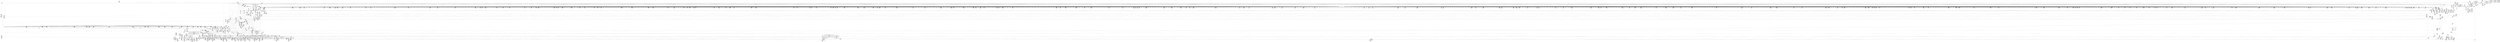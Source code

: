 digraph {
	CE0x4148b50 [shape=record,shape=Mrecord,label="{CE0x4148b50|may_create:call22|security/selinux/hooks.c,1729|*SummSink*}"]
	CE0x4156000 [shape=record,shape=Mrecord,label="{CE0x4156000|40:_%struct.super_block*,_56:_i8*,_:_CRE_899,900_}"]
	CE0x41107c0 [shape=record,shape=Mrecord,label="{CE0x41107c0|_ret_i32_%call,_!dbg_!27715|security/selinux/hooks.c,2764|*SummSink*}"]
	CE0x41131d0 [shape=record,shape=Mrecord,label="{CE0x41131d0|i64*_getelementptr_inbounds_(_26_x_i64_,_26_x_i64_*___llvm_gcov_ctr217,_i64_0,_i64_0)|*Constant*|*SummSource*}"]
	CE0x40f8e60 [shape=record,shape=Mrecord,label="{CE0x40f8e60|get_current:tmp1}"]
	CE0x41fb810 [shape=record,shape=Mrecord,label="{CE0x41fb810|VOIDTB_TE:_CE_90,91_}"]
	CE0x414d3c0 [shape=record,shape=Mrecord,label="{CE0x414d3c0|40:_%struct.super_block*,_56:_i8*,_:_CRE_599,600_}"]
	CE0x41404d0 [shape=record,shape=Mrecord,label="{CE0x41404d0|_call_void_mcount()_#3|*SummSource*}"]
	CE0x416b720 [shape=record,shape=Mrecord,label="{CE0x416b720|272:_i8*,_:_CRE_452,453_}"]
	CE0x4138720 [shape=record,shape=Mrecord,label="{CE0x4138720|272:_i8*,_:_CRE_1334,1335_}"]
	CE0x4227af0 [shape=record,shape=Mrecord,label="{CE0x4227af0|i16_5|*Constant*}"]
	CE0x40fdcd0 [shape=record,shape=Mrecord,label="{CE0x40fdcd0|GLOBAL:may_create|*Constant*|*SummSink*}"]
	CE0x414be80 [shape=record,shape=Mrecord,label="{CE0x414be80|40:_%struct.super_block*,_56:_i8*,_:_CRE_582,583_}"]
	CE0x4119ab0 [shape=record,shape=Mrecord,label="{CE0x4119ab0|40:_%struct.super_block*,_56:_i8*,_:_CRE_248,249_}"]
	CE0x41f8c20 [shape=record,shape=Mrecord,label="{CE0x41f8c20|VOIDTB_TE:_CE_173,174_}"]
	CE0x4104910 [shape=record,shape=Mrecord,label="{CE0x4104910|i64*_getelementptr_inbounds_(_26_x_i64_,_26_x_i64_*___llvm_gcov_ctr217,_i64_0,_i64_9)|*Constant*|*SummSource*}"]
	CE0x4138c70 [shape=record,shape=Mrecord,label="{CE0x4138c70|272:_i8*,_:_CRE_1339,1340_}"]
	CE0x41e4ab0 [shape=record,shape=Mrecord,label="{CE0x41e4ab0|may_create:tmp37|security/selinux/hooks.c,1728|*SummSink*}"]
	CE0x40e5cb0 [shape=record,shape=Mrecord,label="{CE0x40e5cb0|COLLAPSED:_GCMRE___llvm_gcov_ctr217_internal_global_26_x_i64_zeroinitializer:_elem_0:default:}"]
	CE0x40f2970 [shape=record,shape=Mrecord,label="{CE0x40f2970|28:_i32,_:_CRE_17,18_}"]
	CE0x4110350 [shape=record,shape=Mrecord,label="{CE0x4110350|i64*_getelementptr_inbounds_(_2_x_i64_,_2_x_i64_*___llvm_gcov_ctr216,_i64_0,_i64_0)|*Constant*}"]
	CE0x41135e0 [shape=record,shape=Mrecord,label="{CE0x41135e0|may_create:tmp7|security/selinux/hooks.c,1706}"]
	CE0x4132b60 [shape=record,shape=Mrecord,label="{CE0x4132b60|40:_%struct.super_block*,_56:_i8*,_:_CRE_400,408_|*MultipleSource*|Function::may_create&Arg::dir::|Function::selinux_inode_create&Arg::dir::|security/selinux/hooks.c,1713}"]
	CE0x41c1b00 [shape=record,shape=Mrecord,label="{CE0x41c1b00|272:_i8*,_:_CRE_1639,1640_}"]
	CE0x4156f00 [shape=record,shape=Mrecord,label="{CE0x4156f00|40:_%struct.super_block*,_56:_i8*,_:_CRE_911,912_}"]
	CE0x41763d0 [shape=record,shape=Mrecord,label="{CE0x41763d0|272:_i8*,_:_CRE_56,64_|*MultipleSource*|*LoadInst*|security/selinux/hooks.c,1714|security/selinux/hooks.c,1714}"]
	CE0x41c98a0 [shape=record,shape=Mrecord,label="{CE0x41c98a0|may_create:tmp25|security/selinux/hooks.c,1714|*SummSink*}"]
	CE0x41c7c40 [shape=record,shape=Mrecord,label="{CE0x41c7c40|272:_i8*,_:_CRE_1877,1878_}"]
	CE0x4136ea0 [shape=record,shape=Mrecord,label="{CE0x4136ea0|40:_%struct.super_block*,_56:_i8*,_:_CRE_553,554_}"]
	CE0x4138830 [shape=record,shape=Mrecord,label="{CE0x4138830|272:_i8*,_:_CRE_1335,1336_}"]
	CE0x4211470 [shape=record,shape=Mrecord,label="{CE0x4211470|may_create:tmp53|security/selinux/hooks.c,1733|*SummSink*}"]
	CE0x40f07b0 [shape=record,shape=Mrecord,label="{CE0x40f07b0|i64_4|*Constant*|*SummSource*}"]
	CE0x4161f30 [shape=record,shape=Mrecord,label="{CE0x4161f30|272:_i8*,_:_CRE_1241,1242_}"]
	CE0x4107c50 [shape=record,shape=Mrecord,label="{CE0x4107c50|may_create:if.end|*SummSink*}"]
	CE0x41c1390 [shape=record,shape=Mrecord,label="{CE0x41c1390|272:_i8*,_:_CRE_1632,1633_}"]
	CE0x4136320 [shape=record,shape=Mrecord,label="{CE0x4136320|40:_%struct.super_block*,_56:_i8*,_:_CRE_528,536_|*MultipleSource*|Function::may_create&Arg::dir::|Function::selinux_inode_create&Arg::dir::|security/selinux/hooks.c,1713}"]
	CE0x41148c0 [shape=record,shape=Mrecord,label="{CE0x41148c0|may_create:tmp65|security/selinux/hooks.c,1739|*SummSink*}"]
	CE0x4149e00 [shape=record,shape=Mrecord,label="{CE0x4149e00|may_create:tmp48|security/selinux/hooks.c,1731|*SummSink*}"]
	CE0x41cc100 [shape=record,shape=Mrecord,label="{CE0x41cc100|may_create:tmp61|security/selinux/hooks.c,1737}"]
	CE0x40f5110 [shape=record,shape=Mrecord,label="{CE0x40f5110|may_create:cred|security/selinux/hooks.c,1706}"]
	CE0x41447f0 [shape=record,shape=Mrecord,label="{CE0x41447f0|VOIDTB_TE:_CE_198,199_}"]
	CE0x4210a40 [shape=record,shape=Mrecord,label="{CE0x4210a40|may_create:tmp52|security/selinux/hooks.c,1732|*SummSink*}"]
	CE0x4157180 [shape=record,shape=Mrecord,label="{CE0x4157180|40:_%struct.super_block*,_56:_i8*,_:_CRE_913,914_}"]
	CE0x40f44a0 [shape=record,shape=Mrecord,label="{CE0x40f44a0|28:_i32,_:_CRE_59,60_}"]
	CE0x41d5d80 [shape=record,shape=Mrecord,label="{CE0x41d5d80|may_create:tmp34|security/selinux/hooks.c,1726}"]
	CE0x41c49c0 [shape=record,shape=Mrecord,label="{CE0x41c49c0|272:_i8*,_:_CRE_1683,1684_}"]
	CE0x41c7890 [shape=record,shape=Mrecord,label="{CE0x41c7890|272:_i8*,_:_CRE_1874,1875_}"]
	CE0x410b470 [shape=record,shape=Mrecord,label="{CE0x410b470|may_create:tmp64|security/selinux/hooks.c,1739|*SummSource*}"]
	CE0x41c29e0 [shape=record,shape=Mrecord,label="{CE0x41c29e0|272:_i8*,_:_CRE_1653,1654_}"]
	CE0x41c79f0 [shape=record,shape=Mrecord,label="{CE0x41c79f0|272:_i8*,_:_CRE_1876,1877_}"]
	CE0x4171a60 [shape=record,shape=Mrecord,label="{CE0x4171a60|272:_i8*,_:_CRE_604,605_}"]
	CE0x40e20e0 [shape=record,shape=Mrecord,label="{CE0x40e20e0|may_create:tmp12|security/selinux/hooks.c,1706|*SummSink*}"]
	CE0x41734f0 [shape=record,shape=Mrecord,label="{CE0x41734f0|272:_i8*,_:_CRE_629,630_}"]
	CE0x41c9a00 [shape=record,shape=Mrecord,label="{CE0x41c9a00|may_create:tmp26|security/selinux/hooks.c,1714|*SummSink*}"]
	CE0x40e29b0 [shape=record,shape=Mrecord,label="{CE0x40e29b0|avc_has_perm:entry|*SummSource*}"]
	CE0x411c3a0 [shape=record,shape=Mrecord,label="{CE0x411c3a0|40:_%struct.super_block*,_56:_i8*,_:_CRE_186,187_}"]
	CE0x41f5ae0 [shape=record,shape=Mrecord,label="{CE0x41f5ae0|i32_4|*Constant*}"]
	CE0x411c760 [shape=record,shape=Mrecord,label="{CE0x411c760|40:_%struct.super_block*,_56:_i8*,_:_CRE_191,192_}"]
	CE0x41732d0 [shape=record,shape=Mrecord,label="{CE0x41732d0|272:_i8*,_:_CRE_627,628_}"]
	CE0x40ea670 [shape=record,shape=Mrecord,label="{CE0x40ea670|may_create:tobool|security/selinux/hooks.c,1706|*SummSource*}"]
	CE0x412edf0 [shape=record,shape=Mrecord,label="{CE0x412edf0|i64*_getelementptr_inbounds_(_26_x_i64_,_26_x_i64_*___llvm_gcov_ctr217,_i64_0,_i64_25)|*Constant*|*SummSink*}"]
	CE0x41e35c0 [shape=record,shape=Mrecord,label="{CE0x41e35c0|may_create:tobool18|security/selinux/hooks.c,1728|*SummSink*}"]
	CE0x415e280 [shape=record,shape=Mrecord,label="{CE0x415e280|272:_i8*,_:_CRE_328,336_|*MultipleSource*|*LoadInst*|security/selinux/hooks.c,1714|security/selinux/hooks.c,1714}"]
	CE0x41e2480 [shape=record,shape=Mrecord,label="{CE0x41e2480|may_create:tmp35|security/selinux/hooks.c,1726|*SummSource*}"]
	CE0x415c3f0 [shape=record,shape=Mrecord,label="{CE0x415c3f0|272:_i8*,_:_CRE_192,200_|*MultipleSource*|*LoadInst*|security/selinux/hooks.c,1714|security/selinux/hooks.c,1714}"]
	CE0x411a330 [shape=record,shape=Mrecord,label="{CE0x411a330|40:_%struct.super_block*,_56:_i8*,_:_CRE_257,258_}"]
	CE0x42119e0 [shape=record,shape=Mrecord,label="{CE0x42119e0|i64_18|*Constant*}"]
	CE0x4161380 [shape=record,shape=Mrecord,label="{CE0x4161380|272:_i8*,_:_CRE_1230,1231_}"]
	CE0x40f3170 [shape=record,shape=Mrecord,label="{CE0x40f3170|28:_i32,_:_CRE_28,32_|*MultipleSource*|*LoadInst*|security/selinux/hooks.c,1713|security/selinux/hooks.c,1713|security/selinux/hooks.c,1722}"]
	CE0x4153150 [shape=record,shape=Mrecord,label="{CE0x4153150|40:_%struct.super_block*,_56:_i8*,_:_CRE_864,865_}"]
	CE0x41d0100 [shape=record,shape=Mrecord,label="{CE0x41d0100|28:_i32,_:_CRE_98,99_}"]
	CE0x414e040 [shape=record,shape=Mrecord,label="{CE0x414e040|40:_%struct.super_block*,_56:_i8*,_:_CRE_609,610_}"]
	CE0x41002c0 [shape=record,shape=Mrecord,label="{CE0x41002c0|i8*_getelementptr_inbounds_(_45_x_i8_,_45_x_i8_*_.str12,_i32_0,_i32_0)|*Constant*}"]
	CE0x41f8b10 [shape=record,shape=Mrecord,label="{CE0x41f8b10|VOIDTB_TE:_CE_172,173_}"]
	CE0x41e0040 [shape=record,shape=Mrecord,label="{CE0x41e0040|may_create:sid13|security/selinux/hooks.c,1722|*SummSink*}"]
	CE0x41cadf0 [shape=record,shape=Mrecord,label="{CE0x41cadf0|may_create:tmp58|security/selinux/hooks.c,1736|*SummSource*}"]
	CE0x41c28d0 [shape=record,shape=Mrecord,label="{CE0x41c28d0|272:_i8*,_:_CRE_1652,1653_}"]
	CE0x416a730 [shape=record,shape=Mrecord,label="{CE0x416a730|272:_i8*,_:_CRE_437,438_}"]
	CE0x4166760 [shape=record,shape=Mrecord,label="{CE0x4166760|272:_i8*,_:_CRE_1358,1359_}"]
	CE0x4142950 [shape=record,shape=Mrecord,label="{CE0x4142950|40:_%struct.super_block*,_56:_i8*,_:_CRE_158,159_}"]
	CE0x411c460 [shape=record,shape=Mrecord,label="{CE0x411c460|40:_%struct.super_block*,_56:_i8*,_:_CRE_187,188_}"]
	CE0x41f8070 [shape=record,shape=Mrecord,label="{CE0x41f8070|VOIDTB_TE:_CE_162,163_}"]
	CE0x4103370 [shape=record,shape=Mrecord,label="{CE0x4103370|40:_%struct.super_block*,_56:_i8*,_:_CRE_568,569_}"]
	CE0x4150290 [shape=record,shape=Mrecord,label="{CE0x4150290|40:_%struct.super_block*,_56:_i8*,_:_CRE_684,688_|*MultipleSource*|Function::may_create&Arg::dir::|Function::selinux_inode_create&Arg::dir::|security/selinux/hooks.c,1713}"]
	CE0x40f2080 [shape=record,shape=Mrecord,label="{CE0x40f2080|_call_void_lockdep_rcu_suspicious(i8*_getelementptr_inbounds_(_25_x_i8_,_25_x_i8_*_.str3,_i32_0,_i32_0),_i32_1706,_i8*_getelementptr_inbounds_(_45_x_i8_,_45_x_i8_*_.str12,_i32_0,_i32_0))_#10,_!dbg_!27731|security/selinux/hooks.c,1706}"]
	CE0x41d78a0 [shape=record,shape=Mrecord,label="{CE0x41d78a0|avc_has_perm:tclass|Function::avc_has_perm&Arg::tclass::|*SummSink*}"]
	CE0x40ee430 [shape=record,shape=Mrecord,label="{CE0x40ee430|get_current:tmp2}"]
	CE0x40f8490 [shape=record,shape=Mrecord,label="{CE0x40f8490|selinux_inode_create:tmp3|*SummSource*}"]
	CE0x4165110 [shape=record,shape=Mrecord,label="{CE0x4165110|272:_i8*,_:_CRE_1308,1309_}"]
	CE0x41c8f90 [shape=record,shape=Mrecord,label="{CE0x41c8f90|272:_i8*,_:_CRE_2248,2256_|*MultipleSource*|*LoadInst*|security/selinux/hooks.c,1714|security/selinux/hooks.c,1714}"]
	CE0x4162370 [shape=record,shape=Mrecord,label="{CE0x4162370|272:_i8*,_:_CRE_1245,1246_}"]
	CE0x4161050 [shape=record,shape=Mrecord,label="{CE0x4161050|272:_i8*,_:_CRE_1227,1228_}"]
	CE0x4164130 [shape=record,shape=Mrecord,label="{CE0x4164130|272:_i8*,_:_CRE_1273,1274_}"]
	CE0x4135ea0 [shape=record,shape=Mrecord,label="{CE0x4135ea0|40:_%struct.super_block*,_56:_i8*,_:_CRE_512,520_|*MultipleSource*|Function::may_create&Arg::dir::|Function::selinux_inode_create&Arg::dir::|security/selinux/hooks.c,1713}"]
	CE0x41d0ce0 [shape=record,shape=Mrecord,label="{CE0x41d0ce0|28:_i32,_:_CRE_109,110_}"]
	CE0x4108370 [shape=record,shape=Mrecord,label="{CE0x4108370|may_create:if.end17}"]
	CE0x4153850 [shape=record,shape=Mrecord,label="{CE0x4153850|40:_%struct.super_block*,_56:_i8*,_:_CRE_867,868_}"]
	CE0x414c9c0 [shape=record,shape=Mrecord,label="{CE0x414c9c0|40:_%struct.super_block*,_56:_i8*,_:_CRE_591,592_}"]
	CE0x4159f40 [shape=record,shape=Mrecord,label="{CE0x4159f40|40:_%struct.super_block*,_56:_i8*,_:_CRE_981,982_}"]
	CE0x4135210 [shape=record,shape=Mrecord,label="{CE0x4135210|40:_%struct.super_block*,_56:_i8*,_:_CRE_485,486_}"]
	CE0x40e26d0 [shape=record,shape=Mrecord,label="{CE0x40e26d0|i32_(i32,_i32,_i16,_i32,_%struct.common_audit_data*)*_bitcast_(i32_(i32,_i32,_i16,_i32,_%struct.common_audit_data.495*)*_avc_has_perm_to_i32_(i32,_i32,_i16,_i32,_%struct.common_audit_data*)*)|*Constant*|*SummSink*}"]
	CE0x41d3be0 [shape=record,shape=Mrecord,label="{CE0x41d3be0|may_create:tobool15|security/selinux/hooks.c,1725|*SummSink*}"]
	CE0x4158e40 [shape=record,shape=Mrecord,label="{CE0x4158e40|40:_%struct.super_block*,_56:_i8*,_:_CRE_936,944_|*MultipleSource*|Function::may_create&Arg::dir::|Function::selinux_inode_create&Arg::dir::|security/selinux/hooks.c,1713}"]
	CE0x415d610 [shape=record,shape=Mrecord,label="{CE0x415d610|272:_i8*,_:_CRE_272,280_|*MultipleSource*|*LoadInst*|security/selinux/hooks.c,1714|security/selinux/hooks.c,1714}"]
	CE0x40f36a0 [shape=record,shape=Mrecord,label="{CE0x40f36a0|28:_i32,_:_CRE_40,44_|*MultipleSource*|*LoadInst*|security/selinux/hooks.c,1713|security/selinux/hooks.c,1713|security/selinux/hooks.c,1722}"]
	CE0x414cb00 [shape=record,shape=Mrecord,label="{CE0x414cb00|40:_%struct.super_block*,_56:_i8*,_:_CRE_592,593_}"]
	CE0x41371e0 [shape=record,shape=Mrecord,label="{CE0x41371e0|272:_i8*,_:_CRE_1314,1315_}"]
	CE0x41427d0 [shape=record,shape=Mrecord,label="{CE0x41427d0|40:_%struct.super_block*,_56:_i8*,_:_CRE_156,157_}"]
	CE0x40ee280 [shape=record,shape=Mrecord,label="{CE0x40ee280|0:_i8,_:_GCMR_may_create.__warned_internal_global_i8_0,_section_.data.unlikely_,_align_1:_elem_0:default:}"]
	CE0x4141110 [shape=record,shape=Mrecord,label="{CE0x4141110|may_create:tmp20|security/selinux/hooks.c,1706|*SummSink*}"]
	CE0x416d970 [shape=record,shape=Mrecord,label="{CE0x416d970|272:_i8*,_:_CRE_562,563_}"]
	CE0x41360e0 [shape=record,shape=Mrecord,label="{CE0x41360e0|40:_%struct.super_block*,_56:_i8*,_:_CRE_520,528_|*MultipleSource*|Function::may_create&Arg::dir::|Function::selinux_inode_create&Arg::dir::|security/selinux/hooks.c,1713}"]
	CE0x41590c0 [shape=record,shape=Mrecord,label="{CE0x41590c0|40:_%struct.super_block*,_56:_i8*,_:_CRE_952,960_|*MultipleSource*|Function::may_create&Arg::dir::|Function::selinux_inode_create&Arg::dir::|security/selinux/hooks.c,1713}"]
	CE0x4118bf0 [shape=record,shape=Mrecord,label="{CE0x4118bf0|40:_%struct.super_block*,_56:_i8*,_:_CRE_208,210_|*MultipleSource*|Function::may_create&Arg::dir::|Function::selinux_inode_create&Arg::dir::|security/selinux/hooks.c,1713}"]
	CE0x411b260 [shape=record,shape=Mrecord,label="{CE0x411b260|40:_%struct.super_block*,_56:_i8*,_:_CRE_163,164_}"]
	"CONST[source:0(mediator),value:2(dynamic)][purpose:{object}]"
	CE0x420ce70 [shape=record,shape=Mrecord,label="{CE0x420ce70|may_create:tobool23|security/selinux/hooks.c,1731|*SummSink*}"]
	CE0x4102bf0 [shape=record,shape=Mrecord,label="{CE0x4102bf0|40:_%struct.super_block*,_56:_i8*,_:_CRE_562,563_}"]
	CE0x41c8bf0 [shape=record,shape=Mrecord,label="{CE0x41c8bf0|272:_i8*,_:_CRE_2112,2120_|*MultipleSource*|*LoadInst*|security/selinux/hooks.c,1714|security/selinux/hooks.c,1714}"]
	CE0x41e5370 [shape=record,shape=Mrecord,label="{CE0x41e5370|may_create:tmp39|security/selinux/hooks.c,1728|*SummSource*}"]
	CE0x4167860 [shape=record,shape=Mrecord,label="{CE0x4167860|272:_i8*,_:_CRE_1374,1375_}"]
	CE0x4155880 [shape=record,shape=Mrecord,label="{CE0x4155880|40:_%struct.super_block*,_56:_i8*,_:_CRE_893,894_}"]
	CE0x4143c40 [shape=record,shape=Mrecord,label="{CE0x4143c40|VOIDTB_TE:_CE_187,188_}"]
	CE0x41464a0 [shape=record,shape=Mrecord,label="{CE0x41464a0|VOIDTB_TE:_CE_232,240_|*MultipleSource*|Function::selinux_inode_create&Arg::dentry::|security/selinux/hooks.c,1730|Function::may_create&Arg::dentry::}"]
	CE0x414d8c0 [shape=record,shape=Mrecord,label="{CE0x414d8c0|40:_%struct.super_block*,_56:_i8*,_:_CRE_603,604_}"]
	CE0x415df20 [shape=record,shape=Mrecord,label="{CE0x415df20|272:_i8*,_:_CRE_312,320_|*MultipleSource*|*LoadInst*|security/selinux/hooks.c,1714|security/selinux/hooks.c,1714}"]
	CE0x4175ef0 [shape=record,shape=Mrecord,label="{CE0x4175ef0|272:_i8*,_:_CRE_32,40_|*MultipleSource*|*LoadInst*|security/selinux/hooks.c,1714|security/selinux/hooks.c,1714}"]
	CE0x4137c80 [shape=record,shape=Mrecord,label="{CE0x4137c80|272:_i8*,_:_CRE_1324,1325_}"]
	CE0x41cdf00 [shape=record,shape=Mrecord,label="{CE0x41cdf00|28:_i32,_:_CRE_64,65_}"]
	CE0x4142110 [shape=record,shape=Mrecord,label="{CE0x4142110|40:_%struct.super_block*,_56:_i8*,_:_CRE_147,148_}"]
	CE0x411a970 [shape=record,shape=Mrecord,label="{CE0x411a970|40:_%struct.super_block*,_56:_i8*,_:_CRE_262,263_}"]
	CE0x410f0c0 [shape=record,shape=Mrecord,label="{CE0x410f0c0|may_create:if.then|*SummSource*}"]
	CE0x4131290 [shape=record,shape=Mrecord,label="{CE0x4131290|40:_%struct.super_block*,_56:_i8*,_:_CRE_308,309_}"]
	CE0x4166320 [shape=record,shape=Mrecord,label="{CE0x4166320|272:_i8*,_:_CRE_1354,1355_}"]
	CE0x41cde00 [shape=record,shape=Mrecord,label="{CE0x41cde00|28:_i32,_:_CRE_63,64_}"]
	CE0x416e0a0 [shape=record,shape=Mrecord,label="{CE0x416e0a0|may_create:tmp23|security/selinux/hooks.c,1713|*SummSink*}"]
	CE0x4174100 [shape=record,shape=Mrecord,label="{CE0x4174100|272:_i8*,_:_CRE_672,680_|*MultipleSource*|*LoadInst*|security/selinux/hooks.c,1714|security/selinux/hooks.c,1714}"]
	CE0x41e3310 [shape=record,shape=Mrecord,label="{CE0x41e3310|may_create:tobool18|security/selinux/hooks.c,1728}"]
	CE0x5d8bdd0 [shape=record,shape=Mrecord,label="{CE0x5d8bdd0|i64*_getelementptr_inbounds_(_2_x_i64_,_2_x_i64_*___llvm_gcov_ctr216,_i64_0,_i64_1)|*Constant*|*SummSink*}"]
	CE0x4119200 [shape=record,shape=Mrecord,label="{CE0x4119200|40:_%struct.super_block*,_56:_i8*,_:_CRE_240,241_}"]
	CE0x4102000 [shape=record,shape=Mrecord,label="{CE0x4102000|may_create:call4|security/selinux/hooks.c,1706}"]
	CE0x411b560 [shape=record,shape=Mrecord,label="{CE0x411b560|40:_%struct.super_block*,_56:_i8*,_:_CRE_167,168_}"]
	CE0x41e2100 [shape=record,shape=Mrecord,label="{CE0x41e2100|i64*_getelementptr_inbounds_(_26_x_i64_,_26_x_i64_*___llvm_gcov_ctr217,_i64_0,_i64_12)|*Constant*|*SummSink*}"]
	CE0x413ebf0 [shape=record,shape=Mrecord,label="{CE0x413ebf0|i32_0|*Constant*|*SummSink*}"]
	CE0x416ec10 [shape=record,shape=Mrecord,label="{CE0x416ec10|272:_i8*,_:_CRE_8,16_|*MultipleSource*|*LoadInst*|security/selinux/hooks.c,1714|security/selinux/hooks.c,1714}"]
	CE0x4121190 [shape=record,shape=Mrecord,label="{CE0x4121190|may_create:tmp11|security/selinux/hooks.c,1706|*SummSink*}"]
	CE0x4155c40 [shape=record,shape=Mrecord,label="{CE0x4155c40|40:_%struct.super_block*,_56:_i8*,_:_CRE_896,897_}"]
	CE0x41395d0 [shape=record,shape=Mrecord,label="{CE0x41395d0|%struct.task_struct*_(%struct.task_struct**)*_asm_movq_%gs:$_1:P_,$0_,_r,im,_dirflag_,_fpsr_,_flags_|*SummSink*}"]
	CE0x414d000 [shape=record,shape=Mrecord,label="{CE0x414d000|40:_%struct.super_block*,_56:_i8*,_:_CRE_596,597_}"]
	CE0x4150790 [shape=record,shape=Mrecord,label="{CE0x4150790|40:_%struct.super_block*,_56:_i8*,_:_CRE_696,704_|*MultipleSource*|Function::may_create&Arg::dir::|Function::selinux_inode_create&Arg::dir::|security/selinux/hooks.c,1713}"]
	CE0x41dfd50 [shape=record,shape=Mrecord,label="{CE0x41dfd50|may_create:sid13|security/selinux/hooks.c,1722}"]
	CE0x41cfd00 [shape=record,shape=Mrecord,label="{CE0x41cfd00|28:_i32,_:_CRE_94,95_}"]
	CE0x41db4e0 [shape=record,shape=Mrecord,label="{CE0x41db4e0|may_create:type|security/selinux/hooks.c,1719}"]
	CE0x41cbac0 [shape=record,shape=Mrecord,label="{CE0x41cbac0|may_create:tmp60|security/selinux/hooks.c,1737|*SummSource*}"]
	CE0x40fdde0 [shape=record,shape=Mrecord,label="{CE0x40fdde0|may_create:entry}"]
	CE0x41e5a80 [shape=record,shape=Mrecord,label="{CE0x41e5a80|i32_5|*Constant*}"]
	CE0x411bf20 [shape=record,shape=Mrecord,label="{CE0x411bf20|40:_%struct.super_block*,_56:_i8*,_:_CRE_180,181_}"]
	CE0x411bda0 [shape=record,shape=Mrecord,label="{CE0x411bda0|40:_%struct.super_block*,_56:_i8*,_:_CRE_178,179_}"]
	CE0x41730b0 [shape=record,shape=Mrecord,label="{CE0x41730b0|272:_i8*,_:_CRE_625,626_}"]
	CE0x40edd50 [shape=record,shape=Mrecord,label="{CE0x40edd50|GLOBAL:may_create.__warned|Global_var:may_create.__warned|*SummSink*}"]
	CE0x411a5b0 [shape=record,shape=Mrecord,label="{CE0x411a5b0|40:_%struct.super_block*,_56:_i8*,_:_CRE_259,260_}"]
	CE0x40f58b0 [shape=record,shape=Mrecord,label="{CE0x40f58b0|i32_22|*Constant*}"]
	CE0x416b940 [shape=record,shape=Mrecord,label="{CE0x416b940|272:_i8*,_:_CRE_454,455_}"]
	CE0x4100f30 [shape=record,shape=Mrecord,label="{CE0x4100f30|may_create:tmp14|security/selinux/hooks.c,1706|*SummSink*}"]
	CE0x40f0430 [shape=record,shape=Mrecord,label="{CE0x40f0430|i64_5|*Constant*|*SummSource*}"]
	CE0x40eef30 [shape=record,shape=Mrecord,label="{CE0x40eef30|%struct.task_struct*_(%struct.task_struct**)*_asm_movq_%gs:$_1:P_,$0_,_r,im,_dirflag_,_fpsr_,_flags_}"]
	CE0x4153a80 [shape=record,shape=Mrecord,label="{CE0x4153a80|40:_%struct.super_block*,_56:_i8*,_:_CRE_869,870_}"]
	CE0x4151710 [shape=record,shape=Mrecord,label="{CE0x4151710|40:_%struct.super_block*,_56:_i8*,_:_CRE_760,768_|*MultipleSource*|Function::may_create&Arg::dir::|Function::selinux_inode_create&Arg::dir::|security/selinux/hooks.c,1713}"]
	CE0x40fdee0 [shape=record,shape=Mrecord,label="{CE0x40fdee0|may_create:entry|*SummSource*}"]
	CE0x4167530 [shape=record,shape=Mrecord,label="{CE0x4167530|272:_i8*,_:_CRE_1371,1372_}"]
	CE0x4130390 [shape=record,shape=Mrecord,label="{CE0x4130390|40:_%struct.super_block*,_56:_i8*,_:_CRE_296,297_}"]
	CE0x41153e0 [shape=record,shape=Mrecord,label="{CE0x41153e0|40:_%struct.super_block*,_56:_i8*,_:_CRE_112,120_|*MultipleSource*|Function::may_create&Arg::dir::|Function::selinux_inode_create&Arg::dir::|security/selinux/hooks.c,1713}"]
	CE0x4144a10 [shape=record,shape=Mrecord,label="{CE0x4144a10|VOIDTB_TE:_CE_200,201_}"]
	CE0x41a7f70 [shape=record,shape=Mrecord,label="{CE0x41a7f70|i64*_getelementptr_inbounds_(_2_x_i64_,_2_x_i64_*___llvm_gcov_ctr98,_i64_0,_i64_0)|*Constant*|*SummSink*}"]
	CE0x40f0050 [shape=record,shape=Mrecord,label="{CE0x40f0050|may_create:tobool1|security/selinux/hooks.c,1706|*SummSink*}"]
	CE0x4112360 [shape=record,shape=Mrecord,label="{CE0x4112360|may_create:tmp5|security/selinux/hooks.c,1706}"]
	CE0x41bfcf0 [shape=record,shape=Mrecord,label="{CE0x41bfcf0|272:_i8*,_:_CRE_1596,1600_|*MultipleSource*|*LoadInst*|security/selinux/hooks.c,1714|security/selinux/hooks.c,1714}"]
	CE0x4169a70 [shape=record,shape=Mrecord,label="{CE0x4169a70|272:_i8*,_:_CRE_425,426_}"]
	CE0x41721d0 [shape=record,shape=Mrecord,label="{CE0x41721d0|272:_i8*,_:_CRE_611,612_}"]
	CE0x410de20 [shape=record,shape=Mrecord,label="{CE0x410de20|40:_%struct.super_block*,_56:_i8*,_:_CRE_12,16_|*MultipleSource*|Function::may_create&Arg::dir::|Function::selinux_inode_create&Arg::dir::|security/selinux/hooks.c,1713}"]
	CE0x41627b0 [shape=record,shape=Mrecord,label="{CE0x41627b0|272:_i8*,_:_CRE_1249,1250_}"]
	CE0x41626a0 [shape=record,shape=Mrecord,label="{CE0x41626a0|272:_i8*,_:_CRE_1248,1249_}"]
	CE0x41432b0 [shape=record,shape=Mrecord,label="{CE0x41432b0|VOIDTB_TE:_CE_178,179_}"]
	CE0x416dad0 [shape=record,shape=Mrecord,label="{CE0x416dad0|272:_i8*,_:_CRE_564,565_}"]
	CE0x40f8b80 [shape=record,shape=Mrecord,label="{CE0x40f8b80|i64*_getelementptr_inbounds_(_2_x_i64_,_2_x_i64_*___llvm_gcov_ctr216,_i64_0,_i64_0)|*Constant*|*SummSink*}"]
	CE0x41c17d0 [shape=record,shape=Mrecord,label="{CE0x41c17d0|272:_i8*,_:_CRE_1636,1637_}"]
	CE0x40f5780 [shape=record,shape=Mrecord,label="{CE0x40f5780|may_create:tmp19|security/selinux/hooks.c,1706|*SummSource*}"]
	CE0x4117da0 [shape=record,shape=Mrecord,label="{CE0x4117da0|40:_%struct.super_block*,_56:_i8*,_:_CRE_284,285_}"]
	CE0x415f310 [shape=record,shape=Mrecord,label="{CE0x415f310|272:_i8*,_:_CRE_394,395_}"]
	CE0x41fa670 [shape=record,shape=Mrecord,label="{CE0x41fa670|VOIDTB_TE:_CE_149,150_}"]
	CE0x41da640 [shape=record,shape=Mrecord,label="{CE0x41da640|i32_3|*Constant*|*SummSink*}"]
	CE0x4160e30 [shape=record,shape=Mrecord,label="{CE0x4160e30|272:_i8*,_:_CRE_1225,1226_}"]
	CE0x4118d70 [shape=record,shape=Mrecord,label="{CE0x4118d70|40:_%struct.super_block*,_56:_i8*,_:_CRE_216,224_|*MultipleSource*|Function::may_create&Arg::dir::|Function::selinux_inode_create&Arg::dir::|security/selinux/hooks.c,1713}"]
	CE0x4162260 [shape=record,shape=Mrecord,label="{CE0x4162260|272:_i8*,_:_CRE_1244,1245_}"]
	CE0x4142650 [shape=record,shape=Mrecord,label="{CE0x4142650|40:_%struct.super_block*,_56:_i8*,_:_CRE_154,155_}"]
	CE0x4112290 [shape=record,shape=Mrecord,label="{CE0x4112290|GLOBAL:__llvm_gcov_ctr217|Global_var:__llvm_gcov_ctr217|*SummSink*}"]
	CE0x41fb610 [shape=record,shape=Mrecord,label="{CE0x41fb610|VOIDTB_TE:_CE_89,90_}"]
	CE0x415c5c0 [shape=record,shape=Mrecord,label="{CE0x415c5c0|272:_i8*,_:_CRE_200,204_|*MultipleSource*|*LoadInst*|security/selinux/hooks.c,1714|security/selinux/hooks.c,1714}"]
	CE0x41c0f50 [shape=record,shape=Mrecord,label="{CE0x41c0f50|272:_i8*,_:_CRE_1628,1629_}"]
	CE0x40ff5d0 [shape=record,shape=Mrecord,label="{CE0x40ff5d0|i8*_getelementptr_inbounds_(_25_x_i8_,_25_x_i8_*_.str3,_i32_0,_i32_0)|*Constant*|*SummSource*}"]
	CE0x41fbad0 [shape=record,shape=Mrecord,label="{CE0x41fbad0|may_create:conv|security/selinux/hooks.c,1728|*SummSource*}"]
	CE0x4210f70 [shape=record,shape=Mrecord,label="{CE0x4210f70|i64*_getelementptr_inbounds_(_26_x_i64_,_26_x_i64_*___llvm_gcov_ctr217,_i64_0,_i64_20)|*Constant*}"]
	CE0x41d52c0 [shape=record,shape=Mrecord,label="{CE0x41d52c0|may_create:tmp31|security/selinux/hooks.c,1725|*SummSink*}"]
	CE0x4170410 [shape=record,shape=Mrecord,label="{CE0x4170410|272:_i8*,_:_CRE_583,584_}"]
	CE0x4133ae0 [shape=record,shape=Mrecord,label="{CE0x4133ae0|40:_%struct.super_block*,_56:_i8*,_:_CRE_456,464_|*MultipleSource*|Function::may_create&Arg::dir::|Function::selinux_inode_create&Arg::dir::|security/selinux/hooks.c,1713}"]
	CE0x414bfc0 [shape=record,shape=Mrecord,label="{CE0x414bfc0|40:_%struct.super_block*,_56:_i8*,_:_CRE_583,584_}"]
	CE0x41d77d0 [shape=record,shape=Mrecord,label="{CE0x41d77d0|avc_has_perm:tclass|Function::avc_has_perm&Arg::tclass::|*SummSource*}"]
	CE0x40fa770 [shape=record,shape=Mrecord,label="{CE0x40fa770|i64_2|*Constant*|*SummSink*}"]
	CE0x4131fe0 [shape=record,shape=Mrecord,label="{CE0x4131fe0|40:_%struct.super_block*,_56:_i8*,_:_CRE_352,360_|*MultipleSource*|Function::may_create&Arg::dir::|Function::selinux_inode_create&Arg::dir::|security/selinux/hooks.c,1713}"]
	CE0x416fdb0 [shape=record,shape=Mrecord,label="{CE0x416fdb0|272:_i8*,_:_CRE_577,578_}"]
	CE0x4168530 [shape=record,shape=Mrecord,label="{CE0x4168530|272:_i8*,_:_CRE_405,406_}"]
	CE0x41637a0 [shape=record,shape=Mrecord,label="{CE0x41637a0|272:_i8*,_:_CRE_1264,1265_}"]
	CE0x40f0880 [shape=record,shape=Mrecord,label="{CE0x40f0880|i64_4|*Constant*|*SummSink*}"]
	CE0x41d0790 [shape=record,shape=Mrecord,label="{CE0x41d0790|28:_i32,_:_CRE_104,105_}"]
	CE0x41431a0 [shape=record,shape=Mrecord,label="{CE0x41431a0|VOIDTB_TE:_CE_177,178_}"]
	CE0x41c37b0 [shape=record,shape=Mrecord,label="{CE0x41c37b0|272:_i8*,_:_CRE_1666,1667_}"]
	CE0x415fc10 [shape=record,shape=Mrecord,label="{CE0x415fc10|272:_i8*,_:_CRE_402,403_}"]
	CE0x414ea40 [shape=record,shape=Mrecord,label="{CE0x414ea40|40:_%struct.super_block*,_56:_i8*,_:_CRE_617,618_}"]
	CE0x4164ac0 [shape=record,shape=Mrecord,label="{CE0x4164ac0|272:_i8*,_:_CRE_1288,1296_|*MultipleSource*|*LoadInst*|security/selinux/hooks.c,1714|security/selinux/hooks.c,1714}"]
	CE0x41cf100 [shape=record,shape=Mrecord,label="{CE0x41cf100|28:_i32,_:_CRE_82,83_}"]
	CE0x414c740 [shape=record,shape=Mrecord,label="{CE0x414c740|40:_%struct.super_block*,_56:_i8*,_:_CRE_589,590_}"]
	CE0x4167c00 [shape=record,shape=Mrecord,label="{CE0x4167c00|may_create:s_security|security/selinux/hooks.c,1714|*SummSource*}"]
	CE0x4156140 [shape=record,shape=Mrecord,label="{CE0x4156140|40:_%struct.super_block*,_56:_i8*,_:_CRE_900,901_}"]
	CE0x41d7760 [shape=record,shape=Mrecord,label="{CE0x41d7760|avc_has_perm:tclass|Function::avc_has_perm&Arg::tclass::}"]
	CE0x4158f80 [shape=record,shape=Mrecord,label="{CE0x4158f80|40:_%struct.super_block*,_56:_i8*,_:_CRE_944,952_|*MultipleSource*|Function::may_create&Arg::dir::|Function::selinux_inode_create&Arg::dir::|security/selinux/hooks.c,1713}"]
	CE0x4168fd0 [shape=record,shape=Mrecord,label="{CE0x4168fd0|272:_i8*,_:_CRE_415,416_}"]
	CE0x411b1a0 [shape=record,shape=Mrecord,label="{CE0x411b1a0|40:_%struct.super_block*,_56:_i8*,_:_CRE_162,163_}"]
	CE0x4115760 [shape=record,shape=Mrecord,label="{CE0x4115760|40:_%struct.super_block*,_56:_i8*,_:_CRE_128,136_|*MultipleSource*|Function::may_create&Arg::dir::|Function::selinux_inode_create&Arg::dir::|security/selinux/hooks.c,1713}"]
	CE0x40efef0 [shape=record,shape=Mrecord,label="{CE0x40efef0|may_create:tobool1|security/selinux/hooks.c,1706|*SummSource*}"]
	CE0x41c1c10 [shape=record,shape=Mrecord,label="{CE0x41c1c10|272:_i8*,_:_CRE_1640,1641_}"]
	CE0x4171950 [shape=record,shape=Mrecord,label="{CE0x4171950|272:_i8*,_:_CRE_603,604_}"]
	CE0x41d2fd0 [shape=record,shape=Mrecord,label="{CE0x41d2fd0|avc_has_perm:requested|Function::avc_has_perm&Arg::requested::|*SummSink*}"]
	CE0x41c3040 [shape=record,shape=Mrecord,label="{CE0x41c3040|272:_i8*,_:_CRE_1659,1660_}"]
	CE0x41c5130 [shape=record,shape=Mrecord,label="{CE0x41c5130|272:_i8*,_:_CRE_1696,1704_|*MultipleSource*|*LoadInst*|security/selinux/hooks.c,1714|security/selinux/hooks.c,1714}"]
	CE0x41e4880 [shape=record,shape=Mrecord,label="{CE0x41e4880|may_create:tmp37|security/selinux/hooks.c,1728}"]
	CE0x41fb410 [shape=record,shape=Mrecord,label="{CE0x41fb410|VOIDTB_TE:_CE_88,89_}"]
	CE0x42104a0 [shape=record,shape=Mrecord,label="{CE0x42104a0|may_create:tmp52|security/selinux/hooks.c,1732}"]
	CE0x4102970 [shape=record,shape=Mrecord,label="{CE0x4102970|40:_%struct.super_block*,_56:_i8*,_:_CRE_560,561_}"]
	CE0x4154480 [shape=record,shape=Mrecord,label="{CE0x4154480|40:_%struct.super_block*,_56:_i8*,_:_CRE_877,878_}"]
	CE0x416e590 [shape=record,shape=Mrecord,label="{CE0x416e590|i32_8|*Constant*|*SummSource*}"]
	CE0x411d590 [shape=record,shape=Mrecord,label="{CE0x411d590|may_create:if.then24}"]
	CE0x415a1c0 [shape=record,shape=Mrecord,label="{CE0x415a1c0|40:_%struct.super_block*,_56:_i8*,_:_CRE_983,984_}"]
	CE0x41481c0 [shape=record,shape=Mrecord,label="{CE0x41481c0|VOIDTB_TE:_CE_313,314_}"]
	CE0x414fdd0 [shape=record,shape=Mrecord,label="{CE0x414fdd0|40:_%struct.super_block*,_56:_i8*,_:_CRE_672,680_|*MultipleSource*|Function::may_create&Arg::dir::|Function::selinux_inode_create&Arg::dir::|security/selinux/hooks.c,1713}"]
	CE0x414b480 [shape=record,shape=Mrecord,label="{CE0x414b480|40:_%struct.super_block*,_56:_i8*,_:_CRE_574,575_}"]
	CE0x40f2d70 [shape=record,shape=Mrecord,label="{CE0x40f2d70|28:_i32,_:_CRE_21,22_}"]
	CE0x414c880 [shape=record,shape=Mrecord,label="{CE0x414c880|40:_%struct.super_block*,_56:_i8*,_:_CRE_590,591_}"]
	CE0x414cd80 [shape=record,shape=Mrecord,label="{CE0x414cd80|40:_%struct.super_block*,_56:_i8*,_:_CRE_594,595_}"]
	CE0x40e2210 [shape=record,shape=Mrecord,label="{CE0x40e2210|i64*_getelementptr_inbounds_(_26_x_i64_,_26_x_i64_*___llvm_gcov_ctr217,_i64_0,_i64_6)|*Constant*}"]
	CE0x4210210 [shape=record,shape=Mrecord,label="{CE0x4210210|i64*_getelementptr_inbounds_(_26_x_i64_,_26_x_i64_*___llvm_gcov_ctr217,_i64_0,_i64_19)|*Constant*|*SummSource*}"]
	CE0x41346d0 [shape=record,shape=Mrecord,label="{CE0x41346d0|40:_%struct.super_block*,_56:_i8*,_:_CRE_476,477_}"]
	CE0x40f2c70 [shape=record,shape=Mrecord,label="{CE0x40f2c70|28:_i32,_:_CRE_20,21_}"]
	CE0x4156dc0 [shape=record,shape=Mrecord,label="{CE0x4156dc0|40:_%struct.super_block*,_56:_i8*,_:_CRE_910,911_}"]
	CE0x4117620 [shape=record,shape=Mrecord,label="{CE0x4117620|40:_%struct.super_block*,_56:_i8*,_:_CRE_278,279_}"]
	CE0x41c25a0 [shape=record,shape=Mrecord,label="{CE0x41c25a0|272:_i8*,_:_CRE_1649,1650_}"]
	CE0x415eda0 [shape=record,shape=Mrecord,label="{CE0x415eda0|272:_i8*,_:_CRE_376,380_|*MultipleSource*|*LoadInst*|security/selinux/hooks.c,1714|security/selinux/hooks.c,1714}"]
	CE0x4106590 [shape=record,shape=Mrecord,label="{CE0x4106590|may_create:tmp1|*SummSink*}"]
	CE0x4165470 [shape=record,shape=Mrecord,label="{CE0x4165470|272:_i8*,_:_CRE_1310,1311_}"]
	CE0x41c3150 [shape=record,shape=Mrecord,label="{CE0x41c3150|272:_i8*,_:_CRE_1660,1661_}"]
	CE0x4147940 [shape=record,shape=Mrecord,label="{CE0x4147940|VOIDTB_TE:_CE_306,307_}"]
	CE0x41f84b0 [shape=record,shape=Mrecord,label="{CE0x41f84b0|VOIDTB_TE:_CE_166,167_}"]
	CE0x4130750 [shape=record,shape=Mrecord,label="{CE0x4130750|40:_%struct.super_block*,_56:_i8*,_:_CRE_299,300_}"]
	CE0x4170960 [shape=record,shape=Mrecord,label="{CE0x4170960|272:_i8*,_:_CRE_588,589_}"]
	CE0x41caf70 [shape=record,shape=Mrecord,label="{CE0x41caf70|may_create:tmp58|security/selinux/hooks.c,1736|*SummSink*}"]
	CE0x4119930 [shape=record,shape=Mrecord,label="{CE0x4119930|40:_%struct.super_block*,_56:_i8*,_:_CRE_246,247_}"]
	CE0x410efc0 [shape=record,shape=Mrecord,label="{CE0x410efc0|may_create:if.then}"]
	CE0x41710d0 [shape=record,shape=Mrecord,label="{CE0x41710d0|272:_i8*,_:_CRE_595,596_}"]
	CE0x40f88b0 [shape=record,shape=Mrecord,label="{CE0x40f88b0|selinux_inode_create:tmp}"]
	CE0x40f9200 [shape=record,shape=Mrecord,label="{CE0x40f9200|may_create:if.then29}"]
	CE0x41f57c0 [shape=record,shape=Mrecord,label="{CE0x41f57c0|may_create:tmp46|security/selinux/hooks.c,1729}"]
	CE0x4163250 [shape=record,shape=Mrecord,label="{CE0x4163250|272:_i8*,_:_CRE_1259,1260_}"]
	CE0x416a0d0 [shape=record,shape=Mrecord,label="{CE0x416a0d0|272:_i8*,_:_CRE_431,432_}"]
	CE0x41c2e20 [shape=record,shape=Mrecord,label="{CE0x41c2e20|272:_i8*,_:_CRE_1657,1658_}"]
	CE0x4168750 [shape=record,shape=Mrecord,label="{CE0x4168750|272:_i8*,_:_CRE_407,408_}"]
	CE0x410da80 [shape=record,shape=Mrecord,label="{CE0x410da80|may_create:sid31|security/selinux/hooks.c,1739|*SummSource*}"]
	CE0x40fd590 [shape=record,shape=Mrecord,label="{CE0x40fd590|_ret_i32_%retval.0,_!dbg_!27798|security/selinux/hooks.c,1742|*SummSink*}"]
	CE0x4156500 [shape=record,shape=Mrecord,label="{CE0x4156500|40:_%struct.super_block*,_56:_i8*,_:_CRE_903,904_}"]
	CE0x40f3c70 [shape=record,shape=Mrecord,label="{CE0x40f3c70|28:_i32,_:_CRE_50,51_}"]
	CE0x40fa870 [shape=record,shape=Mrecord,label="{CE0x40fa870|i64_1|*Constant*|*SummSource*}"]
	CE0x57538e0 [shape=record,shape=Mrecord,label="{CE0x57538e0|_call_void_mcount()_#3|*SummSource*}"]
	CE0x41d2730 [shape=record,shape=Mrecord,label="{CE0x41d2730|28:_i32,_:_CRE_192,196_|*MultipleSource*|*LoadInst*|security/selinux/hooks.c,1713|security/selinux/hooks.c,1713|security/selinux/hooks.c,1722}"]
	CE0x412ecf0 [shape=record,shape=Mrecord,label="{CE0x412ecf0|i64*_getelementptr_inbounds_(_26_x_i64_,_26_x_i64_*___llvm_gcov_ctr217,_i64_0,_i64_25)|*Constant*|*SummSource*}"]
	CE0x4161160 [shape=record,shape=Mrecord,label="{CE0x4161160|272:_i8*,_:_CRE_1228,1229_}"]
	CE0x414e400 [shape=record,shape=Mrecord,label="{CE0x414e400|40:_%struct.super_block*,_56:_i8*,_:_CRE_612,613_}"]
	CE0x41e07b0 [shape=record,shape=Mrecord,label="{CE0x41e07b0|28:_i32,_:_CRE_12,13_}"]
	CE0x41d4cd0 [shape=record,shape=Mrecord,label="{CE0x41d4cd0|may_create:tmp30|security/selinux/hooks.c,1725|*SummSource*}"]
	CE0x4163470 [shape=record,shape=Mrecord,label="{CE0x4163470|272:_i8*,_:_CRE_1261,1262_}"]
	CE0x413e390 [shape=record,shape=Mrecord,label="{CE0x413e390|may_create:tmp23|security/selinux/hooks.c,1713}"]
	CE0x41443b0 [shape=record,shape=Mrecord,label="{CE0x41443b0|VOIDTB_TE:_CE_194,195_}"]
	CE0x4105c50 [shape=record,shape=Mrecord,label="{CE0x4105c50|may_create:tmp4|security/selinux/hooks.c,1706|*SummSource*}"]
	CE0x41766f0 [shape=record,shape=Mrecord,label="{CE0x41766f0|272:_i8*,_:_CRE_72,80_|*MultipleSource*|*LoadInst*|security/selinux/hooks.c,1714|security/selinux/hooks.c,1714}"]
	CE0x4118a70 [shape=record,shape=Mrecord,label="{CE0x4118a70|40:_%struct.super_block*,_56:_i8*,_:_CRE_206,207_}"]
	CE0x4146890 [shape=record,shape=Mrecord,label="{CE0x4146890|VOIDTB_TE:_CE_256,264_|*MultipleSource*|Function::selinux_inode_create&Arg::dentry::|security/selinux/hooks.c,1730|Function::may_create&Arg::dentry::}"]
	CE0x4147d60 [shape=record,shape=Mrecord,label="{CE0x4147d60|VOIDTB_TE:_CE_308,309_}"]
	CE0x4165990 [shape=record,shape=Mrecord,label="{CE0x4165990|272:_i8*,_:_CRE_1345,1346_}"]
	CE0x4137a60 [shape=record,shape=Mrecord,label="{CE0x4137a60|272:_i8*,_:_CRE_1322,1323_}"]
	CE0x4142410 [shape=record,shape=Mrecord,label="{CE0x4142410|40:_%struct.super_block*,_56:_i8*,_:_CRE_151,152_}"]
	CE0x411c8e0 [shape=record,shape=Mrecord,label="{CE0x411c8e0|40:_%struct.super_block*,_56:_i8*,_:_CRE_193,194_}"]
	CE0x41cfe00 [shape=record,shape=Mrecord,label="{CE0x41cfe00|28:_i32,_:_CRE_95,96_}"]
	CE0x41f3ff0 [shape=record,shape=Mrecord,label="{CE0x41f3ff0|may_create:tmp43|security/selinux/hooks.c,1728|*SummSource*}"]
	CE0x41188f0 [shape=record,shape=Mrecord,label="{CE0x41188f0|40:_%struct.super_block*,_56:_i8*,_:_CRE_204,205_}"]
	CE0x41fb210 [shape=record,shape=Mrecord,label="{CE0x41fb210|VOIDTB_TE:_CE_80,88_|*MultipleSource*|Function::selinux_inode_create&Arg::dentry::|security/selinux/hooks.c,1730|Function::may_create&Arg::dentry::}"]
	CE0x41359e0 [shape=record,shape=Mrecord,label="{CE0x41359e0|40:_%struct.super_block*,_56:_i8*,_:_CRE_504,508_|*MultipleSource*|Function::may_create&Arg::dir::|Function::selinux_inode_create&Arg::dir::|security/selinux/hooks.c,1713}"]
	CE0x4147ec0 [shape=record,shape=Mrecord,label="{CE0x4147ec0|VOIDTB_TE:_CE_310,311_}"]
	CE0x4169960 [shape=record,shape=Mrecord,label="{CE0x4169960|272:_i8*,_:_CRE_424,425_}"]
	CE0x4172610 [shape=record,shape=Mrecord,label="{CE0x4172610|272:_i8*,_:_CRE_615,616_}"]
	CE0x4132920 [shape=record,shape=Mrecord,label="{CE0x4132920|40:_%struct.super_block*,_56:_i8*,_:_CRE_392,400_|*MultipleSource*|Function::may_create&Arg::dir::|Function::selinux_inode_create&Arg::dir::|security/selinux/hooks.c,1713}"]
	CE0x4143d50 [shape=record,shape=Mrecord,label="{CE0x4143d50|VOIDTB_TE:_CE_188,189_}"]
	CE0x41fa910 [shape=record,shape=Mrecord,label="{CE0x41fa910|VOIDTB_TE:_CE_152,153_}"]
	CE0x41e0ac0 [shape=record,shape=Mrecord,label="{CE0x41e0ac0|28:_i32,_:_CRE_11,12_}"]
	CE0x4130110 [shape=record,shape=Mrecord,label="{CE0x4130110|40:_%struct.super_block*,_56:_i8*,_:_CRE_294,295_}"]
	CE0x414d780 [shape=record,shape=Mrecord,label="{CE0x414d780|40:_%struct.super_block*,_56:_i8*,_:_CRE_602,603_}"]
	CE0x4154fc0 [shape=record,shape=Mrecord,label="{CE0x4154fc0|40:_%struct.super_block*,_56:_i8*,_:_CRE_886,887_}"]
	CE0x41d1230 [shape=record,shape=Mrecord,label="{CE0x41d1230|28:_i32,_:_CRE_114,115_}"]
	CE0x41436f0 [shape=record,shape=Mrecord,label="{CE0x41436f0|VOIDTB_TE:_CE_182,183_}"]
	CE0x414f1c0 [shape=record,shape=Mrecord,label="{CE0x414f1c0|40:_%struct.super_block*,_56:_i8*,_:_CRE_623,624_}"]
	CE0x41c8480 [shape=record,shape=Mrecord,label="{CE0x41c8480|272:_i8*,_:_CRE_1904,1920_|*MultipleSource*|*LoadInst*|security/selinux/hooks.c,1714|security/selinux/hooks.c,1714}"]
	CE0x41568c0 [shape=record,shape=Mrecord,label="{CE0x41568c0|40:_%struct.super_block*,_56:_i8*,_:_CRE_906,907_}"]
	CE0x4171840 [shape=record,shape=Mrecord,label="{CE0x4171840|272:_i8*,_:_CRE_602,603_}"]
	CE0x41f59b0 [shape=record,shape=Mrecord,label="{CE0x41f59b0|may_create:tmp46|security/selinux/hooks.c,1729|*SummSink*}"]
	CE0x4120d20 [shape=record,shape=Mrecord,label="{CE0x4120d20|may_create:tmp10|security/selinux/hooks.c,1706|*SummSink*}"]
	CE0x4162480 [shape=record,shape=Mrecord,label="{CE0x4162480|272:_i8*,_:_CRE_1246,1247_}"]
	CE0x41d7e90 [shape=record,shape=Mrecord,label="{CE0x41d7e90|may_create:call14|security/selinux/hooks.c,1722|*SummSource*}"]
	CE0x41d5ad0 [shape=record,shape=Mrecord,label="{CE0x41d5ad0|may_create:tmp33|security/selinux/hooks.c,1725|*SummSource*}"]
	CE0x415e660 [shape=record,shape=Mrecord,label="{CE0x415e660|272:_i8*,_:_CRE_344,352_|*MultipleSource*|*LoadInst*|security/selinux/hooks.c,1714|security/selinux/hooks.c,1714}"]
	CE0x41d0680 [shape=record,shape=Mrecord,label="{CE0x41d0680|28:_i32,_:_CRE_103,104_}"]
	CE0x4161e20 [shape=record,shape=Mrecord,label="{CE0x4161e20|272:_i8*,_:_CRE_1240,1241_}"]
	CE0x412ee60 [shape=record,shape=Mrecord,label="{CE0x412ee60|may_create:tmp66|security/selinux/hooks.c,1742|*SummSink*}"]
	CE0x41d2d30 [shape=record,shape=Mrecord,label="{CE0x41d2d30|may_create:tmp29|security/selinux/hooks.c,1722|*SummSource*}"]
	CE0x4139470 [shape=record,shape=Mrecord,label="{CE0x4139470|%struct.task_struct*_(%struct.task_struct**)*_asm_movq_%gs:$_1:P_,$0_,_r,im,_dirflag_,_fpsr_,_flags_|*SummSource*}"]
	CE0x410aa10 [shape=record,shape=Mrecord,label="{CE0x410aa10|GLOBAL:current_task|Global_var:current_task|*SummSink*}"]
	CE0x410ec80 [shape=record,shape=Mrecord,label="{CE0x410ec80|_call_void_mcount()_#3|*SummSink*}"]
	CE0x4145f50 [shape=record,shape=Mrecord,label="{CE0x4145f50|VOIDTB_TE:_CE_220,221_}"]
	CE0x41d0df0 [shape=record,shape=Mrecord,label="{CE0x41d0df0|28:_i32,_:_CRE_110,111_}"]
	CE0x41cb0a0 [shape=record,shape=Mrecord,label="{CE0x41cb0a0|may_create:tmp59|security/selinux/hooks.c,1736}"]
	CE0x411c160 [shape=record,shape=Mrecord,label="{CE0x411c160|40:_%struct.super_block*,_56:_i8*,_:_CRE_183,184_}"]
	CE0x4137840 [shape=record,shape=Mrecord,label="{CE0x4137840|272:_i8*,_:_CRE_1320,1321_}"]
	CE0x41053c0 [shape=record,shape=Mrecord,label="{CE0x41053c0|may_create:tmp18|security/selinux/hooks.c,1706|*SummSource*}"]
	CE0x416b2e0 [shape=record,shape=Mrecord,label="{CE0x416b2e0|272:_i8*,_:_CRE_448,449_}"]
	CE0x4140f70 [shape=record,shape=Mrecord,label="{CE0x4140f70|may_create:tmp21|security/selinux/hooks.c,1706}"]
	CE0x415fb00 [shape=record,shape=Mrecord,label="{CE0x415fb00|272:_i8*,_:_CRE_401,402_}"]
	CE0x4211400 [shape=record,shape=Mrecord,label="{CE0x4211400|i64*_getelementptr_inbounds_(_26_x_i64_,_26_x_i64_*___llvm_gcov_ctr217,_i64_0,_i64_20)|*Constant*|*SummSink*}"]
	CE0x41fc970 [shape=record,shape=Mrecord,label="{CE0x41fc970|i64_16|*Constant*|*SummSink*}"]
	CE0x411bc20 [shape=record,shape=Mrecord,label="{CE0x411bc20|40:_%struct.super_block*,_56:_i8*,_:_CRE_176,177_}"]
	CE0x41d6b80 [shape=record,shape=Mrecord,label="{CE0x41d6b80|avc_has_perm:ssid|Function::avc_has_perm&Arg::ssid::|*SummSource*}"]
	CE0x41e2900 [shape=record,shape=Mrecord,label="{CE0x41e2900|may_create:tmp35|security/selinux/hooks.c,1726|*SummSink*}"]
	CE0x416aea0 [shape=record,shape=Mrecord,label="{CE0x416aea0|272:_i8*,_:_CRE_444,445_}"]
	CE0x4157f40 [shape=record,shape=Mrecord,label="{CE0x4157f40|40:_%struct.super_block*,_56:_i8*,_:_CRE_924,925_}"]
	CE0x40f0920 [shape=record,shape=Mrecord,label="{CE0x40f0920|may_create:tmp9|security/selinux/hooks.c,1706}"]
	CE0x40f17c0 [shape=record,shape=Mrecord,label="{CE0x40f17c0|may_create:tmp16|security/selinux/hooks.c,1706|*SummSink*}"]
	CE0x41723f0 [shape=record,shape=Mrecord,label="{CE0x41723f0|272:_i8*,_:_CRE_613,614_}"]
	CE0x40f1ac0 [shape=record,shape=Mrecord,label="{CE0x40f1ac0|i8_1|*Constant*|*SummSource*}"]
	CE0x413e690 [shape=record,shape=Mrecord,label="{CE0x413e690|40:_%struct.super_block*,_56:_i8*,_:_CRE_32,40_|*MultipleSource*|Function::may_create&Arg::dir::|Function::selinux_inode_create&Arg::dir::|security/selinux/hooks.c,1713}"]
	CE0x4145180 [shape=record,shape=Mrecord,label="{CE0x4145180|VOIDTB_TE:_CE_207,208_}"]
	CE0x4109520 [shape=record,shape=Mrecord,label="{CE0x4109520|may_create:if.end}"]
	CE0x4159250 [shape=record,shape=Mrecord,label="{CE0x4159250|40:_%struct.super_block*,_56:_i8*,_:_CRE_960,968_|*MultipleSource*|Function::may_create&Arg::dir::|Function::selinux_inode_create&Arg::dir::|security/selinux/hooks.c,1713}"]
	CE0x4143e60 [shape=record,shape=Mrecord,label="{CE0x4143e60|VOIDTB_TE:_CE_189,190_}"]
	CE0x41383f0 [shape=record,shape=Mrecord,label="{CE0x41383f0|272:_i8*,_:_CRE_1331,1332_}"]
	CE0x4141c90 [shape=record,shape=Mrecord,label="{CE0x4141c90|40:_%struct.super_block*,_56:_i8*,_:_CRE_141,142_}"]
	CE0x41722e0 [shape=record,shape=Mrecord,label="{CE0x41722e0|272:_i8*,_:_CRE_612,613_}"]
	CE0x41138e0 [shape=record,shape=Mrecord,label="{CE0x41138e0|may_create:tmp7|security/selinux/hooks.c,1706|*SummSink*}"]
	CE0x4174a10 [shape=record,shape=Mrecord,label="{CE0x4174a10|272:_i8*,_:_CRE_720,736_|*MultipleSource*|*LoadInst*|security/selinux/hooks.c,1714|security/selinux/hooks.c,1714}"]
	CE0x41f4500 [shape=record,shape=Mrecord,label="{CE0x41f4500|may_create:tmp44|security/selinux/hooks.c,1728|*SummSource*}"]
	CE0x4157040 [shape=record,shape=Mrecord,label="{CE0x4157040|40:_%struct.super_block*,_56:_i8*,_:_CRE_912,913_}"]
	CE0x4107180 [shape=record,shape=Mrecord,label="{CE0x4107180|i16_6|*Constant*}"]
	CE0x416d400 [shape=record,shape=Mrecord,label="{CE0x416d400|272:_i8*,_:_CRE_544,552_|*MultipleSource*|*LoadInst*|security/selinux/hooks.c,1714|security/selinux/hooks.c,1714}"]
	CE0x41e4290 [shape=record,shape=Mrecord,label="{CE0x41e4290|i64_13|*Constant*|*SummSource*}"]
	CE0x40e6190 [shape=record,shape=Mrecord,label="{CE0x40e6190|i64_1|*Constant*}"]
	CE0x4152cd0 [shape=record,shape=Mrecord,label="{CE0x4152cd0|40:_%struct.super_block*,_56:_i8*,_:_CRE_848,856_|*MultipleSource*|Function::may_create&Arg::dir::|Function::selinux_inode_create&Arg::dir::|security/selinux/hooks.c,1713}"]
	CE0x4153d00 [shape=record,shape=Mrecord,label="{CE0x4153d00|40:_%struct.super_block*,_56:_i8*,_:_CRE_871,872_}"]
	CE0x411c6a0 [shape=record,shape=Mrecord,label="{CE0x411c6a0|40:_%struct.super_block*,_56:_i8*,_:_CRE_190,191_}"]
	CE0x4158a80 [shape=record,shape=Mrecord,label="{CE0x4158a80|40:_%struct.super_block*,_56:_i8*,_:_CRE_933,934_}"]
	CE0x41435e0 [shape=record,shape=Mrecord,label="{CE0x41435e0|VOIDTB_TE:_CE_181,182_}"]
	CE0x414f080 [shape=record,shape=Mrecord,label="{CE0x414f080|40:_%struct.super_block*,_56:_i8*,_:_CRE_622,623_}"]
	CE0x41341a0 [shape=record,shape=Mrecord,label="{CE0x41341a0|40:_%struct.super_block*,_56:_i8*,_:_CRE_473,474_}"]
	CE0x41382e0 [shape=record,shape=Mrecord,label="{CE0x41382e0|272:_i8*,_:_CRE_1330,1331_}"]
	CE0x4145a00 [shape=record,shape=Mrecord,label="{CE0x4145a00|VOIDTB_TE:_CE_215,216_}"]
	CE0x40ed120 [shape=record,shape=Mrecord,label="{CE0x40ed120|may_create:if.end26}"]
	CE0x4149360 [shape=record,shape=Mrecord,label="{CE0x4149360|i64_17|*Constant*|*SummSink*}"]
	CE0x41d0570 [shape=record,shape=Mrecord,label="{CE0x41d0570|28:_i32,_:_CRE_102,103_}"]
	CE0x415a710 [shape=record,shape=Mrecord,label="{CE0x415a710|40:_%struct.super_block*,_56:_i8*,_:_CRE_1000,1008_|*MultipleSource*|Function::may_create&Arg::dir::|Function::selinux_inode_create&Arg::dir::|security/selinux/hooks.c,1713}"]
	CE0x4151950 [shape=record,shape=Mrecord,label="{CE0x4151950|40:_%struct.super_block*,_56:_i8*,_:_CRE_768,776_|*MultipleSource*|Function::may_create&Arg::dir::|Function::selinux_inode_create&Arg::dir::|security/selinux/hooks.c,1713}"]
	CE0x4172c70 [shape=record,shape=Mrecord,label="{CE0x4172c70|272:_i8*,_:_CRE_621,622_}"]
	CE0x41f5fd0 [shape=record,shape=Mrecord,label="{CE0x41f5fd0|may_create:tmp42|security/selinux/hooks.c,1728|*SummSource*}"]
	CE0x40ed300 [shape=record,shape=Mrecord,label="{CE0x40ed300|may_create:if.end26|*SummSink*}"]
	CE0x415ced0 [shape=record,shape=Mrecord,label="{CE0x415ced0|272:_i8*,_:_CRE_248,252_|*MultipleSource*|*LoadInst*|security/selinux/hooks.c,1714|security/selinux/hooks.c,1714}"]
	CE0x416ce90 [shape=record,shape=Mrecord,label="{CE0x416ce90|272:_i8*,_:_CRE_512,528_|*MultipleSource*|*LoadInst*|security/selinux/hooks.c,1714|security/selinux/hooks.c,1714}"]
	CE0x4174f80 [shape=record,shape=Mrecord,label="{CE0x4174f80|272:_i8*,_:_CRE_896,1208_|*MultipleSource*|*LoadInst*|security/selinux/hooks.c,1714|security/selinux/hooks.c,1714}"]
	CE0x41701f0 [shape=record,shape=Mrecord,label="{CE0x41701f0|272:_i8*,_:_CRE_581,582_}"]
	CE0x415d7e0 [shape=record,shape=Mrecord,label="{CE0x415d7e0|272:_i8*,_:_CRE_280,288_|*MultipleSource*|*LoadInst*|security/selinux/hooks.c,1714|security/selinux/hooks.c,1714}"]
	CE0x4107a40 [shape=record,shape=Mrecord,label="{CE0x4107a40|may_create:land.lhs.true2|*SummSink*}"]
	CE0x416b610 [shape=record,shape=Mrecord,label="{CE0x416b610|272:_i8*,_:_CRE_451,452_}"]
	CE0x414a940 [shape=record,shape=Mrecord,label="{CE0x414a940|i64_18|*Constant*|*SummSource*}"]
	CE0x41f6580 [shape=record,shape=Mrecord,label="{CE0x41f6580|i64_15|*Constant*|*SummSink*}"]
	CE0x4166430 [shape=record,shape=Mrecord,label="{CE0x4166430|272:_i8*,_:_CRE_1355,1356_}"]
	CE0x41f3d00 [shape=record,shape=Mrecord,label="{CE0x41f3d00|may_create:tmp41|security/selinux/hooks.c,1728|*SummSource*}"]
	CE0x4165360 [shape=record,shape=Mrecord,label="{CE0x4165360|272:_i8*,_:_CRE_1309,1310_}"]
	CE0x416a1e0 [shape=record,shape=Mrecord,label="{CE0x416a1e0|272:_i8*,_:_CRE_432,433_}"]
	CE0x41e5f10 [shape=record,shape=Mrecord,label="{CE0x41e5f10|i32_5|*Constant*|*SummSink*}"]
	CE0x40fdc60 [shape=record,shape=Mrecord,label="{CE0x40fdc60|GLOBAL:may_create|*Constant*|*SummSource*}"]
	CE0x4144080 [shape=record,shape=Mrecord,label="{CE0x4144080|VOIDTB_TE:_CE_191,192_}"]
	CE0x414e540 [shape=record,shape=Mrecord,label="{CE0x414e540|40:_%struct.super_block*,_56:_i8*,_:_CRE_613,614_}"]
	CE0x41d7600 [shape=record,shape=Mrecord,label="{CE0x41d7600|i32_9437184|*Constant*}"]
	CE0x40f96f0 [shape=record,shape=Mrecord,label="{CE0x40f96f0|_ret_i32_%call,_!dbg_!27715|security/selinux/hooks.c,2764}"]
	CE0x4141f90 [shape=record,shape=Mrecord,label="{CE0x4141f90|40:_%struct.super_block*,_56:_i8*,_:_CRE_145,146_}"]
	CE0x4117760 [shape=record,shape=Mrecord,label="{CE0x4117760|40:_%struct.super_block*,_56:_i8*,_:_CRE_279,280_}"]
	CE0x4171b70 [shape=record,shape=Mrecord,label="{CE0x4171b70|272:_i8*,_:_CRE_605,606_}"]
	CE0x41c26b0 [shape=record,shape=Mrecord,label="{CE0x41c26b0|272:_i8*,_:_CRE_1650,1651_}"]
	CE0x415a950 [shape=record,shape=Mrecord,label="{CE0x415a950|may_create:tmp22|*LoadInst*|security/selinux/hooks.c,1713}"]
	CE0x41d62b0 [shape=record,shape=Mrecord,label="{CE0x41d62b0|may_create:tobool15|security/selinux/hooks.c,1725}"]
	CE0x411b020 [shape=record,shape=Mrecord,label="{CE0x411b020|40:_%struct.super_block*,_56:_i8*,_:_CRE_160,161_}"]
	CE0x416fb90 [shape=record,shape=Mrecord,label="{CE0x416fb90|272:_i8*,_:_CRE_575,576_}"]
	CE0x4159b10 [shape=record,shape=Mrecord,label="{CE0x4159b10|40:_%struct.super_block*,_56:_i8*,_:_CRE_978,979_}"]
	CE0x41cc2a0 [shape=record,shape=Mrecord,label="{CE0x41cc2a0|may_create:tmp61|security/selinux/hooks.c,1737|*SummSource*}"]
	CE0x4148930 [shape=record,shape=Mrecord,label="{CE0x4148930|may_create:call22|security/selinux/hooks.c,1729}"]
	CE0x4167f20 [shape=record,shape=Mrecord,label="{CE0x4167f20|may_create:i_sb|security/selinux/hooks.c,1714|*SummSink*}"]
	CE0x41ca1b0 [shape=record,shape=Mrecord,label="{CE0x41ca1b0|i64_21|*Constant*|*SummSource*}"]
	CE0x416a400 [shape=record,shape=Mrecord,label="{CE0x416a400|272:_i8*,_:_CRE_434,435_}"]
	CE0x4173a40 [shape=record,shape=Mrecord,label="{CE0x4173a40|272:_i8*,_:_CRE_640,648_|*MultipleSource*|*LoadInst*|security/selinux/hooks.c,1714|security/selinux/hooks.c,1714}"]
	CE0x4173f30 [shape=record,shape=Mrecord,label="{CE0x4173f30|272:_i8*,_:_CRE_664,672_|*MultipleSource*|*LoadInst*|security/selinux/hooks.c,1714|security/selinux/hooks.c,1714}"]
	CE0x41607d0 [shape=record,shape=Mrecord,label="{CE0x41607d0|272:_i8*,_:_CRE_1219,1220_}"]
	CE0x4174be0 [shape=record,shape=Mrecord,label="{CE0x4174be0|272:_i8*,_:_CRE_736,880_|*MultipleSource*|*LoadInst*|security/selinux/hooks.c,1714|security/selinux/hooks.c,1714}"]
	CE0x41197b0 [shape=record,shape=Mrecord,label="{CE0x41197b0|40:_%struct.super_block*,_56:_i8*,_:_CRE_244,245_}"]
	CE0x41e0680 [shape=record,shape=Mrecord,label="{CE0x41e0680|28:_i32,_:_CRE_9,10_}"]
	CE0x41cce70 [shape=record,shape=Mrecord,label="{CE0x41cce70|may_create:tmp62|security/selinux/hooks.c,1739}"]
	CE0x41db8b0 [shape=record,shape=Mrecord,label="{CE0x41db8b0|may_create:type|security/selinux/hooks.c,1719|*SummSource*}"]
	CE0x4118770 [shape=record,shape=Mrecord,label="{CE0x4118770|40:_%struct.super_block*,_56:_i8*,_:_CRE_202,203_}"]
	CE0x41f83a0 [shape=record,shape=Mrecord,label="{CE0x41f83a0|VOIDTB_TE:_CE_165,166_}"]
	CE0x41482d0 [shape=record,shape=Mrecord,label="{CE0x41482d0|VOIDTB_TE:_CE_314,315_}"]
	CE0x40f34b0 [shape=record,shape=Mrecord,label="{CE0x40f34b0|28:_i32,_:_CRE_34,35_|*MultipleSource*|*LoadInst*|security/selinux/hooks.c,1713|security/selinux/hooks.c,1713|security/selinux/hooks.c,1722}"]
	CE0x412ffd0 [shape=record,shape=Mrecord,label="{CE0x412ffd0|40:_%struct.super_block*,_56:_i8*,_:_CRE_293,294_}"]
	CE0x415c960 [shape=record,shape=Mrecord,label="{CE0x415c960|272:_i8*,_:_CRE_216,224_|*MultipleSource*|*LoadInst*|security/selinux/hooks.c,1714|security/selinux/hooks.c,1714}"]
	CE0x41577c0 [shape=record,shape=Mrecord,label="{CE0x41577c0|40:_%struct.super_block*,_56:_i8*,_:_CRE_918,919_}"]
	CE0x4155b00 [shape=record,shape=Mrecord,label="{CE0x4155b00|40:_%struct.super_block*,_56:_i8*,_:_CRE_895,896_}"]
	CE0x4169b80 [shape=record,shape=Mrecord,label="{CE0x4169b80|272:_i8*,_:_CRE_426,427_}"]
	CE0x41ce600 [shape=record,shape=Mrecord,label="{CE0x41ce600|28:_i32,_:_CRE_71,72_}"]
	CE0x413ed20 [shape=record,shape=Mrecord,label="{CE0x413ed20|may_create:tobool|security/selinux/hooks.c,1706|*SummSink*}"]
	CE0x4104ed0 [shape=record,shape=Mrecord,label="{CE0x4104ed0|may_create:tmp17|security/selinux/hooks.c,1706|*SummSource*}"]
	CE0x41d31a0 [shape=record,shape=Mrecord,label="{CE0x41d31a0|avc_has_perm:requested|Function::avc_has_perm&Arg::requested::}"]
	CE0x4141ed0 [shape=record,shape=Mrecord,label="{CE0x4141ed0|40:_%struct.super_block*,_56:_i8*,_:_CRE_144,145_}"]
	CE0x40f3890 [shape=record,shape=Mrecord,label="{CE0x40f3890|28:_i32,_:_CRE_48,49_}"]
	CE0x41174e0 [shape=record,shape=Mrecord,label="{CE0x41174e0|40:_%struct.super_block*,_56:_i8*,_:_CRE_277,278_}"]
	CE0x40f5e10 [shape=record,shape=Mrecord,label="{CE0x40f5e10|COLLAPSED:_CMRE:_elem_0::|security/selinux/hooks.c,1706}"]
	CE0x41756d0 [shape=record,shape=Mrecord,label="{CE0x41756d0|272:_i8*,_:_CRE_1213,1214_}"]
	CE0x41369e0 [shape=record,shape=Mrecord,label="{CE0x41369e0|40:_%struct.super_block*,_56:_i8*,_:_CRE_544,552_|*MultipleSource*|Function::may_create&Arg::dir::|Function::selinux_inode_create&Arg::dir::|security/selinux/hooks.c,1713}"]
	CE0x4164db0 [shape=record,shape=Mrecord,label="{CE0x4164db0|272:_i8*,_:_CRE_1305,1306_}"]
	CE0x4141e10 [shape=record,shape=Mrecord,label="{CE0x4141e10|40:_%struct.super_block*,_56:_i8*,_:_CRE_143,144_}"]
	CE0x4149c80 [shape=record,shape=Mrecord,label="{CE0x4149c80|may_create:tmp48|security/selinux/hooks.c,1731|*SummSource*}"]
	CE0x41e57d0 [shape=record,shape=Mrecord,label="{CE0x41e57d0|may_create:tmp40|security/selinux/hooks.c,1728|*SummSource*}"]
	CE0x41008a0 [shape=record,shape=Mrecord,label="{CE0x41008a0|may_create:tmp13|security/selinux/hooks.c,1706}"]
	CE0x415a440 [shape=record,shape=Mrecord,label="{CE0x415a440|40:_%struct.super_block*,_56:_i8*,_:_CRE_988,992_|*MultipleSource*|Function::may_create&Arg::dir::|Function::selinux_inode_create&Arg::dir::|security/selinux/hooks.c,1713}"]
	CE0x4132220 [shape=record,shape=Mrecord,label="{CE0x4132220|40:_%struct.super_block*,_56:_i8*,_:_CRE_360,376_|*MultipleSource*|Function::may_create&Arg::dir::|Function::selinux_inode_create&Arg::dir::|security/selinux/hooks.c,1713}"]
	CE0x4112440 [shape=record,shape=Mrecord,label="{CE0x4112440|GLOBAL:__llvm_gcov_ctr217|Global_var:__llvm_gcov_ctr217|*SummSource*}"]
	CE0x4141990 [shape=record,shape=Mrecord,label="{CE0x4141990|i32_10|*Constant*|*SummSink*}"]
	CE0x41f3e30 [shape=record,shape=Mrecord,label="{CE0x41f3e30|may_create:tmp41|security/selinux/hooks.c,1728|*SummSink*}"]
	CE0x4170a70 [shape=record,shape=Mrecord,label="{CE0x4170a70|272:_i8*,_:_CRE_589,590_}"]
	CE0x40e6fc0 [shape=record,shape=Mrecord,label="{CE0x40e6fc0|selinux_inode_create:entry|*SummSource*}"]
	CE0x4221dd0 [shape=record,shape=Mrecord,label="{CE0x4221dd0|i64*_getelementptr_inbounds_(_2_x_i64_,_2_x_i64_*___llvm_gcov_ctr98,_i64_0,_i64_0)|*Constant*|*SummSource*}"]
	CE0x41c27c0 [shape=record,shape=Mrecord,label="{CE0x41c27c0|272:_i8*,_:_CRE_1651,1652_}"]
	CE0x4145290 [shape=record,shape=Mrecord,label="{CE0x4145290|VOIDTB_TE:_CE_208,209_}"]
	CE0x414c4c0 [shape=record,shape=Mrecord,label="{CE0x414c4c0|40:_%struct.super_block*,_56:_i8*,_:_CRE_587,588_}"]
	CE0x41d1450 [shape=record,shape=Mrecord,label="{CE0x41d1450|28:_i32,_:_CRE_116,117_}"]
	CE0x4146170 [shape=record,shape=Mrecord,label="{CE0x4146170|VOIDTB_TE:_CE_222,223_}"]
	CE0x41199f0 [shape=record,shape=Mrecord,label="{CE0x41199f0|40:_%struct.super_block*,_56:_i8*,_:_CRE_247,248_}"]
	CE0x4169410 [shape=record,shape=Mrecord,label="{CE0x4169410|272:_i8*,_:_CRE_419,420_}"]
	CE0x4111ba0 [shape=record,shape=Mrecord,label="{CE0x4111ba0|i64*_getelementptr_inbounds_(_26_x_i64_,_26_x_i64_*___llvm_gcov_ctr217,_i64_0,_i64_1)|*Constant*|*SummSink*}"]
	CE0x41c5290 [shape=record,shape=Mrecord,label="{CE0x41c5290|272:_i8*,_:_CRE_1704,1712_|*MultipleSource*|*LoadInst*|security/selinux/hooks.c,1714|security/selinux/hooks.c,1714}"]
	CE0x4167310 [shape=record,shape=Mrecord,label="{CE0x4167310|272:_i8*,_:_CRE_1369,1370_}"]
	CE0x40f5180 [shape=record,shape=Mrecord,label="{CE0x40f5180|COLLAPSED:_GCMRE_current_task_external_global_%struct.task_struct*:_elem_0::|security/selinux/hooks.c,1706}"]
	CE0x4173600 [shape=record,shape=Mrecord,label="{CE0x4173600|272:_i8*,_:_CRE_630,631_}"]
	CE0x4169850 [shape=record,shape=Mrecord,label="{CE0x4169850|272:_i8*,_:_CRE_423,424_}"]
	CE0x41cea00 [shape=record,shape=Mrecord,label="{CE0x41cea00|28:_i32,_:_CRE_75,76_}"]
	CE0x41f97e0 [shape=record,shape=Mrecord,label="{CE0x41f97e0|VOIDTB_TE:_CE_93,94_}"]
	CE0x4162150 [shape=record,shape=Mrecord,label="{CE0x4162150|272:_i8*,_:_CRE_1243,1244_}"]
	CE0x411aec0 [shape=record,shape=Mrecord,label="{CE0x411aec0|i64*_getelementptr_inbounds_(_2_x_i64_,_2_x_i64_*___llvm_gcov_ctr98,_i64_0,_i64_1)|*Constant*}"]
	CE0x4171d90 [shape=record,shape=Mrecord,label="{CE0x4171d90|272:_i8*,_:_CRE_607,608_}"]
	"CONST[source:0(mediator),value:0(static)][purpose:{operation}]"
	CE0x41d1780 [shape=record,shape=Mrecord,label="{CE0x41d1780|28:_i32,_:_CRE_119,120_}"]
	CE0x41ce800 [shape=record,shape=Mrecord,label="{CE0x41ce800|28:_i32,_:_CRE_73,74_}"]
	CE0x41446e0 [shape=record,shape=Mrecord,label="{CE0x41446e0|VOIDTB_TE:_CE_197,198_}"]
	CE0x4172d80 [shape=record,shape=Mrecord,label="{CE0x4172d80|272:_i8*,_:_CRE_622,623_}"]
	CE0x41d6c20 [shape=record,shape=Mrecord,label="{CE0x41d6c20|avc_has_perm:ssid|Function::avc_has_perm&Arg::ssid::|*SummSink*}"]
	CE0x41fbf30 [shape=record,shape=Mrecord,label="{CE0x41fbf30|may_create:tobool19|security/selinux/hooks.c,1728}"]
	CE0x4131a10 [shape=record,shape=Mrecord,label="{CE0x4131a10|40:_%struct.super_block*,_56:_i8*,_:_CRE_328,336_|*MultipleSource*|Function::may_create&Arg::dir::|Function::selinux_inode_create&Arg::dir::|security/selinux/hooks.c,1713}"]
	CE0x416fca0 [shape=record,shape=Mrecord,label="{CE0x416fca0|272:_i8*,_:_CRE_576,577_}"]
	CE0x4142590 [shape=record,shape=Mrecord,label="{CE0x4142590|40:_%struct.super_block*,_56:_i8*,_:_CRE_153,154_}"]
	CE0x41e0550 [shape=record,shape=Mrecord,label="{CE0x41e0550|28:_i32,_:_CRE_8,9_}"]
	CE0x4114ba0 [shape=record,shape=Mrecord,label="{CE0x4114ba0|i32_128|*Constant*|*SummSink*}"]
	CE0x415d440 [shape=record,shape=Mrecord,label="{CE0x415d440|272:_i8*,_:_CRE_268,272_|*MultipleSource*|*LoadInst*|security/selinux/hooks.c,1714|security/selinux/hooks.c,1714}"]
	CE0x416f970 [shape=record,shape=Mrecord,label="{CE0x416f970|272:_i8*,_:_CRE_573,574_}"]
	CE0x4115920 [shape=record,shape=Mrecord,label="{CE0x4115920|40:_%struct.super_block*,_56:_i8*,_:_CRE_136,137_}"]
	CE0x411c220 [shape=record,shape=Mrecord,label="{CE0x411c220|40:_%struct.super_block*,_56:_i8*,_:_CRE_184,185_}"]
	CE0x4107b80 [shape=record,shape=Mrecord,label="{CE0x4107b80|may_create:if.end|*SummSource*}"]
	CE0x414a330 [shape=record,shape=Mrecord,label="{CE0x414a330|may_create:tmp49|security/selinux/hooks.c,1731|*SummSink*}"]
	CE0x41d5140 [shape=record,shape=Mrecord,label="{CE0x41d5140|may_create:tmp31|security/selinux/hooks.c,1725|*SummSource*}"]
	CE0x4119f70 [shape=record,shape=Mrecord,label="{CE0x4119f70|40:_%struct.super_block*,_56:_i8*,_:_CRE_254,255_}"]
	CE0x41733e0 [shape=record,shape=Mrecord,label="{CE0x41733e0|272:_i8*,_:_CRE_628,629_}"]
	CE0x4146390 [shape=record,shape=Mrecord,label="{CE0x4146390|VOIDTB_TE:_CE_224,232_|*MultipleSource*|Function::selinux_inode_create&Arg::dentry::|security/selinux/hooks.c,1730|Function::may_create&Arg::dentry::}"]
	CE0x410d730 [shape=record,shape=Mrecord,label="{CE0x410d730|may_create:sid31|security/selinux/hooks.c,1739}"]
	CE0x4163360 [shape=record,shape=Mrecord,label="{CE0x4163360|272:_i8*,_:_CRE_1260,1261_}"]
	CE0x40f7ab0 [shape=record,shape=Mrecord,label="{CE0x40f7ab0|get_current:tmp1|*SummSource*}"]
	CE0x4157540 [shape=record,shape=Mrecord,label="{CE0x4157540|40:_%struct.super_block*,_56:_i8*,_:_CRE_916,917_}"]
	CE0x411cca0 [shape=record,shape=Mrecord,label="{CE0x411cca0|40:_%struct.super_block*,_56:_i8*,_:_CRE_198,199_}"]
	CE0x4171fb0 [shape=record,shape=Mrecord,label="{CE0x4171fb0|272:_i8*,_:_CRE_609,610_}"]
	CE0x4228af0 [shape=record,shape=Mrecord,label="{CE0x4228af0|_call_void_mcount()_#3|*SummSource*}"]
	CE0x41433c0 [shape=record,shape=Mrecord,label="{CE0x41433c0|VOIDTB_TE:_CE_179,180_}"]
	CE0x4146280 [shape=record,shape=Mrecord,label="{CE0x4146280|VOIDTB_TE:_CE_223,224_}"]
	CE0x4100db0 [shape=record,shape=Mrecord,label="{CE0x4100db0|may_create:tmp14|security/selinux/hooks.c,1706|*SummSource*}"]
	CE0x416aa60 [shape=record,shape=Mrecord,label="{CE0x416aa60|272:_i8*,_:_CRE_440,441_}"]
	CE0x4160d20 [shape=record,shape=Mrecord,label="{CE0x4160d20|272:_i8*,_:_CRE_1224,1225_}"]
	CE0x4143f70 [shape=record,shape=Mrecord,label="{CE0x4143f70|VOIDTB_TE:_CE_190,191_}"]
	CE0x4160b00 [shape=record,shape=Mrecord,label="{CE0x4160b00|272:_i8*,_:_CRE_1222,1223_}"]
	CE0x4222450 [shape=record,shape=Mrecord,label="{CE0x4222450|i64*_getelementptr_inbounds_(_2_x_i64_,_2_x_i64_*___llvm_gcov_ctr98,_i64_0,_i64_1)|*Constant*|*SummSource*}"]
	CE0x4167b90 [shape=record,shape=Mrecord,label="{CE0x4167b90|may_create:s_security|security/selinux/hooks.c,1714}"]
	CE0x420e020 [shape=record,shape=Mrecord,label="{CE0x420e020|may_create:tmp55|security/selinux/hooks.c,1735}"]
	CE0x40f2870 [shape=record,shape=Mrecord,label="{CE0x40f2870|28:_i32,_:_CRE_16,17_}"]
	"CONST[source:1(input),value:2(dynamic)][purpose:{object}][SrcIdx:0]"
	CE0x4134810 [shape=record,shape=Mrecord,label="{CE0x4134810|40:_%struct.super_block*,_56:_i8*,_:_CRE_477,478_}"]
	CE0x4118b30 [shape=record,shape=Mrecord,label="{CE0x4118b30|40:_%struct.super_block*,_56:_i8*,_:_CRE_207,208_}"]
	CE0x416afb0 [shape=record,shape=Mrecord,label="{CE0x416afb0|272:_i8*,_:_CRE_445,446_}"]
	CE0x40fa4d0 [shape=record,shape=Mrecord,label="{CE0x40fa4d0|may_create:tobool|security/selinux/hooks.c,1706}"]
	CE0x415a300 [shape=record,shape=Mrecord,label="{CE0x415a300|40:_%struct.super_block*,_56:_i8*,_:_CRE_984,988_|*MultipleSource*|Function::may_create&Arg::dir::|Function::selinux_inode_create&Arg::dir::|security/selinux/hooks.c,1713}"]
	CE0x41711e0 [shape=record,shape=Mrecord,label="{CE0x41711e0|272:_i8*,_:_CRE_596,597_}"]
	CE0x4135350 [shape=record,shape=Mrecord,label="{CE0x4135350|40:_%struct.super_block*,_56:_i8*,_:_CRE_486,487_}"]
	CE0x4113780 [shape=record,shape=Mrecord,label="{CE0x4113780|may_create:tmp7|security/selinux/hooks.c,1706|*SummSource*}"]
	CE0x4102450 [shape=record,shape=Mrecord,label="{CE0x4102450|GLOBAL:get_current|*Constant*}"]
	CE0x4132fe0 [shape=record,shape=Mrecord,label="{CE0x4132fe0|40:_%struct.super_block*,_56:_i8*,_:_CRE_416,424_|*MultipleSource*|Function::may_create&Arg::dir::|Function::selinux_inode_create&Arg::dir::|security/selinux/hooks.c,1713}"]
	CE0x411b860 [shape=record,shape=Mrecord,label="{CE0x411b860|40:_%struct.super_block*,_56:_i8*,_:_CRE_171,172_}"]
	CE0x40ffce0 [shape=record,shape=Mrecord,label="{CE0x40ffce0|i32_1706|*Constant*|*SummSink*}"]
	CE0x413fce0 [shape=record,shape=Mrecord,label="{CE0x413fce0|_ret_%struct.task_struct*_%tmp4,_!dbg_!27714|./arch/x86/include/asm/current.h,14|*SummSink*}"]
	CE0x41cf600 [shape=record,shape=Mrecord,label="{CE0x41cf600|28:_i32,_:_CRE_87,88_}"]
	CE0x4171620 [shape=record,shape=Mrecord,label="{CE0x4171620|272:_i8*,_:_CRE_600,601_}"]
	CE0x4154d40 [shape=record,shape=Mrecord,label="{CE0x4154d40|40:_%struct.super_block*,_56:_i8*,_:_CRE_884,885_}"]
	CE0x4170850 [shape=record,shape=Mrecord,label="{CE0x4170850|272:_i8*,_:_CRE_587,588_}"]
	CE0x4166dc0 [shape=record,shape=Mrecord,label="{CE0x4166dc0|272:_i8*,_:_CRE_1364,1365_}"]
	CE0x4119040 [shape=record,shape=Mrecord,label="{CE0x4119040|40:_%struct.super_block*,_56:_i8*,_:_CRE_232,236_|*MultipleSource*|Function::may_create&Arg::dir::|Function::selinux_inode_create&Arg::dir::|security/selinux/hooks.c,1713}"]
	CE0x414b340 [shape=record,shape=Mrecord,label="{CE0x414b340|40:_%struct.super_block*,_56:_i8*,_:_CRE_573,574_}"]
	CE0x4108500 [shape=record,shape=Mrecord,label="{CE0x4108500|may_create:if.end17|*SummSource*}"]
	CE0x415f6c0 [shape=record,shape=Mrecord,label="{CE0x415f6c0|272:_i8*,_:_CRE_397,398_}"]
	CE0x41134d0 [shape=record,shape=Mrecord,label="{CE0x41134d0|may_create:tmp6|security/selinux/hooks.c,1706|*SummSink*}"]
	CE0x40e2470 [shape=record,shape=Mrecord,label="{CE0x40e2470|i64*_getelementptr_inbounds_(_26_x_i64_,_26_x_i64_*___llvm_gcov_ctr217,_i64_0,_i64_6)|*Constant*|*SummSource*}"]
	CE0x416f420 [shape=record,shape=Mrecord,label="{CE0x416f420|272:_i8*,_:_CRE_568,569_}"]
	CE0x41c64a0 [shape=record,shape=Mrecord,label="{CE0x41c64a0|272:_i8*,_:_CRE_1792,1800_|*MultipleSource*|*LoadInst*|security/selinux/hooks.c,1714|security/selinux/hooks.c,1714}"]
	CE0x41c4e00 [shape=record,shape=Mrecord,label="{CE0x41c4e00|272:_i8*,_:_CRE_1687,1688_}"]
	CE0x40e63e0 [shape=record,shape=Mrecord,label="{CE0x40e63e0|selinux_inode_create:entry|*SummSink*}"]
	CE0x4114a60 [shape=record,shape=Mrecord,label="{CE0x4114a60|i32_128|*Constant*}"]
	CE0x41758f0 [shape=record,shape=Mrecord,label="{CE0x41758f0|272:_i8*,_:_CRE_1215,1216_}"]
	CE0x4113350 [shape=record,shape=Mrecord,label="{CE0x4113350|may_create:newsid|security/selinux/hooks.c, 1709}"]
	CE0x414f710 [shape=record,shape=Mrecord,label="{CE0x414f710|40:_%struct.super_block*,_56:_i8*,_:_CRE_648,656_|*MultipleSource*|Function::may_create&Arg::dir::|Function::selinux_inode_create&Arg::dir::|security/selinux/hooks.c,1713}"]
	CE0x41d4ae0 [shape=record,shape=Mrecord,label="{CE0x41d4ae0|i64_11|*Constant*|*SummSink*}"]
	CE0x41c8dc0 [shape=record,shape=Mrecord,label="{CE0x41c8dc0|272:_i8*,_:_CRE_2120,2248_|*MultipleSource*|*LoadInst*|security/selinux/hooks.c,1714|security/selinux/hooks.c,1714}"]
	CE0x415e0f0 [shape=record,shape=Mrecord,label="{CE0x415e0f0|272:_i8*,_:_CRE_320,328_|*MultipleSource*|*LoadInst*|security/selinux/hooks.c,1714|security/selinux/hooks.c,1714}"]
	CE0x416ef70 [shape=record,shape=Mrecord,label="{CE0x416ef70|272:_i8*,_:_CRE_16,20_|*MultipleSource*|*LoadInst*|security/selinux/hooks.c,1714|security/selinux/hooks.c,1714}"]
	CE0x410ea30 [shape=record,shape=Mrecord,label="{CE0x410ea30|may_create:if.then20|*SummSource*}"]
	CE0x4100980 [shape=record,shape=Mrecord,label="{CE0x4100980|may_create:tmp13|security/selinux/hooks.c,1706|*SummSink*}"]
	CE0x4158440 [shape=record,shape=Mrecord,label="{CE0x4158440|40:_%struct.super_block*,_56:_i8*,_:_CRE_928,929_}"]
	CE0x4159690 [shape=record,shape=Mrecord,label="{CE0x4159690|40:_%struct.super_block*,_56:_i8*,_:_CRE_976,977_}"]
	CE0x416a2f0 [shape=record,shape=Mrecord,label="{CE0x416a2f0|272:_i8*,_:_CRE_433,434_}"]
	CE0x4159e00 [shape=record,shape=Mrecord,label="{CE0x4159e00|40:_%struct.super_block*,_56:_i8*,_:_CRE_980,981_}"]
	CE0x4168860 [shape=record,shape=Mrecord,label="{CE0x4168860|272:_i8*,_:_CRE_408,409_}"]
	CE0x41c1e30 [shape=record,shape=Mrecord,label="{CE0x41c1e30|272:_i8*,_:_CRE_1642,1643_}"]
	CE0x40f10a0 [shape=record,shape=Mrecord,label="{CE0x40f10a0|may_create:tmp15|security/selinux/hooks.c,1706|*SummSource*}"]
	CE0x40f26c0 [shape=record,shape=Mrecord,label="{CE0x40f26c0|28:_i32,_:_CRE_13,14_}"]
	CE0x41c07e0 [shape=record,shape=Mrecord,label="{CE0x41c07e0|272:_i8*,_:_CRE_1621,1622_}"]
	CE0x414b5c0 [shape=record,shape=Mrecord,label="{CE0x414b5c0|40:_%struct.super_block*,_56:_i8*,_:_CRE_575,576_}"]
	CE0x41e4220 [shape=record,shape=Mrecord,label="{CE0x41e4220|i64_13|*Constant*}"]
	CE0x40fb4a0 [shape=record,shape=Mrecord,label="{CE0x40fb4a0|40:_%struct.super_block*,_56:_i8*,_:_CRE_76,80_|*MultipleSource*|Function::may_create&Arg::dir::|Function::selinux_inode_create&Arg::dir::|security/selinux/hooks.c,1713}"]
	CE0x41f7a10 [shape=record,shape=Mrecord,label="{CE0x41f7a10|VOIDTB_TE:_CE_156,157_}"]
	CE0x40f9370 [shape=record,shape=Mrecord,label="{CE0x40f9370|may_create:if.then29|*SummSource*}"]
	CE0x420cb60 [shape=record,shape=Mrecord,label="{CE0x420cb60|GLOBAL:security_transition_sid|*Constant*|*SummSink*}"]
	CE0x420e810 [shape=record,shape=Mrecord,label="{CE0x420e810|may_create:call27|security/selinux/hooks.c,1735|*SummSink*}"]
	CE0x40f2b70 [shape=record,shape=Mrecord,label="{CE0x40f2b70|28:_i32,_:_CRE_19,20_}"]
	CE0x4134a90 [shape=record,shape=Mrecord,label="{CE0x4134a90|40:_%struct.super_block*,_56:_i8*,_:_CRE_479,480_}"]
	CE0x4154340 [shape=record,shape=Mrecord,label="{CE0x4154340|40:_%struct.super_block*,_56:_i8*,_:_CRE_876,877_}"]
	CE0x41f60a0 [shape=record,shape=Mrecord,label="{CE0x41f60a0|may_create:tmp42|security/selinux/hooks.c,1728|*SummSink*}"]
	CE0x414a610 [shape=record,shape=Mrecord,label="{CE0x414a610|may_create:tmp50|security/selinux/hooks.c,1731|*SummSource*}"]
	CE0x41005f0 [shape=record,shape=Mrecord,label="{CE0x41005f0|get_current:tmp3|*SummSink*}"]
	CE0x41155a0 [shape=record,shape=Mrecord,label="{CE0x41155a0|40:_%struct.super_block*,_56:_i8*,_:_CRE_120,128_|*MultipleSource*|Function::may_create&Arg::dir::|Function::selinux_inode_create&Arg::dir::|security/selinux/hooks.c,1713}"]
	CE0x4131150 [shape=record,shape=Mrecord,label="{CE0x4131150|40:_%struct.super_block*,_56:_i8*,_:_CRE_307,308_}"]
	CE0x41cb3d0 [shape=record,shape=Mrecord,label="{CE0x41cb3d0|may_create:tmp59|security/selinux/hooks.c,1736|*SummSink*}"]
	CE0x4165580 [shape=record,shape=Mrecord,label="{CE0x4165580|272:_i8*,_:_CRE_1311,1312_}"]
	CE0x41bf580 [shape=record,shape=Mrecord,label="{CE0x41bf580|272:_i8*,_:_CRE_1536,1568_|*MultipleSource*|*LoadInst*|security/selinux/hooks.c,1714|security/selinux/hooks.c,1714}"]
	CE0x4159d10 [shape=record,shape=Mrecord,label="{CE0x4159d10|40:_%struct.super_block*,_56:_i8*,_:_CRE_979,980_}"]
	CE0x41ce700 [shape=record,shape=Mrecord,label="{CE0x41ce700|28:_i32,_:_CRE_72,73_}"]
	CE0x41c7f70 [shape=record,shape=Mrecord,label="{CE0x41c7f70|may_create:tmp25|security/selinux/hooks.c,1714}"]
	CE0x41f3bd0 [shape=record,shape=Mrecord,label="{CE0x41f3bd0|may_create:tmp41|security/selinux/hooks.c,1728}"]
	CE0x41c7150 [shape=record,shape=Mrecord,label="{CE0x41c7150|272:_i8*,_:_CRE_1848,1856_|*MultipleSource*|*LoadInst*|security/selinux/hooks.c,1714|security/selinux/hooks.c,1714}"]
	CE0x41648a0 [shape=record,shape=Mrecord,label="{CE0x41648a0|272:_i8*,_:_CRE_1304,1305_}"]
	CE0x41c4ad0 [shape=record,shape=Mrecord,label="{CE0x41c4ad0|272:_i8*,_:_CRE_1684,1685_}"]
	CE0x41d6ce0 [shape=record,shape=Mrecord,label="{CE0x41d6ce0|avc_has_perm:tsid|Function::avc_has_perm&Arg::tsid::}"]
	CE0x41c6670 [shape=record,shape=Mrecord,label="{CE0x41c6670|272:_i8*,_:_CRE_1800,1804_|*MultipleSource*|*LoadInst*|security/selinux/hooks.c,1714|security/selinux/hooks.c,1714}"]
	CE0x4171730 [shape=record,shape=Mrecord,label="{CE0x4171730|272:_i8*,_:_CRE_601,602_}"]
	CE0x40f2160 [shape=record,shape=Mrecord,label="{CE0x40f2160|_call_void_lockdep_rcu_suspicious(i8*_getelementptr_inbounds_(_25_x_i8_,_25_x_i8_*_.str3,_i32_0,_i32_0),_i32_1706,_i8*_getelementptr_inbounds_(_45_x_i8_,_45_x_i8_*_.str12,_i32_0,_i32_0))_#10,_!dbg_!27731|security/selinux/hooks.c,1706|*SummSink*}"]
	CE0x4162590 [shape=record,shape=Mrecord,label="{CE0x4162590|272:_i8*,_:_CRE_1247,1248_}"]
	CE0x41e2050 [shape=record,shape=Mrecord,label="{CE0x41e2050|i64*_getelementptr_inbounds_(_26_x_i64_,_26_x_i64_*___llvm_gcov_ctr217,_i64_0,_i64_12)|*Constant*|*SummSource*}"]
	CE0x41cdd00 [shape=record,shape=Mrecord,label="{CE0x41cdd00|28:_i32,_:_CRE_62,63_}"]
	CE0x41c9830 [shape=record,shape=Mrecord,label="{CE0x41c9830|may_create:tmp26|security/selinux/hooks.c,1714}"]
	CE0x41c0090 [shape=record,shape=Mrecord,label="{CE0x41c0090|272:_i8*,_:_CRE_1608,1612_|*MultipleSource*|*LoadInst*|security/selinux/hooks.c,1714|security/selinux/hooks.c,1714}"]
	CE0x4165cc0 [shape=record,shape=Mrecord,label="{CE0x4165cc0|272:_i8*,_:_CRE_1348,1349_}"]
	CE0x4119db0 [shape=record,shape=Mrecord,label="{CE0x4119db0|40:_%struct.super_block*,_56:_i8*,_:_CRE_252,253_}"]
	CE0x4133d20 [shape=record,shape=Mrecord,label="{CE0x4133d20|40:_%struct.super_block*,_56:_i8*,_:_CRE_464,472_|*MultipleSource*|Function::may_create&Arg::dir::|Function::selinux_inode_create&Arg::dir::|security/selinux/hooks.c,1713}"]
	CE0x41421d0 [shape=record,shape=Mrecord,label="{CE0x41421d0|40:_%struct.super_block*,_56:_i8*,_:_CRE_148,149_}"]
	CE0x4144d40 [shape=record,shape=Mrecord,label="{CE0x4144d40|VOIDTB_TE:_CE_203,204_}"]
	CE0x410adc0 [shape=record,shape=Mrecord,label="{CE0x410adc0|i64*_getelementptr_inbounds_(_26_x_i64_,_26_x_i64_*___llvm_gcov_ctr217,_i64_0,_i64_1)|*Constant*|*SummSource*}"]
	CE0x415d270 [shape=record,shape=Mrecord,label="{CE0x415d270|272:_i8*,_:_CRE_264,268_|*MultipleSource*|*LoadInst*|security/selinux/hooks.c,1714|security/selinux/hooks.c,1714}"]
	CE0x410ad10 [shape=record,shape=Mrecord,label="{CE0x410ad10|may_create:ad|security/selinux/hooks.c, 1710|*SummSink*}"]
	CE0x410a770 [shape=record,shape=Mrecord,label="{CE0x410a770|GLOBAL:current_task|Global_var:current_task|*SummSource*}"]
	CE0x41cec00 [shape=record,shape=Mrecord,label="{CE0x41cec00|28:_i32,_:_CRE_77,78_}"]
	CE0x4119e70 [shape=record,shape=Mrecord,label="{CE0x4119e70|40:_%struct.super_block*,_56:_i8*,_:_CRE_253,254_}"]
	CE0x41fc380 [shape=record,shape=Mrecord,label="{CE0x41fc380|may_create:tobool19|security/selinux/hooks.c,1728|*SummSource*}"]
	CE0x4175de0 [shape=record,shape=Mrecord,label="{CE0x4175de0|272:_i8*,_:_CRE_24,32_|*MultipleSource*|*LoadInst*|security/selinux/hooks.c,1714|security/selinux/hooks.c,1714}"]
	CE0x4176a50 [shape=record,shape=Mrecord,label="{CE0x4176a50|272:_i8*,_:_CRE_88,96_|*MultipleSource*|*LoadInst*|security/selinux/hooks.c,1714|security/selinux/hooks.c,1714}"]
	CE0x414a790 [shape=record,shape=Mrecord,label="{CE0x414a790|may_create:tmp50|security/selinux/hooks.c,1731|*SummSink*}"]
	CE0x4166cb0 [shape=record,shape=Mrecord,label="{CE0x4166cb0|272:_i8*,_:_CRE_1363,1364_}"]
	CE0x40ed410 [shape=record,shape=Mrecord,label="{CE0x40ed410|i64*_getelementptr_inbounds_(_26_x_i64_,_26_x_i64_*___llvm_gcov_ctr217,_i64_0,_i64_0)|*Constant*}"]
	CE0x41e1810 [shape=record,shape=Mrecord,label="{CE0x41e1810|i32_3|*Constant*}"]
	CE0x4137620 [shape=record,shape=Mrecord,label="{CE0x4137620|272:_i8*,_:_CRE_1318,1319_}"]
	CE0x4105a10 [shape=record,shape=Mrecord,label="{CE0x4105a10|i64_3|*Constant*|*SummSource*}"]
	CE0x41d7360 [shape=record,shape=Mrecord,label="{CE0x41d7360|i16_7|*Constant*|*SummSource*}"]
	CE0x41cbea0 [shape=record,shape=Mrecord,label="{CE0x41cbea0|i64*_getelementptr_inbounds_(_26_x_i64_,_26_x_i64_*___llvm_gcov_ctr217,_i64_0,_i64_23)|*Constant*|*SummSink*}"]
	CE0x4130ed0 [shape=record,shape=Mrecord,label="{CE0x4130ed0|40:_%struct.super_block*,_56:_i8*,_:_CRE_305,306_}"]
	CE0x413e1c0 [shape=record,shape=Mrecord,label="{CE0x413e1c0|i32_0|*Constant*}"]
	CE0x4141460 [shape=record,shape=Mrecord,label="{CE0x4141460|may_create:tmp21|security/selinux/hooks.c,1706|*SummSink*}"]
	CE0x4165aa0 [shape=record,shape=Mrecord,label="{CE0x4165aa0|272:_i8*,_:_CRE_1346,1347_}"]
	CE0x41e10e0 [shape=record,shape=Mrecord,label="{CE0x41e10e0|may_create:sid11|security/selinux/hooks.c,1716|*SummSource*}"]
	CE0x4100690 [shape=record,shape=Mrecord,label="{CE0x4100690|_call_void_mcount()_#3}"]
	CE0x4174840 [shape=record,shape=Mrecord,label="{CE0x4174840|272:_i8*,_:_CRE_712,720_|*MultipleSource*|*LoadInst*|security/selinux/hooks.c,1714|security/selinux/hooks.c,1714}"]
	CE0x41dad90 [shape=record,shape=Mrecord,label="{CE0x41dad90|may_create:tmp28|security/selinux/hooks.c,1717}"]
	CE0x411c0a0 [shape=record,shape=Mrecord,label="{CE0x411c0a0|40:_%struct.super_block*,_56:_i8*,_:_CRE_182,183_}"]
	CE0x41c9d00 [shape=record,shape=Mrecord,label="{CE0x41c9d00|i64_22|*Constant*|*SummSource*}"]
	CE0x4135710 [shape=record,shape=Mrecord,label="{CE0x4135710|40:_%struct.super_block*,_56:_i8*,_:_CRE_496,500_|*MultipleSource*|Function::may_create&Arg::dir::|Function::selinux_inode_create&Arg::dir::|security/selinux/hooks.c,1713}"]
	CE0x4158580 [shape=record,shape=Mrecord,label="{CE0x4158580|40:_%struct.super_block*,_56:_i8*,_:_CRE_929,930_}"]
	CE0x4170520 [shape=record,shape=Mrecord,label="{CE0x4170520|272:_i8*,_:_CRE_584,585_}"]
	CE0x41494f0 [shape=record,shape=Mrecord,label="{CE0x41494f0|may_create:tmp47|security/selinux/hooks.c,1731|*SummSource*}"]
	CE0x41499d0 [shape=record,shape=Mrecord,label="{CE0x41499d0|may_create:tmp47|security/selinux/hooks.c,1731|*SummSink*}"]
	CE0x4170fc0 [shape=record,shape=Mrecord,label="{CE0x4170fc0|272:_i8*,_:_CRE_594,595_}"]
	CE0x41ce400 [shape=record,shape=Mrecord,label="{CE0x41ce400|28:_i32,_:_CRE_69,70_}"]
	CE0x4103230 [shape=record,shape=Mrecord,label="{CE0x4103230|40:_%struct.super_block*,_56:_i8*,_:_CRE_567,568_}"]
	CE0x41f7e50 [shape=record,shape=Mrecord,label="{CE0x41f7e50|VOIDTB_TE:_CE_160,161_}"]
	CE0x41c5420 [shape=record,shape=Mrecord,label="{CE0x41c5420|272:_i8*,_:_CRE_1712,1720_|*MultipleSource*|*LoadInst*|security/selinux/hooks.c,1714|security/selinux/hooks.c,1714}"]
	CE0x4146ad0 [shape=record,shape=Mrecord,label="{CE0x4146ad0|VOIDTB_TE:_CE_264,272_|*MultipleSource*|Function::selinux_inode_create&Arg::dentry::|security/selinux/hooks.c,1730|Function::may_create&Arg::dentry::}"]
	CE0x41c96d0 [shape=record,shape=Mrecord,label="{CE0x41c96d0|may_create:tmp25|security/selinux/hooks.c,1714|*SummSource*}"]
	CE0x414ddc0 [shape=record,shape=Mrecord,label="{CE0x414ddc0|40:_%struct.super_block*,_56:_i8*,_:_CRE_607,608_}"]
	CE0x4153f80 [shape=record,shape=Mrecord,label="{CE0x4153f80|40:_%struct.super_block*,_56:_i8*,_:_CRE_873,874_}"]
	CE0x41c4cf0 [shape=record,shape=Mrecord,label="{CE0x41c4cf0|272:_i8*,_:_CRE_1686,1687_}"]
	CE0x40fb190 [shape=record,shape=Mrecord,label="{CE0x40fb190|selinux_inode_create:dentry|Function::selinux_inode_create&Arg::dentry::|*SummSource*}"]
	CE0x411baa0 [shape=record,shape=Mrecord,label="{CE0x411baa0|40:_%struct.super_block*,_56:_i8*,_:_CRE_174,175_}"]
	CE0x4155ec0 [shape=record,shape=Mrecord,label="{CE0x4155ec0|40:_%struct.super_block*,_56:_i8*,_:_CRE_898,899_}"]
	CE0x41f6510 [shape=record,shape=Mrecord,label="{CE0x41f6510|i64_15|*Constant*|*SummSource*}"]
	CE0x40e70b0 [shape=record,shape=Mrecord,label="{CE0x40e70b0|selinux_inode_create:bb}"]
	CE0x41f9b20 [shape=record,shape=Mrecord,label="{CE0x41f9b20|VOIDTB_TE:_CE_104,112_|*MultipleSource*|Function::selinux_inode_create&Arg::dentry::|security/selinux/hooks.c,1730|Function::may_create&Arg::dentry::}"]
	CE0x4175150 [shape=record,shape=Mrecord,label="{CE0x4175150|272:_i8*,_:_CRE_1209,1210_}"]
	CE0x41f4150 [shape=record,shape=Mrecord,label="{CE0x41f4150|may_create:tmp43|security/selinux/hooks.c,1728|*SummSink*}"]
	CE0x41d1f30 [shape=record,shape=Mrecord,label="{CE0x41d1f30|28:_i32,_:_CRE_152,160_|*MultipleSource*|*LoadInst*|security/selinux/hooks.c,1713|security/selinux/hooks.c,1713|security/selinux/hooks.c,1722}"]
	CE0x41da9e0 [shape=record,shape=Mrecord,label="{CE0x41da9e0|may_create:create_sid|security/selinux/hooks.c,1717|*SummSource*}"]
	CE0x40fa5e0 [shape=record,shape=Mrecord,label="{CE0x40fa5e0|i64_2|*Constant*|*SummSource*}"]
	CE0x41de4d0 [shape=record,shape=Mrecord,label="{CE0x41de4d0|may_create:u|security/selinux/hooks.c,1720|*SummSink*}"]
	CE0x40f60c0 [shape=record,shape=Mrecord,label="{CE0x40f60c0|may_create:security|security/selinux/hooks.c,1706|*SummSink*}"]
	CE0x41db010 [shape=record,shape=Mrecord,label="{CE0x41db010|0:_i32,_:_SCMRE:_elem_0:default:}"]
	CE0x4170b80 [shape=record,shape=Mrecord,label="{CE0x4170b80|272:_i8*,_:_CRE_590,591_}"]
	CE0x4174670 [shape=record,shape=Mrecord,label="{CE0x4174670|272:_i8*,_:_CRE_704,708_|*MultipleSource*|*LoadInst*|security/selinux/hooks.c,1714|security/selinux/hooks.c,1714}"]
	CE0x41d5920 [shape=record,shape=Mrecord,label="{CE0x41d5920|may_create:tmp33|security/selinux/hooks.c,1725}"]
	CE0x40f43a0 [shape=record,shape=Mrecord,label="{CE0x40f43a0|28:_i32,_:_CRE_58,59_}"]
	CE0x411cb20 [shape=record,shape=Mrecord,label="{CE0x411cb20|40:_%struct.super_block*,_56:_i8*,_:_CRE_196,197_}"]
	CE0x40e1f60 [shape=record,shape=Mrecord,label="{CE0x40e1f60|may_create:tmp12|security/selinux/hooks.c,1706|*SummSource*}"]
	CE0x4147520 [shape=record,shape=Mrecord,label="{CE0x4147520|VOIDTB_TE:_CE_304,305_}"]
	"CONST[source:1(input),value:2(dynamic)][purpose:{object}][SrcIdx:1]"
	CE0x4138d80 [shape=record,shape=Mrecord,label="{CE0x4138d80|272:_i8*,_:_CRE_1340,1341_}"]
	CE0x41493d0 [shape=record,shape=Mrecord,label="{CE0x41493d0|may_create:tmp47|security/selinux/hooks.c,1731}"]
	CE0x420ee40 [shape=record,shape=Mrecord,label="{CE0x420ee40|may_create:tobool28|security/selinux/hooks.c,1736|*SummSink*}"]
	CE0x41d1ab0 [shape=record,shape=Mrecord,label="{CE0x41d1ab0|28:_i32,_:_CRE_136,144_|*MultipleSource*|*LoadInst*|security/selinux/hooks.c,1713|security/selinux/hooks.c,1713|security/selinux/hooks.c,1722}"]
	CE0x4137fb0 [shape=record,shape=Mrecord,label="{CE0x4137fb0|272:_i8*,_:_CRE_1327,1328_}"]
	CE0x414e2c0 [shape=record,shape=Mrecord,label="{CE0x414e2c0|40:_%struct.super_block*,_56:_i8*,_:_CRE_611,612_}"]
	CE0x411b4a0 [shape=record,shape=Mrecord,label="{CE0x411b4a0|40:_%struct.super_block*,_56:_i8*,_:_CRE_166,167_}"]
	CE0x4154c00 [shape=record,shape=Mrecord,label="{CE0x4154c00|40:_%struct.super_block*,_56:_i8*,_:_CRE_883,884_}"]
	CE0x41c4140 [shape=record,shape=Mrecord,label="{CE0x41c4140|272:_i8*,_:_CRE_1675,1676_}"]
	CE0x4131650 [shape=record,shape=Mrecord,label="{CE0x4131650|40:_%struct.super_block*,_56:_i8*,_:_CRE_311,312_}"]
	CE0x54783d0 [shape=record,shape=Mrecord,label="{CE0x54783d0|selinux_inode_create:tmp2|*SummSink*}"]
	CE0x420e340 [shape=record,shape=Mrecord,label="{CE0x420e340|may_create:call27|security/selinux/hooks.c,1735}"]
	CE0x4146ef0 [shape=record,shape=Mrecord,label="{CE0x4146ef0|VOIDTB_TE:_CE_280,288_|*MultipleSource*|Function::selinux_inode_create&Arg::dentry::|security/selinux/hooks.c,1730|Function::may_create&Arg::dentry::}"]
	CE0x415fd20 [shape=record,shape=Mrecord,label="{CE0x415fd20|272:_i8*,_:_CRE_403,404_}"]
	CE0x416e760 [shape=record,shape=Mrecord,label="{CE0x416e760|may_create:s_security|security/selinux/hooks.c,1714|*SummSink*}"]
	CE0x416c8f0 [shape=record,shape=Mrecord,label="{CE0x416c8f0|272:_i8*,_:_CRE_488,496_|*MultipleSource*|*LoadInst*|security/selinux/hooks.c,1714|security/selinux/hooks.c,1714}"]
	CE0x41f7f60 [shape=record,shape=Mrecord,label="{CE0x41f7f60|VOIDTB_TE:_CE_161,162_}"]
	CE0x41d7180 [shape=record,shape=Mrecord,label="{CE0x41d7180|i16_7|*Constant*}"]
	CE0x41d2b30 [shape=record,shape=Mrecord,label="{CE0x41d2b30|may_create:tmp29|security/selinux/hooks.c,1722}"]
	CE0x41cb250 [shape=record,shape=Mrecord,label="{CE0x41cb250|may_create:tmp59|security/selinux/hooks.c,1736|*SummSource*}"]
	CE0x40f0560 [shape=record,shape=Mrecord,label="{CE0x40f0560|i64_5|*Constant*|*SummSink*}"]
	CE0x4168ca0 [shape=record,shape=Mrecord,label="{CE0x4168ca0|272:_i8*,_:_CRE_412,413_}"]
	CE0x4152a90 [shape=record,shape=Mrecord,label="{CE0x4152a90|40:_%struct.super_block*,_56:_i8*,_:_CRE_840,848_|*MultipleSource*|Function::may_create&Arg::dir::|Function::selinux_inode_create&Arg::dir::|security/selinux/hooks.c,1713}"]
	CE0x41e1970 [shape=record,shape=Mrecord,label="{CE0x41e1970|i64*_getelementptr_inbounds_(_26_x_i64_,_26_x_i64_*___llvm_gcov_ctr217,_i64_0,_i64_12)|*Constant*}"]
	CE0x40fafd0 [shape=record,shape=Mrecord,label="{CE0x40fafd0|selinux_inode_create:dentry|Function::selinux_inode_create&Arg::dentry::}"]
	CE0x40f2a70 [shape=record,shape=Mrecord,label="{CE0x40f2a70|28:_i32,_:_CRE_18,19_}"]
	CE0x4154700 [shape=record,shape=Mrecord,label="{CE0x4154700|40:_%struct.super_block*,_56:_i8*,_:_CRE_879,880_}"]
	CE0x41c76c0 [shape=record,shape=Mrecord,label="{CE0x41c76c0|272:_i8*,_:_CRE_1873,1874_}"]
	CE0x413e990 [shape=record,shape=Mrecord,label="{CE0x413e990|40:_%struct.super_block*,_56:_i8*,_:_CRE_56,64_|*MultipleSource*|Function::may_create&Arg::dir::|Function::selinux_inode_create&Arg::dir::|security/selinux/hooks.c,1713}"]
	CE0x4110f40 [shape=record,shape=Mrecord,label="{CE0x4110f40|may_create:lor.lhs.false}"]
	CE0x414dc80 [shape=record,shape=Mrecord,label="{CE0x414dc80|40:_%struct.super_block*,_56:_i8*,_:_CRE_606,607_}"]
	CE0x41ce300 [shape=record,shape=Mrecord,label="{CE0x41ce300|28:_i32,_:_CRE_68,69_}"]
	CE0x4163cf0 [shape=record,shape=Mrecord,label="{CE0x4163cf0|272:_i8*,_:_CRE_1269,1270_}"]
	CE0x41e6980 [shape=record,shape=Mrecord,label="{CE0x41e6980|8:_i32,_22:_i16,_:_CRE_8,12_|*MultipleSource*|security/selinux/hooks.c,1714|security/selinux/hooks.c,1728|security/selinux/hooks.c,1714}"]
	CE0x41350d0 [shape=record,shape=Mrecord,label="{CE0x41350d0|40:_%struct.super_block*,_56:_i8*,_:_CRE_484,485_}"]
	CE0x4146060 [shape=record,shape=Mrecord,label="{CE0x4146060|VOIDTB_TE:_CE_221,222_}"]
	CE0x41014e0 [shape=record,shape=Mrecord,label="{CE0x41014e0|i64*_getelementptr_inbounds_(_26_x_i64_,_26_x_i64_*___llvm_gcov_ctr217,_i64_0,_i64_8)|*Constant*|*SummSink*}"]
	CE0x41c18e0 [shape=record,shape=Mrecord,label="{CE0x41c18e0|272:_i8*,_:_CRE_1637,1638_}"]
	CE0x4173820 [shape=record,shape=Mrecord,label="{CE0x4173820|272:_i8*,_:_CRE_1208,1209_}"]
	CE0x41206a0 [shape=record,shape=Mrecord,label="{CE0x41206a0|may_create:dentry12|security/selinux/hooks.c,1720|*SummSink*}"]
	CE0x4163f10 [shape=record,shape=Mrecord,label="{CE0x4163f10|272:_i8*,_:_CRE_1271,1272_}"]
	CE0x41085a0 [shape=record,shape=Mrecord,label="{CE0x41085a0|may_create:if.end17|*SummSink*}"]
	CE0x4148600 [shape=record,shape=Mrecord,label="{CE0x4148600|VOIDTB_TE:_CE_317,318_}"]
	CE0x4151fd0 [shape=record,shape=Mrecord,label="{CE0x4151fd0|40:_%struct.super_block*,_56:_i8*,_:_CRE_800,804_|*MultipleSource*|Function::may_create&Arg::dir::|Function::selinux_inode_create&Arg::dir::|security/selinux/hooks.c,1713}"]
	CE0x414a460 [shape=record,shape=Mrecord,label="{CE0x414a460|may_create:tmp50|security/selinux/hooks.c,1731}"]
	CE0x40f1420 [shape=record,shape=Mrecord,label="{CE0x40f1420|may_create:tmp16|security/selinux/hooks.c,1706}"]
	CE0x4104f40 [shape=record,shape=Mrecord,label="{CE0x4104f40|may_create:tmp17|security/selinux/hooks.c,1706|*SummSink*}"]
	CE0x41602c0 [shape=record,shape=Mrecord,label="{CE0x41602c0|272:_i8*,_:_CRE_392,393_}"]
	CE0x41e64c0 [shape=record,shape=Mrecord,label="{CE0x41e64c0|may_create:flags|security/selinux/hooks.c,1728}"]
	CE0x4157e00 [shape=record,shape=Mrecord,label="{CE0x4157e00|40:_%struct.super_block*,_56:_i8*,_:_CRE_923,924_}"]
	CE0x4144f60 [shape=record,shape=Mrecord,label="{CE0x4144f60|VOIDTB_TE:_CE_205,206_}"]
	CE0x4167d10 [shape=record,shape=Mrecord,label="{CE0x4167d10|may_create:tmp24|*LoadInst*|security/selinux/hooks.c,1714}"]
	CE0x4145c20 [shape=record,shape=Mrecord,label="{CE0x4145c20|VOIDTB_TE:_CE_217,218_}"]
	CE0x4168970 [shape=record,shape=Mrecord,label="{CE0x4168970|272:_i8*,_:_CRE_409,410_}"]
	CE0x4154980 [shape=record,shape=Mrecord,label="{CE0x4154980|40:_%struct.super_block*,_56:_i8*,_:_CRE_881,882_}"]
	CE0x4116fe0 [shape=record,shape=Mrecord,label="{CE0x4116fe0|40:_%struct.super_block*,_56:_i8*,_:_CRE_273,274_}"]
	CE0x40fb760 [shape=record,shape=Mrecord,label="{CE0x40fb760|40:_%struct.super_block*,_56:_i8*,_:_CRE_88,96_|*MultipleSource*|Function::may_create&Arg::dir::|Function::selinux_inode_create&Arg::dir::|security/selinux/hooks.c,1713}"]
	CE0x41cc720 [shape=record,shape=Mrecord,label="{CE0x41cc720|may_create:tmp61|security/selinux/hooks.c,1737|*SummSink*}"]
	CE0x4137400 [shape=record,shape=Mrecord,label="{CE0x4137400|272:_i8*,_:_CRE_1316,1317_}"]
	CE0x4153e40 [shape=record,shape=Mrecord,label="{CE0x4153e40|40:_%struct.super_block*,_56:_i8*,_:_CRE_872,873_}"]
	CE0x40f27e0 [shape=record,shape=Mrecord,label="{CE0x40f27e0|28:_i32,_:_CRE_15,16_}"]
	CE0x41ce100 [shape=record,shape=Mrecord,label="{CE0x41ce100|28:_i32,_:_CRE_66,67_}"]
	CE0x4131790 [shape=record,shape=Mrecord,label="{CE0x4131790|40:_%struct.super_block*,_56:_i8*,_:_CRE_312,320_|*MultipleSource*|Function::may_create&Arg::dir::|Function::selinux_inode_create&Arg::dir::|security/selinux/hooks.c,1713}"]
	CE0x41cfa00 [shape=record,shape=Mrecord,label="{CE0x41cfa00|28:_i32,_:_CRE_91,92_}"]
	CE0x40fc040 [shape=record,shape=Mrecord,label="{CE0x40fc040|selinux_inode_create:call|security/selinux/hooks.c,2764|*SummSource*}"]
	CE0x40f7c80 [shape=record,shape=Mrecord,label="{CE0x40f7c80|i64*_getelementptr_inbounds_(_26_x_i64_,_26_x_i64_*___llvm_gcov_ctr217,_i64_0,_i64_6)|*Constant*|*SummSink*}"]
	CE0x41d1560 [shape=record,shape=Mrecord,label="{CE0x41d1560|28:_i32,_:_CRE_117,118_}"]
	CE0x41d6ee0 [shape=record,shape=Mrecord,label="{CE0x41d6ee0|avc_has_perm:tsid|Function::avc_has_perm&Arg::tsid::|*SummSource*}"]
	CE0x4167200 [shape=record,shape=Mrecord,label="{CE0x4167200|272:_i8*,_:_CRE_1368,1369_}"]
	CE0x4165690 [shape=record,shape=Mrecord,label="{CE0x4165690|272:_i8*,_:_CRE_1312,1313_}"]
	CE0x40f0c50 [shape=record,shape=Mrecord,label="{CE0x40f0c50|may_create:dir|Function::may_create&Arg::dir::}"]
	CE0x41453a0 [shape=record,shape=Mrecord,label="{CE0x41453a0|VOIDTB_TE:_CE_209,210_}"]
	CE0x41f4ae0 [shape=record,shape=Mrecord,label="{CE0x41f4ae0|may_create:tmp45|security/selinux/hooks.c,1728|*SummSink*}"]
	CE0x41179e0 [shape=record,shape=Mrecord,label="{CE0x41179e0|40:_%struct.super_block*,_56:_i8*,_:_CRE_281,282_}"]
	CE0x4160f40 [shape=record,shape=Mrecord,label="{CE0x4160f40|272:_i8*,_:_CRE_1226,1227_}"]
	CE0x40e6000 [shape=record,shape=Mrecord,label="{CE0x40e6000|may_create:tmp|*SummSink*}"]
	CE0x41fca50 [shape=record,shape=Mrecord,label="{CE0x41fca50|i64_15|*Constant*}"]
	CE0x41d3130 [shape=record,shape=Mrecord,label="{CE0x41d3130|_ret_i32_%retval.0,_!dbg_!27728|security/selinux/avc.c,775}"]
	CE0x41c9fa0 [shape=record,shape=Mrecord,label="{CE0x41c9fa0|may_create:tmp57|security/selinux/hooks.c,1736}"]
	CE0x42105c0 [shape=record,shape=Mrecord,label="{CE0x42105c0|may_create:tmp52|security/selinux/hooks.c,1732|*SummSource*}"]
	CE0x4143b30 [shape=record,shape=Mrecord,label="{CE0x4143b30|VOIDTB_TE:_CE_186,187_}"]
	CE0x41f8d90 [shape=record,shape=Mrecord,label="{CE0x41f8d90|i32_4|*Constant*|*SummSource*}"]
	CE0x41c4f10 [shape=record,shape=Mrecord,label="{CE0x41c4f10|272:_i8*,_:_CRE_1872,1873_}"]
	CE0x4142050 [shape=record,shape=Mrecord,label="{CE0x4142050|40:_%struct.super_block*,_56:_i8*,_:_CRE_146,147_}"]
	CE0x41cf400 [shape=record,shape=Mrecord,label="{CE0x41cf400|28:_i32,_:_CRE_85,86_}"]
	CE0x41d7010 [shape=record,shape=Mrecord,label="{CE0x41d7010|avc_has_perm:tsid|Function::avc_has_perm&Arg::tsid::|*SummSink*}"]
	CE0x4153bc0 [shape=record,shape=Mrecord,label="{CE0x4153bc0|40:_%struct.super_block*,_56:_i8*,_:_CRE_870,871_}"]
	CE0x415f4e0 [shape=record,shape=Mrecord,label="{CE0x415f4e0|272:_i8*,_:_CRE_395,396_}"]
	CE0x41c7320 [shape=record,shape=Mrecord,label="{CE0x41c7320|272:_i8*,_:_CRE_1856,1864_|*MultipleSource*|*LoadInst*|security/selinux/hooks.c,1714|security/selinux/hooks.c,1714}"]
	CE0x41c82f0 [shape=record,shape=Mrecord,label="{CE0x41c82f0|272:_i8*,_:_CRE_1896,1904_|*MultipleSource*|*LoadInst*|security/selinux/hooks.c,1714|security/selinux/hooks.c,1714}"]
	CE0x41396e0 [shape=record,shape=Mrecord,label="{CE0x41396e0|GLOBAL:current_task|Global_var:current_task}"]
	CE0x41c3f20 [shape=record,shape=Mrecord,label="{CE0x41c3f20|272:_i8*,_:_CRE_1673,1674_}"]
	CE0x41de040 [shape=record,shape=Mrecord,label="{CE0x41de040|i8_10|*Constant*}"]
	CE0x4166fe0 [shape=record,shape=Mrecord,label="{CE0x4166fe0|272:_i8*,_:_CRE_1366,1367_}"]
	CE0x4106170 [shape=record,shape=Mrecord,label="{CE0x4106170|may_create:tmp1|*SummSource*}"]
	CE0x40f0eb0 [shape=record,shape=Mrecord,label="{CE0x40f0eb0|selinux_inode_create:dir|Function::selinux_inode_create&Arg::dir::|*SummSource*}"]
	CE0x411bb60 [shape=record,shape=Mrecord,label="{CE0x411bb60|40:_%struct.super_block*,_56:_i8*,_:_CRE_175,176_}"]
	CE0x41484f0 [shape=record,shape=Mrecord,label="{CE0x41484f0|VOIDTB_TE:_CE_316,317_}"]
	CE0x41f6290 [shape=record,shape=Mrecord,label="{CE0x41f6290|may_create:tmp43|security/selinux/hooks.c,1728}"]
	CE0x4228b90 [shape=record,shape=Mrecord,label="{CE0x4228b90|get_current:tmp4|./arch/x86/include/asm/current.h,14}"]
	CE0x41616b0 [shape=record,shape=Mrecord,label="{CE0x41616b0|272:_i8*,_:_CRE_1233,1234_}"]
	CE0x41f6d00 [shape=record,shape=Mrecord,label="{CE0x41f6d00|VOIDTB_TE:_CE_16,24_|*MultipleSource*|Function::selinux_inode_create&Arg::dentry::|security/selinux/hooks.c,1730|Function::may_create&Arg::dentry::}"]
	CE0x41e2cb0 [shape=record,shape=Mrecord,label="{CE0x41e2cb0|may_create:tmp36|security/selinux/hooks.c,1728|*SummSource*}"]
	CE0x4101b40 [shape=record,shape=Mrecord,label="{CE0x4101b40|may_create:tmp15|security/selinux/hooks.c,1706}"]
	CE0x4136c60 [shape=record,shape=Mrecord,label="{CE0x4136c60|40:_%struct.super_block*,_56:_i8*,_:_CRE_552,553_}"]
	CE0x41c16c0 [shape=record,shape=Mrecord,label="{CE0x41c16c0|272:_i8*,_:_CRE_1635,1636_}"]
	CE0x4163580 [shape=record,shape=Mrecord,label="{CE0x4163580|272:_i8*,_:_CRE_1262,1263_}"]
	CE0x4133420 [shape=record,shape=Mrecord,label="{CE0x4133420|40:_%struct.super_block*,_56:_i8*,_:_CRE_432,440_|*MultipleSource*|Function::may_create&Arg::dir::|Function::selinux_inode_create&Arg::dir::|security/selinux/hooks.c,1713}"]
	CE0x410a530 [shape=record,shape=Mrecord,label="{CE0x410a530|may_create:do.body}"]
	CE0x41daf30 [shape=record,shape=Mrecord,label="{CE0x41daf30|may_create:tmp28|security/selinux/hooks.c,1717|*SummSink*}"]
	CE0x4144190 [shape=record,shape=Mrecord,label="{CE0x4144190|VOIDTB_TE:_CE_192,193_}"]
	CE0x4142e70 [shape=record,shape=Mrecord,label="{CE0x4142e70|VOIDTB_TE:_CE_174,175_}"]
	CE0x4105540 [shape=record,shape=Mrecord,label="{CE0x4105540|may_create:tmp18|security/selinux/hooks.c,1706|*SummSink*}"]
	CE0x41480b0 [shape=record,shape=Mrecord,label="{CE0x41480b0|VOIDTB_TE:_CE_312,313_}"]
	CE0x412f050 [shape=record,shape=Mrecord,label="{CE0x412f050|may_create:tmp67|security/selinux/hooks.c,1742}"]
	CE0x41cf900 [shape=record,shape=Mrecord,label="{CE0x41cf900|28:_i32,_:_CRE_90,91_}"]
	CE0x4151b90 [shape=record,shape=Mrecord,label="{CE0x4151b90|40:_%struct.super_block*,_56:_i8*,_:_CRE_776,792_|*MultipleSource*|Function::may_create&Arg::dir::|Function::selinux_inode_create&Arg::dir::|security/selinux/hooks.c,1713}"]
	CE0x4102fb0 [shape=record,shape=Mrecord,label="{CE0x4102fb0|40:_%struct.super_block*,_56:_i8*,_:_CRE_565,566_}"]
	CE0x4138500 [shape=record,shape=Mrecord,label="{CE0x4138500|272:_i8*,_:_CRE_1332,1333_}"]
	CE0x41455c0 [shape=record,shape=Mrecord,label="{CE0x41455c0|VOIDTB_TE:_CE_211,212_}"]
	CE0x4130250 [shape=record,shape=Mrecord,label="{CE0x4130250|40:_%struct.super_block*,_56:_i8*,_:_CRE_295,296_}"]
	CE0x415f7d0 [shape=record,shape=Mrecord,label="{CE0x415f7d0|272:_i8*,_:_CRE_398,399_}"]
	CE0x40e75c0 [shape=record,shape=Mrecord,label="{CE0x40e75c0|selinux_inode_create:entry}"]
	CE0x4142a10 [shape=record,shape=Mrecord,label="{CE0x4142a10|40:_%struct.super_block*,_56:_i8*,_:_CRE_159,160_}"]
	CE0x4118830 [shape=record,shape=Mrecord,label="{CE0x4118830|40:_%struct.super_block*,_56:_i8*,_:_CRE_203,204_}"]
	CE0x41c6a10 [shape=record,shape=Mrecord,label="{CE0x41c6a10|272:_i8*,_:_CRE_1816,1824_|*MultipleSource*|*LoadInst*|security/selinux/hooks.c,1714|security/selinux/hooks.c,1714}"]
	CE0x413e120 [shape=record,shape=Mrecord,label="{CE0x413e120|may_create:call|security/selinux/hooks.c,1706|*SummSink*}"]
	CE0x416bc70 [shape=record,shape=Mrecord,label="{CE0x416bc70|272:_i8*,_:_CRE_457,458_}"]
	CE0x41d1670 [shape=record,shape=Mrecord,label="{CE0x41d1670|28:_i32,_:_CRE_118,119_}"]
	CE0x41c0d30 [shape=record,shape=Mrecord,label="{CE0x41c0d30|272:_i8*,_:_CRE_1626,1627_}"]
	CE0x4104500 [shape=record,shape=Mrecord,label="{CE0x4104500|i8*_getelementptr_inbounds_(_45_x_i8_,_45_x_i8_*_.str12,_i32_0,_i32_0)|*Constant*|*SummSink*}"]
	CE0x41cbdf0 [shape=record,shape=Mrecord,label="{CE0x41cbdf0|i64*_getelementptr_inbounds_(_26_x_i64_,_26_x_i64_*___llvm_gcov_ctr217,_i64_0,_i64_23)|*Constant*|*SummSource*}"]
	CE0x4106350 [shape=record,shape=Mrecord,label="{CE0x4106350|i32_1|*Constant*}"]
	CE0x40f6410 [shape=record,shape=Mrecord,label="{CE0x40f6410|may_create:tmp20|security/selinux/hooks.c,1706}"]
	CE0x41c5d60 [shape=record,shape=Mrecord,label="{CE0x41c5d60|272:_i8*,_:_CRE_1760,1764_|*MultipleSource*|*LoadInst*|security/selinux/hooks.c,1714|security/selinux/hooks.c,1714}"]
	CE0x40f3270 [shape=record,shape=Mrecord,label="{CE0x40f3270|28:_i32,_:_CRE_32,34_|*MultipleSource*|*LoadInst*|security/selinux/hooks.c,1713|security/selinux/hooks.c,1713|security/selinux/hooks.c,1722}"]
	CE0x41c0600 [shape=record,shape=Mrecord,label="{CE0x41c0600|272:_i8*,_:_CRE_1619,1620_}"]
	CE0x414f300 [shape=record,shape=Mrecord,label="{CE0x414f300|40:_%struct.super_block*,_56:_i8*,_:_CRE_624,628_|*MultipleSource*|Function::may_create&Arg::dir::|Function::selinux_inode_create&Arg::dir::|security/selinux/hooks.c,1713}"]
	CE0x41720c0 [shape=record,shape=Mrecord,label="{CE0x41720c0|272:_i8*,_:_CRE_610,611_}"]
	CE0x410ebe0 [shape=record,shape=Mrecord,label="{CE0x410ebe0|may_create:do.end}"]
	CE0x4117ee0 [shape=record,shape=Mrecord,label="{CE0x4117ee0|40:_%struct.super_block*,_56:_i8*,_:_CRE_285,286_}"]
	CE0x410e130 [shape=record,shape=Mrecord,label="{CE0x410e130|40:_%struct.super_block*,_56:_i8*,_:_CRE_8,12_|*MultipleSource*|Function::may_create&Arg::dir::|Function::selinux_inode_create&Arg::dir::|security/selinux/hooks.c,1713}"]
	CE0x41169a0 [shape=record,shape=Mrecord,label="{CE0x41169a0|40:_%struct.super_block*,_56:_i8*,_:_CRE_268,269_}"]
	CE0x4161c00 [shape=record,shape=Mrecord,label="{CE0x4161c00|272:_i8*,_:_CRE_1238,1239_}"]
	CE0x410b5f0 [shape=record,shape=Mrecord,label="{CE0x410b5f0|may_create:tmp64|security/selinux/hooks.c,1739|*SummSink*}"]
	CE0x415ea00 [shape=record,shape=Mrecord,label="{CE0x415ea00|272:_i8*,_:_CRE_360,368_|*MultipleSource*|*LoadInst*|security/selinux/hooks.c,1714|security/selinux/hooks.c,1714}"]
	CE0x41d9fc0 [shape=record,shape=Mrecord,label="{CE0x41d9fc0|may_create:tmp27|security/selinux/hooks.c,1716|*SummSink*}"]
	CE0x412fe90 [shape=record,shape=Mrecord,label="{CE0x412fe90|40:_%struct.super_block*,_56:_i8*,_:_CRE_292,293_}"]
	CE0x40e2fe0 [shape=record,shape=Mrecord,label="{CE0x40e2fe0|selinux_inode_create:dentry|Function::selinux_inode_create&Arg::dentry::|*SummSink*}"]
	CE0x416a620 [shape=record,shape=Mrecord,label="{CE0x416a620|272:_i8*,_:_CRE_436,437_}"]
	CE0x41013b0 [shape=record,shape=Mrecord,label="{CE0x41013b0|i1_true|*Constant*|*SummSink*}"]
	CE0x4114d40 [shape=record,shape=Mrecord,label="{CE0x4114d40|may_create:retval.0}"]
	CE0x41f85c0 [shape=record,shape=Mrecord,label="{CE0x41f85c0|VOIDTB_TE:_CE_167,168_}"]
	CE0x4118020 [shape=record,shape=Mrecord,label="{CE0x4118020|40:_%struct.super_block*,_56:_i8*,_:_CRE_286,287_}"]
	CE0x40fa340 [shape=record,shape=Mrecord,label="{CE0x40fa340|i64_1|*Constant*|*SummSink*}"]
	CE0x40fb920 [shape=record,shape=Mrecord,label="{CE0x40fb920|40:_%struct.super_block*,_56:_i8*,_:_CRE_96,104_|*MultipleSource*|Function::may_create&Arg::dir::|Function::selinux_inode_create&Arg::dir::|security/selinux/hooks.c,1713}"]
	CE0x40f1640 [shape=record,shape=Mrecord,label="{CE0x40f1640|may_create:tmp16|security/selinux/hooks.c,1706|*SummSource*}"]
	CE0x41598d0 [shape=record,shape=Mrecord,label="{CE0x41598d0|40:_%struct.super_block*,_56:_i8*,_:_CRE_977,978_}"]
	CE0x4117260 [shape=record,shape=Mrecord,label="{CE0x4117260|40:_%struct.super_block*,_56:_i8*,_:_CRE_275,276_}"]
	CE0x4104740 [shape=record,shape=Mrecord,label="{CE0x4104740|i64*_getelementptr_inbounds_(_26_x_i64_,_26_x_i64_*___llvm_gcov_ctr217,_i64_0,_i64_9)|*Constant*}"]
	CE0x4238520 [shape=record,shape=Mrecord,label="{CE0x4238520|COLLAPSED:_GCMRE___llvm_gcov_ctr98_internal_global_2_x_i64_zeroinitializer:_elem_0:default:}"]
	CE0x41021a0 [shape=record,shape=Mrecord,label="{CE0x41021a0|may_create:call4|security/selinux/hooks.c,1706|*SummSource*}"]
	CE0x41f4680 [shape=record,shape=Mrecord,label="{CE0x41f4680|may_create:tmp44|security/selinux/hooks.c,1728|*SummSink*}"]
	CE0x4238880 [shape=record,shape=Mrecord,label="{CE0x4238880|get_current:tmp|*SummSource*}"]
	CE0x411ca60 [shape=record,shape=Mrecord,label="{CE0x411ca60|40:_%struct.super_block*,_56:_i8*,_:_CRE_195,196_}"]
	CE0x410ed60 [shape=record,shape=Mrecord,label="{CE0x410ed60|GLOBAL:may_create|*Constant*}"]
	CE0x414ecc0 [shape=record,shape=Mrecord,label="{CE0x414ecc0|40:_%struct.super_block*,_56:_i8*,_:_CRE_619,620_}"]
	CE0x416ad90 [shape=record,shape=Mrecord,label="{CE0x416ad90|272:_i8*,_:_CRE_443,444_}"]
	CE0x41f8f10 [shape=record,shape=Mrecord,label="{CE0x41f8f10|i32_4|*Constant*|*SummSink*}"]
	CE0x411b7a0 [shape=record,shape=Mrecord,label="{CE0x411b7a0|40:_%struct.super_block*,_56:_i8*,_:_CRE_170,171_}"]
	CE0x41d4410 [shape=record,shape=Mrecord,label="{CE0x41d4410|may_create:tmp31|security/selinux/hooks.c,1725}"]
	CE0x41700e0 [shape=record,shape=Mrecord,label="{CE0x41700e0|272:_i8*,_:_CRE_580,581_}"]
	CE0x4174db0 [shape=record,shape=Mrecord,label="{CE0x4174db0|272:_i8*,_:_CRE_880,896_|*MultipleSource*|*LoadInst*|security/selinux/hooks.c,1714|security/selinux/hooks.c,1714}"]
	CE0x41207c0 [shape=record,shape=Mrecord,label="{CE0x41207c0|may_create:tmp9|security/selinux/hooks.c,1706|*SummSource*}"]
	CE0x416d5d0 [shape=record,shape=Mrecord,label="{CE0x416d5d0|272:_i8*,_:_CRE_552,556_|*MultipleSource*|*LoadInst*|security/selinux/hooks.c,1714|security/selinux/hooks.c,1714}"]
	CE0x41c9500 [shape=record,shape=Mrecord,label="{CE0x41c9500|272:_i8*,_:_CRE_2268,2304_|*MultipleSource*|*LoadInst*|security/selinux/hooks.c,1714|security/selinux/hooks.c,1714}"]
	CE0x40f3070 [shape=record,shape=Mrecord,label="{CE0x40f3070|28:_i32,_:_CRE_24,28_|*MultipleSource*|*LoadInst*|security/selinux/hooks.c,1713|security/selinux/hooks.c,1713|security/selinux/hooks.c,1722}"]
	CE0x41f7900 [shape=record,shape=Mrecord,label="{CE0x41f7900|VOIDTB_TE:_CE_155,156_}"]
	CE0x41ca360 [shape=record,shape=Mrecord,label="{CE0x41ca360|may_create:tmp56|security/selinux/hooks.c,1736}"]
	CE0x40f0740 [shape=record,shape=Mrecord,label="{CE0x40f0740|i64_4|*Constant*}"]
	CE0x40fb5a0 [shape=record,shape=Mrecord,label="{CE0x40fb5a0|40:_%struct.super_block*,_56:_i8*,_:_CRE_80,88_|*MultipleSource*|Function::may_create&Arg::dir::|Function::selinux_inode_create&Arg::dir::|security/selinux/hooks.c,1713}"]
	CE0x41dae00 [shape=record,shape=Mrecord,label="{CE0x41dae00|may_create:tmp28|security/selinux/hooks.c,1717|*SummSource*}"]
	CE0x422c2c0 [shape=record,shape=Mrecord,label="{CE0x422c2c0|i64*_getelementptr_inbounds_(_2_x_i64_,_2_x_i64_*___llvm_gcov_ctr98,_i64_0,_i64_0)|*Constant*}"]
	CE0x41f47b0 [shape=record,shape=Mrecord,label="{CE0x41f47b0|may_create:tmp45|security/selinux/hooks.c,1728}"]
	CE0x4155100 [shape=record,shape=Mrecord,label="{CE0x4155100|40:_%struct.super_block*,_56:_i8*,_:_CRE_887,888_}"]
	CE0x415c790 [shape=record,shape=Mrecord,label="{CE0x415c790|272:_i8*,_:_CRE_208,216_|*MultipleSource*|*LoadInst*|security/selinux/hooks.c,1714|security/selinux/hooks.c,1714}"]
	CE0x4134e50 [shape=record,shape=Mrecord,label="{CE0x4134e50|40:_%struct.super_block*,_56:_i8*,_:_CRE_482,483_}"]
	CE0x41f9530 [shape=record,shape=Mrecord,label="{CE0x41f9530|VOIDTB_TE:_CE_91,92_}"]
	CE0x41c1f40 [shape=record,shape=Mrecord,label="{CE0x41c1f40|272:_i8*,_:_CRE_1643,1644_}"]
	CE0x41e2c40 [shape=record,shape=Mrecord,label="{CE0x41e2c40|may_create:tmp36|security/selinux/hooks.c,1728}"]
	CE0x415b740 [shape=record,shape=Mrecord,label="{CE0x415b740|272:_i8*,_:_CRE_132,136_|*MultipleSource*|*LoadInst*|security/selinux/hooks.c,1714|security/selinux/hooks.c,1714}"]
	CE0x41d1120 [shape=record,shape=Mrecord,label="{CE0x41d1120|28:_i32,_:_CRE_113,114_}"]
	CE0x4110480 [shape=record,shape=Mrecord,label="{CE0x4110480|may_create:lor.lhs.false|*SummSource*}"]
	CE0x41d9ce0 [shape=record,shape=Mrecord,label="{CE0x41d9ce0|may_create:tmp27|security/selinux/hooks.c,1716}"]
	CE0x4106890 [shape=record,shape=Mrecord,label="{CE0x4106890|may_create:ad|security/selinux/hooks.c, 1710}"]
	CE0x40f5350 [shape=record,shape=Mrecord,label="{CE0x40f5350|may_create:cred|security/selinux/hooks.c,1706|*SummSink*}"]
	CE0x4166980 [shape=record,shape=Mrecord,label="{CE0x4166980|272:_i8*,_:_CRE_1360,1361_}"]
	CE0x4147b50 [shape=record,shape=Mrecord,label="{CE0x4147b50|VOIDTB_TE:_CE_307,308_}"]
	CE0x4102e70 [shape=record,shape=Mrecord,label="{CE0x4102e70|40:_%struct.super_block*,_56:_i8*,_:_CRE_564,565_}"]
	CE0x4138fa0 [shape=record,shape=Mrecord,label="{CE0x4138fa0|272:_i8*,_:_CRE_1342,1343_}"]
	CE0x4152f10 [shape=record,shape=Mrecord,label="{CE0x4152f10|40:_%struct.super_block*,_56:_i8*,_:_CRE_856,864_|*MultipleSource*|Function::may_create&Arg::dir::|Function::selinux_inode_create&Arg::dir::|security/selinux/hooks.c,1713}"]
	CE0x415b000 [shape=record,shape=Mrecord,label="{CE0x415b000|272:_i8*,_:_CRE_104,112_|*MultipleSource*|*LoadInst*|security/selinux/hooks.c,1714|security/selinux/hooks.c,1714}"]
	CE0x416a840 [shape=record,shape=Mrecord,label="{CE0x416a840|272:_i8*,_:_CRE_438,439_}"]
	CE0x40fd460 [shape=record,shape=Mrecord,label="{CE0x40fd460|_ret_i32_%retval.0,_!dbg_!27798|security/selinux/hooks.c,1742|*SummSource*}"]
	CE0x4152210 [shape=record,shape=Mrecord,label="{CE0x4152210|40:_%struct.super_block*,_56:_i8*,_:_CRE_808,816_|*MultipleSource*|Function::may_create&Arg::dir::|Function::selinux_inode_create&Arg::dir::|security/selinux/hooks.c,1713}"]
	CE0x41c3e10 [shape=record,shape=Mrecord,label="{CE0x41c3e10|272:_i8*,_:_CRE_1672,1673_}"]
	CE0x41d9150 [shape=record,shape=Mrecord,label="{CE0x41d9150|i32_(i32,_i32,_i16,_i32,_%struct.common_audit_data*)*_bitcast_(i32_(i32,_i32,_i16,_i32,_%struct.common_audit_data.495*)*_avc_has_perm_to_i32_(i32,_i32,_i16,_i32,_%struct.common_audit_data*)*)|*Constant*}"]
	CE0x4134bd0 [shape=record,shape=Mrecord,label="{CE0x4134bd0|40:_%struct.super_block*,_56:_i8*,_:_CRE_480,481_}"]
	CE0x416c2d0 [shape=record,shape=Mrecord,label="{CE0x416c2d0|272:_i8*,_:_CRE_463,464_}"]
	CE0x41f50a0 [shape=record,shape=Mrecord,label="{CE0x41f50a0|may_create:sid21|security/selinux/hooks.c,1729|*SummSource*}"]
	CE0x41cf800 [shape=record,shape=Mrecord,label="{CE0x41cf800|28:_i32,_:_CRE_89,90_}"]
	"CONST[source:2(external),value:2(dynamic)][purpose:{subject}][SrcIdx:3]"
	CE0x41c14a0 [shape=record,shape=Mrecord,label="{CE0x41c14a0|272:_i8*,_:_CRE_1633,1634_}"]
	CE0x40f0fa0 [shape=record,shape=Mrecord,label="{CE0x40f0fa0|selinux_inode_create:dir|Function::selinux_inode_create&Arg::dir::|*SummSink*}"]
	CE0x4111c90 [shape=record,shape=Mrecord,label="{CE0x4111c90|may_create:tmp2}"]
	CE0x41313d0 [shape=record,shape=Mrecord,label="{CE0x41313d0|40:_%struct.super_block*,_56:_i8*,_:_CRE_309,310_}"]
	CE0x41fa5c0 [shape=record,shape=Mrecord,label="{CE0x41fa5c0|VOIDTB_TE:_CE_148,149_}"]
	CE0x41754f0 [shape=record,shape=Mrecord,label="{CE0x41754f0|272:_i8*,_:_CRE_1211,1212_}"]
	CE0x416fec0 [shape=record,shape=Mrecord,label="{CE0x416fec0|272:_i8*,_:_CRE_578,579_}"]
	CE0x4221ab0 [shape=record,shape=Mrecord,label="{CE0x4221ab0|get_current:bb}"]
	CE0x415f9f0 [shape=record,shape=Mrecord,label="{CE0x415f9f0|272:_i8*,_:_CRE_400,401_}"]
	CE0x41d0000 [shape=record,shape=Mrecord,label="{CE0x41d0000|28:_i32,_:_CRE_97,98_}"]
	CE0x4175480 [shape=record,shape=Mrecord,label="{CE0x4175480|272:_i8*,_:_CRE_1212,1213_}"]
	CE0x41d0ac0 [shape=record,shape=Mrecord,label="{CE0x41d0ac0|28:_i32,_:_CRE_107,108_}"]
	CE0x40ed010 [shape=record,shape=Mrecord,label="{CE0x40ed010|may_create:if.then16|*SummSink*}"]
	CE0x416f860 [shape=record,shape=Mrecord,label="{CE0x416f860|272:_i8*,_:_CRE_572,573_}"]
	CE0x4165ff0 [shape=record,shape=Mrecord,label="{CE0x4165ff0|272:_i8*,_:_CRE_1351,1352_}"]
	CE0x41454b0 [shape=record,shape=Mrecord,label="{CE0x41454b0|VOIDTB_TE:_CE_210,211_}"]
	CE0x4168320 [shape=record,shape=Mrecord,label="{CE0x4168320|may_create:tmp24|*LoadInst*|security/selinux/hooks.c,1714|*SummSink*}"]
	CE0x414f950 [shape=record,shape=Mrecord,label="{CE0x414f950|40:_%struct.super_block*,_56:_i8*,_:_CRE_656,664_|*MultipleSource*|Function::may_create&Arg::dir::|Function::selinux_inode_create&Arg::dir::|security/selinux/hooks.c,1713}"]
	CE0x411cee0 [shape=record,shape=Mrecord,label="{CE0x411cee0|40:_%struct.super_block*,_56:_i8*,_:_CRE_201,202_}"]
	CE0x40ef5f0 [shape=record,shape=Mrecord,label="{CE0x40ef5f0|may_create:tmp6|security/selinux/hooks.c,1706|*SummSource*}"]
	CE0x41c48b0 [shape=record,shape=Mrecord,label="{CE0x41c48b0|272:_i8*,_:_CRE_1682,1683_}"]
	CE0x413ea90 [shape=record,shape=Mrecord,label="{CE0x413ea90|40:_%struct.super_block*,_56:_i8*,_:_CRE_64,72_|*MultipleSource*|Function::may_create&Arg::dir::|Function::selinux_inode_create&Arg::dir::|security/selinux/hooks.c,1713}"]
	CE0x41208f0 [shape=record,shape=Mrecord,label="{CE0x41208f0|may_create:tmp9|security/selinux/hooks.c,1706|*SummSink*}"]
	CE0x41c2490 [shape=record,shape=Mrecord,label="{CE0x41c2490|272:_i8*,_:_CRE_1648,1649_}"]
	CE0x4173d30 [shape=record,shape=Mrecord,label="{CE0x4173d30|272:_i8*,_:_CRE_656,664_|*MultipleSource*|*LoadInst*|security/selinux/hooks.c,1714|security/selinux/hooks.c,1714}"]
	CE0x410f1f0 [shape=record,shape=Mrecord,label="{CE0x410f1f0|may_create:return}"]
	CE0x41e3f10 [shape=record,shape=Mrecord,label="{CE0x41e3f10|i64_14|*Constant*|*SummSink*}"]
	CE0x4148820 [shape=record,shape=Mrecord,label="{CE0x4148820|VOIDTB_TE:_CE_319,320_}"]
	CE0x40ef9a0 [shape=record,shape=Mrecord,label="{CE0x40ef9a0|may_create:tmp8|security/selinux/hooks.c,1706|*SummSource*}"]
	CE0x411c9a0 [shape=record,shape=Mrecord,label="{CE0x411c9a0|40:_%struct.super_block*,_56:_i8*,_:_CRE_194,195_}"]
	CE0x4130890 [shape=record,shape=Mrecord,label="{CE0x4130890|40:_%struct.super_block*,_56:_i8*,_:_CRE_300,301_}"]
	CE0x416ac80 [shape=record,shape=Mrecord,label="{CE0x416ac80|272:_i8*,_:_CRE_442,443_}"]
	CE0x41fbd80 [shape=record,shape=Mrecord,label="{CE0x41fbd80|may_create:and|security/selinux/hooks.c,1728}"]
	CE0x413dc30 [shape=record,shape=Mrecord,label="{CE0x413dc30|get_current:tmp1|*SummSink*}"]
	CE0x4113a10 [shape=record,shape=Mrecord,label="{CE0x4113a10|GLOBAL:may_create.__warned|Global_var:may_create.__warned}"]
	CE0x414ef40 [shape=record,shape=Mrecord,label="{CE0x414ef40|40:_%struct.super_block*,_56:_i8*,_:_CRE_621,622_}"]
	CE0x41757e0 [shape=record,shape=Mrecord,label="{CE0x41757e0|272:_i8*,_:_CRE_1214,1215_}"]
	CE0x41dbb50 [shape=record,shape=Mrecord,label="{CE0x41dbb50|0:_i8,_8:_%struct.dentry*,_24:_%struct.selinux_audit_data*,_:_SCMRE_0,1_|*MultipleSource*|security/selinux/hooks.c,1719|security/selinux/hooks.c, 1710}"]
	CE0x4118520 [shape=record,shape=Mrecord,label="{CE0x4118520|40:_%struct.super_block*,_56:_i8*,_:_CRE_290,291_}"]
	CE0x41f87e0 [shape=record,shape=Mrecord,label="{CE0x41f87e0|VOIDTB_TE:_CE_169,170_}"]
	CE0x4109480 [shape=record,shape=Mrecord,label="{CE0x4109480|may_create:land.lhs.true2|*SummSource*}"]
	CE0x41e1aa0 [shape=record,shape=Mrecord,label="{CE0x41e1aa0|may_create:tmp34|security/selinux/hooks.c,1726|*SummSource*}"]
	CE0x41434d0 [shape=record,shape=Mrecord,label="{CE0x41434d0|VOIDTB_TE:_CE_180,181_}"]
	CE0x40f18f0 [shape=record,shape=Mrecord,label="{CE0x40f18f0|i8_1|*Constant*}"]
	CE0x41fc500 [shape=record,shape=Mrecord,label="{CE0x41fc500|i64_16|*Constant*}"]
	CE0x416be90 [shape=record,shape=Mrecord,label="{CE0x416be90|272:_i8*,_:_CRE_459,460_}"]
	CE0x4172830 [shape=record,shape=Mrecord,label="{CE0x4172830|272:_i8*,_:_CRE_617,618_}"]
	CE0x415dd50 [shape=record,shape=Mrecord,label="{CE0x415dd50|272:_i8*,_:_CRE_304,312_|*MultipleSource*|*LoadInst*|security/selinux/hooks.c,1714|security/selinux/hooks.c,1714}"]
	CE0x41c2380 [shape=record,shape=Mrecord,label="{CE0x41c2380|272:_i8*,_:_CRE_1647,1648_}"]
	CE0x41cb500 [shape=record,shape=Mrecord,label="{CE0x41cb500|may_create:tmp60|security/selinux/hooks.c,1737}"]
	CE0x40fae70 [shape=record,shape=Mrecord,label="{CE0x40fae70|may_create:dir|Function::may_create&Arg::dir::|*SummSink*}"]
	CE0x40f3f60 [shape=record,shape=Mrecord,label="{CE0x40f3f60|28:_i32,_:_CRE_53,54_}"]
	CE0x414f580 [shape=record,shape=Mrecord,label="{CE0x414f580|40:_%struct.super_block*,_56:_i8*,_:_CRE_640,648_|*MultipleSource*|Function::may_create&Arg::dir::|Function::selinux_inode_create&Arg::dir::|security/selinux/hooks.c,1713}"]
	CE0x415a080 [shape=record,shape=Mrecord,label="{CE0x415a080|40:_%struct.super_block*,_56:_i8*,_:_CRE_982,983_}"]
	CE0x40e2b10 [shape=record,shape=Mrecord,label="{CE0x40e2b10|avc_has_perm:entry|*SummSink*}"]
	CE0x41d19a0 [shape=record,shape=Mrecord,label="{CE0x41d19a0|28:_i32,_:_CRE_128,136_|*MultipleSource*|*LoadInst*|security/selinux/hooks.c,1713|security/selinux/hooks.c,1713|security/selinux/hooks.c,1722}"]
	CE0x41514d0 [shape=record,shape=Mrecord,label="{CE0x41514d0|40:_%struct.super_block*,_56:_i8*,_:_CRE_752,756_|*MultipleSource*|Function::may_create&Arg::dir::|Function::selinux_inode_create&Arg::dir::|security/selinux/hooks.c,1713}"]
	CE0x420ccd0 [shape=record,shape=Mrecord,label="{CE0x420ccd0|may_create:tobool23|security/selinux/hooks.c,1731}"]
	CE0x410a620 [shape=record,shape=Mrecord,label="{CE0x410a620|may_create:do.body|*SummSource*}"]
	CE0x4112640 [shape=record,shape=Mrecord,label="{CE0x4112640|i64*_getelementptr_inbounds_(_2_x_i64_,_2_x_i64_*___llvm_gcov_ctr216,_i64_0,_i64_1)|*Constant*|*SummSource*}"]
	CE0x41ce000 [shape=record,shape=Mrecord,label="{CE0x41ce000|28:_i32,_:_CRE_65,66_}"]
	CE0x41ce900 [shape=record,shape=Mrecord,label="{CE0x41ce900|28:_i32,_:_CRE_74,75_}"]
	CE0x4120030 [shape=record,shape=Mrecord,label="{CE0x4120030|28:_i32,_:_CRE_0,8_|*MultipleSource*|*LoadInst*|security/selinux/hooks.c,1713|security/selinux/hooks.c,1713|security/selinux/hooks.c,1722}"]
	CE0x4142290 [shape=record,shape=Mrecord,label="{CE0x4142290|40:_%struct.super_block*,_56:_i8*,_:_CRE_149,150_}"]
	CE0x4158bc0 [shape=record,shape=Mrecord,label="{CE0x4158bc0|40:_%struct.super_block*,_56:_i8*,_:_CRE_934,935_}"]
	CE0x40ecc50 [shape=record,shape=Mrecord,label="{CE0x40ecc50|may_create:if.end25|*SummSource*}"]
	CE0x41c8850 [shape=record,shape=Mrecord,label="{CE0x41c8850|272:_i8*,_:_CRE_1928,2056_|*MultipleSource*|*LoadInst*|security/selinux/hooks.c,1714|security/selinux/hooks.c,1714}"]
	CE0x41639c0 [shape=record,shape=Mrecord,label="{CE0x41639c0|272:_i8*,_:_CRE_1266,1267_}"]
	CE0x41381d0 [shape=record,shape=Mrecord,label="{CE0x41381d0|272:_i8*,_:_CRE_1329,1330_}"]
	CE0x4158d00 [shape=record,shape=Mrecord,label="{CE0x4158d00|40:_%struct.super_block*,_56:_i8*,_:_CRE_935,936_}"]
	CE0x4157680 [shape=record,shape=Mrecord,label="{CE0x4157680|40:_%struct.super_block*,_56:_i8*,_:_CRE_917,918_}"]
	CE0x41d92c0 [shape=record,shape=Mrecord,label="{CE0x41d92c0|i32_(i32,_i32,_i16,_i32,_%struct.common_audit_data*)*_bitcast_(i32_(i32,_i32,_i16,_i32,_%struct.common_audit_data.495*)*_avc_has_perm_to_i32_(i32,_i32,_i16,_i32,_%struct.common_audit_data*)*)|*Constant*|*SummSource*}"]
	CE0x4131010 [shape=record,shape=Mrecord,label="{CE0x4131010|40:_%struct.super_block*,_56:_i8*,_:_CRE_306,307_}"]
	CE0x40f1110 [shape=record,shape=Mrecord,label="{CE0x40f1110|may_create:tmp15|security/selinux/hooks.c,1706|*SummSink*}"]
	CE0x41d1340 [shape=record,shape=Mrecord,label="{CE0x41d1340|28:_i32,_:_CRE_115,116_}"]
	CE0x41c6be0 [shape=record,shape=Mrecord,label="{CE0x41c6be0|272:_i8*,_:_CRE_1824,1828_|*MultipleSource*|*LoadInst*|security/selinux/hooks.c,1714|security/selinux/hooks.c,1714}"]
	CE0x4142890 [shape=record,shape=Mrecord,label="{CE0x4142890|40:_%struct.super_block*,_56:_i8*,_:_CRE_157,158_}"]
	CE0x41f9f30 [shape=record,shape=Mrecord,label="{CE0x41f9f30|VOIDTB_TE:_CE_145,146_}"]
	CE0x41bf780 [shape=record,shape=Mrecord,label="{CE0x41bf780|272:_i8*,_:_CRE_1568,1584_|*MultipleSource*|*LoadInst*|security/selinux/hooks.c,1714|security/selinux/hooks.c,1714}"]
	CE0x41d5c50 [shape=record,shape=Mrecord,label="{CE0x41d5c50|may_create:tmp33|security/selinux/hooks.c,1725|*SummSink*}"]
	CE0x41d5670 [shape=record,shape=Mrecord,label="{CE0x41d5670|may_create:tmp32|security/selinux/hooks.c,1725|*SummSource*}"]
	CE0x41c0c20 [shape=record,shape=Mrecord,label="{CE0x41c0c20|272:_i8*,_:_CRE_1625,1626_}"]
	CE0x4163690 [shape=record,shape=Mrecord,label="{CE0x4163690|272:_i8*,_:_CRE_1263,1264_}"]
	CE0x41cd440 [shape=record,shape=Mrecord,label="{CE0x41cd440|i64*_getelementptr_inbounds_(_26_x_i64_,_26_x_i64_*___llvm_gcov_ctr217,_i64_0,_i64_24)|*Constant*|*SummSource*}"]
	CE0x41572c0 [shape=record,shape=Mrecord,label="{CE0x41572c0|40:_%struct.super_block*,_56:_i8*,_:_CRE_914,915_}"]
	CE0x4140160 [shape=record,shape=Mrecord,label="{CE0x4140160|may_create:tmp3|*SummSink*}"]
	CE0x4221ca0 [shape=record,shape=Mrecord,label="{CE0x4221ca0|get_current:bb|*SummSink*}"]
	CE0x55ab0f0 [shape=record,shape=Mrecord,label="{CE0x55ab0f0|selinux_inode_create:tmp|*SummSink*}"]
	CE0x416c0b0 [shape=record,shape=Mrecord,label="{CE0x416c0b0|272:_i8*,_:_CRE_461,462_}"]
	CE0x4114740 [shape=record,shape=Mrecord,label="{CE0x4114740|may_create:tmp65|security/selinux/hooks.c,1739|*SummSource*}"]
	CE0x41f6e70 [shape=record,shape=Mrecord,label="{CE0x41f6e70|VOIDTB_TE:_CE_24,40_|*MultipleSource*|Function::selinux_inode_create&Arg::dentry::|security/selinux/hooks.c,1730|Function::may_create&Arg::dentry::}"]
	CE0x4138610 [shape=record,shape=Mrecord,label="{CE0x4138610|272:_i8*,_:_CRE_1333,1334_}"]
	CE0x410e8c0 [shape=record,shape=Mrecord,label="{CE0x410e8c0|may_create:if.then20}"]
	CE0x416b830 [shape=record,shape=Mrecord,label="{CE0x416b830|272:_i8*,_:_CRE_453,454_}"]
	CE0x41da970 [shape=record,shape=Mrecord,label="{CE0x41da970|may_create:create_sid|security/selinux/hooks.c,1717}"]
	CE0x41f9040 [shape=record,shape=Mrecord,label="{CE0x41f9040|may_create:d_name|security/selinux/hooks.c,1730|*SummSource*}"]
	CE0x4165ee0 [shape=record,shape=Mrecord,label="{CE0x4165ee0|272:_i8*,_:_CRE_1350,1351_}"]
	CE0x41f7b20 [shape=record,shape=Mrecord,label="{CE0x41f7b20|VOIDTB_TE:_CE_157,158_}"]
	CE0x40f5c80 [shape=record,shape=Mrecord,label="{CE0x40f5c80|i32_22|*Constant*|*SummSink*}"]
	CE0x40ff240 [shape=record,shape=Mrecord,label="{CE0x40ff240|GLOBAL:lockdep_rcu_suspicious|*Constant*}"]
	CE0x41e4750 [shape=record,shape=Mrecord,label="{CE0x41e4750|i64_13|*Constant*|*SummSink*}"]
	CE0x411a6f0 [shape=record,shape=Mrecord,label="{CE0x411a6f0|40:_%struct.super_block*,_56:_i8*,_:_CRE_260,261_}"]
	CE0x41133c0 [shape=record,shape=Mrecord,label="{CE0x41133c0|may_create:newsid|security/selinux/hooks.c, 1709|*SummSource*}"]
	CE0x40f45a0 [shape=record,shape=Mrecord,label="{CE0x40f45a0|28:_i32,_:_CRE_60,61_}"]
	CE0x41c9e30 [shape=record,shape=Mrecord,label="{CE0x41c9e30|i64_22|*Constant*|*SummSink*}"]
	CE0x4153940 [shape=record,shape=Mrecord,label="{CE0x4153940|40:_%struct.super_block*,_56:_i8*,_:_CRE_868,869_}"]
	CE0x4172a50 [shape=record,shape=Mrecord,label="{CE0x4172a50|272:_i8*,_:_CRE_619,620_}"]
	CE0x40f0e10 [shape=record,shape=Mrecord,label="{CE0x40f0e10|selinux_inode_create:dir|Function::selinux_inode_create&Arg::dir::}"]
	CE0x4115220 [shape=record,shape=Mrecord,label="{CE0x4115220|40:_%struct.super_block*,_56:_i8*,_:_CRE_104,112_|*MultipleSource*|Function::may_create&Arg::dir::|Function::selinux_inode_create&Arg::dir::|security/selinux/hooks.c,1713}"]
	CE0x40ef2a0 [shape=record,shape=Mrecord,label="{CE0x40ef2a0|may_create:tmp5|security/selinux/hooks.c,1706|*SummSource*}"]
	CE0x41d3840 [shape=record,shape=Mrecord,label="{CE0x41d3840|_ret_i32_%retval.0,_!dbg_!27728|security/selinux/avc.c,775|*SummSource*}"]
	CE0x4169eb0 [shape=record,shape=Mrecord,label="{CE0x4169eb0|272:_i8*,_:_CRE_429,430_}"]
	CE0x41e0f60 [shape=record,shape=Mrecord,label="{CE0x41e0f60|may_create:sid11|security/selinux/hooks.c,1716}"]
	CE0x4168ec0 [shape=record,shape=Mrecord,label="{CE0x4168ec0|272:_i8*,_:_CRE_414,415_}"]
	CE0x420e210 [shape=record,shape=Mrecord,label="{CE0x420e210|may_create:tmp55|security/selinux/hooks.c,1735|*SummSink*}"]
	CE0x41d6490 [shape=record,shape=Mrecord,label="{CE0x41d6490|may_create:tobool15|security/selinux/hooks.c,1725|*SummSource*}"]
	CE0x41e22e0 [shape=record,shape=Mrecord,label="{CE0x41e22e0|may_create:tmp35|security/selinux/hooks.c,1726}"]
	CE0x41f4960 [shape=record,shape=Mrecord,label="{CE0x41f4960|may_create:tmp45|security/selinux/hooks.c,1728|*SummSource*}"]
	CE0x41fa720 [shape=record,shape=Mrecord,label="{CE0x41fa720|VOIDTB_TE:_CE_150,151_}"]
	CE0x41d36c0 [shape=record,shape=Mrecord,label="{CE0x41d36c0|avc_has_perm:auditdata|Function::avc_has_perm&Arg::auditdata::|*SummSink*}"]
	CE0x4130610 [shape=record,shape=Mrecord,label="{CE0x4130610|40:_%struct.super_block*,_56:_i8*,_:_CRE_298,299_}"]
	CE0x40f0180 [shape=record,shape=Mrecord,label="{CE0x40f0180|i64_5|*Constant*}"]
	CE0x41fc630 [shape=record,shape=Mrecord,label="{CE0x41fc630|i64_16|*Constant*|*SummSource*}"]
	CE0x4166ba0 [shape=record,shape=Mrecord,label="{CE0x4166ba0|272:_i8*,_:_CRE_1362,1363_}"]
	CE0x4167750 [shape=record,shape=Mrecord,label="{CE0x4167750|272:_i8*,_:_CRE_1373,1374_}"]
	CE0x40f2e70 [shape=record,shape=Mrecord,label="{CE0x40f2e70|28:_i32,_:_CRE_22,23_}"]
	CE0x4111f00 [shape=record,shape=Mrecord,label="{CE0x4111f00|may_create:tmp2|*SummSource*}"]
	CE0x415d9b0 [shape=record,shape=Mrecord,label="{CE0x415d9b0|272:_i8*,_:_CRE_288,296_|*MultipleSource*|*LoadInst*|security/selinux/hooks.c,1714|security/selinux/hooks.c,1714}"]
	CE0x414c240 [shape=record,shape=Mrecord,label="{CE0x414c240|40:_%struct.super_block*,_56:_i8*,_:_CRE_585,586_}"]
	CE0x40f0b10 [shape=record,shape=Mrecord,label="{CE0x40f0b10|may_create:entry|*SummSink*}"]
	CE0x4155d80 [shape=record,shape=Mrecord,label="{CE0x4155d80|40:_%struct.super_block*,_56:_i8*,_:_CRE_897,898_}"]
	CE0x4172940 [shape=record,shape=Mrecord,label="{CE0x4172940|272:_i8*,_:_CRE_618,619_}"]
	CE0x4107d60 [shape=record,shape=Mrecord,label="{CE0x4107d60|may_create:land.lhs.true}"]
	CE0x4116c20 [shape=record,shape=Mrecord,label="{CE0x4116c20|40:_%struct.super_block*,_56:_i8*,_:_CRE_270,271_}"]
	CE0x40fcfb0 [shape=record,shape=Mrecord,label="{CE0x40fcfb0|_ret_i32_%retval.0,_!dbg_!27798|security/selinux/hooks.c,1742}"]
	CE0x4119b70 [shape=record,shape=Mrecord,label="{CE0x4119b70|40:_%struct.super_block*,_56:_i8*,_:_CRE_249,250_}"]
	CE0x411ce20 [shape=record,shape=Mrecord,label="{CE0x411ce20|40:_%struct.super_block*,_56:_i8*,_:_CRE_200,201_}"]
	CE0x41e4fc0 [shape=record,shape=Mrecord,label="{CE0x41e4fc0|may_create:tmp38|security/selinux/hooks.c,1728|*SummSink*}"]
	CE0x41d7490 [shape=record,shape=Mrecord,label="{CE0x41d7490|i16_7|*Constant*|*SummSink*}"]
	CE0x4117120 [shape=record,shape=Mrecord,label="{CE0x4117120|40:_%struct.super_block*,_56:_i8*,_:_CRE_274,275_}"]
	CE0x415a580 [shape=record,shape=Mrecord,label="{CE0x415a580|40:_%struct.super_block*,_56:_i8*,_:_CRE_992,1000_|*MultipleSource*|Function::may_create&Arg::dir::|Function::selinux_inode_create&Arg::dir::|security/selinux/hooks.c,1713}"]
	CE0x40ede80 [shape=record,shape=Mrecord,label="{CE0x40ede80|may_create:tmp8|security/selinux/hooks.c,1706}"]
	CE0x4210d80 [shape=record,shape=Mrecord,label="{CE0x4210d80|may_create:tmp53|security/selinux/hooks.c,1733}"]
	CE0x4169630 [shape=record,shape=Mrecord,label="{CE0x4169630|272:_i8*,_:_CRE_421,422_}"]
	CE0x41638b0 [shape=record,shape=Mrecord,label="{CE0x41638b0|272:_i8*,_:_CRE_1265,1266_}"]
	CE0x41d7b10 [shape=record,shape=Mrecord,label="{CE0x41d7b10|i32_9437184|*Constant*|*SummSource*}"]
	CE0x410f360 [shape=record,shape=Mrecord,label="{CE0x410f360|may_create:return|*SummSink*}"]
	CE0x4164240 [shape=record,shape=Mrecord,label="{CE0x4164240|272:_i8*,_:_CRE_1274,1275_}"]
	CE0x420ecd0 [shape=record,shape=Mrecord,label="{CE0x420ecd0|may_create:tobool28|security/selinux/hooks.c,1736|*SummSource*}"]
	CE0x41d3500 [shape=record,shape=Mrecord,label="{CE0x41d3500|avc_has_perm:auditdata|Function::avc_has_perm&Arg::auditdata::}"]
	CE0x416c4f0 [shape=record,shape=Mrecord,label="{CE0x416c4f0|272:_i8*,_:_CRE_464,472_|*MultipleSource*|*LoadInst*|security/selinux/hooks.c,1714|security/selinux/hooks.c,1714}"]
	CE0x41619e0 [shape=record,shape=Mrecord,label="{CE0x41619e0|272:_i8*,_:_CRE_1236,1237_}"]
	CE0x4116860 [shape=record,shape=Mrecord,label="{CE0x4116860|40:_%struct.super_block*,_56:_i8*,_:_CRE_267,268_}"]
	CE0x415f470 [shape=record,shape=Mrecord,label="{CE0x415f470|272:_i8*,_:_CRE_396,397_}"]
	CE0x4167640 [shape=record,shape=Mrecord,label="{CE0x4167640|272:_i8*,_:_CRE_1372,1373_}"]
	CE0x4120e50 [shape=record,shape=Mrecord,label="{CE0x4120e50|may_create:tmp11|security/selinux/hooks.c,1706}"]
	CE0x4140540 [shape=record,shape=Mrecord,label="{CE0x4140540|_call_void_mcount()_#3|*SummSink*}"]
	CE0x41149f0 [shape=record,shape=Mrecord,label="{CE0x41149f0|may_create:call32|security/selinux/hooks.c,1739}"]
	CE0x40ff690 [shape=record,shape=Mrecord,label="{CE0x40ff690|i8*_getelementptr_inbounds_(_25_x_i8_,_25_x_i8_*_.str3,_i32_0,_i32_0)|*Constant*|*SummSink*}"]
	CE0x4167d80 [shape=record,shape=Mrecord,label="{CE0x4167d80|may_create:i_sb|security/selinux/hooks.c,1714}"]
	CE0x40f4ac0 [shape=record,shape=Mrecord,label="{CE0x40f4ac0|_ret_%struct.task_struct*_%tmp4,_!dbg_!27714|./arch/x86/include/asm/current.h,14}"]
	CE0x4149f30 [shape=record,shape=Mrecord,label="{CE0x4149f30|may_create:tmp49|security/selinux/hooks.c,1731}"]
	CE0x4105930 [shape=record,shape=Mrecord,label="{CE0x4105930|i64_0|*Constant*}"]
	CE0x41444c0 [shape=record,shape=Mrecord,label="{CE0x41444c0|VOIDTB_TE:_CE_195,196_}"]
	CE0x41d3a00 [shape=record,shape=Mrecord,label="{CE0x41d3a00|_ret_i32_%retval.0,_!dbg_!27728|security/selinux/avc.c,775|*SummSink*}"]
	CE0x41d08a0 [shape=record,shape=Mrecord,label="{CE0x41d08a0|28:_i32,_:_CRE_105,106_}"]
	CE0x4138a50 [shape=record,shape=Mrecord,label="{CE0x4138a50|272:_i8*,_:_CRE_1337,1338_}"]
	CE0x415add0 [shape=record,shape=Mrecord,label="{CE0x415add0|may_create:tmp22|*LoadInst*|security/selinux/hooks.c,1713|*SummSink*}"]
	CE0x41343e0 [shape=record,shape=Mrecord,label="{CE0x41343e0|40:_%struct.super_block*,_56:_i8*,_:_CRE_474,475_}"]
	CE0x40e33b0 [shape=record,shape=Mrecord,label="{CE0x40e33b0|may_create:dentry|Function::may_create&Arg::dentry::|*SummSink*}"]
	CE0x41cd8f0 [shape=record,shape=Mrecord,label="{CE0x41cd8f0|may_create:tmp63|security/selinux/hooks.c,1739|*SummSource*}"]
	CE0x4163be0 [shape=record,shape=Mrecord,label="{CE0x4163be0|272:_i8*,_:_CRE_1268,1269_}"]
	CE0x41649b0 [shape=record,shape=Mrecord,label="{CE0x41649b0|272:_i8*,_:_CRE_1280,1288_|*MultipleSource*|*LoadInst*|security/selinux/hooks.c,1714|security/selinux/hooks.c,1714}"]
	CE0x41123d0 [shape=record,shape=Mrecord,label="{CE0x41123d0|GLOBAL:__llvm_gcov_ctr217|Global_var:__llvm_gcov_ctr217}"]
	CE0x40ef450 [shape=record,shape=Mrecord,label="{CE0x40ef450|may_create:tmp6|security/selinux/hooks.c,1706}"]
	CE0x4116360 [shape=record,shape=Mrecord,label="{CE0x4116360|40:_%struct.super_block*,_56:_i8*,_:_CRE_263,264_}"]
	CE0x4166650 [shape=record,shape=Mrecord,label="{CE0x4166650|272:_i8*,_:_CRE_1357,1358_}"]
	CE0x4140e50 [shape=record,shape=Mrecord,label="{CE0x4140e50|may_create:tmp20|security/selinux/hooks.c,1706|*SummSource*}"]
	CE0x41ca140 [shape=record,shape=Mrecord,label="{CE0x41ca140|i64_21|*Constant*}"]
	CE0x41fa800 [shape=record,shape=Mrecord,label="{CE0x41fa800|VOIDTB_TE:_CE_151,152_}"]
	CE0x413fea0 [shape=record,shape=Mrecord,label="{CE0x413fea0|may_create:tmp3}"]
	CE0x41e3de0 [shape=record,shape=Mrecord,label="{CE0x41e3de0|i64_14|*Constant*|*SummSource*}"]
	CE0x41e2e30 [shape=record,shape=Mrecord,label="{CE0x41e2e30|may_create:tmp36|security/selinux/hooks.c,1728|*SummSink*}"]
	CE0x4109360 [shape=record,shape=Mrecord,label="{CE0x4109360|may_create:land.lhs.true2}"]
	CE0x4148c60 [shape=record,shape=Mrecord,label="{CE0x4148c60|GLOBAL:security_transition_sid|*Constant*}"]
	CE0x415f140 [shape=record,shape=Mrecord,label="{CE0x415f140|272:_i8*,_:_CRE_393,394_}"]
	CE0x41e2170 [shape=record,shape=Mrecord,label="{CE0x41e2170|may_create:tmp34|security/selinux/hooks.c,1726|*SummSink*}"]
	CE0x4148710 [shape=record,shape=Mrecord,label="{CE0x4148710|VOIDTB_TE:_CE_318,319_}"]
	CE0x41691f0 [shape=record,shape=Mrecord,label="{CE0x41691f0|272:_i8*,_:_CRE_417,418_}"]
	CE0x411a0b0 [shape=record,shape=Mrecord,label="{CE0x411a0b0|40:_%struct.super_block*,_56:_i8*,_:_CRE_255,256_}"]
	CE0x4142710 [shape=record,shape=Mrecord,label="{CE0x4142710|40:_%struct.super_block*,_56:_i8*,_:_CRE_155,156_}"]
	CE0x4116720 [shape=record,shape=Mrecord,label="{CE0x4116720|40:_%struct.super_block*,_56:_i8*,_:_CRE_266,267_}"]
	CE0x4109bd0 [shape=record,shape=Mrecord,label="{CE0x4109bd0|may_create:bb}"]
	CE0x41f86d0 [shape=record,shape=Mrecord,label="{CE0x41f86d0|VOIDTB_TE:_CE_168,169_}"]
	CE0x41c0b10 [shape=record,shape=Mrecord,label="{CE0x41c0b10|272:_i8*,_:_CRE_1624,1625_}"]
	CE0x41465b0 [shape=record,shape=Mrecord,label="{CE0x41465b0|VOIDTB_TE:_CE_240,248_|*MultipleSource*|Function::selinux_inode_create&Arg::dentry::|security/selinux/hooks.c,1730|Function::may_create&Arg::dentry::}"]
	CE0x41d2530 [shape=record,shape=Mrecord,label="{CE0x41d2530|28:_i32,_:_CRE_184,192_|*MultipleSource*|*LoadInst*|security/selinux/hooks.c,1713|security/selinux/hooks.c,1713|security/selinux/hooks.c,1722}"]
	CE0x411c820 [shape=record,shape=Mrecord,label="{CE0x411c820|40:_%struct.super_block*,_56:_i8*,_:_CRE_192,193_}"]
	CE0x41cd750 [shape=record,shape=Mrecord,label="{CE0x41cd750|may_create:tmp63|security/selinux/hooks.c,1739}"]
	CE0x420f8a0 [shape=record,shape=Mrecord,label="{CE0x420f8a0|may_create:tmp51|security/selinux/hooks.c,1732}"]
	CE0x41d4bb0 [shape=record,shape=Mrecord,label="{CE0x41d4bb0|may_create:tmp30|security/selinux/hooks.c,1725}"]
	CE0x41f9c20 [shape=record,shape=Mrecord,label="{CE0x41f9c20|VOIDTB_TE:_CE_112,144_|*MultipleSource*|Function::selinux_inode_create&Arg::dentry::|security/selinux/hooks.c,1730|Function::may_create&Arg::dentry::}"]
	CE0x41c9160 [shape=record,shape=Mrecord,label="{CE0x41c9160|272:_i8*,_:_CRE_2256,2264_|*MultipleSource*|*LoadInst*|security/selinux/hooks.c,1714|security/selinux/hooks.c,1714}"]
	CE0x4176560 [shape=record,shape=Mrecord,label="{CE0x4176560|272:_i8*,_:_CRE_64,72_|*MultipleSource*|*LoadInst*|security/selinux/hooks.c,1714|security/selinux/hooks.c,1714}"]
	CE0x41c3480 [shape=record,shape=Mrecord,label="{CE0x41c3480|272:_i8*,_:_CRE_1663,1664_}"]
	CE0x4144c30 [shape=record,shape=Mrecord,label="{CE0x4144c30|VOIDTB_TE:_CE_202,203_}"]
	CE0x41d1d00 [shape=record,shape=Mrecord,label="{CE0x41d1d00|28:_i32,_:_CRE_144,152_|*MultipleSource*|*LoadInst*|security/selinux/hooks.c,1713|security/selinux/hooks.c,1713|security/selinux/hooks.c,1722}"]
	CE0x4112160 [shape=record,shape=Mrecord,label="{CE0x4112160|i64_0|*Constant*|*SummSink*}"]
	"CONST[source:0(mediator),value:2(dynamic)][purpose:{subject}]"
	CE0x40fd210 [shape=record,shape=Mrecord,label="{CE0x40fd210|may_create:tclass|Function::may_create&Arg::tclass::|*SummSink*}"]
	CE0x4166ed0 [shape=record,shape=Mrecord,label="{CE0x4166ed0|272:_i8*,_:_CRE_1365,1366_}"]
	CE0x41f4f20 [shape=record,shape=Mrecord,label="{CE0x41f4f20|may_create:sid21|security/selinux/hooks.c,1729}"]
	CE0x4141d50 [shape=record,shape=Mrecord,label="{CE0x4141d50|40:_%struct.super_block*,_56:_i8*,_:_CRE_142,143_}"]
	CE0x4143090 [shape=record,shape=Mrecord,label="{CE0x4143090|VOIDTB_TE:_CE_176,177_}"]
	CE0x40f2630 [shape=record,shape=Mrecord,label="{CE0x40f2630|may_create:call14|security/selinux/hooks.c,1722}"]
	CE0x41545c0 [shape=record,shape=Mrecord,label="{CE0x41545c0|40:_%struct.super_block*,_56:_i8*,_:_CRE_878,879_}"]
	CE0x41c4690 [shape=record,shape=Mrecord,label="{CE0x41c4690|272:_i8*,_:_CRE_1680,1681_}"]
	CE0x410f130 [shape=record,shape=Mrecord,label="{CE0x410f130|may_create:if.then|*SummSink*}"]
	CE0x41c6100 [shape=record,shape=Mrecord,label="{CE0x41c6100|272:_i8*,_:_CRE_1776,1784_|*MultipleSource*|*LoadInst*|security/selinux/hooks.c,1714|security/selinux/hooks.c,1714}"]
	CE0x414e180 [shape=record,shape=Mrecord,label="{CE0x414e180|40:_%struct.super_block*,_56:_i8*,_:_CRE_610,611_}"]
	CE0x40f59b0 [shape=record,shape=Mrecord,label="{CE0x40f59b0|may_create:tmp19|security/selinux/hooks.c,1706|*SummSink*}"]
	CE0x41db610 [shape=record,shape=Mrecord,label="{CE0x41db610|may_create:type|security/selinux/hooks.c,1719|*SummSink*}"]
	CE0x4172fa0 [shape=record,shape=Mrecord,label="{CE0x4172fa0|272:_i8*,_:_CRE_624,625_}"]
	CE0x41c74f0 [shape=record,shape=Mrecord,label="{CE0x41c74f0|272:_i8*,_:_CRE_1864,1872_|*MultipleSource*|*LoadInst*|security/selinux/hooks.c,1714|security/selinux/hooks.c,1714}"]
	CE0x41165e0 [shape=record,shape=Mrecord,label="{CE0x41165e0|40:_%struct.super_block*,_56:_i8*,_:_CRE_265,266_}"]
	CE0x41372f0 [shape=record,shape=Mrecord,label="{CE0x41372f0|272:_i8*,_:_CRE_1315,1316_}"]
	CE0x41c6840 [shape=record,shape=Mrecord,label="{CE0x41c6840|272:_i8*,_:_CRE_1808,1816_|*MultipleSource*|*LoadInst*|security/selinux/hooks.c,1714|security/selinux/hooks.c,1714}"]
	CE0x42102c0 [shape=record,shape=Mrecord,label="{CE0x42102c0|i64*_getelementptr_inbounds_(_26_x_i64_,_26_x_i64_*___llvm_gcov_ctr217,_i64_0,_i64_19)|*Constant*|*SummSink*}"]
	CE0x41178a0 [shape=record,shape=Mrecord,label="{CE0x41178a0|40:_%struct.super_block*,_56:_i8*,_:_CRE_280,281_}"]
	CE0x41f7c30 [shape=record,shape=Mrecord,label="{CE0x41f7c30|VOIDTB_TE:_CE_158,159_}"]
	CE0x410b400 [shape=record,shape=Mrecord,label="{CE0x410b400|may_create:tmp64|security/selinux/hooks.c,1739}"]
	CE0x4118660 [shape=record,shape=Mrecord,label="{CE0x4118660|40:_%struct.super_block*,_56:_i8*,_:_CRE_291,292_}"]
	CE0x4134f90 [shape=record,shape=Mrecord,label="{CE0x4134f90|40:_%struct.super_block*,_56:_i8*,_:_CRE_483,484_}"]
	CE0x41c7e60 [shape=record,shape=Mrecord,label="{CE0x41c7e60|272:_i8*,_:_CRE_1879,1880_}"]
	CE0x411d6d0 [shape=record,shape=Mrecord,label="{CE0x411d6d0|may_create:if.then24|*SummSource*}"]
	CE0x41030f0 [shape=record,shape=Mrecord,label="{CE0x41030f0|40:_%struct.super_block*,_56:_i8*,_:_CRE_566,567_}"]
	CE0x415c050 [shape=record,shape=Mrecord,label="{CE0x415c050|272:_i8*,_:_CRE_176,184_|*MultipleSource*|*LoadInst*|security/selinux/hooks.c,1714|security/selinux/hooks.c,1714}"]
	CE0x41074f0 [shape=record,shape=Mrecord,label="{CE0x41074f0|i16_6|*Constant*|*SummSink*}"]
	CE0x41c0a00 [shape=record,shape=Mrecord,label="{CE0x41c0a00|272:_i8*,_:_CRE_1623,1624_}"]
	CE0x420eb50 [shape=record,shape=Mrecord,label="{CE0x420eb50|may_create:tobool28|security/selinux/hooks.c,1736}"]
	CE0x4155740 [shape=record,shape=Mrecord,label="{CE0x4155740|40:_%struct.super_block*,_56:_i8*,_:_CRE_892,893_}"]
	CE0x415b570 [shape=record,shape=Mrecord,label="{CE0x415b570|272:_i8*,_:_CRE_128,132_|*MultipleSource*|*LoadInst*|security/selinux/hooks.c,1714|security/selinux/hooks.c,1714}"]
	CE0x41492f0 [shape=record,shape=Mrecord,label="{CE0x41492f0|i64_17|*Constant*|*SummSource*}"]
	CE0x414d640 [shape=record,shape=Mrecord,label="{CE0x414d640|40:_%struct.super_block*,_56:_i8*,_:_CRE_601,602_}"]
	CE0x415ef70 [shape=record,shape=Mrecord,label="{CE0x415ef70|272:_i8*,_:_CRE_384,388_|*MultipleSource*|*LoadInst*|security/selinux/hooks.c,1714|security/selinux/hooks.c,1714}"]
	CE0x41f8290 [shape=record,shape=Mrecord,label="{CE0x41f8290|VOIDTB_TE:_CE_164,165_}"]
	CE0x41ad660 [shape=record,shape=Mrecord,label="{CE0x41ad660|get_current:tmp|*SummSink*}"]
	CE0x41d45b0 [shape=record,shape=Mrecord,label="{CE0x41d45b0|i64_11|*Constant*}"]
	CE0x414fb90 [shape=record,shape=Mrecord,label="{CE0x414fb90|40:_%struct.super_block*,_56:_i8*,_:_CRE_664,672_|*MultipleSource*|Function::may_create&Arg::dir::|Function::selinux_inode_create&Arg::dir::|security/selinux/hooks.c,1713}"]
	CE0x4101790 [shape=record,shape=Mrecord,label="{CE0x4101790|i64*_getelementptr_inbounds_(_26_x_i64_,_26_x_i64_*___llvm_gcov_ctr217,_i64_0,_i64_8)|*Constant*|*SummSource*}"]
	CE0x41c4580 [shape=record,shape=Mrecord,label="{CE0x41c4580|272:_i8*,_:_CRE_1679,1680_}"]
	CE0x4165770 [shape=record,shape=Mrecord,label="{CE0x4165770|272:_i8*,_:_CRE_1343,1344_}"]
	CE0x41183e0 [shape=record,shape=Mrecord,label="{CE0x41183e0|40:_%struct.super_block*,_56:_i8*,_:_CRE_289,290_}"]
	CE0x40ed290 [shape=record,shape=Mrecord,label="{CE0x40ed290|may_create:if.end26|*SummSource*}"]
	CE0x414ae40 [shape=record,shape=Mrecord,label="{CE0x414ae40|40:_%struct.super_block*,_56:_i8*,_:_CRE_569,570_}"]
	CE0x41de540 [shape=record,shape=Mrecord,label="{CE0x41de540|may_create:u|security/selinux/hooks.c,1720}"]
	CE0x4175320 [shape=record,shape=Mrecord,label="{CE0x4175320|272:_i8*,_:_CRE_1210,1211_}"]
	CE0x4163030 [shape=record,shape=Mrecord,label="{CE0x4163030|272:_i8*,_:_CRE_1257,1258_}"]
	CE0x4133660 [shape=record,shape=Mrecord,label="{CE0x4133660|40:_%struct.super_block*,_56:_i8*,_:_CRE_440,448_|*MultipleSource*|Function::may_create&Arg::dir::|Function::selinux_inode_create&Arg::dir::|security/selinux/hooks.c,1713}"]
	CE0x41bf290 [shape=record,shape=Mrecord,label="{CE0x41bf290|272:_i8*,_:_CRE_1384,1392_|*MultipleSource*|*LoadInst*|security/selinux/hooks.c,1714|security/selinux/hooks.c,1714}"]
	CE0x41132e0 [shape=record,shape=Mrecord,label="{CE0x41132e0|i64*_getelementptr_inbounds_(_26_x_i64_,_26_x_i64_*___llvm_gcov_ctr217,_i64_0,_i64_0)|*Constant*|*SummSink*}"]
	CE0x413fad0 [shape=record,shape=Mrecord,label="{CE0x413fad0|_ret_%struct.task_struct*_%tmp4,_!dbg_!27714|./arch/x86/include/asm/current.h,14|*SummSource*}"]
	CE0x4104490 [shape=record,shape=Mrecord,label="{CE0x4104490|i8*_getelementptr_inbounds_(_45_x_i8_,_45_x_i8_*_.str12,_i32_0,_i32_0)|*Constant*|*SummSource*}"]
	CE0x4175bf0 [shape=record,shape=Mrecord,label="{CE0x4175bf0|272:_i8*,_:_CRE_20,21_|*MultipleSource*|*LoadInst*|security/selinux/hooks.c,1714|security/selinux/hooks.c,1714}"]
	CE0x4138b60 [shape=record,shape=Mrecord,label="{CE0x4138b60|272:_i8*,_:_CRE_1338,1339_}"]
	CE0x4131ba0 [shape=record,shape=Mrecord,label="{CE0x4131ba0|40:_%struct.super_block*,_56:_i8*,_:_CRE_336,344_|*MultipleSource*|Function::may_create&Arg::dir::|Function::selinux_inode_create&Arg::dir::|security/selinux/hooks.c,1713}"]
	CE0x41445d0 [shape=record,shape=Mrecord,label="{CE0x41445d0|VOIDTB_TE:_CE_196,197_}"]
	CE0x416dd20 [shape=record,shape=Mrecord,label="{CE0x416dd20|272:_i8*,_:_CRE_565,566_}"]
	CE0x414e680 [shape=record,shape=Mrecord,label="{CE0x414e680|40:_%struct.super_block*,_56:_i8*,_:_CRE_614,615_}"]
	CE0x4169300 [shape=record,shape=Mrecord,label="{CE0x4169300|272:_i8*,_:_CRE_418,419_}"]
	CE0x4118cb0 [shape=record,shape=Mrecord,label="{CE0x4118cb0|40:_%struct.super_block*,_56:_i8*,_:_CRE_212,216_|*MultipleSource*|Function::may_create&Arg::dir::|Function::selinux_inode_create&Arg::dir::|security/selinux/hooks.c,1713}"]
	CE0x4154e80 [shape=record,shape=Mrecord,label="{CE0x4154e80|40:_%struct.super_block*,_56:_i8*,_:_CRE_885,886_}"]
	CE0x40f8f00 [shape=record,shape=Mrecord,label="{CE0x40f8f00|i64*_getelementptr_inbounds_(_2_x_i64_,_2_x_i64_*___llvm_gcov_ctr216,_i64_0,_i64_0)|*Constant*|*SummSource*}"]
	CE0x4116ae0 [shape=record,shape=Mrecord,label="{CE0x4116ae0|40:_%struct.super_block*,_56:_i8*,_:_CRE_269,270_}"]
	CE0x4148a40 [shape=record,shape=Mrecord,label="{CE0x4148a40|may_create:call22|security/selinux/hooks.c,1729|*SummSource*}"]
	CE0x416d230 [shape=record,shape=Mrecord,label="{CE0x416d230|272:_i8*,_:_CRE_536,540_|*MultipleSource*|*LoadInst*|security/selinux/hooks.c,1714|security/selinux/hooks.c,1714}"]
	CE0x4147100 [shape=record,shape=Mrecord,label="{CE0x4147100|VOIDTB_TE:_CE_288,296_|*MultipleSource*|Function::selinux_inode_create&Arg::dentry::|security/selinux/hooks.c,1730|Function::may_create&Arg::dentry::}"]
	CE0x41024c0 [shape=record,shape=Mrecord,label="{CE0x41024c0|40:_%struct.super_block*,_56:_i8*,_:_CRE_556,557_}"]
	CE0x41cb990 [shape=record,shape=Mrecord,label="{CE0x41cb990|i64*_getelementptr_inbounds_(_26_x_i64_,_26_x_i64_*___llvm_gcov_ctr217,_i64_0,_i64_23)|*Constant*}"]
	CE0x416ea90 [shape=record,shape=Mrecord,label="{CE0x416ea90|272:_i8*,_:_CRE_0,8_|*MultipleSource*|*LoadInst*|security/selinux/hooks.c,1714|security/selinux/hooks.c,1714}"]
	CE0x40f2f70 [shape=record,shape=Mrecord,label="{CE0x40f2f70|28:_i32,_:_CRE_23,24_}"]
	CE0x416f640 [shape=record,shape=Mrecord,label="{CE0x416f640|272:_i8*,_:_CRE_570,571_}"]
	CE0x4163ad0 [shape=record,shape=Mrecord,label="{CE0x4163ad0|272:_i8*,_:_CRE_1267,1268_}"]
	CE0x41d09b0 [shape=record,shape=Mrecord,label="{CE0x41d09b0|28:_i32,_:_CRE_106,107_}"]
	CE0x4161d10 [shape=record,shape=Mrecord,label="{CE0x4161d10|272:_i8*,_:_CRE_1239,1240_}"]
	CE0x41760b0 [shape=record,shape=Mrecord,label="{CE0x41760b0|272:_i8*,_:_CRE_40,48_|*MultipleSource*|*LoadInst*|security/selinux/hooks.c,1714|security/selinux/hooks.c,1714}"]
	CE0x4103760 [shape=record,shape=Mrecord,label="{CE0x4103760|GLOBAL:get_current|*Constant*|*SummSource*}"]
	CE0x41e5d90 [shape=record,shape=Mrecord,label="{CE0x41e5d90|i32_5|*Constant*|*SummSource*}"]
	CE0x40f8530 [shape=record,shape=Mrecord,label="{CE0x40f8530|selinux_inode_create:tmp3|*SummSink*}"]
	CE0x41d9890 [shape=record,shape=Mrecord,label="{CE0x41d9890|0:_i32,_4:_i32,_8:_i32,_12:_i32,_:_CMRE_12,16_|*MultipleSource*|security/selinux/hooks.c,1716|security/selinux/hooks.c,1706|security/selinux/hooks.c,1706}"]
	CE0x4170eb0 [shape=record,shape=Mrecord,label="{CE0x4170eb0|272:_i8*,_:_CRE_593,594_}"]
	CE0x41c9330 [shape=record,shape=Mrecord,label="{CE0x41c9330|272:_i8*,_:_CRE_2264,2268_|*MultipleSource*|*LoadInst*|security/selinux/hooks.c,1714|security/selinux/hooks.c,1714}"]
	CE0x4172500 [shape=record,shape=Mrecord,label="{CE0x4172500|272:_i8*,_:_CRE_614,615_}"]
	CE0x415e830 [shape=record,shape=Mrecord,label="{CE0x415e830|272:_i8*,_:_CRE_352,360_|*MultipleSource*|*LoadInst*|security/selinux/hooks.c,1714|security/selinux/hooks.c,1714}"]
	CE0x420d4c0 [shape=record,shape=Mrecord,label="{CE0x420d4c0|may_create:tmp54|security/selinux/hooks.c,1733|*SummSource*}"]
	CE0x4157900 [shape=record,shape=Mrecord,label="{CE0x4157900|40:_%struct.super_block*,_56:_i8*,_:_CRE_919,920_}"]
	CE0x4162d00 [shape=record,shape=Mrecord,label="{CE0x4162d00|272:_i8*,_:_CRE_1254,1255_}"]
	CE0x41424d0 [shape=record,shape=Mrecord,label="{CE0x41424d0|40:_%struct.super_block*,_56:_i8*,_:_CRE_152,153_}"]
	CE0x414b200 [shape=record,shape=Mrecord,label="{CE0x414b200|40:_%struct.super_block*,_56:_i8*,_:_CRE_572,573_}"]
	CE0x4162bf0 [shape=record,shape=Mrecord,label="{CE0x4162bf0|272:_i8*,_:_CRE_1253,1254_}"]
	CE0x4147e10 [shape=record,shape=Mrecord,label="{CE0x4147e10|VOIDTB_TE:_CE_309,310_}"]
	CE0x411b320 [shape=record,shape=Mrecord,label="{CE0x411b320|40:_%struct.super_block*,_56:_i8*,_:_CRE_164,165_}"]
	CE0x414e7c0 [shape=record,shape=Mrecord,label="{CE0x414e7c0|40:_%struct.super_block*,_56:_i8*,_:_CRE_615,616_}"]
	CE0x41331a0 [shape=record,shape=Mrecord,label="{CE0x41331a0|40:_%struct.super_block*,_56:_i8*,_:_CRE_424,432_|*MultipleSource*|Function::may_create&Arg::dir::|Function::selinux_inode_create&Arg::dir::|security/selinux/hooks.c,1713}"]
	CE0x41d0200 [shape=record,shape=Mrecord,label="{CE0x41d0200|28:_i32,_:_CRE_99,100_}"]
	CE0x41554c0 [shape=record,shape=Mrecord,label="{CE0x41554c0|40:_%struct.super_block*,_56:_i8*,_:_CRE_890,891_}"]
	CE0x4115ae0 [shape=record,shape=Mrecord,label="{CE0x4115ae0|40:_%struct.super_block*,_56:_i8*,_:_CRE_137,138_}"]
	CE0x40ee4a0 [shape=record,shape=Mrecord,label="{CE0x40ee4a0|get_current:tmp2|*SummSource*}"]
	CE0x411d7d0 [shape=record,shape=Mrecord,label="{CE0x411d7d0|may_create:if.then24|*SummSink*}"]
	CE0x4150950 [shape=record,shape=Mrecord,label="{CE0x4150950|40:_%struct.super_block*,_56:_i8*,_:_CRE_704,712_|*MultipleSource*|Function::may_create&Arg::dir::|Function::selinux_inode_create&Arg::dir::|security/selinux/hooks.c,1713}"]
	CE0x40f1d70 [shape=record,shape=Mrecord,label="{CE0x40f1d70|i8*_getelementptr_inbounds_(_25_x_i8_,_25_x_i8_*_.str3,_i32_0,_i32_0)|*Constant*}"]
	CE0x411b0e0 [shape=record,shape=Mrecord,label="{CE0x411b0e0|40:_%struct.super_block*,_56:_i8*,_:_CRE_161,162_}"]
	CE0x40f20f0 [shape=record,shape=Mrecord,label="{CE0x40f20f0|_call_void_lockdep_rcu_suspicious(i8*_getelementptr_inbounds_(_25_x_i8_,_25_x_i8_*_.str3,_i32_0,_i32_0),_i32_1706,_i8*_getelementptr_inbounds_(_45_x_i8_,_45_x_i8_*_.str12,_i32_0,_i32_0))_#10,_!dbg_!27731|security/selinux/hooks.c,1706|*SummSource*}"]
	CE0x41e50f0 [shape=record,shape=Mrecord,label="{CE0x41e50f0|may_create:tmp39|security/selinux/hooks.c,1728}"]
	CE0x41cd4f0 [shape=record,shape=Mrecord,label="{CE0x41cd4f0|i64*_getelementptr_inbounds_(_26_x_i64_,_26_x_i64_*___llvm_gcov_ctr217,_i64_0,_i64_24)|*Constant*|*SummSink*}"]
	CE0x4170630 [shape=record,shape=Mrecord,label="{CE0x4170630|272:_i8*,_:_CRE_585,586_}"]
	CE0x41c7d50 [shape=record,shape=Mrecord,label="{CE0x41c7d50|272:_i8*,_:_CRE_1878,1879_}"]
	CE0x41390f0 [shape=record,shape=Mrecord,label="{CE0x41390f0|40:_%struct.super_block*,_56:_i8*,_:_CRE_554,555_}"]
	CE0x41e09c0 [shape=record,shape=Mrecord,label="{CE0x41e09c0|28:_i32,_:_CRE_10,11_}"]
	CE0x411be60 [shape=record,shape=Mrecord,label="{CE0x411be60|40:_%struct.super_block*,_56:_i8*,_:_CRE_179,180_}"]
	CE0x42110a0 [shape=record,shape=Mrecord,label="{CE0x42110a0|may_create:tmp53|security/selinux/hooks.c,1733|*SummSource*}"]
	CE0x41f8180 [shape=record,shape=Mrecord,label="{CE0x41f8180|VOIDTB_TE:_CE_163,164_}"]
	CE0x4131de0 [shape=record,shape=Mrecord,label="{CE0x4131de0|40:_%struct.super_block*,_56:_i8*,_:_CRE_344,352_|*MultipleSource*|Function::may_create&Arg::dir::|Function::selinux_inode_create&Arg::dir::|security/selinux/hooks.c,1713}"]
	CE0x4171510 [shape=record,shape=Mrecord,label="{CE0x4171510|272:_i8*,_:_CRE_599,600_}"]
	CE0x4151050 [shape=record,shape=Mrecord,label="{CE0x4151050|40:_%struct.super_block*,_56:_i8*,_:_CRE_736,740_|*MultipleSource*|Function::may_create&Arg::dir::|Function::selinux_inode_create&Arg::dir::|security/selinux/hooks.c,1713}"]
	CE0x41c1d20 [shape=record,shape=Mrecord,label="{CE0x41c1d20|272:_i8*,_:_CRE_1641,1642_}"]
	CE0x41ca8c0 [shape=record,shape=Mrecord,label="{CE0x41ca8c0|may_create:tmp57|security/selinux/hooks.c,1736|*SummSource*}"]
	CE0x413dd90 [shape=record,shape=Mrecord,label="{CE0x413dd90|may_create:call|security/selinux/hooks.c,1706}"]
	CE0x41618d0 [shape=record,shape=Mrecord,label="{CE0x41618d0|272:_i8*,_:_CRE_1235,1236_}"]
	CE0x4170740 [shape=record,shape=Mrecord,label="{CE0x4170740|272:_i8*,_:_CRE_586,587_}"]
	CE0x412f660 [shape=record,shape=Mrecord,label="{CE0x412f660|may_create:tmp67|security/selinux/hooks.c,1742|*SummSink*}"]
	CE0x41a1fa0 [shape=record,shape=Mrecord,label="{CE0x41a1fa0|get_current:tmp3}"]
	CE0x41d0400 [shape=record,shape=Mrecord,label="{CE0x41d0400|28:_i32,_:_CRE_101,102_}"]
	CE0x41cd060 [shape=record,shape=Mrecord,label="{CE0x41cd060|i64*_getelementptr_inbounds_(_26_x_i64_,_26_x_i64_*___llvm_gcov_ctr217,_i64_0,_i64_24)|*Constant*}"]
	CE0x41173a0 [shape=record,shape=Mrecord,label="{CE0x41173a0|40:_%struct.super_block*,_56:_i8*,_:_CRE_276,277_}"]
	CE0x414cc40 [shape=record,shape=Mrecord,label="{CE0x414cc40|40:_%struct.super_block*,_56:_i8*,_:_CRE_593,594_}"]
	CE0x41c5b90 [shape=record,shape=Mrecord,label="{CE0x41c5b90|272:_i8*,_:_CRE_1752,1760_|*MultipleSource*|*LoadInst*|security/selinux/hooks.c,1714|security/selinux/hooks.c,1714}"]
	CE0x41d0bd0 [shape=record,shape=Mrecord,label="{CE0x41d0bd0|28:_i32,_:_CRE_108,109_}"]
	CE0x40f1c40 [shape=record,shape=Mrecord,label="{CE0x40f1c40|i8_1|*Constant*|*SummSink*}"]
	CE0x41d9e50 [shape=record,shape=Mrecord,label="{CE0x41d9e50|may_create:tmp27|security/selinux/hooks.c,1716|*SummSource*}"]
	CE0x4156780 [shape=record,shape=Mrecord,label="{CE0x4156780|40:_%struct.super_block*,_56:_i8*,_:_CRE_905,906_}"]
	CE0x41d2330 [shape=record,shape=Mrecord,label="{CE0x41d2330|28:_i32,_:_CRE_168,184_|*MultipleSource*|*LoadInst*|security/selinux/hooks.c,1713|security/selinux/hooks.c,1713|security/selinux/hooks.c,1722}"]
	CE0x4167e50 [shape=record,shape=Mrecord,label="{CE0x4167e50|may_create:i_sb|security/selinux/hooks.c,1714|*SummSource*}"]
	CE0x416ba50 [shape=record,shape=Mrecord,label="{CE0x416ba50|272:_i8*,_:_CRE_455,456_}"]
	CE0x41586c0 [shape=record,shape=Mrecord,label="{CE0x41586c0|40:_%struct.super_block*,_56:_i8*,_:_CRE_930,931_}"]
	CE0x416bb60 [shape=record,shape=Mrecord,label="{CE0x416bb60|272:_i8*,_:_CRE_456,457_}"]
	CE0x40e5d20 [shape=record,shape=Mrecord,label="{CE0x40e5d20|may_create:tmp|*SummSource*}"]
	CE0x41c1280 [shape=record,shape=Mrecord,label="{CE0x41c1280|272:_i8*,_:_CRE_1631,1632_}"]
	CE0x415b910 [shape=record,shape=Mrecord,label="{CE0x415b910|272:_i8*,_:_CRE_136,140_|*MultipleSource*|*LoadInst*|security/selinux/hooks.c,1714|security/selinux/hooks.c,1714}"]
	CE0x41c3ae0 [shape=record,shape=Mrecord,label="{CE0x41c3ae0|272:_i8*,_:_CRE_1669,1670_}"]
	CE0x415cb30 [shape=record,shape=Mrecord,label="{CE0x415cb30|272:_i8*,_:_CRE_224,240_|*MultipleSource*|*LoadInst*|security/selinux/hooks.c,1714|security/selinux/hooks.c,1714}"]
	CE0x41504d0 [shape=record,shape=Mrecord,label="{CE0x41504d0|40:_%struct.super_block*,_56:_i8*,_:_CRE_688,692_|*MultipleSource*|Function::may_create&Arg::dir::|Function::selinux_inode_create&Arg::dir::|security/selinux/hooks.c,1713}"]
	CE0x4165dd0 [shape=record,shape=Mrecord,label="{CE0x4165dd0|272:_i8*,_:_CRE_1349,1350_}"]
	CE0x41491f0 [shape=record,shape=Mrecord,label="{CE0x41491f0|may_create:tmp48|security/selinux/hooks.c,1731}"]
	CE0x415c220 [shape=record,shape=Mrecord,label="{CE0x415c220|272:_i8*,_:_CRE_184,188_|*MultipleSource*|*LoadInst*|security/selinux/hooks.c,1714|security/selinux/hooks.c,1714}"]
	CE0x41466c0 [shape=record,shape=Mrecord,label="{CE0x41466c0|VOIDTB_TE:_CE_248,256_|*MultipleSource*|Function::selinux_inode_create&Arg::dentry::|security/selinux/hooks.c,1730|Function::may_create&Arg::dentry::}"]
	CE0x41c6f80 [shape=record,shape=Mrecord,label="{CE0x41c6f80|272:_i8*,_:_CRE_1840,1848_|*MultipleSource*|*LoadInst*|security/selinux/hooks.c,1714|security/selinux/hooks.c,1714}"]
	CE0x41457e0 [shape=record,shape=Mrecord,label="{CE0x41457e0|VOIDTB_TE:_CE_213,214_}"]
	CE0x4110640 [shape=record,shape=Mrecord,label="{CE0x4110640|_ret_i32_%call,_!dbg_!27715|security/selinux/hooks.c,2764|*SummSource*}"]
	CE0x40f42a0 [shape=record,shape=Mrecord,label="{CE0x40f42a0|28:_i32,_:_CRE_57,58_}"]
	CE0x4107350 [shape=record,shape=Mrecord,label="{CE0x4107350|i16_6|*Constant*|*SummSource*}"]
	CE0x41e5950 [shape=record,shape=Mrecord,label="{CE0x41e5950|may_create:tmp40|security/selinux/hooks.c,1728|*SummSink*}"]
	CE0x40f4640 [shape=record,shape=Mrecord,label="{CE0x40f4640|may_create:tmp}"]
	CE0x41cfb00 [shape=record,shape=Mrecord,label="{CE0x41cfb00|28:_i32,_:_CRE_92,93_}"]
	CE0x41442a0 [shape=record,shape=Mrecord,label="{CE0x41442a0|VOIDTB_TE:_CE_193,194_}"]
	CE0x4118160 [shape=record,shape=Mrecord,label="{CE0x4118160|40:_%struct.super_block*,_56:_i8*,_:_CRE_287,288_}"]
	CE0x411cd60 [shape=record,shape=Mrecord,label="{CE0x411cd60|40:_%struct.super_block*,_56:_i8*,_:_CRE_199,200_}"]
	CE0x4162040 [shape=record,shape=Mrecord,label="{CE0x4162040|272:_i8*,_:_CRE_1242,1243_}"]
	CE0x411bce0 [shape=record,shape=Mrecord,label="{CE0x411bce0|40:_%struct.super_block*,_56:_i8*,_:_CRE_177,178_}"]
	CE0x41629d0 [shape=record,shape=Mrecord,label="{CE0x41629d0|272:_i8*,_:_CRE_1251,1252_}"]
	CE0x41f98b0 [shape=record,shape=Mrecord,label="{CE0x41f98b0|VOIDTB_TE:_CE_94,95_}"]
	CE0x4169da0 [shape=record,shape=Mrecord,label="{CE0x4169da0|272:_i8*,_:_CRE_428,429_}"]
	CE0x41051d0 [shape=record,shape=Mrecord,label="{CE0x41051d0|may_create:tmp18|security/selinux/hooks.c,1706}"]
	CE0x415bae0 [shape=record,shape=Mrecord,label="{CE0x415bae0|272:_i8*,_:_CRE_144,152_|*MultipleSource*|*LoadInst*|security/selinux/hooks.c,1714|security/selinux/hooks.c,1714}"]
	CE0x410a420 [shape=record,shape=Mrecord,label="{CE0x410a420|may_create:land.lhs.true|*SummSink*}"]
	CE0x4102d30 [shape=record,shape=Mrecord,label="{CE0x4102d30|40:_%struct.super_block*,_56:_i8*,_:_CRE_563,564_}"]
	CE0x41d2930 [shape=record,shape=Mrecord,label="{CE0x41d2930|28:_i32,_:_CRE_200,208_|*MultipleSource*|*LoadInst*|security/selinux/hooks.c,1713|security/selinux/hooks.c,1713|security/selinux/hooks.c,1722}"]
	CE0x410f750 [shape=record,shape=Mrecord,label="{CE0x410f750|may_create:tmp4|security/selinux/hooks.c,1706|*SummSink*}"]
	CE0x41c3d00 [shape=record,shape=Mrecord,label="{CE0x41c3d00|272:_i8*,_:_CRE_1671,1672_}"]
	CE0x41c2c00 [shape=record,shape=Mrecord,label="{CE0x41c2c00|272:_i8*,_:_CRE_1655,1656_}"]
	CE0x41628c0 [shape=record,shape=Mrecord,label="{CE0x41628c0|272:_i8*,_:_CRE_1250,1251_}"]
	CE0x4176880 [shape=record,shape=Mrecord,label="{CE0x4176880|272:_i8*,_:_CRE_80,88_|*MultipleSource*|*LoadInst*|security/selinux/hooks.c,1714|security/selinux/hooks.c,1714}"]
	CE0x41c0430 [shape=record,shape=Mrecord,label="{CE0x41c0430|272:_i8*,_:_CRE_1618,1619_}"]
	CE0x40ef310 [shape=record,shape=Mrecord,label="{CE0x40ef310|may_create:tmp5|security/selinux/hooks.c,1706|*SummSink*}"]
	CE0x40fbfa0 [shape=record,shape=Mrecord,label="{CE0x40fbfa0|selinux_inode_create:call|security/selinux/hooks.c,2764}"]
	CE0x4168450 [shape=record,shape=Mrecord,label="{CE0x4168450|i32_16|*Constant*}"]
	CE0x41338a0 [shape=record,shape=Mrecord,label="{CE0x41338a0|40:_%struct.super_block*,_56:_i8*,_:_CRE_448,456_|*MultipleSource*|Function::may_create&Arg::dir::|Function::selinux_inode_create&Arg::dir::|security/selinux/hooks.c,1713}"]
	CE0x41400f0 [shape=record,shape=Mrecord,label="{CE0x41400f0|may_create:tmp3|*SummSource*}"]
	CE0x41606c0 [shape=record,shape=Mrecord,label="{CE0x41606c0|272:_i8*,_:_CRE_1218,1219_}"]
	CE0x41c5f30 [shape=record,shape=Mrecord,label="{CE0x41c5f30|272:_i8*,_:_CRE_1768,1776_|*MultipleSource*|*LoadInst*|security/selinux/hooks.c,1714|security/selinux/hooks.c,1714}"]
	CE0x420d8d0 [shape=record,shape=Mrecord,label="{CE0x420d8d0|may_create:tmp54|security/selinux/hooks.c,1733|*SummSink*}"]
	CE0x4158300 [shape=record,shape=Mrecord,label="{CE0x4158300|40:_%struct.super_block*,_56:_i8*,_:_CRE_927,928_}"]
	CE0x41189b0 [shape=record,shape=Mrecord,label="{CE0x41189b0|40:_%struct.super_block*,_56:_i8*,_:_CRE_205,206_}"]
	CE0x414c100 [shape=record,shape=Mrecord,label="{CE0x414c100|40:_%struct.super_block*,_56:_i8*,_:_CRE_584,585_}"]
	CE0x4131510 [shape=record,shape=Mrecord,label="{CE0x4131510|40:_%struct.super_block*,_56:_i8*,_:_CRE_310,311_}"]
	CE0x4171c80 [shape=record,shape=Mrecord,label="{CE0x4171c80|272:_i8*,_:_CRE_606,607_}"]
	CE0x41fc090 [shape=record,shape=Mrecord,label="{CE0x41fc090|may_create:and|security/selinux/hooks.c,1728|*SummSource*}"]
	CE0x41d41e0 [shape=record,shape=Mrecord,label="{CE0x41d41e0|i64_10|*Constant*}"]
	CE0x413e790 [shape=record,shape=Mrecord,label="{CE0x413e790|40:_%struct.super_block*,_56:_i8*,_:_CRE_40,48_|*MultipleSource*|Function::may_create&Arg::dir::|Function::selinux_inode_create&Arg::dir::|security/selinux/hooks.c,1713}"]
	CE0x4164350 [shape=record,shape=Mrecord,label="{CE0x4164350|272:_i8*,_:_CRE_1275,1276_}"]
	CE0x413e590 [shape=record,shape=Mrecord,label="{CE0x413e590|40:_%struct.super_block*,_56:_i8*,_:_CRE_24,32_|*MultipleSource*|Function::may_create&Arg::dir::|Function::selinux_inode_create&Arg::dir::|security/selinux/hooks.c,1713}"]
	CE0x416f310 [shape=record,shape=Mrecord,label="{CE0x416f310|272:_i8*,_:_CRE_567,568_}"]
	CE0x412fbd0 [shape=record,shape=Mrecord,label="{CE0x412fbd0|40:_%struct.super_block*,_56:_i8*,_:_CRE_2,4_|*MultipleSource*|Function::may_create&Arg::dir::|Function::selinux_inode_create&Arg::dir::|security/selinux/hooks.c,1713}"]
	CE0x4114450 [shape=record,shape=Mrecord,label="{CE0x4114450|may_create:tmp65|security/selinux/hooks.c,1739}"]
	CE0x4137950 [shape=record,shape=Mrecord,label="{CE0x4137950|272:_i8*,_:_CRE_1321,1322_}"]
	CE0x40f5620 [shape=record,shape=Mrecord,label="{CE0x40f5620|may_create:tmp19|security/selinux/hooks.c,1706}"]
	CE0x414b840 [shape=record,shape=Mrecord,label="{CE0x414b840|40:_%struct.super_block*,_56:_i8*,_:_CRE_577,578_}"]
	CE0x4164680 [shape=record,shape=Mrecord,label="{CE0x4164680|272:_i8*,_:_CRE_1278,1279_}"]
	CE0x4172e90 [shape=record,shape=Mrecord,label="{CE0x4172e90|272:_i8*,_:_CRE_623,624_}"]
	CE0x4158080 [shape=record,shape=Mrecord,label="{CE0x4158080|40:_%struct.super_block*,_56:_i8*,_:_CRE_925,926_}"]
	CE0x416bd80 [shape=record,shape=Mrecord,label="{CE0x416bd80|272:_i8*,_:_CRE_458,459_}"]
	CE0x4133f60 [shape=record,shape=Mrecord,label="{CE0x4133f60|40:_%struct.super_block*,_56:_i8*,_:_CRE_472,473_}"]
	CE0x4109ac0 [shape=record,shape=Mrecord,label="{CE0x4109ac0|may_create:lor.lhs.false|*SummSink*}"]
	CE0x40e2c80 [shape=record,shape=Mrecord,label="{CE0x40e2c80|avc_has_perm:ssid|Function::avc_has_perm&Arg::ssid::}"]
	CE0x41cd190 [shape=record,shape=Mrecord,label="{CE0x41cd190|may_create:tmp62|security/selinux/hooks.c,1739|*SummSource*}"]
	CE0x40e30f0 [shape=record,shape=Mrecord,label="{CE0x40e30f0|may_create:dentry|Function::may_create&Arg::dentry::}"]
	CE0x4149280 [shape=record,shape=Mrecord,label="{CE0x4149280|i64_17|*Constant*}"]
	CE0x40f4ff0 [shape=record,shape=Mrecord,label="{CE0x40f4ff0|i32_78|*Constant*|*SummSource*}"]
	CE0x60139b0 [shape=record,shape=Mrecord,label="{CE0x60139b0|i64*_getelementptr_inbounds_(_26_x_i64_,_26_x_i64_*___llvm_gcov_ctr217,_i64_0,_i64_1)|*Constant*}"]
	"CONST[source:1(input),value:2(dynamic)][purpose:{object}][SrcIdx:2]"
	CE0x4170da0 [shape=record,shape=Mrecord,label="{CE0x4170da0|272:_i8*,_:_CRE_592,593_}"]
	CE0x4104b10 [shape=record,shape=Mrecord,label="{CE0x4104b10|may_create:tmp17|security/selinux/hooks.c,1706}"]
	CE0x40f8920 [shape=record,shape=Mrecord,label="{CE0x40f8920|COLLAPSED:_GCMRE___llvm_gcov_ctr216_internal_global_2_x_i64_zeroinitializer:_elem_0:default:}"]
	CE0x41e4080 [shape=record,shape=Mrecord,label="{CE0x41e4080|may_create:tmp38|security/selinux/hooks.c,1728}"]
	CE0x414db40 [shape=record,shape=Mrecord,label="{CE0x414db40|40:_%struct.super_block*,_56:_i8*,_:_CRE_605,606_}"]
	CE0x412f1f0 [shape=record,shape=Mrecord,label="{CE0x412f1f0|may_create:tmp67|security/selinux/hooks.c,1742|*SummSource*}"]
	CE0x411b3e0 [shape=record,shape=Mrecord,label="{CE0x411b3e0|40:_%struct.super_block*,_56:_i8*,_:_CRE_165,166_}"]
	CE0x41c0590 [shape=record,shape=Mrecord,label="{CE0x41c0590|272:_i8*,_:_CRE_1620,1621_}"]
	CE0x4143800 [shape=record,shape=Mrecord,label="{CE0x4143800|VOIDTB_TE:_CE_183,184_}"]
	CE0x416fa80 [shape=record,shape=Mrecord,label="{CE0x416fa80|272:_i8*,_:_CRE_574,575_}"]
	CE0x40f2750 [shape=record,shape=Mrecord,label="{CE0x40f2750|28:_i32,_:_CRE_14,15_}"]
	CE0x41f6b10 [shape=record,shape=Mrecord,label="{CE0x41f6b10|VOIDTB_TE:_CE_0,4_|*MultipleSource*|Function::selinux_inode_create&Arg::dentry::|security/selinux/hooks.c,1730|Function::may_create&Arg::dentry::}"]
	CE0x4138e90 [shape=record,shape=Mrecord,label="{CE0x4138e90|272:_i8*,_:_CRE_1341,1342_}"]
	CE0x4121010 [shape=record,shape=Mrecord,label="{CE0x4121010|may_create:tmp11|security/selinux/hooks.c,1706|*SummSource*}"]
	CE0x41c7a60 [shape=record,shape=Mrecord,label="{CE0x41c7a60|272:_i8*,_:_CRE_1875,1876_}"]
	CE0x40ff980 [shape=record,shape=Mrecord,label="{CE0x40ff980|i32_1706|*Constant*}"]
	CE0x414af80 [shape=record,shape=Mrecord,label="{CE0x414af80|40:_%struct.super_block*,_56:_i8*,_:_CRE_570,571_}"]
	CE0x40e3220 [shape=record,shape=Mrecord,label="{CE0x40e3220|may_create:dentry|Function::may_create&Arg::dentry::|*SummSource*}"]
	CE0x4137730 [shape=record,shape=Mrecord,label="{CE0x4137730|272:_i8*,_:_CRE_1319,1320_}"]
	CE0x415bcb0 [shape=record,shape=Mrecord,label="{CE0x415bcb0|272:_i8*,_:_CRE_152,160_|*MultipleSource*|*LoadInst*|security/selinux/hooks.c,1714|security/selinux/hooks.c,1714}"]
	CE0x40f4030 [shape=record,shape=Mrecord,label="{CE0x40f4030|28:_i32,_:_CRE_54,55_}"]
	CE0x41c59c0 [shape=record,shape=Mrecord,label="{CE0x41c59c0|272:_i8*,_:_CRE_1736,1752_|*MultipleSource*|*LoadInst*|security/selinux/hooks.c,1714|security/selinux/hooks.c,1714}"]
	CE0x41f65f0 [shape=record,shape=Mrecord,label="{CE0x41f65f0|may_create:tmp42|security/selinux/hooks.c,1728}"]
	CE0x40fbbe0 [shape=record,shape=Mrecord,label="{CE0x40fbbe0|i32_0|*Constant*|*SummSource*}"]
	CE0x416ffd0 [shape=record,shape=Mrecord,label="{CE0x416ffd0|272:_i8*,_:_CRE_579,580_}"]
	CE0x41e6530 [shape=record,shape=Mrecord,label="{CE0x41e6530|may_create:flags|security/selinux/hooks.c,1728|*SummSource*}"]
	CE0x416a510 [shape=record,shape=Mrecord,label="{CE0x416a510|272:_i8*,_:_CRE_435,436_}"]
	CE0x410ead0 [shape=record,shape=Mrecord,label="{CE0x410ead0|may_create:if.then20|*SummSink*}"]
	CE0x41cf000 [shape=record,shape=Mrecord,label="{CE0x41cf000|28:_i32,_:_CRE_81,82_}"]
	CE0x4116ea0 [shape=record,shape=Mrecord,label="{CE0x4116ea0|40:_%struct.super_block*,_56:_i8*,_:_CRE_272,273_}"]
	CE0x416f200 [shape=record,shape=Mrecord,label="{CE0x416f200|272:_i8*,_:_CRE_566,567_}"]
	CE0x4138940 [shape=record,shape=Mrecord,label="{CE0x4138940|272:_i8*,_:_CRE_1336,1337_}"]
	CE0x415b3a0 [shape=record,shape=Mrecord,label="{CE0x415b3a0|272:_i8*,_:_CRE_120,128_|*MultipleSource*|*LoadInst*|security/selinux/hooks.c,1714|security/selinux/hooks.c,1714}"]
	CE0x4113c70 [shape=record,shape=Mrecord,label="{CE0x4113c70|may_create:newsid|security/selinux/hooks.c, 1709|*SummSink*}"]
	CE0x4176240 [shape=record,shape=Mrecord,label="{CE0x4176240|272:_i8*,_:_CRE_48,56_|*MultipleSource*|*LoadInst*|security/selinux/hooks.c,1714|security/selinux/hooks.c,1714}"]
	CE0x4160120 [shape=record,shape=Mrecord,label="{CE0x4160120|i32_16|*Constant*|*SummSink*}"]
	CE0x4117c60 [shape=record,shape=Mrecord,label="{CE0x4117c60|40:_%struct.super_block*,_56:_i8*,_:_CRE_283,284_}"]
	CE0x416d060 [shape=record,shape=Mrecord,label="{CE0x416d060|272:_i8*,_:_CRE_528,536_|*MultipleSource*|*LoadInst*|security/selinux/hooks.c,1714|security/selinux/hooks.c,1714}"]
	CE0x4162f20 [shape=record,shape=Mrecord,label="{CE0x4162f20|272:_i8*,_:_CRE_1256,1257_}"]
	CE0x4165180 [shape=record,shape=Mrecord,label="{CE0x4165180|272:_i8*,_:_CRE_1307,1308_}"]
	CE0x416c1c0 [shape=record,shape=Mrecord,label="{CE0x416c1c0|272:_i8*,_:_CRE_462,463_}"]
	CE0x416df70 [shape=record,shape=Mrecord,label="{CE0x416df70|may_create:tmp23|security/selinux/hooks.c,1713|*SummSource*}"]
	CE0x4167a80 [shape=record,shape=Mrecord,label="{CE0x4167a80|272:_i8*,_:_CRE_1616,1617_}"]
	CE0x41345e0 [shape=record,shape=Mrecord,label="{CE0x41345e0|40:_%struct.super_block*,_56:_i8*,_:_CRE_475,476_}"]
	CE0x4104aa0 [shape=record,shape=Mrecord,label="{CE0x4104aa0|i64*_getelementptr_inbounds_(_26_x_i64_,_26_x_i64_*___llvm_gcov_ctr217,_i64_0,_i64_9)|*Constant*|*SummSink*}"]
	CE0x420cd90 [shape=record,shape=Mrecord,label="{CE0x420cd90|may_create:tobool23|security/selinux/hooks.c,1731|*SummSource*}"]
	CE0x4102ab0 [shape=record,shape=Mrecord,label="{CE0x4102ab0|40:_%struct.super_block*,_56:_i8*,_:_CRE_561,562_}"]
	CE0x41c8a20 [shape=record,shape=Mrecord,label="{CE0x41c8a20|272:_i8*,_:_CRE_2056,2112_|*MultipleSource*|*LoadInst*|security/selinux/hooks.c,1714|security/selinux/hooks.c,1714}"]
	CE0x41f9710 [shape=record,shape=Mrecord,label="{CE0x41f9710|VOIDTB_TE:_CE_92,93_}"]
	CE0x4135850 [shape=record,shape=Mrecord,label="{CE0x4135850|40:_%struct.super_block*,_56:_i8*,_:_CRE_500,504_|*MultipleSource*|Function::may_create&Arg::dir::|Function::selinux_inode_create&Arg::dir::|security/selinux/hooks.c,1713}"]
	CE0x41bf180 [shape=record,shape=Mrecord,label="{CE0x41bf180|272:_i8*,_:_CRE_1376,1384_|*MultipleSource*|*LoadInst*|security/selinux/hooks.c,1714|security/selinux/hooks.c,1714}"]
	CE0x415b1d0 [shape=record,shape=Mrecord,label="{CE0x415b1d0|272:_i8*,_:_CRE_112,120_|*MultipleSource*|*LoadInst*|security/selinux/hooks.c,1714|security/selinux/hooks.c,1714}"]
	CE0x4108260 [shape=record,shape=Mrecord,label="{CE0x4108260|may_create:do.body|*SummSink*}"]
	CE0x4156640 [shape=record,shape=Mrecord,label="{CE0x4156640|40:_%struct.super_block*,_56:_i8*,_:_CRE_904,905_}"]
	CE0x4160c10 [shape=record,shape=Mrecord,label="{CE0x4160c10|272:_i8*,_:_CRE_1223,1224_}"]
	CE0x4151290 [shape=record,shape=Mrecord,label="{CE0x4151290|40:_%struct.super_block*,_56:_i8*,_:_CRE_744,752_|*MultipleSource*|Function::may_create&Arg::dir::|Function::selinux_inode_create&Arg::dir::|security/selinux/hooks.c,1713}"]
	CE0x4157cc0 [shape=record,shape=Mrecord,label="{CE0x4157cc0|40:_%struct.super_block*,_56:_i8*,_:_CRE_922,923_}"]
	CE0x41c1060 [shape=record,shape=Mrecord,label="{CE0x41c1060|272:_i8*,_:_CRE_1629,1630_}"]
	CE0x41026f0 [shape=record,shape=Mrecord,label="{CE0x41026f0|40:_%struct.super_block*,_56:_i8*,_:_CRE_558,559_}"]
	CE0x41f5830 [shape=record,shape=Mrecord,label="{CE0x41f5830|may_create:tmp46|security/selinux/hooks.c,1729|*SummSource*}"]
	CE0x41e6c30 [shape=record,shape=Mrecord,label="{CE0x41e6c30|may_create:conv|security/selinux/hooks.c,1728}"]
	CE0x4158800 [shape=record,shape=Mrecord,label="{CE0x4158800|40:_%struct.super_block*,_56:_i8*,_:_CRE_931,932_}"]
	CE0x41355d0 [shape=record,shape=Mrecord,label="{CE0x41355d0|40:_%struct.super_block*,_56:_i8*,_:_CRE_488,496_|*MultipleSource*|Function::may_create&Arg::dir::|Function::selinux_inode_create&Arg::dir::|security/selinux/hooks.c,1713}"]
	CE0x416b3f0 [shape=record,shape=Mrecord,label="{CE0x416b3f0|272:_i8*,_:_CRE_449,450_}"]
	CE0x41c3bf0 [shape=record,shape=Mrecord,label="{CE0x41c3bf0|272:_i8*,_:_CRE_1670,1671_}"]
	CE0x41326e0 [shape=record,shape=Mrecord,label="{CE0x41326e0|40:_%struct.super_block*,_56:_i8*,_:_CRE_384,388_|*MultipleSource*|Function::may_create&Arg::dir::|Function::selinux_inode_create&Arg::dir::|security/selinux/hooks.c,1713}"]
	CE0x41380c0 [shape=record,shape=Mrecord,label="{CE0x41380c0|272:_i8*,_:_CRE_1328,1329_}"]
	CE0x41cf200 [shape=record,shape=Mrecord,label="{CE0x41cf200|28:_i32,_:_CRE_83,84_}"]
	CE0x41cfc00 [shape=record,shape=Mrecord,label="{CE0x41cfc00|28:_i32,_:_CRE_93,94_}"]
	CE0x4173710 [shape=record,shape=Mrecord,label="{CE0x4173710|272:_i8*,_:_CRE_631,632_}"]
	CE0x4132da0 [shape=record,shape=Mrecord,label="{CE0x4132da0|40:_%struct.super_block*,_56:_i8*,_:_CRE_408,416_|*MultipleSource*|Function::may_create&Arg::dir::|Function::selinux_inode_create&Arg::dir::|security/selinux/hooks.c,1713}"]
	CE0x4168db0 [shape=record,shape=Mrecord,label="{CE0x4168db0|272:_i8*,_:_CRE_413,414_}"]
	CE0x416c600 [shape=record,shape=Mrecord,label="{CE0x416c600|272:_i8*,_:_CRE_472,480_|*MultipleSource*|*LoadInst*|security/selinux/hooks.c,1714|security/selinux/hooks.c,1714}"]
	CE0x41d4de0 [shape=record,shape=Mrecord,label="{CE0x41d4de0|may_create:tmp30|security/selinux/hooks.c,1725|*SummSink*}"]
	CE0x413e890 [shape=record,shape=Mrecord,label="{CE0x413e890|40:_%struct.super_block*,_56:_i8*,_:_CRE_48,56_|*MultipleSource*|Function::may_create&Arg::dir::|Function::selinux_inode_create&Arg::dir::|security/selinux/hooks.c,1713}"]
	CE0x4171ea0 [shape=record,shape=Mrecord,label="{CE0x4171ea0|272:_i8*,_:_CRE_608,609_}"]
	CE0x4162ae0 [shape=record,shape=Mrecord,label="{CE0x4162ae0|272:_i8*,_:_CRE_1252,1253_}"]
	CE0x40ece00 [shape=record,shape=Mrecord,label="{CE0x40ece00|may_create:if.then16}"]
	CE0x41c8190 [shape=record,shape=Mrecord,label="{CE0x41c8190|272:_i8*,_:_CRE_1888,1896_|*MultipleSource*|*LoadInst*|security/selinux/hooks.c,1714|security/selinux/hooks.c,1714}"]
	CE0x4145e40 [shape=record,shape=Mrecord,label="{CE0x4145e40|VOIDTB_TE:_CE_219,220_}"]
	CE0x414d500 [shape=record,shape=Mrecord,label="{CE0x414d500|40:_%struct.super_block*,_56:_i8*,_:_CRE_600,601_}"]
	CE0x4167970 [shape=record,shape=Mrecord,label="{CE0x4167970|272:_i8*,_:_CRE_1375,1376_}"]
	CE0x41212f0 [shape=record,shape=Mrecord,label="{CE0x41212f0|may_create:tmp12|security/selinux/hooks.c,1706}"]
	CE0x4170c90 [shape=record,shape=Mrecord,label="{CE0x4170c90|272:_i8*,_:_CRE_591,592_}"]
	CE0x41067c0 [shape=record,shape=Mrecord,label="{CE0x41067c0|i32_1|*Constant*|*SummSink*}"]
	CE0x4130d90 [shape=record,shape=Mrecord,label="{CE0x4130d90|40:_%struct.super_block*,_56:_i8*,_:_CRE_304,305_}"]
	CE0x4151d50 [shape=record,shape=Mrecord,label="{CE0x4151d50|40:_%struct.super_block*,_56:_i8*,_:_CRE_792,800_|*MultipleSource*|Function::may_create&Arg::dir::|Function::selinux_inode_create&Arg::dir::|security/selinux/hooks.c,1713}"]
	CE0x40f3dc0 [shape=record,shape=Mrecord,label="{CE0x40f3dc0|28:_i32,_:_CRE_51,52_}"]
	CE0x411d460 [shape=record,shape=Mrecord,label="{CE0x411d460|may_create:if.end30|*SummSource*}"]
	CE0x41cef00 [shape=record,shape=Mrecord,label="{CE0x41cef00|28:_i32,_:_CRE_80,81_}"]
	CE0x41690e0 [shape=record,shape=Mrecord,label="{CE0x41690e0|272:_i8*,_:_CRE_416,417_}"]
	CE0x41f77f0 [shape=record,shape=Mrecord,label="{CE0x41f77f0|VOIDTB_TE:_CE_154,155_}"]
	CE0x41d4250 [shape=record,shape=Mrecord,label="{CE0x41d4250|i64_10|*Constant*|*SummSource*}"]
	CE0x40f8df0 [shape=record,shape=Mrecord,label="{CE0x40f8df0|i64_1|*Constant*}"]
	CE0x4106eb0 [shape=record,shape=Mrecord,label="{CE0x4106eb0|selinux_inode_create:tmp1|*SummSink*}"]
	CE0x41731c0 [shape=record,shape=Mrecord,label="{CE0x41731c0|272:_i8*,_:_CRE_626,627_}"]
	CE0x411a1f0 [shape=record,shape=Mrecord,label="{CE0x411a1f0|40:_%struct.super_block*,_56:_i8*,_:_CRE_256,257_}"]
	CE0x416c3e0 [shape=record,shape=Mrecord,label="{CE0x416c3e0|272:_i8*,_:_CRE_560,561_}"]
	CE0x4142f80 [shape=record,shape=Mrecord,label="{CE0x4142f80|VOIDTB_TE:_CE_175,176_}"]
	CE0x4169fc0 [shape=record,shape=Mrecord,label="{CE0x4169fc0|272:_i8*,_:_CRE_430,431_}"]
	CE0x41c4470 [shape=record,shape=Mrecord,label="{CE0x41c4470|272:_i8*,_:_CRE_1678,1679_}"]
	CE0x415be80 [shape=record,shape=Mrecord,label="{CE0x415be80|272:_i8*,_:_CRE_160,176_|*MultipleSource*|*LoadInst*|security/selinux/hooks.c,1714|security/selinux/hooks.c,1714}"]
	CE0x410ab00 [shape=record,shape=Mrecord,label="{CE0x410ab00|may_create:ad|security/selinux/hooks.c, 1710|*SummSource*}"]
	CE0x4156280 [shape=record,shape=Mrecord,label="{CE0x4156280|40:_%struct.super_block*,_56:_i8*,_:_CRE_901,902_}"]
	CE0x40fae00 [shape=record,shape=Mrecord,label="{CE0x40fae00|may_create:dir|Function::may_create&Arg::dir::|*SummSource*}"]
	CE0x4119580 [shape=record,shape=Mrecord,label="{CE0x4119580|40:_%struct.super_block*,_56:_i8*,_:_CRE_242,243_}"]
	CE0x414d140 [shape=record,shape=Mrecord,label="{CE0x414d140|40:_%struct.super_block*,_56:_i8*,_:_CRE_597,598_}"]
	CE0x4221b20 [shape=record,shape=Mrecord,label="{CE0x4221b20|get_current:bb|*SummSource*}"]
	CE0x41ceb00 [shape=record,shape=Mrecord,label="{CE0x41ceb00|28:_i32,_:_CRE_76,77_}"]
	CE0x41d3570 [shape=record,shape=Mrecord,label="{CE0x41d3570|avc_has_perm:auditdata|Function::avc_has_perm&Arg::auditdata::|*SummSource*}"]
	CE0x415fff0 [shape=record,shape=Mrecord,label="{CE0x415fff0|i32_16|*Constant*|*SummSource*}"]
	CE0x40f4e30 [shape=record,shape=Mrecord,label="{CE0x40f4e30|i32_78|*Constant*}"]
	CE0x4173ba0 [shape=record,shape=Mrecord,label="{CE0x4173ba0|272:_i8*,_:_CRE_648,656_|*MultipleSource*|*LoadInst*|security/selinux/hooks.c,1714|security/selinux/hooks.c,1714}"]
	CE0x4211350 [shape=record,shape=Mrecord,label="{CE0x4211350|i64*_getelementptr_inbounds_(_26_x_i64_,_26_x_i64_*___llvm_gcov_ctr217,_i64_0,_i64_20)|*Constant*|*SummSource*}"]
	CE0x4109e30 [shape=record,shape=Mrecord,label="{CE0x4109e30|may_create:if.end30}"]
	CE0x40fa570 [shape=record,shape=Mrecord,label="{CE0x40fa570|i64_2|*Constant*}"]
	CE0x41164a0 [shape=record,shape=Mrecord,label="{CE0x41164a0|40:_%struct.super_block*,_56:_i8*,_:_CRE_264,265_}"]
	CE0x411cbe0 [shape=record,shape=Mrecord,label="{CE0x411cbe0|40:_%struct.super_block*,_56:_i8*,_:_CRE_197,198_}"]
	CE0x4156a00 [shape=record,shape=Mrecord,label="{CE0x4156a00|40:_%struct.super_block*,_56:_i8*,_:_CRE_907,908_}"]
	CE0x4120560 [shape=record,shape=Mrecord,label="{CE0x4120560|may_create:dentry12|security/selinux/hooks.c,1720}"]
	CE0x40f90f0 [shape=record,shape=Mrecord,label="{CE0x40f90f0|may_create:do.end|*SummSink*}"]
	CE0x41535d0 [shape=record,shape=Mrecord,label="{CE0x41535d0|40:_%struct.super_block*,_56:_i8*,_:_CRE_866,867_}"]
	CE0x41c39d0 [shape=record,shape=Mrecord,label="{CE0x41c39d0|272:_i8*,_:_CRE_1668,1669_}"]
	CE0x412fb60 [shape=record,shape=Mrecord,label="{CE0x412fb60|40:_%struct.super_block*,_56:_i8*,_:_CRE_0,2_|*MultipleSource*|Function::may_create&Arg::dir::|Function::selinux_inode_create&Arg::dir::|security/selinux/hooks.c,1713}"]
	CE0x4142350 [shape=record,shape=Mrecord,label="{CE0x4142350|40:_%struct.super_block*,_56:_i8*,_:_CRE_150,151_}"]
	CE0x41cf700 [shape=record,shape=Mrecord,label="{CE0x41cf700|28:_i32,_:_CRE_88,89_}"]
	CE0x41c3260 [shape=record,shape=Mrecord,label="{CE0x41c3260|272:_i8*,_:_CRE_1661,1662_}"]
	CE0x41c15b0 [shape=record,shape=Mrecord,label="{CE0x41c15b0|272:_i8*,_:_CRE_1634,1635_}"]
	CE0x4152450 [shape=record,shape=Mrecord,label="{CE0x4152450|40:_%struct.super_block*,_56:_i8*,_:_CRE_816,824_|*MultipleSource*|Function::may_create&Arg::dir::|Function::selinux_inode_create&Arg::dir::|security/selinux/hooks.c,1713}"]
	CE0x415e490 [shape=record,shape=Mrecord,label="{CE0x415e490|272:_i8*,_:_CRE_336,344_|*MultipleSource*|*LoadInst*|security/selinux/hooks.c,1714|security/selinux/hooks.c,1714}"]
	CE0x41304d0 [shape=record,shape=Mrecord,label="{CE0x41304d0|40:_%struct.super_block*,_56:_i8*,_:_CRE_297,298_}"]
	CE0x4155240 [shape=record,shape=Mrecord,label="{CE0x4155240|40:_%struct.super_block*,_56:_i8*,_:_CRE_888,889_}"]
	CE0x4171400 [shape=record,shape=Mrecord,label="{CE0x4171400|272:_i8*,_:_CRE_598,599_}"]
	CE0x420e090 [shape=record,shape=Mrecord,label="{CE0x420e090|may_create:tmp55|security/selinux/hooks.c,1735|*SummSource*}"]
	CE0x4144e50 [shape=record,shape=Mrecord,label="{CE0x4144e50|VOIDTB_TE:_CE_204,205_}"]
	CE0x41fc490 [shape=record,shape=Mrecord,label="{CE0x41fc490|may_create:tobool19|security/selinux/hooks.c,1728|*SummSink*}"]
	CE0x413e490 [shape=record,shape=Mrecord,label="{CE0x413e490|40:_%struct.super_block*,_56:_i8*,_:_CRE_16,24_|*MultipleSource*|Function::may_create&Arg::dir::|Function::selinux_inode_create&Arg::dir::|security/selinux/hooks.c,1713}"]
	CE0x41412e0 [shape=record,shape=Mrecord,label="{CE0x41412e0|may_create:tmp21|security/selinux/hooks.c,1706|*SummSource*}"]
	CE0x4164790 [shape=record,shape=Mrecord,label="{CE0x4164790|272:_i8*,_:_CRE_1279,1280_}"]
	CE0x41605b0 [shape=record,shape=Mrecord,label="{CE0x41605b0|272:_i8*,_:_CRE_1217,1218_}"]
	CE0x4109d70 [shape=record,shape=Mrecord,label="{CE0x4109d70|may_create:bb|*SummSink*}"]
	CE0x4164fb0 [shape=record,shape=Mrecord,label="{CE0x4164fb0|272:_i8*,_:_CRE_1306,1307_}"]
	CE0x41c2af0 [shape=record,shape=Mrecord,label="{CE0x41c2af0|272:_i8*,_:_CRE_1654,1655_}"]
	CE0x410fc00 [shape=record,shape=Mrecord,label="{CE0x410fc00|i64_1|*Constant*}"]
	CE0x41fc1c0 [shape=record,shape=Mrecord,label="{CE0x41fc1c0|may_create:and|security/selinux/hooks.c,1728|*SummSink*}"]
	CE0x41f9980 [shape=record,shape=Mrecord,label="{CE0x41f9980|VOIDTB_TE:_CE_95,96_}"]
	CE0x4150b90 [shape=record,shape=Mrecord,label="{CE0x4150b90|40:_%struct.super_block*,_56:_i8*,_:_CRE_712,728_|*MultipleSource*|Function::may_create&Arg::dir::|Function::selinux_inode_create&Arg::dir::|security/selinux/hooks.c,1713}"]
	CE0x41742d0 [shape=record,shape=Mrecord,label="{CE0x41742d0|272:_i8*,_:_CRE_680,696_|*MultipleSource*|*LoadInst*|security/selinux/hooks.c,1714|security/selinux/hooks.c,1714}"]
	CE0x40fc0e0 [shape=record,shape=Mrecord,label="{CE0x40fc0e0|selinux_inode_create:call|security/selinux/hooks.c,2764|*SummSink*}"]
	CE0x40fd0d0 [shape=record,shape=Mrecord,label="{CE0x40fd0d0|may_create:tclass|Function::may_create&Arg::tclass::}"]
	CE0x4158940 [shape=record,shape=Mrecord,label="{CE0x4158940|40:_%struct.super_block*,_56:_i8*,_:_CRE_932,933_}"]
	CE0x40ff520 [shape=record,shape=Mrecord,label="{CE0x40ff520|GLOBAL:lockdep_rcu_suspicious|*Constant*|*SummSink*}"]
	CE0x412f8a0 [shape=record,shape=Mrecord,label="{CE0x412f8a0|may_create:i_security|security/selinux/hooks.c,1713|*SummSource*}"]
	CE0x41d2130 [shape=record,shape=Mrecord,label="{CE0x41d2130|28:_i32,_:_CRE_160,168_|*MultipleSource*|*LoadInst*|security/selinux/hooks.c,1713|security/selinux/hooks.c,1713|security/selinux/hooks.c,1722}"]
	CE0x41670f0 [shape=record,shape=Mrecord,label="{CE0x41670f0|272:_i8*,_:_CRE_1367,1368_}"]
	CE0x4114320 [shape=record,shape=Mrecord,label="{CE0x4114320|may_create:sid31|security/selinux/hooks.c,1739|*SummSink*}"]
	CE0x40e27b0 [shape=record,shape=Mrecord,label="{CE0x40e27b0|avc_has_perm:entry}"]
	CE0x41c8680 [shape=record,shape=Mrecord,label="{CE0x41c8680|272:_i8*,_:_CRE_1920,1928_|*MultipleSource*|*LoadInst*|security/selinux/hooks.c,1714|security/selinux/hooks.c,1714}"]
	CE0x41415f0 [shape=record,shape=Mrecord,label="{CE0x41415f0|i32_10|*Constant*}"]
	CE0x41609f0 [shape=record,shape=Mrecord,label="{CE0x41609f0|272:_i8*,_:_CRE_1221,1222_}"]
	CE0x4172720 [shape=record,shape=Mrecord,label="{CE0x4172720|272:_i8*,_:_CRE_616,617_}"]
	CE0x413e080 [shape=record,shape=Mrecord,label="{CE0x413e080|may_create:call|security/selinux/hooks.c,1706|*SummSource*}"]
	CE0x4227fb0 [shape=record,shape=Mrecord,label="{CE0x4227fb0|may_create:tmp66|security/selinux/hooks.c,1742}"]
	CE0x41c2d10 [shape=record,shape=Mrecord,label="{CE0x41c2d10|272:_i8*,_:_CRE_1656,1657_}"]
	CE0x41cf300 [shape=record,shape=Mrecord,label="{CE0x41cf300|28:_i32,_:_CRE_84,85_}"]
	CE0x4114db0 [shape=record,shape=Mrecord,label="{CE0x4114db0|may_create:retval.0|*SummSource*}"]
	CE0x41de890 [shape=record,shape=Mrecord,label="{CE0x41de890|may_create:u|security/selinux/hooks.c,1720|*SummSource*}"]
	CE0x40efb10 [shape=record,shape=Mrecord,label="{CE0x40efb10|may_create:tobool1|security/selinux/hooks.c,1706}"]
	CE0x41059a0 [shape=record,shape=Mrecord,label="{CE0x41059a0|i64_3|*Constant*}"]
	CE0x414d280 [shape=record,shape=Mrecord,label="{CE0x414d280|40:_%struct.super_block*,_56:_i8*,_:_CRE_598,599_}"]
	CE0x4169c90 [shape=record,shape=Mrecord,label="{CE0x4169c90|272:_i8*,_:_CRE_427,428_}"]
	CE0x4100550 [shape=record,shape=Mrecord,label="{CE0x4100550|get_current:tmp3|*SummSource*}"]
	CE0x41d2f30 [shape=record,shape=Mrecord,label="{CE0x41d2f30|may_create:tmp29|security/selinux/hooks.c,1722|*SummSink*}"]
	CE0x41fac10 [shape=record,shape=Mrecord,label="{CE0x41fac10|VOIDTB_TE:_CE_56,64_|*MultipleSource*|Function::selinux_inode_create&Arg::dentry::|security/selinux/hooks.c,1730|Function::may_create&Arg::dentry::}"]
	CE0x40e6c10 [shape=record,shape=Mrecord,label="{CE0x40e6c10|selinux_inode_create:tmp2}"]
	CE0x416c760 [shape=record,shape=Mrecord,label="{CE0x416c760|272:_i8*,_:_CRE_480,488_|*MultipleSource*|*LoadInst*|security/selinux/hooks.c,1714|security/selinux/hooks.c,1714}"]
	CE0x4173930 [shape=record,shape=Mrecord,label="{CE0x4173930|272:_i8*,_:_CRE_632,640_|*MultipleSource*|*LoadInst*|security/selinux/hooks.c,1714|security/selinux/hooks.c,1714}"]
	CE0x41ca260 [shape=record,shape=Mrecord,label="{CE0x41ca260|i64_21|*Constant*|*SummSink*}"]
	CE0x40f5280 [shape=record,shape=Mrecord,label="{CE0x40f5280|may_create:cred|security/selinux/hooks.c,1706|*SummSource*}"]
	CE0x41608e0 [shape=record,shape=Mrecord,label="{CE0x41608e0|272:_i8*,_:_CRE_1220,1221_}"]
	CE0x40ee880 [shape=record,shape=Mrecord,label="{CE0x40ee880|_call_void_mcount()_#3|*SummSink*}"]
	CE0x41ca480 [shape=record,shape=Mrecord,label="{CE0x41ca480|may_create:tmp56|security/selinux/hooks.c,1736|*SummSource*}"]
	CE0x40fb3a0 [shape=record,shape=Mrecord,label="{CE0x40fb3a0|40:_%struct.super_block*,_56:_i8*,_:_CRE_72,76_|*MultipleSource*|Function::may_create&Arg::dir::|Function::selinux_inode_create&Arg::dir::|security/selinux/hooks.c,1713}"]
	CE0x41fa3b0 [shape=record,shape=Mrecord,label="{CE0x41fa3b0|VOIDTB_TE:_CE_147,148_}"]
	CE0x4143910 [shape=record,shape=Mrecord,label="{CE0x4143910|VOIDTB_TE:_CE_184,185_}"]
	CE0x41c2160 [shape=record,shape=Mrecord,label="{CE0x41c2160|272:_i8*,_:_CRE_1645,1646_}"]
	CE0x4101230 [shape=record,shape=Mrecord,label="{CE0x4101230|i1_true|*Constant*|*SummSource*}"]
	CE0x411b6e0 [shape=record,shape=Mrecord,label="{CE0x411b6e0|40:_%struct.super_block*,_56:_i8*,_:_CRE_169,170_}"]
	CE0x41e5620 [shape=record,shape=Mrecord,label="{CE0x41e5620|may_create:tmp40|security/selinux/hooks.c,1728}"]
	CE0x414c380 [shape=record,shape=Mrecord,label="{CE0x414c380|40:_%struct.super_block*,_56:_i8*,_:_CRE_586,587_}"]
	CE0x41bf3f0 [shape=record,shape=Mrecord,label="{CE0x41bf3f0|272:_i8*,_:_CRE_1392,1536_|*MultipleSource*|*LoadInst*|security/selinux/hooks.c,1714|security/selinux/hooks.c,1714}"]
	CE0x416a950 [shape=record,shape=Mrecord,label="{CE0x416a950|272:_i8*,_:_CRE_439,440_}"]
	CE0x414da00 [shape=record,shape=Mrecord,label="{CE0x414da00|40:_%struct.super_block*,_56:_i8*,_:_CRE_604,605_}"]
	CE0x4106100 [shape=record,shape=Mrecord,label="{CE0x4106100|may_create:tmp1}"]
	CE0x4168b90 [shape=record,shape=Mrecord,label="{CE0x4168b90|272:_i8*,_:_CRE_411,412_}"]
	CE0x41cab70 [shape=record,shape=Mrecord,label="{CE0x41cab70|may_create:tmp58|security/selinux/hooks.c,1736}"]
	CE0x41559c0 [shape=record,shape=Mrecord,label="{CE0x41559c0|40:_%struct.super_block*,_56:_i8*,_:_CRE_894,895_}"]
	CE0x40efd30 [shape=record,shape=Mrecord,label="{CE0x40efd30|may_create:tmp8|security/selinux/hooks.c,1706|*SummSink*}"]
	CE0x41617c0 [shape=record,shape=Mrecord,label="{CE0x41617c0|272:_i8*,_:_CRE_1234,1235_}"]
	CE0x414bd40 [shape=record,shape=Mrecord,label="{CE0x414bd40|40:_%struct.super_block*,_56:_i8*,_:_CRE_581,582_}"]
	CE0x4147310 [shape=record,shape=Mrecord,label="{CE0x4147310|VOIDTB_TE:_CE_296,304_|*MultipleSource*|Function::selinux_inode_create&Arg::dentry::|security/selinux/hooks.c,1730|Function::may_create&Arg::dentry::}"]
	CE0x40f06d0 [shape=record,shape=Mrecord,label="{CE0x40f06d0|may_create:tmp10|security/selinux/hooks.c,1706}"]
	CE0x41f51d0 [shape=record,shape=Mrecord,label="{CE0x41f51d0|may_create:sid21|security/selinux/hooks.c,1729|*SummSink*}"]
	CE0x4164460 [shape=record,shape=Mrecord,label="{CE0x4164460|272:_i8*,_:_CRE_1276,1277_}"]
	CE0x41c2270 [shape=record,shape=Mrecord,label="{CE0x41c2270|272:_i8*,_:_CRE_1646,1647_}"]
	CE0x4106e10 [shape=record,shape=Mrecord,label="{CE0x4106e10|selinux_inode_create:tmp1|*SummSource*}"]
	CE0x4145d30 [shape=record,shape=Mrecord,label="{CE0x4145d30|VOIDTB_TE:_CE_218,219_}"]
	CE0x4119740 [shape=record,shape=Mrecord,label="{CE0x4119740|40:_%struct.super_block*,_56:_i8*,_:_CRE_243,244_}"]
	CE0x41193c0 [shape=record,shape=Mrecord,label="{CE0x41193c0|40:_%struct.super_block*,_56:_i8*,_:_CRE_241,242_}"]
	CE0x41cd560 [shape=record,shape=Mrecord,label="{CE0x41cd560|may_create:tmp62|security/selinux/hooks.c,1739|*SummSink*}"]
	CE0x4111f70 [shape=record,shape=Mrecord,label="{CE0x4111f70|may_create:tmp2|*SummSink*}"]
	CE0x411a470 [shape=record,shape=Mrecord,label="{CE0x411a470|40:_%struct.super_block*,_56:_i8*,_:_CRE_258,259_}"]
	CE0x4210330 [shape=record,shape=Mrecord,label="{CE0x4210330|may_create:tmp51|security/selinux/hooks.c,1732|*SummSink*}"]
	CE0x4134d10 [shape=record,shape=Mrecord,label="{CE0x4134d10|40:_%struct.super_block*,_56:_i8*,_:_CRE_481,482_}"]
	CE0x41f88f0 [shape=record,shape=Mrecord,label="{CE0x41f88f0|VOIDTB_TE:_CE_170,171_}"]
	CE0x415f8e0 [shape=record,shape=Mrecord,label="{CE0x415f8e0|272:_i8*,_:_CRE_399,400_}"]
	CE0x41615a0 [shape=record,shape=Mrecord,label="{CE0x41615a0|272:_i8*,_:_CRE_1232,1233_}"]
	CE0x41fae10 [shape=record,shape=Mrecord,label="{CE0x41fae10|VOIDTB_TE:_CE_64,72_|*MultipleSource*|Function::selinux_inode_create&Arg::dentry::|security/selinux/hooks.c,1730|Function::may_create&Arg::dentry::}"]
	CE0x41c47a0 [shape=record,shape=Mrecord,label="{CE0x41c47a0|272:_i8*,_:_CRE_1681,1682_}"]
	CE0x414eb80 [shape=record,shape=Mrecord,label="{CE0x414eb80|40:_%struct.super_block*,_56:_i8*,_:_CRE_618,619_}"]
	CE0x4165880 [shape=record,shape=Mrecord,label="{CE0x4165880|272:_i8*,_:_CRE_1344,1345_}"]
	CE0x4119870 [shape=record,shape=Mrecord,label="{CE0x4119870|40:_%struct.super_block*,_56:_i8*,_:_CRE_245,246_}"]
	CE0x410dc80 [shape=record,shape=Mrecord,label="{CE0x410dc80|40:_%struct.super_block*,_56:_i8*,_:_CRE_4,8_|*MultipleSource*|Function::may_create&Arg::dir::|Function::selinux_inode_create&Arg::dir::|security/selinux/hooks.c,1713}"]
	CE0x4168a80 [shape=record,shape=Mrecord,label="{CE0x4168a80|272:_i8*,_:_CRE_410,411_}"]
	CE0x410f290 [shape=record,shape=Mrecord,label="{CE0x410f290|may_create:return|*SummSource*}"]
	CE0x4143a20 [shape=record,shape=Mrecord,label="{CE0x4143a20|VOIDTB_TE:_CE_185,186_}"]
	CE0x41de270 [shape=record,shape=Mrecord,label="{CE0x41de270|i8_10|*Constant*|*SummSource*}"]
	CE0x40f85d0 [shape=record,shape=Mrecord,label="{CE0x40f85d0|_call_void_mcount()_#3}"]
	CE0x416caf0 [shape=record,shape=Mrecord,label="{CE0x416caf0|272:_i8*,_:_CRE_496,504_|*MultipleSource*|*LoadInst*|security/selinux/hooks.c,1714|security/selinux/hooks.c,1714}"]
	CE0x414cec0 [shape=record,shape=Mrecord,label="{CE0x414cec0|40:_%struct.super_block*,_56:_i8*,_:_CRE_595,596_}"]
	CE0x41da4c0 [shape=record,shape=Mrecord,label="{CE0x41da4c0|i32_3|*Constant*|*SummSource*}"]
	CE0x4159490 [shape=record,shape=Mrecord,label="{CE0x4159490|40:_%struct.super_block*,_56:_i8*,_:_CRE_968,976_|*MultipleSource*|Function::may_create&Arg::dir::|Function::selinux_inode_create&Arg::dir::|security/selinux/hooks.c,1713}"]
	CE0x4163e00 [shape=record,shape=Mrecord,label="{CE0x4163e00|272:_i8*,_:_CRE_1270,1271_}"]
	CE0x413f920 [shape=record,shape=Mrecord,label="{CE0x413f920|get_current:entry|*SummSource*}"]
	CE0x414bc00 [shape=record,shape=Mrecord,label="{CE0x414bc00|40:_%struct.super_block*,_56:_i8*,_:_CRE_580,581_}"]
	CE0x4130b10 [shape=record,shape=Mrecord,label="{CE0x4130b10|40:_%struct.super_block*,_56:_i8*,_:_CRE_302,303_}"]
	CE0x412eb50 [shape=record,shape=Mrecord,label="{CE0x412eb50|may_create:tmp66|security/selinux/hooks.c,1742|*SummSource*}"]
	CE0x40ee510 [shape=record,shape=Mrecord,label="{CE0x40ee510|get_current:tmp2|*SummSink*}"]
	CE0x4227890 [shape=record,shape=Mrecord,label="{CE0x4227890|may_create:call32|security/selinux/hooks.c,1739|*SummSource*}"]
	CE0x41318d0 [shape=record,shape=Mrecord,label="{CE0x41318d0|40:_%struct.super_block*,_56:_i8*,_:_CRE_320,328_|*MultipleSource*|Function::may_create&Arg::dir::|Function::selinux_inode_create&Arg::dir::|security/selinux/hooks.c,1713}"]
	CE0x4116d60 [shape=record,shape=Mrecord,label="{CE0x4116d60|40:_%struct.super_block*,_56:_i8*,_:_CRE_271,272_}"]
	CE0x4141bd0 [shape=record,shape=Mrecord,label="{CE0x4141bd0|40:_%struct.super_block*,_56:_i8*,_:_CRE_140,141_}"]
	CE0x4114e80 [shape=record,shape=Mrecord,label="{CE0x4114e80|may_create:retval.0|*SummSink*}"]
	CE0x416ccc0 [shape=record,shape=Mrecord,label="{CE0x416ccc0|272:_i8*,_:_CRE_504,512_|*MultipleSource*|*LoadInst*|security/selinux/hooks.c,1714|security/selinux/hooks.c,1714}"]
	CE0x41d0f00 [shape=record,shape=Mrecord,label="{CE0x41d0f00|28:_i32,_:_CRE_111,112_}"]
	CE0x411a830 [shape=record,shape=Mrecord,label="{CE0x411a830|40:_%struct.super_block*,_56:_i8*,_:_CRE_261,262_}"]
	CE0x4135c60 [shape=record,shape=Mrecord,label="{CE0x4135c60|40:_%struct.super_block*,_56:_i8*,_:_CRE_508,512_|*MultipleSource*|Function::may_create&Arg::dir::|Function::selinux_inode_create&Arg::dir::|security/selinux/hooks.c,1713}"]
	CE0x4100c10 [shape=record,shape=Mrecord,label="{CE0x4100c10|may_create:tmp14|security/selinux/hooks.c,1706}"]
	CE0x42279c0 [shape=record,shape=Mrecord,label="{CE0x42279c0|may_create:call32|security/selinux/hooks.c,1739|*SummSink*}"]
	CE0x414b0c0 [shape=record,shape=Mrecord,label="{CE0x414b0c0|40:_%struct.super_block*,_56:_i8*,_:_CRE_571,572_}"]
	CE0x416b1d0 [shape=record,shape=Mrecord,label="{CE0x416b1d0|272:_i8*,_:_CRE_447,448_}"]
	CE0x4120bc0 [shape=record,shape=Mrecord,label="{CE0x4120bc0|may_create:tmp10|security/selinux/hooks.c,1706|*SummSource*}"]
	CE0x41d1010 [shape=record,shape=Mrecord,label="{CE0x41d1010|28:_i32,_:_CRE_112,113_}"]
	CE0x411b9e0 [shape=record,shape=Mrecord,label="{CE0x411b9e0|40:_%struct.super_block*,_56:_i8*,_:_CRE_173,174_}"]
	CE0x41d4620 [shape=record,shape=Mrecord,label="{CE0x41d4620|i64_11|*Constant*|*SummSource*}"]
	CE0x41f91c0 [shape=record,shape=Mrecord,label="{CE0x41f91c0|may_create:d_name|security/selinux/hooks.c,1730}"]
	CE0x413f870 [shape=record,shape=Mrecord,label="{CE0x413f870|get_current:entry}"]
	CE0x40f4f80 [shape=record,shape=Mrecord,label="{CE0x40f4f80|i32_78|*Constant*|*SummSink*}"]
	CE0x416db40 [shape=record,shape=Mrecord,label="{CE0x416db40|272:_i8*,_:_CRE_563,564_}"]
	CE0x4164020 [shape=record,shape=Mrecord,label="{CE0x4164020|272:_i8*,_:_CRE_1272,1273_}"]
	CE0x416bfa0 [shape=record,shape=Mrecord,label="{CE0x416bfa0|272:_i8*,_:_CRE_460,461_}"]
	CE0x41cee00 [shape=record,shape=Mrecord,label="{CE0x41cee00|28:_i32,_:_CRE_79,80_}"]
	CE0x41c6db0 [shape=record,shape=Mrecord,label="{CE0x41c6db0|272:_i8*,_:_CRE_1832,1840_|*MultipleSource*|*LoadInst*|security/selinux/hooks.c,1714|security/selinux/hooks.c,1714}"]
	CE0x40f6050 [shape=record,shape=Mrecord,label="{CE0x40f6050|may_create:security|security/selinux/hooks.c,1706|*SummSource*}"]
	CE0x41e49a0 [shape=record,shape=Mrecord,label="{CE0x41e49a0|may_create:tmp37|security/selinux/hooks.c,1728|*SummSource*}"]
	CE0x4169740 [shape=record,shape=Mrecord,label="{CE0x4169740|272:_i8*,_:_CRE_422,423_}"]
	CE0x4154ac0 [shape=record,shape=Mrecord,label="{CE0x4154ac0|40:_%struct.super_block*,_56:_i8*,_:_CRE_882,883_}"]
	CE0x411b620 [shape=record,shape=Mrecord,label="{CE0x411b620|40:_%struct.super_block*,_56:_i8*,_:_CRE_168,169_}"]
	CE0x4156b40 [shape=record,shape=Mrecord,label="{CE0x4156b40|40:_%struct.super_block*,_56:_i8*,_:_CRE_908,909_}"]
	CE0x41ce200 [shape=record,shape=Mrecord,label="{CE0x41ce200|28:_i32,_:_CRE_67,68_}"]
	CE0x41c5620 [shape=record,shape=Mrecord,label="{CE0x41c5620|272:_i8*,_:_CRE_1720,1728_|*MultipleSource*|*LoadInst*|security/selinux/hooks.c,1714|security/selinux/hooks.c,1714}"]
	CE0x4140230 [shape=record,shape=Mrecord,label="{CE0x4140230|_call_void_mcount()_#3}"]
	CE0x41f6b80 [shape=record,shape=Mrecord,label="{CE0x41f6b80|VOIDTB_TE:_CE_8,12_|*MultipleSource*|Function::selinux_inode_create&Arg::dentry::|security/selinux/hooks.c,1730|Function::may_create&Arg::dentry::}"]
	CE0x4166870 [shape=record,shape=Mrecord,label="{CE0x4166870|272:_i8*,_:_CRE_1359,1360_}"]
	CE0x41c19f0 [shape=record,shape=Mrecord,label="{CE0x41c19f0|272:_i8*,_:_CRE_1638,1639_}"]
	CE0x413f6b0 [shape=record,shape=Mrecord,label="{CE0x413f6b0|GLOBAL:get_current|*Constant*|*SummSink*}"]
	CE0x41581c0 [shape=record,shape=Mrecord,label="{CE0x41581c0|40:_%struct.super_block*,_56:_i8*,_:_CRE_926,927_}"]
	CE0x41681c0 [shape=record,shape=Mrecord,label="{CE0x41681c0|may_create:tmp24|*LoadInst*|security/selinux/hooks.c,1714|*SummSource*}"]
	CE0x414ee00 [shape=record,shape=Mrecord,label="{CE0x414ee00|40:_%struct.super_block*,_56:_i8*,_:_CRE_620,621_}"]
	CE0x4146ce0 [shape=record,shape=Mrecord,label="{CE0x4146ce0|VOIDTB_TE:_CE_272,280_|*MultipleSource*|Function::selinux_inode_create&Arg::dentry::|security/selinux/hooks.c,1730|Function::may_create&Arg::dentry::}"]
	CE0x40eee70 [shape=record,shape=Mrecord,label="{CE0x40eee70|get_current:tmp4|./arch/x86/include/asm/current.h,14|*SummSink*}"]
	CE0x41d1890 [shape=record,shape=Mrecord,label="{CE0x41d1890|28:_i32,_:_CRE_120,128_|*MultipleSource*|*LoadInst*|security/selinux/hooks.c,1713|security/selinux/hooks.c,1713|security/selinux/hooks.c,1722}"]
	CE0x4176c20 [shape=record,shape=Mrecord,label="{CE0x4176c20|272:_i8*,_:_CRE_96,104_|*MultipleSource*|*LoadInst*|security/selinux/hooks.c,1714|security/selinux/hooks.c,1714}"]
	CE0x41c5020 [shape=record,shape=Mrecord,label="{CE0x41c5020|272:_i8*,_:_CRE_1688,1696_|*MultipleSource*|*LoadInst*|security/selinux/hooks.c,1714|security/selinux/hooks.c,1714}"]
	CE0x415cd00 [shape=record,shape=Mrecord,label="{CE0x415cd00|272:_i8*,_:_CRE_240,248_|*MultipleSource*|*LoadInst*|security/selinux/hooks.c,1714|security/selinux/hooks.c,1714}"]
	CE0x4141b60 [shape=record,shape=Mrecord,label="{CE0x4141b60|40:_%struct.super_block*,_56:_i8*,_:_CRE_139,140_}"]
	CE0x41f4280 [shape=record,shape=Mrecord,label="{CE0x41f4280|may_create:tmp44|security/selinux/hooks.c,1728}"]
	CE0x414a1b0 [shape=record,shape=Mrecord,label="{CE0x414a1b0|may_create:tmp49|security/selinux/hooks.c,1731|*SummSource*}"]
	CE0x41c36a0 [shape=record,shape=Mrecord,label="{CE0x41c36a0|272:_i8*,_:_CRE_1665,1666_}"]
	CE0x41205d0 [shape=record,shape=Mrecord,label="{CE0x41205d0|may_create:dentry12|security/selinux/hooks.c,1720|*SummSource*}"]
	CE0x40f5fe0 [shape=record,shape=Mrecord,label="{CE0x40f5fe0|may_create:security|security/selinux/hooks.c,1706}"]
	CE0x41e3490 [shape=record,shape=Mrecord,label="{CE0x41e3490|may_create:tobool18|security/selinux/hooks.c,1728|*SummSource*}"]
	CE0x4132460 [shape=record,shape=Mrecord,label="{CE0x4132460|40:_%struct.super_block*,_56:_i8*,_:_CRE_376,384_|*MultipleSource*|Function::may_create&Arg::dir::|Function::selinux_inode_create&Arg::dir::|security/selinux/hooks.c,1713}"]
	CE0x40ff490 [shape=record,shape=Mrecord,label="{CE0x40ff490|GLOBAL:lockdep_rcu_suspicious|*Constant*|*SummSource*}"]
	CE0x41c4360 [shape=record,shape=Mrecord,label="{CE0x41c4360|272:_i8*,_:_CRE_1677,1678_}"]
	CE0x4105b50 [shape=record,shape=Mrecord,label="{CE0x4105b50|may_create:tmp4|security/selinux/hooks.c,1706}"]
	CE0x40edbf0 [shape=record,shape=Mrecord,label="{CE0x40edbf0|GLOBAL:may_create.__warned|Global_var:may_create.__warned|*SummSource*}"]
	CE0x41f9a50 [shape=record,shape=Mrecord,label="{CE0x41f9a50|VOIDTB_TE:_CE_96,104_|*MultipleSource*|Function::selinux_inode_create&Arg::dentry::|security/selinux/hooks.c,1730|Function::may_create&Arg::dentry::}"]
	CE0x41cdc00 [shape=record,shape=Mrecord,label="{CE0x41cdc00|28:_i32,_:_CRE_61,62_}"]
	CE0x411c5e0 [shape=record,shape=Mrecord,label="{CE0x411c5e0|40:_%struct.super_block*,_56:_i8*,_:_CRE_189,190_}"]
	CE0x41309d0 [shape=record,shape=Mrecord,label="{CE0x41309d0|40:_%struct.super_block*,_56:_i8*,_:_CRE_301,302_}"]
	CE0x4227e40 [shape=record,shape=Mrecord,label="{CE0x4227e40|i16_5|*Constant*|*SummSink*}"]
	CE0x414e900 [shape=record,shape=Mrecord,label="{CE0x414e900|40:_%struct.super_block*,_56:_i8*,_:_CRE_616,617_}"]
	CE0x41fbc50 [shape=record,shape=Mrecord,label="{CE0x41fbc50|may_create:conv|security/selinux/hooks.c,1728|*SummSink*}"]
	CE0x4130c50 [shape=record,shape=Mrecord,label="{CE0x4130c50|40:_%struct.super_block*,_56:_i8*,_:_CRE_303,304_}"]
	CE0x4118e80 [shape=record,shape=Mrecord,label="{CE0x4118e80|40:_%struct.super_block*,_56:_i8*,_:_CRE_224,232_|*MultipleSource*|Function::may_create&Arg::dir::|Function::selinux_inode_create&Arg::dir::|security/selinux/hooks.c,1713}"]
	CE0x414ad00 [shape=record,shape=Mrecord,label="{CE0x414ad00|GLOBAL:security_transition_sid|*Constant*|*SummSource*}"]
	CE0x41e3d70 [shape=record,shape=Mrecord,label="{CE0x41e3d70|i64_14|*Constant*}"]
	CE0x412ea70 [shape=record,shape=Mrecord,label="{CE0x412ea70|i64*_getelementptr_inbounds_(_26_x_i64_,_26_x_i64_*___llvm_gcov_ctr217,_i64_0,_i64_25)|*Constant*}"]
	CE0x416f750 [shape=record,shape=Mrecord,label="{CE0x416f750|272:_i8*,_:_CRE_571,572_}"]
	CE0x411d4d0 [shape=record,shape=Mrecord,label="{CE0x411d4d0|may_create:if.end30|*SummSink*}"]
	CE0x414b980 [shape=record,shape=Mrecord,label="{CE0x414b980|40:_%struct.super_block*,_56:_i8*,_:_CRE_578,579_}"]
	CE0x4136520 [shape=record,shape=Mrecord,label="{CE0x4136520|40:_%struct.super_block*,_56:_i8*,_:_CRE_536,540_|*MultipleSource*|Function::may_create&Arg::dir::|Function::selinux_inode_create&Arg::dir::|security/selinux/hooks.c,1713}"]
	CE0x41e73c0 [shape=record,shape=Mrecord,label="{CE0x41e73c0|8:_i32,_22:_i16,_:_CRE_22,24_|*MultipleSource*|security/selinux/hooks.c,1714|security/selinux/hooks.c,1728|security/selinux/hooks.c,1714}"]
	CE0x411b920 [shape=record,shape=Mrecord,label="{CE0x411b920|40:_%struct.super_block*,_56:_i8*,_:_CRE_172,173_}"]
	CE0x40f78b0 [shape=record,shape=Mrecord,label="{CE0x40f78b0|i64*_getelementptr_inbounds_(_2_x_i64_,_2_x_i64_*___llvm_gcov_ctr216,_i64_0,_i64_1)|*Constant*}"]
	CE0x4137510 [shape=record,shape=Mrecord,label="{CE0x4137510|272:_i8*,_:_CRE_1317,1318_}"]
	CE0x416f530 [shape=record,shape=Mrecord,label="{CE0x416f530|272:_i8*,_:_CRE_569,570_}"]
	CE0x414f440 [shape=record,shape=Mrecord,label="{CE0x414f440|40:_%struct.super_block*,_56:_i8*,_:_CRE_632,640_|*MultipleSource*|Function::may_create&Arg::dir::|Function::selinux_inode_create&Arg::dir::|security/selinux/hooks.c,1713}"]
	CE0x41de3d0 [shape=record,shape=Mrecord,label="{CE0x41de3d0|i8_10|*Constant*|*SummSink*}"]
	CE0x4155600 [shape=record,shape=Mrecord,label="{CE0x4155600|40:_%struct.super_block*,_56:_i8*,_:_CRE_891,892_}"]
	CE0x41d57f0 [shape=record,shape=Mrecord,label="{CE0x41d57f0|may_create:tmp32|security/selinux/hooks.c,1725|*SummSink*}"]
	CE0x41bf950 [shape=record,shape=Mrecord,label="{CE0x41bf950|272:_i8*,_:_CRE_1584,1592_|*MultipleSource*|*LoadInst*|security/selinux/hooks.c,1714|security/selinux/hooks.c,1714}"]
	CE0x41c4030 [shape=record,shape=Mrecord,label="{CE0x41c4030|272:_i8*,_:_CRE_1674,1675_}"]
	CE0x4145b10 [shape=record,shape=Mrecord,label="{CE0x4145b10|VOIDTB_TE:_CE_216,217_}"]
	CE0x41c57f0 [shape=record,shape=Mrecord,label="{CE0x41c57f0|272:_i8*,_:_CRE_1728,1736_|*MultipleSource*|*LoadInst*|security/selinux/hooks.c,1714|security/selinux/hooks.c,1714}"]
	CE0x40f3e90 [shape=record,shape=Mrecord,label="{CE0x40f3e90|28:_i32,_:_CRE_52,53_}"]
	CE0x4100440 [shape=record,shape=Mrecord,label="{CE0x4100440|get_current:tmp}"]
	CE0x4152690 [shape=record,shape=Mrecord,label="{CE0x4152690|40:_%struct.super_block*,_56:_i8*,_:_CRE_824,832_|*MultipleSource*|Function::may_create&Arg::dir::|Function::selinux_inode_create&Arg::dir::|security/selinux/hooks.c,1713}"]
	CE0x4154840 [shape=record,shape=Mrecord,label="{CE0x4154840|40:_%struct.super_block*,_56:_i8*,_:_CRE_880,881_}"]
	CE0x41c9a70 [shape=record,shape=Mrecord,label="{CE0x41c9a70|may_create:tmp26|security/selinux/hooks.c,1714|*SummSource*}"]
	CE0x41fb010 [shape=record,shape=Mrecord,label="{CE0x41fb010|VOIDTB_TE:_CE_72,80_|*MultipleSource*|Function::selinux_inode_create&Arg::dentry::|security/selinux/hooks.c,1730|Function::may_create&Arg::dentry::}"]
	CE0x416b0c0 [shape=record,shape=Mrecord,label="{CE0x416b0c0|272:_i8*,_:_CRE_446,447_}"]
	CE0x410dba0 [shape=record,shape=Mrecord,label="{CE0x410dba0|may_create:i_security|security/selinux/hooks.c,1713}"]
	CE0x41456d0 [shape=record,shape=Mrecord,label="{CE0x41456d0|VOIDTB_TE:_CE_212,213_}"]
	CE0x4106da0 [shape=record,shape=Mrecord,label="{CE0x4106da0|selinux_inode_create:tmp1}"]
	CE0x4167420 [shape=record,shape=Mrecord,label="{CE0x4167420|272:_i8*,_:_CRE_1370,1371_}"]
	CE0x41c0e40 [shape=record,shape=Mrecord,label="{CE0x41c0e40|272:_i8*,_:_CRE_1627,1628_}"]
	CE0x4147730 [shape=record,shape=Mrecord,label="{CE0x4147730|VOIDTB_TE:_CE_305,306_}"]
	CE0x41faa50 [shape=record,shape=Mrecord,label="{CE0x41faa50|VOIDTB_TE:_CE_40,48_|*MultipleSource*|Function::selinux_inode_create&Arg::dentry::|security/selinux/hooks.c,1730|Function::may_create&Arg::dentry::}"]
	CE0x41c38c0 [shape=record,shape=Mrecord,label="{CE0x41c38c0|272:_i8*,_:_CRE_1667,1668_}"]
	CE0x4157a40 [shape=record,shape=Mrecord,label="{CE0x4157a40|40:_%struct.super_block*,_56:_i8*,_:_CRE_920,921_}"]
	CE0x41cff00 [shape=record,shape=Mrecord,label="{CE0x41cff00|28:_i32,_:_CRE_96,97_}"]
	CE0x40ecf70 [shape=record,shape=Mrecord,label="{CE0x40ecf70|may_create:if.then16|*SummSource*}"]
	CE0x4166100 [shape=record,shape=Mrecord,label="{CE0x4166100|272:_i8*,_:_CRE_1352,1353_}"]
	CE0x41458f0 [shape=record,shape=Mrecord,label="{CE0x41458f0|VOIDTB_TE:_CE_214,215_}"]
	CE0x41caa40 [shape=record,shape=Mrecord,label="{CE0x41caa40|may_create:tmp57|security/selinux/hooks.c,1736|*SummSink*}"]
	CE0x41cbf10 [shape=record,shape=Mrecord,label="{CE0x41cbf10|may_create:tmp60|security/selinux/hooks.c,1737|*SummSink*}"]
	CE0x4161490 [shape=record,shape=Mrecord,label="{CE0x4161490|272:_i8*,_:_CRE_1231,1232_}"]
	CE0x4163140 [shape=record,shape=Mrecord,label="{CE0x4163140|272:_i8*,_:_CRE_1258,1259_}"]
	CE0x41528d0 [shape=record,shape=Mrecord,label="{CE0x41528d0|40:_%struct.super_block*,_56:_i8*,_:_CRE_832,840_|*MultipleSource*|Function::may_create&Arg::dir::|Function::selinux_inode_create&Arg::dir::|security/selinux/hooks.c,1713}"]
	CE0x4157400 [shape=record,shape=Mrecord,label="{CE0x4157400|40:_%struct.super_block*,_56:_i8*,_:_CRE_915,916_}"]
	CE0x41e1560 [shape=record,shape=Mrecord,label="{CE0x41e1560|0:_i32,_4:_i32,_8:_i32,_12:_i32,_:_CMRE_4,8_|*MultipleSource*|security/selinux/hooks.c,1716|security/selinux/hooks.c,1706|security/selinux/hooks.c,1706}"]
	CE0x42220b0 [shape=record,shape=Mrecord,label="{CE0x42220b0|i64*_getelementptr_inbounds_(_2_x_i64_,_2_x_i64_*___llvm_gcov_ctr98,_i64_0,_i64_1)|*Constant*|*SummSink*}"]
	CE0x41ced00 [shape=record,shape=Mrecord,label="{CE0x41ced00|28:_i32,_:_CRE_78,79_}"]
	CE0x4170300 [shape=record,shape=Mrecord,label="{CE0x4170300|272:_i8*,_:_CRE_582,583_}"]
	CE0x410a3b0 [shape=record,shape=Mrecord,label="{CE0x410a3b0|may_create:land.lhs.true|*SummSource*}"]
	CE0x41da770 [shape=record,shape=Mrecord,label="{CE0x41da770|may_create:create_sid|security/selinux/hooks.c,1717|*SummSink*}"]
	CE0x41dfed0 [shape=record,shape=Mrecord,label="{CE0x41dfed0|may_create:sid13|security/selinux/hooks.c,1722|*SummSource*}"]
	CE0x41712f0 [shape=record,shape=Mrecord,label="{CE0x41712f0|272:_i8*,_:_CRE_597,598_}"]
	CE0x4102830 [shape=record,shape=Mrecord,label="{CE0x4102830|40:_%struct.super_block*,_56:_i8*,_:_CRE_559,560_}"]
	CE0x41c1170 [shape=record,shape=Mrecord,label="{CE0x41c1170|272:_i8*,_:_CRE_1630,1631_}"]
	CE0x4156c80 [shape=record,shape=Mrecord,label="{CE0x4156c80|40:_%struct.super_block*,_56:_i8*,_:_CRE_909,910_}"]
	CE0x41c3370 [shape=record,shape=Mrecord,label="{CE0x41c3370|272:_i8*,_:_CRE_1662,1663_}"]
	CE0x4154200 [shape=record,shape=Mrecord,label="{CE0x4154200|40:_%struct.super_block*,_56:_i8*,_:_CRE_875,876_}"]
	CE0x4165bb0 [shape=record,shape=Mrecord,label="{CE0x4165bb0|272:_i8*,_:_CRE_1347,1348_}"]
	CE0x415db80 [shape=record,shape=Mrecord,label="{CE0x415db80|272:_i8*,_:_CRE_296,304_|*MultipleSource*|*LoadInst*|security/selinux/hooks.c,1714|security/selinux/hooks.c,1714}"]
	CE0x420fe20 [shape=record,shape=Mrecord,label="{CE0x420fe20|may_create:tmp51|security/selinux/hooks.c,1732|*SummSource*}"]
	CE0x41c2f30 [shape=record,shape=Mrecord,label="{CE0x41c2f30|272:_i8*,_:_CRE_1658,1659_}"]
	CE0x41f7170 [shape=record,shape=Mrecord,label="{CE0x41f7170|VOIDTB_TE:_CE_48,52_|*MultipleSource*|Function::selinux_inode_create&Arg::dentry::|security/selinux/hooks.c,1730|Function::may_create&Arg::dentry::}"]
	CE0x40f5b00 [shape=record,shape=Mrecord,label="{CE0x40f5b00|i32_22|*Constant*|*SummSource*}"]
	CE0x4136760 [shape=record,shape=Mrecord,label="{CE0x4136760|40:_%struct.super_block*,_56:_i8*,_:_CRE_540,544_|*MultipleSource*|Function::may_create&Arg::dir::|Function::selinux_inode_create&Arg::dir::|security/selinux/hooks.c,1713}"]
	CE0x411bfe0 [shape=record,shape=Mrecord,label="{CE0x411bfe0|40:_%struct.super_block*,_56:_i8*,_:_CRE_181,182_}"]
	CE0x4164c20 [shape=record,shape=Mrecord,label="{CE0x4164c20|272:_i8*,_:_CRE_1296,1300_|*MultipleSource*|*LoadInst*|security/selinux/hooks.c,1714|security/selinux/hooks.c,1714}"]
	CE0x41f8a00 [shape=record,shape=Mrecord,label="{CE0x41f8a00|VOIDTB_TE:_CE_171,172_}"]
	CE0x41c0260 [shape=record,shape=Mrecord,label="{CE0x41c0260|272:_i8*,_:_CRE_1617,1618_}"]
	CE0x4101060 [shape=record,shape=Mrecord,label="{CE0x4101060|i1_true|*Constant*}"]
	CE0x4164570 [shape=record,shape=Mrecord,label="{CE0x4164570|272:_i8*,_:_CRE_1277,1278_}"]
	CE0x414bac0 [shape=record,shape=Mrecord,label="{CE0x414bac0|40:_%struct.super_block*,_56:_i8*,_:_CRE_579,580_}"]
	CE0x41d0300 [shape=record,shape=Mrecord,label="{CE0x41d0300|28:_i32,_:_CRE_100,101_}"]
	CE0x41025b0 [shape=record,shape=Mrecord,label="{CE0x41025b0|40:_%struct.super_block*,_56:_i8*,_:_CRE_557,558_}"]
	CE0x4168640 [shape=record,shape=Mrecord,label="{CE0x4168640|272:_i8*,_:_CRE_406,407_}"]
	CE0x4117b20 [shape=record,shape=Mrecord,label="{CE0x4117b20|40:_%struct.super_block*,_56:_i8*,_:_CRE_282,283_}"]
	CE0x41c9c90 [shape=record,shape=Mrecord,label="{CE0x41c9c90|i64_22|*Constant*}"]
	CE0x416b500 [shape=record,shape=Mrecord,label="{CE0x416b500|272:_i8*,_:_CRE_450,451_}"]
	CE0x4137b70 [shape=record,shape=Mrecord,label="{CE0x4137b70|272:_i8*,_:_CRE_1323,1324_}"]
	CE0x4227cc0 [shape=record,shape=Mrecord,label="{CE0x4227cc0|i16_5|*Constant*|*SummSource*}"]
	CE0x41d7bf0 [shape=record,shape=Mrecord,label="{CE0x41d7bf0|i32_9437184|*Constant*|*SummSink*}"]
	CE0x4157b80 [shape=record,shape=Mrecord,label="{CE0x4157b80|40:_%struct.super_block*,_56:_i8*,_:_CRE_921,922_}"]
	CE0x41c8080 [shape=record,shape=Mrecord,label="{CE0x41c8080|272:_i8*,_:_CRE_1880,1884_|*MultipleSource*|*LoadInst*|security/selinux/hooks.c,1714|security/selinux/hooks.c,1714}"]
	CE0x4100910 [shape=record,shape=Mrecord,label="{CE0x4100910|may_create:tmp13|security/selinux/hooks.c,1706|*SummSource*}"]
	CE0x4141810 [shape=record,shape=Mrecord,label="{CE0x4141810|i32_10|*Constant*|*SummSource*}"]
	CE0x4150dd0 [shape=record,shape=Mrecord,label="{CE0x4150dd0|40:_%struct.super_block*,_56:_i8*,_:_CRE_728,736_|*MultipleSource*|Function::may_create&Arg::dir::|Function::selinux_inode_create&Arg::dir::|security/selinux/hooks.c,1713}"]
	CE0x41d8010 [shape=record,shape=Mrecord,label="{CE0x41d8010|may_create:call14|security/selinux/hooks.c,1722|*SummSink*}"]
	CE0x4166210 [shape=record,shape=Mrecord,label="{CE0x4166210|272:_i8*,_:_CRE_1353,1354_}"]
	CE0x414c600 [shape=record,shape=Mrecord,label="{CE0x414c600|40:_%struct.super_block*,_56:_i8*,_:_CRE_588,589_}"]
	CE0x41744a0 [shape=record,shape=Mrecord,label="{CE0x41744a0|272:_i8*,_:_CRE_696,704_|*MultipleSource*|*LoadInst*|security/selinux/hooks.c,1714|security/selinux/hooks.c,1714}"]
	CE0x40eccf0 [shape=record,shape=Mrecord,label="{CE0x40eccf0|may_create:if.end25|*SummSink*}"]
	CE0x4145070 [shape=record,shape=Mrecord,label="{CE0x4145070|VOIDTB_TE:_CE_206,207_}"]
	CE0x41d32a0 [shape=record,shape=Mrecord,label="{CE0x41d32a0|avc_has_perm:requested|Function::avc_has_perm&Arg::requested::|*SummSource*}"]
	CE0x41ce500 [shape=record,shape=Mrecord,label="{CE0x41ce500|28:_i32,_:_CRE_70,71_}"]
	CE0x410f9d0 [shape=record,shape=Mrecord,label="{CE0x410f9d0|i64_0|*Constant*|*SummSource*}"]
	CE0x5478440 [shape=record,shape=Mrecord,label="{CE0x5478440|selinux_inode_create:tmp2|*SummSource*}"]
	CE0x4137ea0 [shape=record,shape=Mrecord,label="{CE0x4137ea0|272:_i8*,_:_CRE_1326,1327_}"]
	CE0x41f76e0 [shape=record,shape=Mrecord,label="{CE0x41f76e0|VOIDTB_TE:_CE_153,154_}"]
	CE0x41604a0 [shape=record,shape=Mrecord,label="{CE0x41604a0|272:_i8*,_:_CRE_1216,1217_}"]
	CE0x40ecb10 [shape=record,shape=Mrecord,label="{CE0x40ecb10|may_create:if.end25}"]
	CE0x40f4100 [shape=record,shape=Mrecord,label="{CE0x40f4100|28:_i32,_:_CRE_55,56_}"]
	CE0x41c4be0 [shape=record,shape=Mrecord,label="{CE0x41c4be0|272:_i8*,_:_CRE_1685,1686_}"]
	CE0x4114ad0 [shape=record,shape=Mrecord,label="{CE0x4114ad0|i32_128|*Constant*|*SummSource*}"]
	CE0x41370d0 [shape=record,shape=Mrecord,label="{CE0x41370d0|272:_i8*,_:_CRE_1313,1314_}"]
	CE0x41e54f0 [shape=record,shape=Mrecord,label="{CE0x41e54f0|may_create:tmp39|security/selinux/hooks.c,1728|*SummSink*}"]
	CE0x41c3590 [shape=record,shape=Mrecord,label="{CE0x41c3590|272:_i8*,_:_CRE_1664,1665_}"]
	CE0x41483e0 [shape=record,shape=Mrecord,label="{CE0x41483e0|VOIDTB_TE:_CE_315,316_}"]
	CE0x420d3a0 [shape=record,shape=Mrecord,label="{CE0x420d3a0|may_create:tmp54|security/selinux/hooks.c,1733}"]
	CE0x4147fa0 [shape=record,shape=Mrecord,label="{CE0x4147fa0|VOIDTB_TE:_CE_311,312_}"]
	CE0x41fa170 [shape=record,shape=Mrecord,label="{CE0x41fa170|VOIDTB_TE:_CE_146,147_}"]
	CE0x415ebd0 [shape=record,shape=Mrecord,label="{CE0x415ebd0|272:_i8*,_:_CRE_368,372_|*MultipleSource*|*LoadInst*|security/selinux/hooks.c,1714|security/selinux/hooks.c,1714}"]
	CE0x41ca590 [shape=record,shape=Mrecord,label="{CE0x41ca590|may_create:tmp56|security/selinux/hooks.c,1736|*SummSink*}"]
	CE0x411c2e0 [shape=record,shape=Mrecord,label="{CE0x411c2e0|40:_%struct.super_block*,_56:_i8*,_:_CRE_185,186_}"]
	CE0x41182a0 [shape=record,shape=Mrecord,label="{CE0x41182a0|40:_%struct.super_block*,_56:_i8*,_:_CRE_288,289_}"]
	CE0x4141af0 [shape=record,shape=Mrecord,label="{CE0x4141af0|may_create:i_security|security/selinux/hooks.c,1713|*SummSink*}"]
	CE0x40eedd0 [shape=record,shape=Mrecord,label="{CE0x40eedd0|get_current:tmp4|./arch/x86/include/asm/current.h,14|*SummSource*}"]
	CE0x4150010 [shape=record,shape=Mrecord,label="{CE0x4150010|40:_%struct.super_block*,_56:_i8*,_:_CRE_680,684_|*MultipleSource*|Function::may_create&Arg::dir::|Function::selinux_inode_create&Arg::dir::|security/selinux/hooks.c,1713}"]
	CE0x41092a0 [shape=record,shape=Mrecord,label="{CE0x41092a0|may_create:if.then29|*SummSink*}"]
	CE0x40f79e0 [shape=record,shape=Mrecord,label="{CE0x40f79e0|selinux_inode_create:bb|*SummSource*}"]
	CE0x4119c30 [shape=record,shape=Mrecord,label="{CE0x4119c30|40:_%struct.super_block*,_56:_i8*,_:_CRE_250,251_}"]
	CE0x40fd140 [shape=record,shape=Mrecord,label="{CE0x40fd140|may_create:tclass|Function::may_create&Arg::tclass::|*SummSource*}"]
	CE0x4134950 [shape=record,shape=Mrecord,label="{CE0x4134950|40:_%struct.super_block*,_56:_i8*,_:_CRE_478,479_}"]
	CE0x4119cf0 [shape=record,shape=Mrecord,label="{CE0x4119cf0|40:_%struct.super_block*,_56:_i8*,_:_CRE_251,252_}"]
	CE0x416e410 [shape=record,shape=Mrecord,label="{CE0x416e410|i32_8|*Constant*}"]
	CE0x420fcf0 [shape=record,shape=Mrecord,label="{CE0x420fcf0|i64*_getelementptr_inbounds_(_26_x_i64_,_26_x_i64_*___llvm_gcov_ctr217,_i64_0,_i64_19)|*Constant*}"]
	CE0x41c62d0 [shape=record,shape=Mrecord,label="{CE0x41c62d0|272:_i8*,_:_CRE_1784,1792_|*MultipleSource*|*LoadInst*|security/selinux/hooks.c,1714|security/selinux/hooks.c,1714}"]
	CE0x4153390 [shape=record,shape=Mrecord,label="{CE0x4153390|40:_%struct.super_block*,_56:_i8*,_:_CRE_865,866_}"]
	CE0x41cf500 [shape=record,shape=Mrecord,label="{CE0x41cf500|28:_i32,_:_CRE_86,87_}"]
	CE0x4144900 [shape=record,shape=Mrecord,label="{CE0x4144900|VOIDTB_TE:_CE_199,200_}"]
	CE0x4161270 [shape=record,shape=Mrecord,label="{CE0x4161270|272:_i8*,_:_CRE_1229,1230_}"]
	CE0x4149110 [shape=record,shape=Mrecord,label="{CE0x4149110|i64_18|*Constant*|*SummSink*}"]
	CE0x416ab70 [shape=record,shape=Mrecord,label="{CE0x416ab70|272:_i8*,_:_CRE_441,442_}"]
	CE0x4137d90 [shape=record,shape=Mrecord,label="{CE0x4137d90|272:_i8*,_:_CRE_1325,1326_}"]
	CE0x41563c0 [shape=record,shape=Mrecord,label="{CE0x41563c0|40:_%struct.super_block*,_56:_i8*,_:_CRE_902,903_}"]
	CE0x4102320 [shape=record,shape=Mrecord,label="{CE0x4102320|may_create:call4|security/selinux/hooks.c,1706|*SummSink*}"]
	CE0x40f86a0 [shape=record,shape=Mrecord,label="{CE0x40f86a0|selinux_inode_create:tmp|*SummSource*}"]
	CE0x414b700 [shape=record,shape=Mrecord,label="{CE0x414b700|40:_%struct.super_block*,_56:_i8*,_:_CRE_576,577_}"]
	CE0x4139330 [shape=record,shape=Mrecord,label="{CE0x4139330|40:_%struct.super_block*,_56:_i8*,_:_CRE_555,556_}"]
	CE0x41f7d40 [shape=record,shape=Mrecord,label="{CE0x41f7d40|VOIDTB_TE:_CE_159,160_}"]
	CE0x4161af0 [shape=record,shape=Mrecord,label="{CE0x4161af0|272:_i8*,_:_CRE_1237,1238_}"]
	CE0x4219ef0 [shape=record,shape=Mrecord,label="{CE0x4219ef0|may_create:tmp63|security/selinux/hooks.c,1739|*SummSink*}"]
	CE0x411c520 [shape=record,shape=Mrecord,label="{CE0x411c520|40:_%struct.super_block*,_56:_i8*,_:_CRE_188,189_}"]
	CE0x416d7a0 [shape=record,shape=Mrecord,label="{CE0x416d7a0|272:_i8*,_:_CRE_561,562_}"]
	CE0x415fe30 [shape=record,shape=Mrecord,label="{CE0x415fe30|272:_i8*,_:_CRE_404,405_}"]
	CE0x41e1240 [shape=record,shape=Mrecord,label="{CE0x41e1240|may_create:sid11|security/selinux/hooks.c,1716|*SummSink*}"]
	CE0x40ffb20 [shape=record,shape=Mrecord,label="{CE0x40ffb20|i32_1706|*Constant*|*SummSource*}"]
	CE0x41e6640 [shape=record,shape=Mrecord,label="{CE0x41e6640|may_create:flags|security/selinux/hooks.c,1728|*SummSink*}"]
	CE0x420e690 [shape=record,shape=Mrecord,label="{CE0x420e690|may_create:call27|security/selinux/hooks.c,1735|*SummSource*}"]
	CE0x4172b60 [shape=record,shape=Mrecord,label="{CE0x4172b60|272:_i8*,_:_CRE_620,621_}"]
	CE0x4109c40 [shape=record,shape=Mrecord,label="{CE0x4109c40|may_create:bb|*SummSource*}"]
	CE0x41e4e40 [shape=record,shape=Mrecord,label="{CE0x41e4e40|may_create:tmp38|security/selinux/hooks.c,1728|*SummSource*}"]
	CE0x4144b20 [shape=record,shape=Mrecord,label="{CE0x4144b20|VOIDTB_TE:_CE_201,202_}"]
	CE0x4155380 [shape=record,shape=Mrecord,label="{CE0x4155380|40:_%struct.super_block*,_56:_i8*,_:_CRE_889,890_}"]
	CE0x41c4250 [shape=record,shape=Mrecord,label="{CE0x41c4250|272:_i8*,_:_CRE_1676,1677_}"]
	CE0x413fa40 [shape=record,shape=Mrecord,label="{CE0x413fa40|get_current:entry|*SummSink*}"]
	CE0x41d53f0 [shape=record,shape=Mrecord,label="{CE0x41d53f0|may_create:tmp32|security/selinux/hooks.c,1725}"]
	CE0x41c2050 [shape=record,shape=Mrecord,label="{CE0x41c2050|272:_i8*,_:_CRE_1644,1645_}"]
	CE0x415abd0 [shape=record,shape=Mrecord,label="{CE0x415abd0|may_create:tmp22|*LoadInst*|security/selinux/hooks.c,1713|*SummSource*}"]
	CE0x416e6f0 [shape=record,shape=Mrecord,label="{CE0x416e6f0|i32_8|*Constant*|*SummSink*}"]
	CE0x41f9d20 [shape=record,shape=Mrecord,label="{CE0x41f9d20|VOIDTB_TE:_CE_144,145_}"]
	CE0x41540c0 [shape=record,shape=Mrecord,label="{CE0x41540c0|40:_%struct.super_block*,_56:_i8*,_:_CRE_874,875_}"]
	CE0x4166a90 [shape=record,shape=Mrecord,label="{CE0x4166a90|272:_i8*,_:_CRE_1361,1362_}"]
	CE0x4169520 [shape=record,shape=Mrecord,label="{CE0x4169520|272:_i8*,_:_CRE_420,421_}"]
	CE0x4115ca0 [shape=record,shape=Mrecord,label="{CE0x4115ca0|40:_%struct.super_block*,_56:_i8*,_:_CRE_138,139_}"]
	CE0x5478510 [shape=record,shape=Mrecord,label="{CE0x5478510|selinux_inode_create:tmp3}"]
	CE0x41d4330 [shape=record,shape=Mrecord,label="{CE0x41d4330|i64_10|*Constant*|*SummSink*}"]
	CE0x4101720 [shape=record,shape=Mrecord,label="{CE0x4101720|i64*_getelementptr_inbounds_(_26_x_i64_,_26_x_i64_*___llvm_gcov_ctr217,_i64_0,_i64_8)|*Constant*}"]
	CE0x40f3a80 [shape=record,shape=Mrecord,label="{CE0x40f3a80|28:_i32,_:_CRE_49,50_}"]
	CE0x4135490 [shape=record,shape=Mrecord,label="{CE0x4135490|40:_%struct.super_block*,_56:_i8*,_:_CRE_487,488_}"]
	CE0x41bfec0 [shape=record,shape=Mrecord,label="{CE0x41bfec0|272:_i8*,_:_CRE_1600,1604_|*MultipleSource*|*LoadInst*|security/selinux/hooks.c,1714|security/selinux/hooks.c,1714}"]
	CE0x40f9050 [shape=record,shape=Mrecord,label="{CE0x40f9050|may_create:do.end|*SummSource*}"]
	CE0x41f67f0 [shape=record,shape=Mrecord,label="{CE0x41f67f0|may_create:d_name|security/selinux/hooks.c,1730|*SummSink*}"]
	CE0x414df00 [shape=record,shape=Mrecord,label="{CE0x414df00|40:_%struct.super_block*,_56:_i8*,_:_CRE_608,609_}"]
	CE0x41bfb20 [shape=record,shape=Mrecord,label="{CE0x41bfb20|272:_i8*,_:_CRE_1592,1596_|*MultipleSource*|*LoadInst*|security/selinux/hooks.c,1714|security/selinux/hooks.c,1714}"]
	CE0x4162e10 [shape=record,shape=Mrecord,label="{CE0x4162e10|272:_i8*,_:_CRE_1255,1256_}"]
	CE0x40e8550 [shape=record,shape=Mrecord,label="{CE0x40e8550|selinux_inode_create:bb|*SummSink*}"]
	CE0x415d0a0 [shape=record,shape=Mrecord,label="{CE0x415d0a0|272:_i8*,_:_CRE_256,264_|*MultipleSource*|*LoadInst*|security/selinux/hooks.c,1714|security/selinux/hooks.c,1714}"]
	CE0x41c08f0 [shape=record,shape=Mrecord,label="{CE0x41c08f0|272:_i8*,_:_CRE_1622,1623_}"]
	CE0x40f41d0 [shape=record,shape=Mrecord,label="{CE0x40f41d0|28:_i32,_:_CRE_56,57_}"]
	CE0x4106750 [shape=record,shape=Mrecord,label="{CE0x4106750|i32_1|*Constant*|*SummSource*}"]
	CE0x4105ab0 [shape=record,shape=Mrecord,label="{CE0x4105ab0|i64_3|*Constant*|*SummSink*}"]
	CE0x4166540 [shape=record,shape=Mrecord,label="{CE0x4166540|272:_i8*,_:_CRE_1356,1357_}"]
	"CONST[source:1(input),value:2(dynamic)][purpose:{object}][SrcIdx:2]" -> CE0x40fd140
	CE0x4227af0 -> CE0x41d7760
	CE0x40e6190 -> CE0x412f050
	CE0x4168450 -> CE0x4167b90
	"CONST[source:1(input),value:2(dynamic)][purpose:{object}][SrcIdx:0]" -> CE0x414e900
	CE0x41051d0 -> CE0x4105540
	"CONST[source:1(input),value:2(dynamic)][purpose:{object}][SrcIdx:0]" -> CE0x4136c60
	CE0x40f0eb0 -> CE0x40f0e10
	"CONST[source:1(input),value:2(dynamic)][purpose:{object}][SrcIdx:0]" -> CE0x4102d30
	CE0x40fdde0 -> CE0x40e5cb0
	"CONST[source:1(input),value:2(dynamic)][purpose:{object}][SrcIdx:0]" -> CE0x4162370
	"CONST[source:1(input),value:2(dynamic)][purpose:{object}][SrcIdx:0]" -> CE0x41e0ac0
	"CONST[source:1(input),value:2(dynamic)][purpose:{object}][SrcIdx:0]" -> CE0x4135210
	CE0x4140f70 -> CE0x41e0f60
	"CONST[source:1(input),value:2(dynamic)][purpose:{object}][SrcIdx:1]" -> CE0x41f7b20
	CE0x4107d60 -> CE0x40f0920
	"CONST[source:1(input),value:2(dynamic)][purpose:{object}][SrcIdx:0]" -> CE0x41ce100
	CE0x41f3ff0 -> CE0x41f6290
	CE0x40ed410 -> CE0x40f4640
	"CONST[source:1(input),value:2(dynamic)][purpose:{object}][SrcIdx:0]" -> CE0x41690e0
	CE0x40e29b0 -> CE0x40e27b0
	CE0x41d62b0 -> CE0x4110f40
	"CONST[source:1(input),value:2(dynamic)][purpose:{object}][SrcIdx:0]" -> CE0x4155880
	"CONST[source:1(input),value:2(dynamic)][purpose:{object}][SrcIdx:0]" -> CE0x41155a0
	"CONST[source:1(input),value:2(dynamic)][purpose:{object}][SrcIdx:0]" -> CE0x4167970
	"CONST[source:1(input),value:2(dynamic)][purpose:{object}][SrcIdx:0]" -> CE0x415a440
	CE0x4106350 -> CE0x41de540
	CE0x41d4bb0 -> CE0x41d4de0
	"CONST[source:1(input),value:2(dynamic)][purpose:{object}][SrcIdx:0]" -> CE0x416d970
	"CONST[source:1(input),value:2(dynamic)][purpose:{object}][SrcIdx:0]" -> CE0x416dd20
	"CONST[source:1(input),value:2(dynamic)][purpose:{object}][SrcIdx:0]" -> CE0x41590c0
	"CONST[source:1(input),value:2(dynamic)][purpose:{object}][SrcIdx:0]" -> CE0x41bfec0
	CE0x4110f40 -> CE0x411d590
	"CONST[source:1(input),value:2(dynamic)][purpose:{object}][SrcIdx:0]" -> CE0x416fec0
	"CONST[source:1(input),value:2(dynamic)][purpose:{object}][SrcIdx:0]" -> CE0x415c050
	CE0x41fbf30 -> CE0x411d590
	CE0x4100c10 -> CE0x4100f30
	CE0x4108370 -> CE0x41085a0
	CE0x413e1c0 -> CE0x410d730
	"CONST[source:1(input),value:2(dynamic)][purpose:{object}][SrcIdx:0]" -> CE0x4154340
	"CONST[source:1(input),value:2(dynamic)][purpose:{object}][SrcIdx:0]" -> CE0x4156dc0
	"CONST[source:1(input),value:2(dynamic)][purpose:{object}][SrcIdx:0]" -> CE0x41c0f50
	CE0x4100c10 -> CE0x40e5cb0
	CE0x41f97e0 -> CE0x4148930
	CE0x41491f0 -> CE0x40e5cb0
	CE0x40f78b0 -> CE0x5d8bdd0
	"CONST[source:1(input),value:2(dynamic)][purpose:{object}][SrcIdx:0]" -> CE0x416a0d0
	CE0x40f2630 -> CE0x41d8010
	"CONST[source:1(input),value:2(dynamic)][purpose:{object}][SrcIdx:0]" -> CE0x411cd60
	"CONST[source:1(input),value:2(dynamic)][purpose:{object}][SrcIdx:0]" -> CE0x40f27e0
	CE0x4100440 -> CE0x41ad660
	"CONST[source:1(input),value:2(dynamic)][purpose:{object}][SrcIdx:0]" -> CE0x4172d80
	"CONST[source:1(input),value:2(dynamic)][purpose:{object}][SrcIdx:1]" -> CE0x41f7d40
	"CONST[source:1(input),value:2(dynamic)][purpose:{object}][SrcIdx:0]" -> CE0x41c8f90
	CE0x40fdde0 -> CE0x40f0b10
	"CONST[source:1(input),value:2(dynamic)][purpose:{object}][SrcIdx:0]" -> CE0x4158d00
	"CONST[source:1(input),value:2(dynamic)][purpose:{object}][SrcIdx:0]" -> CE0x4174f80
	CE0x40ff240 -> CE0x40ff520
	CE0x40e75c0 -> CE0x40e70b0
	"CONST[source:1(input),value:2(dynamic)][purpose:{object}][SrcIdx:1]" -> CE0x4143f70
	"CONST[source:1(input),value:2(dynamic)][purpose:{object}][SrcIdx:0]" -> CE0x41030f0
	CE0x4112360 -> CE0x40ef310
	CE0x4101060 -> CE0x410efc0
	"CONST[source:1(input),value:2(dynamic)][purpose:{object}][SrcIdx:0]" -> CE0x4169630
	CE0x410ab00 -> CE0x4106890
	CE0x40f8df0 -> CE0x40f8e60
	CE0x40f5b00 -> CE0x40f58b0
	CE0x40edbf0 -> CE0x4113a10
	"CONST[source:1(input),value:2(dynamic)][purpose:{object}][SrcIdx:0]" -> CE0x4133ae0
	CE0x4167b90 -> CE0x416e760
	"CONST[source:1(input),value:2(dynamic)][purpose:{object}][SrcIdx:0]" -> CE0x416bc70
	"CONST[source:1(input),value:2(dynamic)][purpose:{object}][SrcIdx:0]" -> CE0x414fb90
	"CONST[source:1(input),value:2(dynamic)][purpose:{object}][SrcIdx:1]" -> CE0x4144d40
	CE0x4106350 -> CE0x41e0f60
	"CONST[source:1(input),value:2(dynamic)][purpose:{object}][SrcIdx:0]" -> CE0x41586c0
	CE0x41d53f0 -> CE0x41d57f0
	"CONST[source:1(input),value:2(dynamic)][purpose:{object}][SrcIdx:0]" -> CE0x41c0600
	CE0x41dfd50 -> CE0x41d2b30
	"CONST[source:1(input),value:2(dynamic)][purpose:{object}][SrcIdx:0]" -> CE0x41c0590
	"CONST[source:1(input),value:2(dynamic)][purpose:{object}][SrcIdx:0]" -> CE0x4138d80
	CE0x41d4cd0 -> CE0x41d4bb0
	"CONST[source:1(input),value:2(dynamic)][purpose:{object}][SrcIdx:0]" -> CE0x411baa0
	"CONST[source:1(input),value:2(dynamic)][purpose:{object}][SrcIdx:0]" -> CE0x41c0b10
	CE0x420ecd0 -> CE0x420eb50
	CE0x4102450 -> CE0x413f870
	"CONST[source:1(input),value:2(dynamic)][purpose:{object}][SrcIdx:0]" -> CE0x414f1c0
	"CONST[source:1(input),value:2(dynamic)][purpose:{object}][SrcIdx:0]" -> CE0x416d7a0
	CE0x4113780 -> CE0x41135e0
	CE0x4104740 -> CE0x40e5cb0
	"CONST[source:1(input),value:2(dynamic)][purpose:{object}][SrcIdx:0]" -> CE0x415a080
	CE0x410a530 -> CE0x410efc0
	"CONST[source:1(input),value:2(dynamic)][purpose:{object}][SrcIdx:0]" -> CE0x4176a50
	CE0x41d92c0 -> CE0x41d9150
	"CONST[source:1(input),value:2(dynamic)][purpose:{object}][SrcIdx:0]" -> CE0x41cee00
	"CONST[source:1(input),value:2(dynamic)][purpose:{object}][SrcIdx:0]" -> CE0x415f9f0
	CE0x420ccd0 -> CE0x411d590
	CE0x410ea30 -> CE0x410e8c0
	CE0x40e5cb0 -> CE0x4111c90
	"CONST[source:1(input),value:2(dynamic)][purpose:{object}][SrcIdx:0]" -> CE0x40f34b0
	CE0x41e3310 -> CE0x41e4880
	"CONST[source:1(input),value:2(dynamic)][purpose:{object}][SrcIdx:0]" -> CE0x41c08f0
	CE0x41c7f70 -> CE0x41c98a0
	"CONST[source:1(input),value:2(dynamic)][purpose:{object}][SrcIdx:0]" -> CE0x4156000
	"CONST[source:1(input),value:2(dynamic)][purpose:{object}][SrcIdx:0]" -> CE0x4172b60
	"CONST[source:1(input),value:2(dynamic)][purpose:{object}][SrcIdx:0]" -> CE0x41d0bd0
	CE0x420f8a0 -> CE0x42104a0
	"CONST[source:1(input),value:2(dynamic)][purpose:{object}][SrcIdx:0]" -> CE0x4132920
	CE0x40fdde0 -> CE0x40f4640
	CE0x420d4c0 -> CE0x420d3a0
	CE0x4107d60 -> CE0x40e5cb0
	CE0x413e1c0 -> CE0x41fbf30
	CE0x41d6ce0 -> CE0x41d7010
	"CONST[source:1(input),value:2(dynamic)][purpose:{object}][SrcIdx:0]" -> CE0x4162150
	CE0x41fc500 -> CE0x41fc970
	CE0x40f2080 -> CE0x40f2160
	"CONST[source:1(input),value:2(dynamic)][purpose:{object}][SrcIdx:0]" -> CE0x415fb00
	"CONST[source:1(input),value:2(dynamic)][purpose:{object}][SrcIdx:0]" -> CE0x416ba50
	"CONST[source:1(input),value:2(dynamic)][purpose:{object}][SrcIdx:1]" -> CE0x4143d50
	"CONST[source:1(input),value:2(dynamic)][purpose:{object}][SrcIdx:0]" -> CE0x414cc40
	"CONST[source:1(input),value:2(dynamic)][purpose:{object}][SrcIdx:0]" -> CE0x4156640
	"CONST[source:1(input),value:2(dynamic)][purpose:{object}][SrcIdx:0]" -> CE0x414be80
	CE0x41f4500 -> CE0x41f4280
	CE0x4222450 -> CE0x411aec0
	"CONST[source:1(input),value:2(dynamic)][purpose:{object}][SrcIdx:0]" -> CE0x41758f0
	CE0x40fdde0 -> CE0x4106890
	"CONST[source:1(input),value:2(dynamic)][purpose:{object}][SrcIdx:0]" -> CE0x4166540
	CE0x40ee430 -> CE0x40ee510
	CE0x41cd060 -> CE0x40e5cb0
	CE0x4109e30 -> CE0x4114450
	"CONST[source:1(input),value:2(dynamic)][purpose:{object}][SrcIdx:0]" -> CE0x414f950
	"CONST[source:1(input),value:2(dynamic)][purpose:{object}][SrcIdx:0]" -> CE0x41540c0
	"CONST[source:1(input),value:2(dynamic)][purpose:{object}][SrcIdx:0]" -> CE0x411a6f0
	"CONST[source:1(input),value:2(dynamic)][purpose:{object}][SrcIdx:0]" -> CE0x4153d00
	CE0x4227e40 -> "CONST[source:0(mediator),value:2(dynamic)][purpose:{object}]"
	"CONST[source:1(input),value:2(dynamic)][purpose:{object}][SrcIdx:1]" -> CE0x41480b0
	CE0x4227fb0 -> CE0x412f050
	CE0x4120e50 -> CE0x4121190
	"CONST[source:1(input),value:2(dynamic)][purpose:{object}][SrcIdx:0]" -> CE0x41763d0
	CE0x4114d40 -> CE0x4114e80
	"CONST[source:1(input),value:2(dynamic)][purpose:{object}][SrcIdx:0]" -> CE0x4168db0
	"CONST[source:1(input),value:2(dynamic)][purpose:{object}][SrcIdx:1]" -> CE0x41f7170
	CE0x41f65f0 -> CE0x41f60a0
	CE0x41491f0 -> CE0x4149f30
	"CONST[source:1(input),value:2(dynamic)][purpose:{object}][SrcIdx:0]" -> CE0x41c8a20
	CE0x41e4e40 -> CE0x41e4080
	CE0x410ebe0 -> CE0x41db4e0
	"CONST[source:1(input),value:2(dynamic)][purpose:{object}][SrcIdx:0]" -> CE0x4151fd0
	CE0x41cbac0 -> CE0x41cb500
	"CONST[source:1(input),value:2(dynamic)][purpose:{object}][SrcIdx:0]" -> CE0x4175480
	"CONST[source:1(input),value:2(dynamic)][purpose:{object}][SrcIdx:0]" -> CE0x41c3150
	CE0x41d3840 -> CE0x41d3130
	"CONST[source:1(input),value:2(dynamic)][purpose:{object}][SrcIdx:0]" -> CE0x41c1c10
	"CONST[source:1(input),value:2(dynamic)][purpose:{object}][SrcIdx:0]" -> CE0x411b1a0
	CE0x41008a0 -> CE0x4100980
	"CONST[source:1(input),value:2(dynamic)][purpose:{object}][SrcIdx:0]" -> CE0x414f440
	"CONST[source:1(input),value:2(dynamic)][purpose:{object}][SrcIdx:0]" -> CE0x41545c0
	"CONST[source:1(input),value:2(dynamic)][purpose:{object}][SrcIdx:0]" -> CE0x41c3040
	"CONST[source:1(input),value:2(dynamic)][purpose:{object}][SrcIdx:0]" -> CE0x4162d00
	"CONST[source:1(input),value:2(dynamic)][purpose:{object}][SrcIdx:0]" -> CE0x4170da0
	"CONST[source:1(input),value:2(dynamic)][purpose:{object}][SrcIdx:0]" -> CE0x41424d0
	"CONST[source:1(input),value:2(dynamic)][purpose:{object}][SrcIdx:0]" -> CE0x40f4030
	"CONST[source:1(input),value:2(dynamic)][purpose:{object}][SrcIdx:0]" -> CE0x4136ea0
	"CONST[source:1(input),value:2(dynamic)][purpose:{object}][SrcIdx:0]" -> CE0x4169eb0
	"CONST[source:1(input),value:2(dynamic)][purpose:{object}][SrcIdx:0]" -> CE0x41d1ab0
	CE0x420eb50 -> CE0x4109e30
	"CONST[source:1(input),value:2(dynamic)][purpose:{object}][SrcIdx:0]" -> CE0x4170960
	"CONST[source:1(input),value:2(dynamic)][purpose:{object}][SrcIdx:1]" -> CE0x41484f0
	"CONST[source:1(input),value:2(dynamic)][purpose:{object}][SrcIdx:0]" -> CE0x41ce900
	"CONST[source:1(input),value:2(dynamic)][purpose:{object}][SrcIdx:0]" -> CE0x4141b60
	"CONST[source:1(input),value:2(dynamic)][purpose:{object}][SrcIdx:0]" -> CE0x41e0550
	CE0x40ef5f0 -> CE0x40ef450
	"CONST[source:1(input),value:2(dynamic)][purpose:{object}][SrcIdx:0]" -> CE0x414b340
	CE0x40efb10 -> CE0x4109360
	CE0x42119e0 -> CE0x41493d0
	"CONST[source:1(input),value:2(dynamic)][purpose:{object}][SrcIdx:0]" -> CE0x41c4360
	"CONST[source:1(input),value:2(dynamic)][purpose:{object}][SrcIdx:1]" -> CE0x41447f0
	CE0x40eef30 -> CE0x41395d0
	"CONST[source:1(input),value:2(dynamic)][purpose:{object}][SrcIdx:0]" -> CE0x414ae40
	CE0x410ebe0 -> CE0x41c7f70
	"CONST[source:1(input),value:2(dynamic)][purpose:{object}][SrcIdx:1]" -> CE0x4147fa0
	"CONST[source:1(input),value:2(dynamic)][purpose:{object}][SrcIdx:0]" -> CE0x4169da0
	CE0x410f1f0 -> CE0x4227fb0
	CE0x4104490 -> CE0x41002c0
	"CONST[source:1(input),value:2(dynamic)][purpose:{object}][SrcIdx:0]" -> CE0x415ea00
	CE0x41d6490 -> CE0x41d62b0
	CE0x40f5780 -> CE0x40f5620
	"CONST[source:1(input),value:2(dynamic)][purpose:{object}][SrcIdx:0]" -> CE0x4130d90
	CE0x410ebe0 -> CE0x41dfd50
	"CONST[source:1(input),value:2(dynamic)][purpose:{object}][SrcIdx:0]" -> CE0x40f3890
	"CONST[source:1(input),value:2(dynamic)][purpose:{object}][SrcIdx:0]" -> CE0x4155600
	CE0x41f9980 -> CE0x4148930
	"CONST[source:1(input),value:2(dynamic)][purpose:{object}][SrcIdx:1]" -> CE0x41fb210
	CE0x412ea70 -> CE0x4227fb0
	"CONST[source:1(input),value:2(dynamic)][purpose:{object}][SrcIdx:0]" -> CE0x415b570
	CE0x410ebe0 -> CE0x40f5620
	CE0x41e22e0 -> CE0x41e2900
	"CONST[source:1(input),value:2(dynamic)][purpose:{object}][SrcIdx:0]" -> CE0x4116860
	"CONST[source:1(input),value:2(dynamic)][purpose:{object}][SrcIdx:0]" -> CE0x4119c30
	CE0x41cb990 -> CE0x40e5cb0
	"CONST[source:1(input),value:2(dynamic)][purpose:{object}][SrcIdx:0]" -> CE0x411a330
	"CONST[source:1(input),value:2(dynamic)][purpose:{object}][SrcIdx:0]" -> CE0x4155380
	"CONST[source:1(input),value:2(dynamic)][purpose:{object}][SrcIdx:0]" -> CE0x416ccc0
	"CONST[source:1(input),value:2(dynamic)][purpose:{object}][SrcIdx:1]" -> CE0x41482d0
	"CONST[source:1(input),value:2(dynamic)][purpose:{object}][SrcIdx:0]" -> CE0x4170fc0
	CE0x41059a0 -> CE0x4105b50
	"CONST[source:1(input),value:2(dynamic)][purpose:{object}][SrcIdx:1]" -> CE0x4144190
	"CONST[source:1(input),value:2(dynamic)][purpose:{object}][SrcIdx:0]" -> CE0x411bf20
	CE0x40e6190 -> CE0x41e22e0
	"CONST[source:1(input),value:2(dynamic)][purpose:{object}][SrcIdx:0]" -> CE0x4154700
	"CONST[source:1(input),value:2(dynamic)][purpose:{object}][SrcIdx:0]" -> CE0x41c59c0
	"CONST[source:1(input),value:2(dynamic)][purpose:{object}][SrcIdx:0]" -> CE0x41638b0
	CE0x4167d80 -> CE0x4167d10
	CE0x41212f0 -> CE0x40e5cb0
	"CONST[source:1(input),value:2(dynamic)][purpose:{object}][SrcIdx:0]" -> CE0x4116720
	"CONST[source:1(input),value:2(dynamic)][purpose:{object}][SrcIdx:0]" -> CE0x411b860
	CE0x40e5cb0 -> CE0x41cce70
	CE0x4221ab0 -> CE0x4221ca0
	CE0x40fa4d0 -> CE0x4107d60
	CE0x40efb10 -> CE0x410efc0
	CE0x414a940 -> CE0x42119e0
	"CONST[source:1(input),value:2(dynamic)][purpose:{object}][SrcIdx:0]" -> CE0x4171950
	"CONST[source:1(input),value:2(dynamic)][purpose:{object}][SrcIdx:1]" -> CE0x41fa910
	CE0x416e6f0 -> "CONST[source:0(mediator),value:0(static)][purpose:{operation}]"
	CE0x4120e50 -> CE0x41212f0
	CE0x41f47b0 -> CE0x40e5cb0
	"CONST[source:1(input),value:2(dynamic)][purpose:{object}][SrcIdx:0]" -> CE0x4169850
	"CONST[source:1(input),value:2(dynamic)][purpose:{object}][SrcIdx:0]" -> CE0x41608e0
	"CONST[source:1(input),value:2(dynamic)][purpose:{object}][SrcIdx:0]" -> CE0x41c0d30
	CE0x40fdc60 -> CE0x410ed60
	CE0x40f06d0 -> CE0x40e5cb0
	"CONST[source:1(input),value:2(dynamic)][purpose:{object}][SrcIdx:0]" -> CE0x415eda0
	CE0x40f8e60 -> CE0x4238520
	"CONST[source:1(input),value:2(dynamic)][purpose:{object}][SrcIdx:1]" -> CE0x4142f80
	CE0x420d3a0 -> CE0x40e5cb0
	CE0x410dba0 -> CE0x4141af0
	"CONST[source:1(input),value:2(dynamic)][purpose:{object}][SrcIdx:0]" -> CE0x41572c0
	"CONST[source:1(input),value:2(dynamic)][purpose:{object}][SrcIdx:0]" -> CE0x4115920
	"CONST[source:1(input),value:2(dynamic)][purpose:{object}][SrcIdx:0]" -> CE0x41606c0
	CE0x4148930 -> CE0x4148b50
	"CONST[source:1(input),value:2(dynamic)][purpose:{object}][SrcIdx:0]" -> CE0x41d2930
	CE0x41135e0 -> CE0x40e5cb0
	CE0x41148c0 -> "CONST[source:0(mediator),value:2(dynamic)][purpose:{object}]"
	CE0x40fdde0 -> CE0x4110f40
	"CONST[source:1(input),value:2(dynamic)][purpose:{object}][SrcIdx:0]" -> CE0x415f7d0
	"CONST[source:1(input),value:2(dynamic)][purpose:{object}][SrcIdx:0]" -> CE0x414ddc0
	"CONST[source:1(input),value:2(dynamic)][purpose:{object}][SrcIdx:0]" -> CE0x4169300
	"CONST[source:1(input),value:2(dynamic)][purpose:{object}][SrcIdx:0]" -> CE0x41313d0
	CE0x41493d0 -> CE0x41491f0
	CE0x41cd190 -> CE0x41cce70
	"CONST[source:1(input),value:2(dynamic)][purpose:{object}][SrcIdx:0]" -> CE0x4155100
	"CONST[source:1(input),value:2(dynamic)][purpose:{object}][SrcIdx:0]" -> CE0x41c16c0
	CE0x4227cc0 -> CE0x4227af0
	CE0x410ebe0 -> CE0x4108370
	CE0x40f4ff0 -> CE0x40f4e30
	"CONST[source:1(input),value:2(dynamic)][purpose:{object}][SrcIdx:0]" -> CE0x4138720
	CE0x4102000 -> CE0x4102320
	CE0x41de040 -> CE0x41de3d0
	CE0x410ebe0 -> CE0x4167d10
	CE0x4107180 -> CE0x41074f0
	"CONST[source:1(input),value:2(dynamic)][purpose:{object}][SrcIdx:0]" -> CE0x416fb90
	CE0x40f85d0 -> CE0x410ec80
	"CONST[source:1(input),value:2(dynamic)][purpose:{object}][SrcIdx:0]" -> CE0x4174100
	"CONST[source:1(input),value:2(dynamic)][purpose:{object}][SrcIdx:0]" -> CE0x41c28d0
	"CONST[source:1(input),value:2(dynamic)][purpose:{object}][SrcIdx:0]" -> CE0x41d1f30
	CE0x41ca1b0 -> CE0x41ca140
	CE0x40fd140 -> CE0x40fd0d0
	"CONST[source:1(input),value:2(dynamic)][purpose:{object}][SrcIdx:0]" -> CE0x41d1560
	CE0x41e1970 -> CE0x41e2100
	CE0x4221ab0 -> CE0x4100690
	CE0x4111c90 -> CE0x4111f70
	CE0x40f78b0 -> CE0x40e6c10
	"CONST[source:1(input),value:2(dynamic)][purpose:{object}][SrcIdx:0]" -> CE0x41189b0
	CE0x40e5cb0 -> CE0x420f8a0
	"CONST[source:1(input),value:2(dynamic)][purpose:{object}][SrcIdx:0]" -> CE0x41369e0
	"CONST[source:1(input),value:2(dynamic)][purpose:{object}][SrcIdx:0]" -> CE0x4153e40
	"CONST[source:1(input),value:2(dynamic)][purpose:{object}][SrcIdx:0]" -> CE0x41c5130
	CE0x41dae00 -> CE0x41dad90
	"CONST[source:1(input),value:2(dynamic)][purpose:{object}][SrcIdx:0]" -> CE0x4159490
	"CONST[source:1(input),value:2(dynamic)][purpose:{object}][SrcIdx:0]" -> CE0x41cf300
	"CONST[source:1(input),value:2(dynamic)][purpose:{object}][SrcIdx:0]" -> CE0x414b480
	"CONST[source:1(input),value:2(dynamic)][purpose:{object}][SrcIdx:0]" -> CE0x414c740
	"CONST[source:1(input),value:2(dynamic)][purpose:{object}][SrcIdx:0]" -> CE0x4141c90
	"CONST[source:2(external),value:2(dynamic)][purpose:{subject}][SrcIdx:3]" -> CE0x40f5e10
	CE0x41cd060 -> CE0x41cce70
	CE0x413e080 -> CE0x413dd90
	"CONST[source:1(input),value:2(dynamic)][purpose:{object}][SrcIdx:1]" -> CE0x41481c0
	"CONST[source:1(input),value:2(dynamic)][purpose:{object}][SrcIdx:1]" -> CE0x4144080
	CE0x410ebe0 -> CE0x41de540
	"CONST[source:1(input),value:2(dynamic)][purpose:{object}][SrcIdx:0]" -> CE0x41757e0
	CE0x40f5180 -> CE0x4228b90
	CE0x41e22e0 -> CE0x40e5cb0
	"CONST[source:1(input),value:2(dynamic)][purpose:{object}][SrcIdx:0]" -> CE0x41304d0
	"CONST[source:1(input),value:2(dynamic)][purpose:{object}][SrcIdx:0]" -> CE0x416b3f0
	CE0x41d62b0 -> CE0x411d590
	CE0x41d62b0 -> CE0x40f9200
	"CONST[source:1(input),value:2(dynamic)][purpose:{object}][SrcIdx:0]" -> CE0x41c1170
	CE0x41d62b0 -> CE0x40ecb10
	CE0x412ecf0 -> CE0x412ea70
	"CONST[source:1(input),value:2(dynamic)][purpose:{object}][SrcIdx:0]" -> CE0x4158080
	"CONST[source:1(input),value:2(dynamic)][purpose:{object}][SrcIdx:0]" -> CE0x411b260
	CE0x41d9fc0 -> "CONST[source:0(mediator),value:2(dynamic)][purpose:{subject}]"
	CE0x41c9fa0 -> CE0x40e5cb0
	CE0x41681c0 -> CE0x4167d10
	"CONST[source:1(input),value:2(dynamic)][purpose:{object}][SrcIdx:0]" -> CE0x414eb80
	CE0x410f0c0 -> CE0x410efc0
	CE0x41e3310 -> CE0x40f9200
	"CONST[source:1(input),value:2(dynamic)][purpose:{object}][SrcIdx:0]" -> CE0x4134810
	"CONST[source:1(input),value:2(dynamic)][purpose:{object}][SrcIdx:0]" -> CE0x41744a0
	CE0x4210210 -> CE0x420fcf0
	CE0x41493d0 -> CE0x41499d0
	"CONST[source:1(input),value:2(dynamic)][purpose:{object}][SrcIdx:0]" -> CE0x40f3f60
	"CONST[source:1(input),value:2(dynamic)][purpose:{object}][SrcIdx:0]" -> CE0x41d09b0
	CE0x420e090 -> CE0x420e020
	CE0x4102450 -> CE0x413f6b0
	CE0x416e410 -> CE0x4167d80
	"CONST[source:1(input),value:2(dynamic)][purpose:{object}][SrcIdx:1]" -> CE0x41fa670
	"CONST[source:1(input),value:2(dynamic)][purpose:{object}][SrcIdx:1]" -> CE0x4144a10
	"CONST[source:1(input),value:2(dynamic)][purpose:{object}][SrcIdx:0]" -> CE0x41756d0
	"CONST[source:1(input),value:2(dynamic)][purpose:{object}][SrcIdx:0]" -> CE0x41331a0
	"CONST[source:1(input),value:2(dynamic)][purpose:{object}][SrcIdx:0]" -> CE0x414c380
	"CONST[source:1(input),value:2(dynamic)][purpose:{object}][SrcIdx:1]" -> CE0x4146280
	"CONST[source:1(input),value:2(dynamic)][purpose:{object}][SrcIdx:0]" -> CE0x4138610
	"CONST[source:1(input),value:2(dynamic)][purpose:{object}][SrcIdx:0]" -> CE0x414e180
	CE0x41f9530 -> CE0x4148930
	"CONST[source:1(input),value:2(dynamic)][purpose:{object}][SrcIdx:0]" -> CE0x41ce300
	"CONST[source:1(input),value:2(dynamic)][purpose:{object}][SrcIdx:0]" -> CE0x4162480
	"CONST[source:1(input),value:2(dynamic)][purpose:{object}][SrcIdx:1]" -> CE0x41f8180
	"CONST[source:1(input),value:2(dynamic)][purpose:{object}][SrcIdx:0]" -> CE0x416ac80
	CE0x40fbfa0 -> CE0x40fc0e0
	CE0x40e70b0 -> CE0x40fbfa0
	"CONST[source:1(input),value:2(dynamic)][purpose:{object}][SrcIdx:0]" -> CE0x4171d90
	"CONST[source:1(input),value:2(dynamic)][purpose:{object}][SrcIdx:0]" -> CE0x414cb00
	CE0x420fe20 -> CE0x420f8a0
	CE0x413f870 -> CE0x4221ab0
	"CONST[source:1(input),value:2(dynamic)][purpose:{object}][SrcIdx:0]" -> CE0x41e07b0
	"CONST[source:1(input),value:2(dynamic)][purpose:{object}][SrcIdx:1]" -> CE0x41466c0
	CE0x413f870 -> CE0x40f8e60
	"CONST[source:1(input),value:2(dynamic)][purpose:{object}][SrcIdx:0]" -> CE0x4119ab0
	"CONST[source:1(input),value:2(dynamic)][purpose:{object}][SrcIdx:0]" -> CE0x40f43a0
	"CONST[source:1(input),value:2(dynamic)][purpose:{object}][SrcIdx:0]" -> CE0x414dc80
	"CONST[source:1(input),value:2(dynamic)][purpose:{object}][SrcIdx:0]" -> CE0x416bb60
	CE0x413e1c0 -> CE0x410dba0
	CE0x41de040 -> CE0x41dbb50
	"CONST[source:1(input),value:2(dynamic)][purpose:{object}][SrcIdx:0]" -> CE0x41c18e0
	"CONST[source:1(input),value:2(dynamic)][purpose:{object}][SrcIdx:0]" -> CE0x4137840
	"CONST[source:1(input),value:2(dynamic)][purpose:{object}][SrcIdx:0]" -> CE0x4153f80
	"CONST[source:1(input),value:2(dynamic)][purpose:{object}][SrcIdx:0]" -> CE0x40f2b70
	"CONST[source:1(input),value:2(dynamic)][purpose:{object}][SrcIdx:0]" -> CE0x4167200
	CE0x40f4ac0 -> CE0x413fce0
	CE0x413e1c0 -> CE0x41f4f20
	CE0x42110a0 -> CE0x4210d80
	"CONST[source:1(input),value:2(dynamic)][purpose:{object}][SrcIdx:0]" -> CE0x4155b00
	"CONST[source:1(input),value:2(dynamic)][purpose:{object}][SrcIdx:0]" -> CE0x41604a0
	"CONST[source:1(input),value:2(dynamic)][purpose:{object}][SrcIdx:0]" -> CE0x415db80
	CE0x41e3d70 -> CE0x41e4880
	"CONST[source:1(input),value:2(dynamic)][purpose:{object}][SrcIdx:0]" -> CE0x41179e0
	CE0x4109480 -> CE0x4109360
	CE0x41396e0 -> CE0x40f5180
	CE0x40f4e30 -> CE0x40f4f80
	"CONST[source:1(input),value:2(dynamic)][purpose:{object}][SrcIdx:1]" -> CE0x41454b0
	"CONST[source:1(input),value:2(dynamic)][purpose:{object}][SrcIdx:0]" -> CE0x411bc20
	CE0x40e6190 -> CE0x41051d0
	"CONST[source:1(input),value:2(dynamic)][purpose:{object}][SrcIdx:0]" -> CE0x4171840
	CE0x4110f40 -> CE0x41fbf30
	CE0x41d7600 -> CE0x41d31a0
	CE0x40e2470 -> CE0x40e2210
	"CONST[source:1(input),value:2(dynamic)][purpose:{object}][SrcIdx:0]" -> CE0x40f3270
	"CONST[source:1(input),value:2(dynamic)][purpose:{object}][SrcIdx:0]" -> CE0x41370d0
	"CONST[source:1(input),value:2(dynamic)][purpose:{object}][SrcIdx:0]" -> CE0x4161490
	"CONST[source:1(input),value:2(dynamic)][purpose:{object}][SrcIdx:0]" -> CE0x41c6db0
	CE0x40fafd0 -> CE0x40e2fe0
	"CONST[source:1(input),value:2(dynamic)][purpose:{object}][SrcIdx:0]" -> CE0x41025b0
	"CONST[source:1(input),value:2(dynamic)][purpose:{object}][SrcIdx:0]" -> CE0x415ebd0
	"CONST[source:1(input),value:2(dynamic)][purpose:{object}][SrcIdx:0]" -> CE0x41bf3f0
	"CONST[source:1(input),value:2(dynamic)][purpose:{object}][SrcIdx:0]" -> CE0x4162ae0
	"CONST[source:1(input),value:2(dynamic)][purpose:{object}][SrcIdx:0]" -> CE0x4157040
	"CONST[source:1(input),value:2(dynamic)][purpose:{object}][SrcIdx:0]" -> CE0x4171400
	CE0x41d4bb0 -> CE0x41d4410
	CE0x40f0740 -> CE0x40f0880
	"CONST[source:1(input),value:2(dynamic)][purpose:{object}][SrcIdx:0]" -> CE0x411c760
	CE0x412f050 -> CE0x412f660
	CE0x4101b40 -> CE0x40f1110
	CE0x410ebe0 -> CE0x40ecb10
	CE0x4106350 -> CE0x41067c0
	"CONST[source:1(input),value:2(dynamic)][purpose:{object}][SrcIdx:0]" -> CE0x4118d70
	"CONST[source:1(input),value:2(dynamic)][purpose:{object}][SrcIdx:0]" -> CE0x41c4690
	CE0x41dad90 -> CE0x41db010
	CE0x40ecb10 -> CE0x420d3a0
	"CONST[source:1(input),value:2(dynamic)][purpose:{object}][SrcIdx:0]" -> CE0x414b840
	"CONST[source:1(input),value:2(dynamic)][purpose:{object}][SrcIdx:0]" -> CE0x4102fb0
	"CONST[source:1(input),value:2(dynamic)][purpose:{object}][SrcIdx:0]" -> CE0x41c2af0
	CE0x41412e0 -> CE0x4140f70
	CE0x4210f70 -> CE0x4211400
	CE0x410ebe0 -> CE0x41d5920
	"CONST[source:1(input),value:2(dynamic)][purpose:{object}][SrcIdx:0]" -> CE0x41c4250
	"CONST[source:1(input),value:2(dynamic)][purpose:{object}][SrcIdx:0]" -> CE0x4172e90
	"CONST[source:1(input),value:2(dynamic)][purpose:{object}][SrcIdx:0]" -> CE0x41421d0
	"CONST[source:1(input),value:2(dynamic)][purpose:{object}][SrcIdx:0]" -> CE0x41d1010
	CE0x4107180 -> CE0x40fd0d0
	"CONST[source:1(input),value:2(dynamic)][purpose:{object}][SrcIdx:0]" -> CE0x4164350
	CE0x40e6190 -> CE0x41212f0
	"CONST[source:1(input),value:2(dynamic)][purpose:{object}][SrcIdx:0]" -> CE0x40fb4a0
	"CONST[source:1(input),value:2(dynamic)][purpose:{object}][SrcIdx:0]" -> CE0x4164c20
	CE0x4110f40 -> CE0x41e64c0
	"CONST[source:1(input),value:2(dynamic)][purpose:{object}][SrcIdx:0]" -> CE0x4154c00
	CE0x41d4250 -> CE0x41d41e0
	CE0x41e3310 -> CE0x40ed120
	CE0x41d7490 -> "CONST[source:0(mediator),value:2(dynamic)][purpose:{object}]"
	CE0x420e020 -> CE0x41d6ce0
	"CONST[source:1(input),value:2(dynamic)][purpose:{object}][SrcIdx:0]" -> CE0x41390f0
	"CONST[source:1(input),value:2(dynamic)][purpose:{object}][SrcIdx:0]" -> CE0x416afb0
	CE0x416e410 -> CE0x41d31a0
	CE0x41d9890 -> CE0x41dad90
	CE0x41d62b0 -> CE0x40ed120
	CE0x413e990 -> CE0x415a950
	"CONST[source:1(input),value:2(dynamic)][purpose:{object}][SrcIdx:1]" -> CE0x41f9c20
	CE0x41cce70 -> CE0x41cd560
	"CONST[source:1(input),value:2(dynamic)][purpose:{object}][SrcIdx:0]" -> CE0x41618d0
	CE0x40e5cb0 -> CE0x41d53f0
	CE0x40fa870 -> CE0x410fc00
	"CONST[source:1(input),value:2(dynamic)][purpose:{object}][SrcIdx:0]" -> CE0x411b920
	"CONST[source:1(input),value:2(dynamic)][purpose:{object}][SrcIdx:1]" -> CE0x41fac10
	CE0x410efc0 -> CE0x40f1420
	"CONST[source:1(input),value:2(dynamic)][purpose:{object}][SrcIdx:0]" -> CE0x4131510
	"CONST[source:1(input),value:2(dynamic)][purpose:{object}][SrcIdx:0]" -> CE0x41c2380
	"CONST[source:1(input),value:2(dynamic)][purpose:{object}][SrcIdx:1]" -> CE0x41432b0
	"CONST[source:1(input),value:2(dynamic)][purpose:{object}][SrcIdx:0]" -> CE0x4150b90
	CE0x41e3310 -> CE0x410e8c0
	"CONST[source:1(input),value:2(dynamic)][purpose:{object}][SrcIdx:0]" -> CE0x4141d50
	"CONST[source:1(input),value:2(dynamic)][purpose:{object}][SrcIdx:0]" -> CE0x41670f0
	"CONST[source:1(input),value:2(dynamic)][purpose:{object}][SrcIdx:0]" -> CE0x4175bf0
	CE0x4107d60 -> CE0x410efc0
	CE0x410ebe0 -> CE0x40e27b0
	"CONST[source:1(input),value:2(dynamic)][purpose:{object}][SrcIdx:0]" -> CE0x416a2f0
	"CONST[source:1(input),value:2(dynamic)][purpose:{object}][SrcIdx:0]" -> CE0x416ce90
	"CONST[source:1(input),value:2(dynamic)][purpose:{object}][SrcIdx:0]" -> CE0x41514d0
	"CONST[source:1(input),value:2(dynamic)][purpose:{object}][SrcIdx:0]" -> CE0x4174670
	CE0x41492f0 -> CE0x4149280
	CE0x410dba0 -> CE0x415a950
	"CONST[source:1(input),value:2(dynamic)][purpose:{object}][SrcIdx:0]" -> CE0x4116ea0
	CE0x41e50f0 -> CE0x41e5620
	CE0x41e1aa0 -> CE0x41d5d80
	"CONST[source:1(input),value:2(dynamic)][purpose:{object}][SrcIdx:0]" -> CE0x40f2970
	CE0x41d2f30 -> "CONST[source:0(mediator),value:2(dynamic)][purpose:{object}]"
	CE0x41d7b10 -> CE0x41d7600
	CE0x40fdde0 -> CE0x40ecb10
	CE0x413f920 -> CE0x413f870
	CE0x410b400 -> CE0x40e2c80
	"CONST[source:1(input),value:2(dynamic)][purpose:{object}][SrcIdx:0]" -> CE0x415d610
	"CONST[source:1(input),value:2(dynamic)][purpose:{object}][SrcIdx:0]" -> CE0x4120030
	CE0x4141810 -> CE0x41415f0
	CE0x41de270 -> CE0x41de040
	CE0x4228b90 -> CE0x40eee70
	"CONST[source:1(input),value:2(dynamic)][purpose:{object}][SrcIdx:0]" -> CE0x415a1c0
	CE0x40ea670 -> CE0x40fa4d0
	"CONST[source:1(input),value:2(dynamic)][purpose:{object}][SrcIdx:0]" -> CE0x4155740
	"CONST[source:1(input),value:2(dynamic)][purpose:{object}][SrcIdx:0]" -> CE0x4173600
	CE0x4149f30 -> CE0x414a330
	"CONST[source:1(input),value:2(dynamic)][purpose:{object}][SrcIdx:0]" -> CE0x41350d0
	"CONST[source:1(input),value:2(dynamic)][purpose:{object}][SrcIdx:0]" -> CE0x41723f0
	CE0x411aec0 -> CE0x4238520
	"CONST[source:1(input),value:2(dynamic)][purpose:{object}][SrcIdx:1]" -> CE0x4145d30
	"CONST[source:1(input),value:2(dynamic)][purpose:{object}][SrcIdx:1]" -> CE0x41457e0
	"CONST[source:1(input),value:2(dynamic)][purpose:{object}][SrcIdx:1]" -> CE0x41f84b0
	CE0x4149f30 -> CE0x414a460
	"CONST[source:1(input),value:2(dynamic)][purpose:{object}][SrcIdx:1]" -> CE0x41446e0
	CE0x4110350 -> CE0x40f8b80
	CE0x40e27b0 -> CE0x40e2b10
	CE0x414a610 -> CE0x414a460
	"CONST[source:1(input),value:2(dynamic)][purpose:{object}][SrcIdx:0]" -> CE0x4137a60
	"CONST[source:1(input),value:2(dynamic)][purpose:{object}][SrcIdx:0]" -> CE0x41c2f30
	CE0x40f79e0 -> CE0x40e70b0
	"CONST[source:1(input),value:2(dynamic)][purpose:{object}][SrcIdx:0]" -> CE0x416d5d0
	CE0x40ecb10 -> CE0x40eccf0
	"CONST[source:1(input),value:2(dynamic)][purpose:{object}][SrcIdx:0]" -> CE0x4168a80
	"CONST[source:1(input),value:2(dynamic)][purpose:{object}][SrcIdx:0]" -> CE0x4134d10
	"CONST[source:1(input),value:2(dynamic)][purpose:{object}][SrcIdx:1]" -> CE0x4143c40
	CE0x410a530 -> CE0x413dd90
	"CONST[source:1(input),value:2(dynamic)][purpose:{object}][SrcIdx:0]" -> CE0x4151710
	"CONST[source:1(input),value:2(dynamic)][purpose:{object}][SrcIdx:0]" -> CE0x41710d0
	"CONST[source:1(input),value:2(dynamic)][purpose:{object}][SrcIdx:0]" -> CE0x41343e0
	"CONST[source:1(input),value:2(dynamic)][purpose:{object}][SrcIdx:0]" -> CE0x4158800
	"CONST[source:1(input),value:2(dynamic)][purpose:{object}][SrcIdx:0]" -> CE0x40f2d70
	CE0x40ee4a0 -> CE0x40ee430
	"CONST[source:1(input),value:2(dynamic)][purpose:{object}][SrcIdx:0]" -> CE0x41712f0
	"CONST[source:1(input),value:2(dynamic)][purpose:{object}][SrcIdx:0]" -> CE0x416a840
	"CONST[source:1(input),value:2(dynamic)][purpose:{object}][SrcIdx:0]" -> CE0x41c7c40
	CE0x41e4220 -> CE0x41e4880
	"CONST[source:1(input),value:2(dynamic)][purpose:{object}][SrcIdx:0]" -> CE0x4166760
	"CONST[source:1(input),value:2(dynamic)][purpose:{object}][SrcIdx:0]" -> CE0x4158300
	"CONST[source:1(input),value:2(dynamic)][purpose:{object}][SrcIdx:0]" -> CE0x41c29e0
	"CONST[source:1(input),value:2(dynamic)][purpose:{object}][SrcIdx:0]" -> CE0x41169a0
	"CONST[source:1(input),value:2(dynamic)][purpose:{object}][SrcIdx:0]" -> CE0x4157f40
	"CONST[source:1(input),value:2(dynamic)][purpose:{object}][SrcIdx:0]" -> CE0x416c1c0
	CE0x41e2c40 -> CE0x41e2e30
	CE0x410ebe0 -> CE0x411d590
	CE0x4110f40 -> CE0x40ecb10
	CE0x40f9200 -> CE0x40e5cb0
	"CONST[source:1(input),value:2(dynamic)][purpose:{object}][SrcIdx:0]" -> CE0x40f2e70
	"CONST[source:1(input),value:2(dynamic)][purpose:{object}][SrcIdx:0]" -> CE0x4161160
	CE0x41c9fa0 -> CE0x41caa40
	"CONST[source:1(input),value:2(dynamic)][purpose:{object}][SrcIdx:0]" -> CE0x415c220
	CE0x410ebe0 -> CE0x41dbb50
	CE0x4105930 -> CE0x41c9fa0
	"CONST[source:1(input),value:2(dynamic)][purpose:{object}][SrcIdx:0]" -> CE0x411b9e0
	"CONST[source:1(input),value:2(dynamic)][purpose:{object}][SrcIdx:0]" -> CE0x4130390
	CE0x41cb500 -> CE0x41cbf10
	CE0x40e5d20 -> CE0x40f4640
	CE0x420ccd0 -> CE0x420ce70
	CE0x40f8920 -> CE0x40e6c10
	"CONST[source:1(input),value:2(dynamic)][purpose:{object}][SrcIdx:0]" -> CE0x41d1450
	"CONST[source:1(input),value:2(dynamic)][purpose:{object}][SrcIdx:1]" -> CE0x41445d0
	CE0x413e390 -> CE0x41f4f20
	CE0x40fdde0 -> CE0x410a530
	"CONST[source:1(input),value:2(dynamic)][purpose:{object}][SrcIdx:0]" -> CE0x414c600
	CE0x40e2c80 -> CE0x41d6c20
	"CONST[source:1(input),value:2(dynamic)][purpose:{object}][SrcIdx:0]" -> CE0x414f300
	CE0x4112640 -> CE0x40f78b0
	"CONST[source:1(input),value:2(dynamic)][purpose:{object}][SrcIdx:0]" -> CE0x4156b40
	CE0x410e8c0 -> CE0x4109e30
	"CONST[source:1(input),value:2(dynamic)][purpose:{object}][SrcIdx:0]" -> CE0x415e490
	CE0x40fdde0 -> CE0x411d590
	"CONST[source:1(input),value:2(dynamic)][purpose:{object}][SrcIdx:0]" -> CE0x4163ad0
	CE0x4238520 -> CE0x4100440
	"CONST[source:1(input),value:2(dynamic)][purpose:{object}][SrcIdx:0]" -> CE0x4158f80
	CE0x4114740 -> CE0x4114450
	CE0x41f57c0 -> CE0x4148930
	CE0x410a530 -> CE0x4112360
	"CONST[source:1(input),value:2(dynamic)][purpose:{object}][SrcIdx:0]" -> CE0x416fa80
	CE0x41e3310 -> CE0x4110f40
	CE0x4140f70 -> CE0x41da970
	CE0x40e70b0 -> CE0x40f85d0
	CE0x40ff5d0 -> CE0x40f1d70
	CE0x41cce70 -> CE0x41cd750
	CE0x4110f40 -> CE0x41e6c30
	CE0x41d7e90 -> CE0x40f2630
	"CONST[source:1(input),value:2(dynamic)][purpose:{object}][SrcIdx:0]" -> CE0x4133d20
	CE0x410e8c0 -> CE0x40ed120
	"CONST[source:1(input),value:2(dynamic)][purpose:{object}][SrcIdx:0]" -> CE0x4116ae0
	"CONST[source:1(input),value:2(dynamic)][purpose:{object}][SrcIdx:0]" -> CE0x41c4030
	CE0x41f4f20 -> CE0x41f51d0
	"CONST[source:1(input),value:2(dynamic)][purpose:{object}][SrcIdx:0]" -> CE0x41700e0
	CE0x41d6b80 -> CE0x40e2c80
	CE0x40fa4d0 -> CE0x410efc0
	"CONST[source:1(input),value:2(dynamic)][purpose:{object}][SrcIdx:1]" -> CE0x4144b20
	CE0x413e1c0 -> CE0x40fa4d0
	CE0x4167b90 -> CE0x41c7f70
	"CONST[source:1(input),value:2(dynamic)][purpose:{object}][SrcIdx:0]" -> CE0x4159b10
	"CONST[source:1(input),value:2(dynamic)][purpose:{object}][SrcIdx:0]" -> CE0x41c3e10
	"CONST[source:1(input),value:2(dynamic)][purpose:{object}][SrcIdx:0]" -> CE0x4165770
	CE0x41e4880 -> CE0x41e4080
	"CONST[source:1(input),value:2(dynamic)][purpose:{object}][SrcIdx:0]" -> CE0x41754f0
	"CONST[source:1(input),value:2(dynamic)][purpose:{object}][SrcIdx:0]" -> CE0x415cd00
	"CONST[source:1(input),value:2(dynamic)][purpose:{object}][SrcIdx:0]" -> CE0x41153e0
	CE0x4108370 -> CE0x41e4080
	"CONST[source:1(input),value:2(dynamic)][purpose:{object}][SrcIdx:0]" -> CE0x415ef70
	CE0x413e1c0 -> CE0x41e64c0
	CE0x41f4f20 -> CE0x41f57c0
	"CONST[source:1(input),value:2(dynamic)][purpose:{object}][SrcIdx:1]" -> CE0x41f77f0
	CE0x40ed410 -> CE0x41132e0
	CE0x41f8d90 -> CE0x41f5ae0
	CE0x410ebe0 -> CE0x410e8c0
	CE0x41ca8c0 -> CE0x41c9fa0
	"CONST[source:1(input),value:2(dynamic)][purpose:{object}][SrcIdx:0]" -> CE0x411c820
	CE0x4120bc0 -> CE0x40f06d0
	"CONST[source:1(input),value:2(dynamic)][purpose:{object}][SrcIdx:0]" -> CE0x415e660
	CE0x4110f40 -> CE0x41f65f0
	"CONST[source:1(input),value:2(dynamic)][purpose:{object}][SrcIdx:0]" -> CE0x4115ae0
	CE0x41e2050 -> CE0x41e1970
	"CONST[source:1(input),value:2(dynamic)][purpose:{object}][SrcIdx:0]" -> CE0x414c880
	"CONST[source:1(input),value:2(dynamic)][purpose:{object}][SrcIdx:0]" -> CE0x414e2c0
	CE0x41d2b30 -> CE0x41d6ce0
	CE0x4107d60 -> CE0x4109360
	"CONST[source:1(input),value:2(dynamic)][purpose:{object}][SrcIdx:0]" -> CE0x41607d0
	CE0x4106890 -> CE0x41db4e0
	"CONST[source:1(input),value:2(dynamic)][purpose:{object}][SrcIdx:0]" -> CE0x4118cb0
	"CONST[source:1(input),value:2(dynamic)][purpose:{object}][SrcIdx:0]" -> CE0x411c3a0
	CE0x4108370 -> CE0x41e3310
	"CONST[source:1(input),value:2(dynamic)][purpose:{object}][SrcIdx:1]" -> CE0x41483e0
	"CONST[source:1(input),value:2(dynamic)][purpose:{object}][SrcIdx:1]" -> CE0x41456d0
	"CONST[source:1(input),value:2(dynamic)][purpose:{object}][SrcIdx:0]" -> CE0x41427d0
	CE0x410ebe0 -> CE0x41da970
	CE0x40ed120 -> CE0x40f9200
	"CONST[source:1(input),value:2(dynamic)][purpose:{object}][SrcIdx:0]" -> CE0x41605b0
	"CONST[source:1(input),value:2(dynamic)][purpose:{object}][SrcIdx:0]" -> CE0x41026f0
	"CONST[source:1(input),value:2(dynamic)][purpose:{object}][SrcIdx:1]" -> CE0x4143e60
	CE0x40f1420 -> CE0x40f17c0
	"CONST[source:1(input),value:2(dynamic)][purpose:{object}][SrcIdx:0]" -> CE0x40f44a0
	CE0x4113a10 -> CE0x40ee280
	CE0x41d3130 -> CE0x41d3a00
	"CONST[source:1(input),value:2(dynamic)][purpose:{object}][SrcIdx:0]" -> CE0x416ab70
	"CONST[source:1(input),value:2(dynamic)][purpose:{object}][SrcIdx:0]" -> CE0x414cec0
	CE0x4113350 -> CE0x410b400
	"CONST[source:1(input),value:2(dynamic)][purpose:{object}][SrcIdx:0]" -> CE0x41c5620
	"CONST[source:1(input),value:2(dynamic)][purpose:{object}][SrcIdx:0]" -> CE0x415a710
	CE0x40f88b0 -> CE0x55ab0f0
	CE0x41d2b30 -> CE0x41d2f30
	CE0x41d9ce0 -> CE0x41d9fc0
	"CONST[source:1(input),value:2(dynamic)][purpose:{object}][SrcIdx:0]" -> CE0x414c240
	"CONST[source:1(input),value:2(dynamic)][purpose:{object}][SrcIdx:0]" -> CE0x4174a10
	"CONST[source:1(input),value:2(dynamic)][purpose:{object}][SrcIdx:1]" -> CE0x41fa720
	"CONST[source:1(input),value:2(dynamic)][purpose:{object}][SrcIdx:0]" -> CE0x4157540
	CE0x40fdde0 -> CE0x40f9200
	CE0x40fa4d0 -> CE0x4109360
	"CONST[source:1(input),value:2(dynamic)][purpose:{object}][SrcIdx:0]" -> CE0x416a1e0
	"CONST[source:1(input),value:2(dynamic)][purpose:{object}][SrcIdx:0]" -> CE0x414ecc0
	CE0x4106da0 -> CE0x4106eb0
	"CONST[source:1(input),value:2(dynamic)][purpose:{object}][SrcIdx:0]" -> CE0x4165360
	CE0x4106100 -> CE0x40e5cb0
	"CONST[source:1(input),value:2(dynamic)][purpose:{object}][SrcIdx:0]" -> CE0x40f42a0
	"CONST[source:1(input),value:2(dynamic)][purpose:{object}][SrcIdx:0]" -> CE0x4163360
	"CONST[source:1(input),value:2(dynamic)][purpose:{object}][SrcIdx:0]" -> CE0x41c8190
	CE0x4101b40 -> CE0x40f1420
	CE0x41396e0 -> CE0x4228b90
	"CONST[source:1(input),value:2(dynamic)][purpose:{object}][SrcIdx:0]" -> CE0x411c8e0
	CE0x410ebe0 -> CE0x40ed120
	"CONST[source:1(input),value:2(dynamic)][purpose:{object}][SrcIdx:0]" -> CE0x4171fb0
	CE0x4101720 -> CE0x4101b40
	CE0x41e4290 -> CE0x41e4220
	"CONST[source:1(input),value:2(dynamic)][purpose:{object}][SrcIdx:1]" -> CE0x4145070
	CE0x4111f00 -> CE0x4111c90
	CE0x410ebe0 -> CE0x40f5110
	"CONST[source:1(input),value:2(dynamic)][purpose:{object}][SrcIdx:0]" -> CE0x41c7890
	"CONST[source:1(input),value:2(dynamic)][purpose:{object}][SrcIdx:0]" -> CE0x4130110
	CE0x4112440 -> CE0x41123d0
	CE0x4221ab0 -> CE0x41a1fa0
	"CONST[source:1(input),value:2(dynamic)][purpose:{object}][SrcIdx:0]" -> CE0x41372f0
	CE0x40f5fe0 -> CE0x40f60c0
	CE0x41d77d0 -> CE0x41d7760
	CE0x40f0740 -> CE0x40f0920
	CE0x40e6fc0 -> CE0x40e75c0
	CE0x410e8c0 -> CE0x41f4f20
	"CONST[source:1(input),value:2(dynamic)][purpose:{object}][SrcIdx:0]" -> CE0x4135490
	"CONST[source:1(input),value:2(dynamic)][purpose:{object}][SrcIdx:0]" -> CE0x410de20
	"CONST[source:1(input),value:2(dynamic)][purpose:{object}][SrcIdx:1]" -> CE0x41f9710
	CE0x5478510 -> CE0x40f8530
	CE0x410e8c0 -> CE0x414a460
	"CONST[source:1(input),value:2(dynamic)][purpose:{object}][SrcIdx:0]" -> CE0x411b0e0
	"CONST[source:1(input),value:2(dynamic)][purpose:{object}][SrcIdx:0]" -> CE0x41c26b0
	CE0x4227890 -> CE0x41149f0
	"CONST[source:1(input),value:2(dynamic)][purpose:{object}][SrcIdx:0]" -> CE0x41c37b0
	CE0x4108370 -> CE0x40ed120
	CE0x40ed120 -> CE0x4109e30
	"CONST[source:1(input),value:2(dynamic)][purpose:{object}][SrcIdx:0]" -> CE0x4150010
	"CONST[source:1(input),value:2(dynamic)][purpose:{object}][SrcIdx:0]" -> CE0x416d230
	CE0x4108370 -> CE0x40f9200
	"CONST[source:1(input),value:2(dynamic)][purpose:{object}][SrcIdx:0]" -> CE0x414d780
	"CONST[source:1(input),value:2(dynamic)][purpose:{object}][SrcIdx:0]" -> CE0x41178a0
	"CONST[source:1(input),value:2(dynamic)][purpose:{object}][SrcIdx:0]" -> CE0x411bb60
	"CONST[source:1(input),value:2(dynamic)][purpose:{object}][SrcIdx:0]" -> CE0x411a1f0
	"CONST[source:1(input),value:2(dynamic)][purpose:{object}][SrcIdx:0]" -> CE0x4164680
	"CONST[source:1(input),value:2(dynamic)][purpose:{object}][SrcIdx:0]" -> CE0x4167640
	"CONST[source:1(input),value:2(dynamic)][purpose:{object}][SrcIdx:0]" -> CE0x416d400
	"CONST[source:1(input),value:2(dynamic)][purpose:{object}][SrcIdx:0]" -> CE0x4166320
	"CONST[source:1(input),value:2(dynamic)][purpose:{object}][SrcIdx:0]" -> CE0x411a5b0
	CE0x4109bd0 -> CE0x413fea0
	"CONST[source:1(input),value:2(dynamic)][purpose:{object}][SrcIdx:0]" -> CE0x4166100
	"CONST[source:1(input),value:2(dynamic)][purpose:{object}][SrcIdx:0]" -> CE0x4152cd0
	"CONST[source:1(input),value:2(dynamic)][purpose:{object}][SrcIdx:0]" -> CE0x4173820
	CE0x41c9d00 -> CE0x41c9c90
	CE0x60139b0 -> CE0x4111c90
	CE0x413e1c0 -> CE0x413ebf0
	CE0x5478440 -> CE0x40e6c10
	CE0x4111c90 -> CE0x413fea0
	"CONST[source:1(input),value:2(dynamic)][purpose:{object}][SrcIdx:0]" -> CE0x41ce800
	CE0x40fae00 -> CE0x40f0c50
	CE0x41d7600 -> CE0x41d7bf0
	"CONST[source:1(input),value:2(dynamic)][purpose:{object}][SrcIdx:0]" -> CE0x413e890
	"CONST[source:1(input),value:2(dynamic)][purpose:{object}][SrcIdx:0]" -> CE0x41341a0
	"CONST[source:1(input),value:2(dynamic)][purpose:{object}][SrcIdx:0]" -> CE0x410dc80
	CE0x41e1810 -> CE0x41da640
	"CONST[source:1(input),value:2(dynamic)][purpose:{object}][SrcIdx:0]" -> CE0x40f2c70
	CE0x41e4080 -> CE0x41e50f0
	"CONST[source:1(input),value:2(dynamic)][purpose:{object}][SrcIdx:0]" -> CE0x414b980
	"CONST[source:1(input),value:2(dynamic)][purpose:{object}][SrcIdx:0]" -> CE0x4102ab0
	"CONST[source:1(input),value:2(dynamic)][purpose:{object}][SrcIdx:0]" -> CE0x4118020
	CE0x4221b20 -> CE0x4221ab0
	CE0x4108370 -> CE0x40ecb10
	"CONST[source:1(input),value:2(dynamic)][purpose:{object}][SrcIdx:0]" -> CE0x4142710
	"CONST[source:1(input),value:2(dynamic)][purpose:{object}][SrcIdx:0]" -> CE0x415c5c0
	"CONST[source:1(input),value:2(dynamic)][purpose:{object}][SrcIdx:0]" -> CE0x41c6f80
	CE0x41d45b0 -> CE0x41d4ae0
	CE0x4110f40 -> CE0x40f9200
	CE0x40efb10 -> CE0x40f0920
	CE0x41f5ae0 -> CE0x41f91c0
	"CONST[source:1(input),value:2(dynamic)][purpose:{object}][SrcIdx:0]" -> CE0x41d0100
	"CONST[source:1(input),value:2(dynamic)][purpose:{object}][SrcIdx:0]" -> CE0x411bda0
	"CONST[source:1(input),value:2(dynamic)][purpose:{object}][SrcIdx:0]" -> CE0x4142a10
	CE0x40fa570 -> CE0x4105b50
	CE0x4109bd0 -> CE0x40e5cb0
	"CONST[source:1(input),value:2(dynamic)][purpose:{object}][SrcIdx:0]" -> CE0x4154200
	CE0x4110350 -> CE0x40f8920
	"CONST[source:1(input),value:2(dynamic)][purpose:{object}][SrcIdx:0]" -> CE0x41c3ae0
	CE0x410f1f0 -> CE0x412f050
	"CONST[source:1(input),value:2(dynamic)][purpose:{object}][SrcIdx:0]" -> CE0x4174840
	"CONST[source:1(input),value:2(dynamic)][purpose:{object}][SrcIdx:0]" -> CE0x4172610
	"CONST[source:1(input),value:2(dynamic)][purpose:{object}][SrcIdx:0]" -> CE0x4161d10
	"CONST[source:1(input),value:2(dynamic)][purpose:{object}][SrcIdx:0]" -> CE0x41cf700
	"CONST[source:1(input),value:2(dynamic)][purpose:{object}][SrcIdx:0]" -> CE0x41d19a0
	"CONST[source:1(input),value:2(dynamic)][purpose:{object}][SrcIdx:0]" -> CE0x414e7c0
	"CONST[source:1(input),value:2(dynamic)][purpose:{object}][SrcIdx:0]" -> CE0x416ffd0
	"CONST[source:1(input),value:2(dynamic)][purpose:{object}][SrcIdx:0]" -> CE0x41cdf00
	CE0x4106350 -> CE0x4106890
	"CONST[source:1(input),value:2(dynamic)][purpose:{object}][SrcIdx:0]" -> CE0x414ee00
	CE0x41d9150 -> CE0x40e27b0
	CE0x41123d0 -> CE0x4112360
	"CONST[source:1(input),value:2(dynamic)][purpose:{object}][SrcIdx:0]" -> CE0x414f580
	"CONST[source:1(input),value:2(dynamic)][purpose:{object}][SrcIdx:1]" -> CE0x41f76e0
	"CONST[source:1(input),value:2(dynamic)][purpose:{object}][SrcIdx:0]" -> CE0x4142050
	"CONST[source:1(input),value:2(dynamic)][purpose:{object}][SrcIdx:0]" -> CE0x416f860
	"CONST[source:1(input),value:2(dynamic)][purpose:{object}][SrcIdx:0]" -> CE0x416caf0
	CE0x41d4410 -> CE0x41d53f0
	"CONST[source:1(input),value:2(dynamic)][purpose:{object}][SrcIdx:0]" -> CE0x4158a80
	"CONST[source:1(input),value:2(dynamic)][purpose:{object}][SrcIdx:0]" -> CE0x41c1280
	"CONST[source:1(input),value:2(dynamic)][purpose:{object}][SrcIdx:0]" -> CE0x4166ed0
	CE0x4105930 -> CE0x41f6290
	"CONST[source:1(input),value:2(dynamic)][purpose:{object}][SrcIdx:0]" -> CE0x4133420
	"CONST[source:1(input),value:2(dynamic)][purpose:{object}][SrcIdx:1]" -> CE0x4148820
	CE0x420eb50 -> CE0x41ca360
	"CONST[source:1(input),value:2(dynamic)][purpose:{object}][SrcIdx:0]" -> CE0x4159250
	CE0x4140e50 -> CE0x40f6410
	CE0x41404d0 -> CE0x4140230
	CE0x413f870 -> CE0x4100440
	"CONST[source:1(input),value:2(dynamic)][purpose:{object}][SrcIdx:1]" -> CE0x41f86d0
	"CONST[source:1(input),value:2(dynamic)][purpose:{object}][SrcIdx:0]" -> CE0x416c4f0
	CE0x41e0f60 -> CE0x41d9ce0
	"CONST[source:1(input),value:2(dynamic)][purpose:{object}][SrcIdx:0]" -> CE0x41c2050
	CE0x40efef0 -> CE0x40efb10
	CE0x40fdde0 -> CE0x4113350
	CE0x4107b80 -> CE0x4109520
	"CONST[source:1(input),value:2(dynamic)][purpose:{object}][SrcIdx:0]" -> CE0x4172500
	"CONST[source:1(input),value:2(dynamic)][purpose:{object}][SrcIdx:0]" -> CE0x4176c20
	CE0x41d62b0 -> CE0x4109e30
	"CONST[source:1(input),value:2(dynamic)][purpose:{object}][SrcIdx:0]" -> CE0x4166650
	CE0x411d590 -> CE0x40e5cb0
	CE0x411d590 -> CE0x411d7d0
	CE0x41415f0 -> CE0x410dba0
	CE0x4221ab0 -> CE0x40ee430
	CE0x41f3d00 -> CE0x41f3bd0
	"CONST[source:1(input),value:2(dynamic)][purpose:{object}][SrcIdx:0]" -> CE0x411b320
	"CONST[source:1(input),value:2(dynamic)][purpose:{object}][SrcIdx:0]" -> CE0x415f6c0
	"CONST[source:1(input),value:2(dynamic)][purpose:{object}][SrcIdx:0]" -> CE0x41730b0
	"CONST[source:1(input),value:2(dynamic)][purpose:{object}][SrcIdx:0]" -> CE0x41c6be0
	"CONST[source:1(input),value:2(dynamic)][purpose:{object}][SrcIdx:0]" -> CE0x4131010
	"CONST[source:1(input),value:2(dynamic)][purpose:{object}][SrcIdx:0]" -> CE0x4161c00
	"CONST[source:1(input),value:2(dynamic)][purpose:{object}][SrcIdx:0]" -> CE0x41649b0
	"CONST[source:1(input),value:2(dynamic)][purpose:{object}][SrcIdx:0]" -> CE0x41637a0
	"CONST[source:1(input),value:2(dynamic)][purpose:{object}][SrcIdx:0]" -> CE0x416b610
	CE0x41494f0 -> CE0x41493d0
	CE0x4107d60 -> CE0x40f06d0
	"CONST[source:1(input),value:2(dynamic)][purpose:{object}][SrcIdx:0]" -> CE0x41742d0
	CE0x40f5180 -> CE0x40f5620
	CE0x40ffb20 -> CE0x40ff980
	"CONST[source:1(input),value:2(dynamic)][purpose:{object}][SrcIdx:0]" -> CE0x4173f30
	"CONST[source:1(input),value:2(dynamic)][purpose:{object}][SrcIdx:0]" -> CE0x40f3170
	"CONST[source:1(input),value:2(dynamic)][purpose:{object}][SrcIdx:0]" -> CE0x415ced0
	"CONST[source:1(input),value:2(dynamic)][purpose:{object}][SrcIdx:1]" -> CE0x41fae10
	"CONST[source:1(input),value:2(dynamic)][purpose:{object}][SrcIdx:0]" -> CE0x4115760
	CE0x41212f0 -> CE0x40e20e0
	"CONST[source:1(input),value:2(dynamic)][purpose:{object}][SrcIdx:0]" -> CE0x4150950
	"CONST[source:1(input),value:2(dynamic)][purpose:{object}][SrcIdx:0]" -> CE0x411cee0
	CE0x410ebe0 -> CE0x40f2630
	CE0x41ca360 -> CE0x41c9fa0
	CE0x41e6980 -> CE0x4114450
	CE0x4227af0 -> CE0x4227e40
	CE0x410ebe0 -> CE0x410dba0
	"CONST[source:1(input),value:2(dynamic)][purpose:{object}][SrcIdx:0]" -> CE0x4137d90
	CE0x410ebe0 -> CE0x41d53f0
	"CONST[source:1(input),value:2(dynamic)][purpose:{object}][SrcIdx:0]" -> CE0x4132460
	CE0x41da970 -> CE0x41da770
	"CONST[source:1(input),value:2(dynamic)][purpose:{object}][SrcIdx:0]" -> CE0x416b830
	"CONST[source:1(input),value:2(dynamic)][purpose:{object}][SrcIdx:0]" -> CE0x41cdd00
	CE0x4107d60 -> CE0x4120e50
	"CONST[source:1(input),value:2(dynamic)][purpose:{object}][SrcIdx:0]" -> CE0x414af80
	CE0x4109520 -> CE0x4104b10
	"CONST[source:1(input),value:2(dynamic)][purpose:{object}][SrcIdx:0]" -> CE0x4169b80
	"CONST[source:1(input),value:2(dynamic)][purpose:{object}][SrcIdx:0]" -> CE0x41766f0
	"CONST[source:1(input),value:2(dynamic)][purpose:{object}][SrcIdx:0]" -> CE0x41bfcf0
	CE0x410a530 -> CE0x40ef450
	"CONST[source:1(input),value:2(dynamic)][purpose:{object}][SrcIdx:0]" -> CE0x4142410
	CE0x4104ed0 -> CE0x4104b10
	CE0x40fdee0 -> CE0x40fdde0
	CE0x40fdde0 -> CE0x410efc0
	CE0x4108370 -> CE0x41e4880
	"CONST[source:1(input),value:2(dynamic)][purpose:{object}][SrcIdx:0]" -> CE0x4142350
	"CONST[source:1(input),value:2(dynamic)][purpose:{object}][SrcIdx:0]" -> CE0x4171510
	CE0x40f8e60 -> CE0x413dc30
	CE0x4108370 -> CE0x40e5cb0
	"CONST[source:1(input),value:2(dynamic)][purpose:{object}][SrcIdx:0]" -> CE0x4153150
	"CONST[source:1(input),value:2(dynamic)][purpose:{object}][SrcIdx:0]" -> CE0x4170300
	"CONST[source:1(input),value:2(dynamic)][purpose:{object}][SrcIdx:0]" -> CE0x411c6a0
	"CONST[source:1(input),value:2(dynamic)][purpose:{object}][SrcIdx:0]" -> CE0x4170a70
	CE0x4109360 -> CE0x41008a0
	CE0x4107d60 -> CE0x40ede80
	CE0x41e73c0 -> CE0x41f3bd0
	CE0x40f18f0 -> CE0x40f1c40
	CE0x40e70b0 -> CE0x40fdde0
	"CONST[source:1(input),value:2(dynamic)][purpose:{object}][SrcIdx:0]" -> CE0x4168ca0
	CE0x40fdde0 -> CE0x410e8c0
	CE0x41e1970 -> CE0x41d5d80
	CE0x4114db0 -> CE0x4114d40
	"CONST[source:1(input),value:2(dynamic)][purpose:{object}][SrcIdx:0]" -> CE0x40f45a0
	"CONST[source:1(input),value:2(dynamic)][purpose:{object}][SrcIdx:0]" -> CE0x4165ff0
	"CONST[source:1(input),value:2(dynamic)][purpose:{object}][SrcIdx:0]" -> CE0x41309d0
	"CONST[source:1(input),value:2(dynamic)][purpose:{object}][SrcIdx:1]" -> CE0x4146390
	"CONST[source:1(input),value:2(dynamic)][purpose:{object}][SrcIdx:0]" -> CE0x411c220
	"CONST[source:1(input),value:2(dynamic)][purpose:{object}][SrcIdx:1]" -> CE0x4145180
	"CONST[source:1(input),value:2(dynamic)][purpose:{object}][SrcIdx:0]" -> CE0x4137950
	CE0x4100690 -> CE0x40ee880
	CE0x41021a0 -> CE0x4102000
	CE0x4114d40 -> CE0x40fcfb0
	"CONST[source:1(input),value:2(dynamic)][purpose:{object}][SrcIdx:0]" -> CE0x4172720
	"CONST[source:1(input),value:2(dynamic)][purpose:{object}][SrcIdx:0]" -> CE0x4166210
	CE0x41de540 -> CE0x4120560
	CE0x41cbdf0 -> CE0x41cb990
	"CONST[source:1(input),value:2(dynamic)][purpose:{object}][SrcIdx:0]" -> CE0x4176560
	"CONST[source:1(input),value:2(dynamic)][purpose:{object}][SrcIdx:0]" -> CE0x412fe90
	"CONST[source:1(input),value:2(dynamic)][purpose:{object}][SrcIdx:0]" -> CE0x41c0430
	"CONST[source:1(input),value:2(dynamic)][purpose:{object}][SrcIdx:1]" -> CE0x41f9530
	"CONST[source:1(input),value:2(dynamic)][purpose:{object}][SrcIdx:1]" -> CE0x4145b10
	"CONST[source:1(input),value:2(dynamic)][purpose:{object}][SrcIdx:0]" -> CE0x4157e00
	CE0x40fd0d0 -> CE0x4148930
	"CONST[source:1(input),value:2(dynamic)][purpose:{object}][SrcIdx:0]" -> CE0x413e990
	"CONST[source:1(input),value:2(dynamic)][purpose:{object}][SrcIdx:0]" -> CE0x41d0ac0
	"CONST[source:1(input),value:2(dynamic)][purpose:{object}][SrcIdx:0]" -> CE0x4176240
	CE0x41cb250 -> CE0x41cb0a0
	CE0x41cb990 -> CE0x41cbea0
	CE0x41d45b0 -> CE0x41d4bb0
	"CONST[source:1(input),value:2(dynamic)][purpose:{object}][SrcIdx:0]" -> CE0x4159e00
	CE0x410ebe0 -> CE0x4109e30
	"CONST[source:1(input),value:2(dynamic)][purpose:{object}][SrcIdx:0]" -> CE0x4156140
	"CONST[source:1(input),value:2(dynamic)][purpose:{object}][SrcIdx:1]" -> CE0x40fb190
	CE0x4100db0 -> CE0x4100c10
	CE0x4101790 -> CE0x4101720
	CE0x4104b10 -> CE0x4104f40
	CE0x4110f40 -> CE0x40e5cb0
	CE0x4106e10 -> CE0x4106da0
	CE0x40e30f0 -> CE0x41f91c0
	CE0x4109e30 -> CE0x41cce70
	"CONST[source:1(input),value:2(dynamic)][purpose:{object}][SrcIdx:1]" -> CE0x41f6e70
	CE0x41d53f0 -> CE0x41d5920
	CE0x4167d80 -> CE0x4167f20
	"CONST[source:1(input),value:2(dynamic)][purpose:{object}][SrcIdx:0]" -> CE0x414d140
	"CONST[source:1(input),value:2(dynamic)][purpose:{object}][SrcIdx:0]" -> CE0x4135350
	"CONST[source:1(input),value:2(dynamic)][purpose:{object}][SrcIdx:0]" -> CE0x41cf000
	CE0x420e340 -> CE0x420eb50
	CE0x41fbf30 -> CE0x410e8c0
	"CONST[source:1(input),value:2(dynamic)][purpose:{object}][SrcIdx:0]" -> CE0x4160b00
	CE0x4106890 -> CE0x41de540
	"CONST[source:1(input),value:2(dynamic)][purpose:{object}][SrcIdx:0]" -> CE0x4118520
	"CONST[source:1(input),value:2(dynamic)][purpose:{object}][SrcIdx:0]" -> CE0x41c1060
	CE0x41f3bd0 -> CE0x41e6c30
	"CONST[source:1(input),value:2(dynamic)][purpose:{object}][SrcIdx:0]" -> CE0x41c6100
	"CONST[source:1(input),value:2(dynamic)][purpose:{object}][SrcIdx:0]" -> CE0x415f140
	"CONST[source:1(input),value:2(dynamic)][purpose:{object}][SrcIdx:0]" -> CE0x411cbe0
	CE0x41ca360 -> CE0x41ca590
	"CONST[source:1(input),value:2(dynamic)][purpose:{object}][SrcIdx:0]" -> CE0x4150dd0
	CE0x4110f40 -> CE0x41f47b0
	CE0x4210f70 -> CE0x4210d80
	"CONST[source:1(input),value:2(dynamic)][purpose:{object}][SrcIdx:0]" -> CE0x41bf580
	CE0x41dfed0 -> CE0x41dfd50
	CE0x41131d0 -> CE0x40ed410
	"CONST[source:1(input),value:2(dynamic)][purpose:{object}][SrcIdx:0]" -> CE0x415e280
	"CONST[source:1(input),value:2(dynamic)][purpose:{object}][SrcIdx:0]" -> CE0x4170740
	CE0x410ebe0 -> CE0x41e0f60
	CE0x4109e30 -> CE0x41cd750
	"CONST[source:1(input),value:2(dynamic)][purpose:{object}][SrcIdx:0]" -> CE0x4119200
	"CONST[source:1(input),value:2(dynamic)][purpose:{object}][SrcIdx:0]" -> CE0x416ad90
	CE0x410b400 -> CE0x410b5f0
	"CONST[source:1(input),value:2(dynamic)][purpose:{object}][SrcIdx:0]" -> CE0x41cfa00
	"CONST[source:1(input),value:2(dynamic)][purpose:{object}][SrcIdx:0]" -> CE0x4154980
	CE0x41123d0 -> CE0x41f6290
	"CONST[source:1(input),value:2(dynamic)][purpose:{object}][SrcIdx:0]" -> CE0x41ce700
	"CONST[source:1(input),value:2(dynamic)][purpose:{object}][SrcIdx:0]" -> CE0x40f2f70
	"CONST[source:1(input),value:2(dynamic)][purpose:{object}][SrcIdx:0]" -> CE0x414d000
	"CONST[source:1(input),value:2(dynamic)][purpose:{object}][SrcIdx:0]" -> CE0x41d0790
	CE0x4109bd0 -> CE0x4140230
	CE0x414a1b0 -> CE0x4149f30
	"CONST[source:1(input),value:2(dynamic)][purpose:{object}][SrcIdx:0]" -> CE0x41188f0
	"CONST[source:1(input),value:2(dynamic)][purpose:{object}][SrcIdx:0]" -> CE0x4171620
	"CONST[source:1(input),value:2(dynamic)][purpose:{object}][SrcIdx:0]" -> CE0x4166dc0
	CE0x4105930 -> CE0x41e4080
	"CONST[source:1(input),value:2(dynamic)][purpose:{object}][SrcIdx:0]" -> CE0x4103230
	"CONST[source:1(input),value:2(dynamic)][purpose:{object}][SrcIdx:0]" -> CE0x41d0300
	"CONST[source:1(input),value:2(dynamic)][purpose:{object}][SrcIdx:0]" -> CE0x41359e0
	"CONST[source:1(input),value:2(dynamic)][purpose:{object}][SrcIdx:0]" -> CE0x4118830
	CE0x4113350 -> CE0x4148930
	CE0x40e5cb0 -> CE0x40f4640
	"CONST[source:1(input),value:2(dynamic)][purpose:{object}][SrcIdx:0]" -> CE0x4166870
	CE0x40fafd0 -> CE0x40e30f0
	CE0x40fdde0 -> CE0x4109bd0
	CE0x40e5cb0 -> CE0x40ef450
	"CONST[source:1(input),value:2(dynamic)][purpose:{object}][SrcIdx:0]" -> CE0x4173a40
	CE0x410ebe0 -> CE0x4167b90
	CE0x40fdde0 -> CE0x40ece00
	"CONST[source:1(input),value:2(dynamic)][purpose:{object}][SrcIdx:0]" -> CE0x416ef70
	CE0x4109e30 -> CE0x410b400
	"CONST[source:1(input),value:2(dynamic)][purpose:{object}][SrcIdx:0]" -> CE0x415fc10
	"CONST[source:1(input),value:2(dynamic)][purpose:{object}][SrcIdx:0]" -> CE0x4117260
	"CONST[source:1(input),value:2(dynamic)][purpose:{object}][SrcIdx:0]" -> CE0x41732d0
	"CONST[source:1(input),value:2(dynamic)][purpose:{object}][SrcIdx:0]" -> CE0x4117da0
	CE0x41d3130 -> CE0x40f2630
	CE0x410f1f0 -> CE0x4114d40
	CE0x411d590 -> CE0x420f8a0
	CE0x40ede80 -> CE0x40efd30
	CE0x41e3490 -> CE0x41e3310
	CE0x40e6190 -> CE0x413fea0
	CE0x40ece00 -> CE0x40e5cb0
	"CONST[source:1(input),value:2(dynamic)][purpose:{object}][SrcIdx:0]" -> CE0x4155ec0
	"CONST[source:1(input),value:2(dynamic)][purpose:{object}][SrcIdx:0]" -> CE0x4102830
	CE0x4113350 -> CE0x41e2c40
	"CONST[source:1(input),value:2(dynamic)][purpose:{object}][SrcIdx:0]" -> CE0x4171ea0
	"CONST[source:1(input),value:2(dynamic)][purpose:{object}][SrcIdx:0]" -> CE0x411c2e0
	"CONST[source:1(input),value:2(dynamic)][purpose:{object}][SrcIdx:0]" -> CE0x4158bc0
	CE0x40ef9a0 -> CE0x40ede80
	CE0x410ebe0 -> CE0x41d4410
	"CONST[source:1(input),value:2(dynamic)][purpose:{object}][SrcIdx:0]" -> CE0x41701f0
	CE0x42105c0 -> CE0x42104a0
	"CONST[source:1(input),value:2(dynamic)][purpose:{object}][SrcIdx:0]" -> CE0x4170c90
	CE0x40f6410 -> CE0x4140f70
	"CONST[source:1(input),value:2(dynamic)][purpose:{object}][SrcIdx:0]" -> CE0x4119b70
	"CONST[source:1(input),value:2(dynamic)][purpose:{object}][SrcIdx:0]" -> CE0x4167420
	CE0x4108370 -> CE0x41e50f0
	"CONST[source:1(input),value:2(dynamic)][purpose:{object}][SrcIdx:0]" -> CE0x4164fb0
	"CONST[source:1(input),value:2(dynamic)][purpose:{object}][SrcIdx:0]" -> CE0x41c3bf0
	"CONST[source:1(input),value:2(dynamic)][purpose:{object}][SrcIdx:0]" -> CE0x41ce000
	"CONST[source:1(input),value:2(dynamic)][purpose:{object}][SrcIdx:0]" -> CE0x4161270
	CE0x422c2c0 -> CE0x41a7f70
	CE0x422c2c0 -> CE0x4100440
	"CONST[source:1(input),value:2(dynamic)][purpose:{object}][SrcIdx:0]" -> CE0x40f3a80
	CE0x41dfd50 -> CE0x41e0040
	CE0x41e10e0 -> CE0x41e0f60
	"CONST[source:1(input),value:2(dynamic)][purpose:{object}][SrcIdx:0]" -> CE0x41c3d00
	CE0x413e1c0 -> CE0x41f91c0
	CE0x4109bd0 -> CE0x4109d70
	CE0x60139b0 -> CE0x40e5cb0
	"CONST[source:1(input),value:2(dynamic)][purpose:{object}][SrcIdx:0]" -> CE0x41559c0
	"CONST[source:1(input),value:2(dynamic)][purpose:{object}][SrcIdx:0]" -> CE0x4163f10
	CE0x4104b10 -> CE0x41051d0
	"CONST[source:1(input),value:2(dynamic)][purpose:{object}][SrcIdx:0]" -> CE0x4158440
	"CONST[source:1(input),value:2(dynamic)][purpose:{object}][SrcIdx:0]" -> CE0x41c1b00
	CE0x415a950 -> CE0x415add0
	CE0x40f88b0 -> CE0x4106da0
	"CONST[source:1(input),value:2(dynamic)][purpose:{object}][SrcIdx:0]" -> CE0x4130750
	"CONST[source:1(input),value:2(dynamic)][purpose:{object}][SrcIdx:1]" -> CE0x4148710
	"CONST[source:1(input),value:2(dynamic)][purpose:{object}][SrcIdx:0]" -> CE0x4163580
	"CONST[source:1(input),value:2(dynamic)][purpose:{object}][SrcIdx:0]" -> CE0x41c79f0
	CE0x41cd750 -> CE0x40e5cb0
	"CONST[source:1(input),value:2(dynamic)][purpose:{object}][SrcIdx:0]" -> CE0x40f2750
	CE0x40fa5e0 -> CE0x40fa570
	CE0x40fdde0 -> CE0x40ed120
	"CONST[source:1(input),value:2(dynamic)][purpose:{object}][SrcIdx:1]" -> CE0x41faa50
	"CONST[source:1(input),value:2(dynamic)][purpose:{object}][SrcIdx:0]" -> CE0x41cf600
	CE0x413f870 -> CE0x4238520
	CE0x4106890 -> CE0x41d3500
	CE0x4108370 -> CE0x41e2c40
	"CONST[source:1(input),value:2(dynamic)][purpose:{object}][SrcIdx:0]" -> CE0x414b5c0
	"CONST[source:1(input),value:2(dynamic)][purpose:{object}][SrcIdx:1]" -> CE0x41fa5c0
	"CONST[source:1(input),value:2(dynamic)][purpose:{object}][SrcIdx:0]" -> CE0x41c9160
	"CONST[source:1(input),value:2(dynamic)][purpose:{object}][SrcIdx:0]" -> CE0x4160d20
	"CONST[source:1(input),value:2(dynamic)][purpose:{object}][SrcIdx:0]" -> CE0x41338a0
	"CONST[source:1(input),value:2(dynamic)][purpose:{object}][SrcIdx:0]" -> CE0x411a0b0
	CE0x410efc0 -> CE0x40f2080
	CE0x410a530 -> CE0x40e5cb0
	"CONST[source:1(input),value:2(dynamic)][purpose:{object}][SrcIdx:0]" -> CE0x4173930
	"CONST[source:1(input),value:2(dynamic)][purpose:{object}][SrcIdx:0]" -> CE0x4164570
	"CONST[source:1(input),value:2(dynamic)][purpose:{object}][SrcIdx:1]" -> CE0x41fb410
	CE0x4110f40 -> CE0x41fbd80
	"CONST[source:1(input),value:2(dynamic)][purpose:{object}][SrcIdx:0]" -> CE0x4165110
	"CONST[source:1(input),value:2(dynamic)][purpose:{object}][SrcIdx:0]" -> CE0x4169a70
	"CONST[source:1(input),value:2(dynamic)][purpose:{object}][SrcIdx:0]" -> CE0x41cef00
	CE0x40ecf70 -> CE0x40ece00
	"CONST[source:1(input),value:2(dynamic)][purpose:{object}][SrcIdx:0]" -> CE0x4119580
	CE0x4106100 -> CE0x4106590
	"CONST[source:1(input),value:2(dynamic)][purpose:{object}][SrcIdx:0]" -> CE0x41d1670
	"CONST[source:1(input),value:2(dynamic)][purpose:{object}][SrcIdx:1]" -> CE0x41f98b0
	CE0x41d2d30 -> CE0x41d2b30
	"CONST[source:1(input),value:2(dynamic)][purpose:{object}][SrcIdx:0]" -> CE0x4169960
	CE0x41a1fa0 -> CE0x41005f0
	"CONST[source:1(input),value:2(dynamic)][purpose:{object}][SrcIdx:0]" -> CE0x41d0400
	CE0x410ebe0 -> CE0x40f9200
	"CONST[source:1(input),value:2(dynamic)][purpose:{object}][SrcIdx:0]" -> CE0x414f080
	CE0x410ebe0 -> CE0x4102000
	"CONST[source:1(input),value:2(dynamic)][purpose:{object}][SrcIdx:0]" -> CE0x40f36a0
	"CONST[source:1(input),value:2(dynamic)][purpose:{object}][SrcIdx:1]" -> CE0x41f83a0
	"CONST[source:1(input),value:2(dynamic)][purpose:{object}][SrcIdx:0]" -> CE0x411ca60
	CE0x413dd90 -> CE0x40fa4d0
	CE0x420ccd0 -> CE0x41493d0
	CE0x41de890 -> CE0x41de540
	CE0x420fcf0 -> CE0x420f8a0
	"CONST[source:1(input),value:2(dynamic)][purpose:{object}][SrcIdx:1]" -> CE0x4143800
	"CONST[source:1(input),value:2(dynamic)][purpose:{object}][SrcIdx:0]" -> CE0x4155240
	CE0x41d9e50 -> CE0x41d9ce0
	CE0x410fc00 -> CE0x40fa340
	"CONST[source:1(input),value:2(dynamic)][purpose:{object}][SrcIdx:0]" -> CE0x4132da0
	"CONST[source:1(input),value:2(dynamic)][purpose:{object}][SrcIdx:0]" -> CE0x4171730
	CE0x4149c80 -> CE0x41491f0
	"CONST[source:1(input),value:2(dynamic)][purpose:{object}][SrcIdx:0]" -> CE0x41c62d0
	"CONST[source:1(input),value:2(dynamic)][purpose:{object}][SrcIdx:0]" -> CE0x41c8080
	CE0x41f57c0 -> CE0x41f59b0
	CE0x40f06d0 -> CE0x4120e50
	"CONST[source:1(input),value:2(dynamic)][purpose:{object}][SrcIdx:0]" -> CE0x4150790
	CE0x41c9c90 -> CE0x41c9e30
	"CONST[source:1(input),value:2(dynamic)][purpose:{object}][SrcIdx:0]" -> CE0x416c600
	"CONST[source:1(input),value:2(dynamic)][purpose:{object}][SrcIdx:0]" -> CE0x41d1780
	"CONST[source:1(input),value:2(dynamic)][purpose:{object}][SrcIdx:0]" -> CE0x416b1d0
	CE0x41d5d80 -> CE0x41e22e0
	"CONST[source:1(input),value:2(dynamic)][purpose:{object}][SrcIdx:0]" -> CE0x41c57f0
	"CONST[source:1(input),value:2(dynamic)][purpose:{object}][SrcIdx:0]" -> CE0x40f41d0
	"CONST[source:1(input),value:2(dynamic)][purpose:{object}][SrcIdx:0]" -> CE0x4151950
	CE0x410ebe0 -> CE0x41c9830
	"CONST[source:1(input),value:2(dynamic)][purpose:{object}][SrcIdx:0]" -> CE0x415b740
	CE0x40f1420 -> CE0x40e5cb0
	CE0x40f2630 -> CE0x4114d40
	CE0x40f9200 -> CE0x41092a0
	CE0x40f10a0 -> CE0x4101b40
	"CONST[source:1(input),value:2(dynamic)][purpose:{object}][SrcIdx:0]" -> CE0x41c47a0
	"CONST[source:1(input),value:2(dynamic)][purpose:{object}][SrcIdx:0]" -> CE0x415d0a0
	"CONST[source:1(input),value:2(dynamic)][purpose:{object}][SrcIdx:0]" -> CE0x41ce500
	"CONST[source:1(input),value:2(dynamic)][purpose:{object}][SrcIdx:0]" -> CE0x41164a0
	"CONST[source:1(input),value:2(dynamic)][purpose:{object}][SrcIdx:0]" -> CE0x4161e20
	"CONST[source:1(input),value:2(dynamic)][purpose:{object}][SrcIdx:0]" -> CE0x411c160
	"CONST[source:1(input),value:2(dynamic)][purpose:{object}][SrcIdx:0]" -> CE0x41602c0
	"CONST[source:1(input),value:2(dynamic)][purpose:{object}][SrcIdx:0]" -> CE0x4131fe0
	"CONST[source:1(input),value:2(dynamic)][purpose:{object}][SrcIdx:1]" -> CE0x41f6d00
	"CONST[source:1(input),value:2(dynamic)][purpose:{object}][SrcIdx:0]" -> CE0x41c25a0
	"CONST[source:1(input),value:2(dynamic)][purpose:{object}][SrcIdx:0]" -> CE0x4165bb0
	"CONST[source:1(input),value:2(dynamic)][purpose:{object}][SrcIdx:0]" -> CE0x41c39d0
	CE0x4104910 -> CE0x4104740
	"CONST[source:1(input),value:2(dynamic)][purpose:{object}][SrcIdx:0]" -> CE0x41cdc00
	"CONST[source:1(input),value:2(dynamic)][purpose:{object}][SrcIdx:1]" -> CE0x4144900
	"CONST[source:1(input),value:2(dynamic)][purpose:{object}][SrcIdx:0]" -> CE0x414bfc0
	"CONST[source:1(input),value:2(dynamic)][purpose:{object}][SrcIdx:0]" -> CE0x416f640
	CE0x40f78b0 -> CE0x40f8920
	CE0x41149f0 -> CE0x42279c0
	"CONST[source:1(input),value:2(dynamic)][purpose:{object}][SrcIdx:0]" -> CE0x4119f70
	CE0x4210d80 -> CE0x4211470
	"CONST[source:1(input),value:2(dynamic)][purpose:{object}][SrcIdx:0]" -> CE0x4170630
	"CONST[source:1(input),value:2(dynamic)][purpose:{object}][SrcIdx:0]" -> CE0x4142590
	"CONST[source:1(input),value:2(dynamic)][purpose:{object}][SrcIdx:0]" -> CE0x415f470
	"CONST[source:1(input),value:2(dynamic)][purpose:{object}][SrcIdx:0]" -> CE0x4165aa0
	"CONST[source:1(input),value:2(dynamic)][purpose:{object}][SrcIdx:0]" -> CE0x415c790
	"CONST[source:1(input),value:2(dynamic)][purpose:{object}][SrcIdx:0]" -> CE0x4162260
	"CONST[source:1(input),value:2(dynamic)][purpose:{object}][SrcIdx:0]" -> CE0x41d2730
	CE0x415d610 -> CE0x41c7f70
	"CONST[source:1(input),value:2(dynamic)][purpose:{object}][SrcIdx:0]" -> CE0x41e0680
	"CONST[source:1(input),value:2(dynamic)][purpose:{object}][SrcIdx:0]" -> CE0x41d1230
	CE0x42104a0 -> CE0x4210a40
	"CONST[source:1(input),value:2(dynamic)][purpose:{object}][SrcIdx:0]" -> CE0x4136520
	CE0x40f5110 -> CE0x40f5350
	CE0x410ebe0 -> CE0x4140f70
	CE0x410e8c0 -> CE0x41f91c0
	CE0x4109e30 -> CE0x40e27b0
	"CONST[source:1(input),value:2(dynamic)][purpose:{object}][SrcIdx:0]" -> CE0x41c2c00
	"CONST[source:1(input),value:2(dynamic)][purpose:{object}][SrcIdx:1]" -> CE0x41434d0
	"CONST[source:1(input),value:2(dynamic)][purpose:{object}][SrcIdx:0]" -> CE0x4170eb0
	CE0x413e1c0 -> CE0x41e3310
	CE0x41f3bd0 -> CE0x41f3e30
	"CONST[source:1(input),value:2(dynamic)][purpose:{object}][SrcIdx:0]" -> CE0x41c4ad0
	CE0x40fb190 -> CE0x40fafd0
	CE0x40ef2a0 -> CE0x4112360
	"CONST[source:1(input),value:2(dynamic)][purpose:{object}][SrcIdx:0]" -> CE0x411be60
	"CONST[source:1(input),value:2(dynamic)][purpose:{object}][SrcIdx:0]" -> CE0x4141e10
	CE0x40f0c50 -> CE0x410dba0
	CE0x4109360 -> CE0x4107a40
	"CONST[source:1(input),value:2(dynamic)][purpose:{object}][SrcIdx:0]" -> CE0x41318d0
	CE0x41e4080 -> CE0x41e4fc0
	"CONST[source:1(input),value:2(dynamic)][purpose:{object}][SrcIdx:0]" -> CE0x4162e10
	CE0x41133c0 -> CE0x4113350
	CE0x411d6d0 -> CE0x411d590
	CE0x40f6410 -> CE0x4141110
	CE0x41d4410 -> CE0x40e5cb0
	"CONST[source:1(input),value:2(dynamic)][purpose:{object}][SrcIdx:0]" -> CE0x41c5420
	CE0x40ed120 -> CE0x40ed300
	"CONST[source:1(input),value:2(dynamic)][purpose:{object}][SrcIdx:1]" -> CE0x4147310
	CE0x40f5620 -> CE0x40f5fe0
	CE0x410ed60 -> CE0x40fdde0
	CE0x4100910 -> CE0x41008a0
	CE0x410ebe0 -> CE0x41d9ce0
	CE0x40fbbe0 -> CE0x413e1c0
	"CONST[source:1(input),value:2(dynamic)][purpose:{object}][SrcIdx:0]" -> CE0x414e400
	CE0x4101230 -> CE0x4101060
	"CONST[source:1(input),value:2(dynamic)][purpose:{object}][SrcIdx:0]" -> CE0x41627b0
	"CONST[source:1(input),value:2(dynamic)][purpose:{object}][SrcIdx:0]" -> CE0x4170520
	"CONST[source:1(input),value:2(dynamic)][purpose:{object}][SrcIdx:0]" -> CE0x414d280
	"CONST[source:1(input),value:2(dynamic)][purpose:{object}][SrcIdx:1]" -> CE0x41f87e0
	"CONST[source:1(input),value:2(dynamic)][purpose:{object}][SrcIdx:0]" -> CE0x416c2d0
	"CONST[source:1(input),value:2(dynamic)][purpose:{object}][SrcIdx:0]" -> CE0x4130250
	CE0x40f3170 -> CE0x41d2b30
	CE0x410d730 -> CE0x4114320
	CE0x40f06d0 -> CE0x4120d20
	CE0x4100440 -> CE0x40f8e60
	CE0x4113350 -> CE0x4113c70
	CE0x4107d60 -> CE0x41212f0
	"CONST[source:1(input),value:2(dynamic)][purpose:{object}][SrcIdx:0]" -> CE0x41c48b0
	"CONST[source:1(input),value:2(dynamic)][purpose:{object}][SrcIdx:0]" -> CE0x41cea00
	CE0x40e6190 -> CE0x41e5620
	"CONST[source:1(input),value:2(dynamic)][purpose:{object}][SrcIdx:0]" -> CE0x41cfb00
	CE0x40ecb10 -> CE0x40e5cb0
	"CONST[source:1(input),value:2(dynamic)][purpose:{object}][SrcIdx:1]" -> CE0x41f8070
	"CONST[source:1(input),value:2(dynamic)][purpose:{object}][SrcIdx:1]" -> CE0x41f9f30
	"CONST[source:1(input),value:2(dynamic)][purpose:{object}][SrcIdx:0]" -> CE0x41c0c20
	CE0x40f8df0 -> CE0x40fa340
	CE0x40fd460 -> CE0x40fcfb0
	"CONST[source:1(input),value:2(dynamic)][purpose:{object}][SrcIdx:0]" -> CE0x414d640
	CE0x411d590 -> CE0x42104a0
	CE0x4108370 -> CE0x4110f40
	"CONST[source:1(input),value:2(dynamic)][purpose:{object}][SrcIdx:0]" -> CE0x4131790
	CE0x410e8c0 -> CE0x4148930
	CE0x4109c40 -> CE0x4109bd0
	"CONST[source:1(input),value:2(dynamic)][purpose:{object}][SrcIdx:0]" -> CE0x4161050
	"CONST[source:1(input),value:2(dynamic)][purpose:{object}][SrcIdx:0]" -> CE0x414ea40
	CE0x4109e30 -> CE0x40e5cb0
	CE0x41d9150 -> CE0x40e26d0
	CE0x410f1f0 -> CE0x410f360
	CE0x41e4220 -> CE0x41e4750
	CE0x41e2c40 -> CE0x41e3310
	CE0x40e5cb0 -> CE0x41008a0
	"CONST[source:1(input),value:2(dynamic)][purpose:{object}][SrcIdx:0]" -> CE0x41355d0
	"CONST[source:1(input),value:2(dynamic)][purpose:{object}][SrcIdx:0]" -> CE0x4130b10
	"CONST[source:1(input),value:2(dynamic)][purpose:{object}][SrcIdx:0]" -> CE0x411b6e0
	CE0x41f98b0 -> CE0x4148930
	CE0x41123d0 -> CE0x41d4410
	CE0x40ecc50 -> CE0x40ecb10
	"CONST[source:1(input),value:2(dynamic)][purpose:{object}][SrcIdx:0]" -> CE0x415c960
	CE0x40eedd0 -> CE0x4228b90
	"CONST[source:1(input),value:2(dynamic)][purpose:{object}][SrcIdx:0]" -> CE0x41722e0
	"CONST[source:1(input),value:2(dynamic)][purpose:{object}][SrcIdx:0]" -> CE0x4119870
	CE0x41415f0 -> CE0x4141990
	"CONST[source:1(input),value:2(dynamic)][purpose:{object}][SrcIdx:0]" -> CE0x416f750
	"CONST[source:1(input),value:2(dynamic)][purpose:{object}][SrcIdx:0]" -> CE0x41cf100
	CE0x4113a10 -> CE0x40ede80
	"CONST[source:1(input),value:2(dynamic)][purpose:{object}][SrcIdx:0]" -> CE0x4138940
	"CONST[source:1(input),value:2(dynamic)][purpose:{object}][SrcIdx:0]" -> CE0x415d9b0
	CE0x410ebe0 -> CE0x40f5fe0
	CE0x40ed410 -> CE0x40e5cb0
	CE0x410a770 -> CE0x41396e0
	CE0x40f4e30 -> CE0x40f5110
	CE0x4109bd0 -> CE0x4111c90
	CE0x41cc100 -> CE0x41cc720
	CE0x4167e50 -> CE0x4167d80
	"CONST[source:1(input),value:2(dynamic)][purpose:{object}][SrcIdx:1]" -> CE0x41fb810
	CE0x40ed120 -> CE0x40e5cb0
	"CONST[source:1(input),value:2(dynamic)][purpose:{object}][SrcIdx:0]" -> CE0x414bac0
	CE0x420e340 -> CE0x420e810
	"CONST[source:1(input),value:2(dynamic)][purpose:{object}][SrcIdx:0]" -> CE0x4169fc0
	CE0x41e5620 -> CE0x40e5cb0
	CE0x4109e30 -> CE0x41149f0
	"CONST[source:1(input),value:2(dynamic)][purpose:{object}][SrcIdx:0]" -> CE0x41554c0
	"CONST[source:1(input),value:2(dynamic)][purpose:{object}][SrcIdx:0]" -> CE0x4137620
	"CONST[source:1(input),value:2(dynamic)][purpose:{object}][SrcIdx:0]" -> CE0x416ea90
	CE0x40e75c0 -> CE0x40e63e0
	"CONST[source:1(input),value:2(dynamic)][purpose:{object}][SrcIdx:0]" -> CE0x4168750
	CE0x413e1c0 -> CE0x41db4e0
	CE0x40f1ac0 -> CE0x40f18f0
	CE0x41fbf30 -> CE0x41f65f0
	"CONST[source:1(input),value:2(dynamic)][purpose:{object}][SrcIdx:0]" -> CE0x416f310
	CE0x41053c0 -> CE0x41051d0
	CE0x40e75c0 -> CE0x40f8920
	"CONST[source:1(input),value:2(dynamic)][purpose:{object}][SrcIdx:0]" -> CE0x4119db0
	CE0x40f0920 -> CE0x41208f0
	"CONST[source:1(input),value:2(dynamic)][purpose:{object}][SrcIdx:0]" -> CE0x4175320
	"CONST[source:1(input),value:2(dynamic)][purpose:{object}][SrcIdx:0]" -> CE0x41563c0
	"CONST[source:1(input),value:2(dynamic)][purpose:{object}][SrcIdx:0]" -> CE0x4165880
	CE0x41cc2a0 -> CE0x41cc100
	CE0x410e8c0 -> CE0x41493d0
	"CONST[source:1(input),value:2(dynamic)][purpose:{object}][SrcIdx:0]" -> CE0x41c1d20
	"CONST[source:1(input),value:2(dynamic)][purpose:{object}][SrcIdx:0]" -> CE0x4166980
	"CONST[source:1(input),value:2(dynamic)][purpose:{object}][SrcIdx:0]" -> CE0x4166ba0
	CE0x41fbf30 -> CE0x40ecb10
	"CONST[source:1(input),value:2(dynamic)][purpose:{object}][SrcIdx:0]" -> CE0x4130890
	CE0x41d62b0 -> CE0x40ece00
	"CONST[source:1(input),value:2(dynamic)][purpose:{object}][SrcIdx:1]" -> CE0x41f6b80
	CE0x412ea70 -> CE0x412edf0
	CE0x40eef30 -> CE0x40f5180
	CE0x40fdde0 -> CE0x4106100
	"CONST[source:1(input),value:2(dynamic)][purpose:{object}][SrcIdx:0]" -> CE0x4119040
	"CONST[source:1(input),value:2(dynamic)][purpose:{object}][SrcIdx:0]" -> CE0x41c76c0
	"CONST[source:1(input),value:2(dynamic)][purpose:{object}][SrcIdx:0]" -> CE0x4117b20
	"CONST[source:1(input),value:2(dynamic)][purpose:{object}][SrcIdx:1]" -> CE0x41f88f0
	CE0x40e6190 -> CE0x41cb0a0
	CE0x4238880 -> CE0x4100440
	CE0x41e3310 -> CE0x40ecb10
	"CONST[source:1(input),value:2(dynamic)][purpose:{object}][SrcIdx:0]" -> CE0x4172a50
	"CONST[source:1(input),value:2(dynamic)][purpose:{object}][SrcIdx:0]" -> CE0x41c0e40
	"CONST[source:1(input),value:2(dynamic)][purpose:{object}][SrcIdx:0]" -> CE0x4119e70
	CE0x410ebe0 -> CE0x41dad90
	"CONST[source:1(input),value:2(dynamic)][purpose:{object}][SrcIdx:0]" -> CE0x4157180
	CE0x41f5fd0 -> CE0x41f65f0
	CE0x412eb50 -> CE0x4227fb0
	"CONST[source:1(input),value:2(dynamic)][purpose:{object}][SrcIdx:0]" -> CE0x411b4a0
	"CONST[source:1(input),value:2(dynamic)][purpose:{object}][SrcIdx:0]" -> CE0x4154d40
	CE0x416e590 -> CE0x416e410
	CE0x4109360 -> CE0x410efc0
	CE0x41396e0 -> CE0x410aa10
	CE0x40e5cb0 -> CE0x41e50f0
	CE0x410e8c0 -> CE0x411d590
	CE0x41149f0 -> CE0x4114d40
	CE0x4238520 -> CE0x40ee430
	CE0x41d62b0 -> CE0x410e8c0
	CE0x40f4640 -> CE0x40e6000
	CE0x41c7f70 -> CE0x41c9830
	"CONST[source:1(input),value:2(dynamic)][purpose:{object}][SrcIdx:0]" -> CE0x4141f90
	CE0x420fcf0 -> CE0x42102c0
	"CONST[source:1(input),value:2(dynamic)][purpose:{object}][SrcIdx:0]" -> CE0x41c5b90
	CE0x4167d10 -> CE0x4168320
	CE0x41c9830 -> CE0x41c9a00
	CE0x40e70b0 -> CE0x40f8920
	CE0x40fa4d0 -> CE0x413ed20
	"CONST[source:1(input),value:2(dynamic)][purpose:{object}][SrcIdx:0]" -> CE0x41577c0
	"CONST[source:1(input),value:2(dynamic)][purpose:{object}][SrcIdx:0]" -> CE0x415a580
	"CONST[source:1(input),value:2(dynamic)][purpose:{object}][SrcIdx:0]" -> CE0x41731c0
	"CONST[source:1(input),value:2(dynamic)][purpose:{object}][SrcIdx:0]" -> CE0x41d0570
	CE0x40e70b0 -> CE0x40f96f0
	"CONST[source:1(input),value:2(dynamic)][purpose:{object}][SrcIdx:0]" -> CE0x41174e0
	"CONST[source:1(input),value:2(dynamic)][purpose:{object}][SrcIdx:0]" -> CE0x4138fa0
	"CONST[source:1(input),value:2(dynamic)][purpose:{object}][SrcIdx:0]" -> CE0x414e540
	"CONST[source:1(input),value:2(dynamic)][purpose:{object}][SrcIdx:0]" -> CE0x416ec10
	CE0x40e70b0 -> CE0x5478510
	"CONST[source:1(input),value:2(dynamic)][purpose:{object}][SrcIdx:0]" -> CE0x4135c60
	CE0x41e5370 -> CE0x41e50f0
	"CONST[source:1(input),value:2(dynamic)][purpose:{object}][SrcIdx:0]" -> CE0x4138a50
	"CONST[source:1(input),value:2(dynamic)][purpose:{object}][SrcIdx:0]" -> CE0x4165180
	"CONST[source:1(input),value:2(dynamic)][purpose:{object}][SrcIdx:0]" -> CE0x411c9a0
	CE0x41fbad0 -> CE0x41e6c30
	CE0x4106890 -> CE0x410ad10
	"CONST[source:1(input),value:2(dynamic)][purpose:{object}][SrcIdx:0]" -> CE0x41504d0
	CE0x40fdde0 -> CE0x4109360
	"CONST[source:1(input),value:2(dynamic)][purpose:{object}][SrcIdx:0]" -> CE0x41c15b0
	"CONST[source:1(input),value:2(dynamic)][purpose:{object}][SrcIdx:0]" -> CE0x4165990
	CE0x420d3a0 -> CE0x420d8d0
	CE0x41123d0 -> CE0x4112290
	CE0x41d5920 -> CE0x40e5cb0
	CE0x41135e0 -> CE0x41138e0
	CE0x41fc500 -> CE0x41f65f0
	CE0x41fbf30 -> CE0x40ed120
	CE0x410a530 -> CE0x4107d60
	"CONST[source:1(input),value:2(dynamic)][purpose:{object}][SrcIdx:0]" -> CE0x416fca0
	CE0x40fa570 -> CE0x40fa770
	CE0x41d7180 -> CE0x41d7490
	"CONST[source:1(input),value:2(dynamic)][purpose:{object}][SrcIdx:0]" -> CE0x41bf950
	CE0x41db010 -> CE0x420e020
	"CONST[source:1(input),value:2(dynamic)][purpose:{object}][SrcIdx:0]" -> CE0x4165690
	"CONST[source:1(input),value:2(dynamic)][purpose:{object}][SrcIdx:0]" -> CE0x414f710
	"CONST[source:1(input),value:2(dynamic)][purpose:{object}][SrcIdx:0]" -> CE0x4172fa0
	"CONST[source:1(input),value:2(dynamic)][purpose:{object}][SrcIdx:1]" -> CE0x41fa800
	"CONST[source:1(input),value:2(dynamic)][purpose:{object}][SrcIdx:0]" -> CE0x412fb60
	"CONST[source:1(input),value:2(dynamic)][purpose:{object}][SrcIdx:0]" -> CE0x4115220
	"CONST[source:1(input),value:2(dynamic)][purpose:{object}][SrcIdx:0]" -> CE0x415f310
	CE0x41205d0 -> CE0x4120560
	"CONST[source:1(input),value:2(dynamic)][purpose:{object}][SrcIdx:0]" -> CE0x41c0090
	"CONST[source:1(input),value:2(dynamic)][purpose:{object}][SrcIdx:0]" -> CE0x41cf900
	"CONST[source:1(input),value:2(dynamic)][purpose:{object}][SrcIdx:0]" -> CE0x41c8dc0
	CE0x410ebe0 -> CE0x41db010
	CE0x4210f70 -> CE0x40e5cb0
	"CONST[source:1(input),value:2(dynamic)][purpose:{object}][SrcIdx:0]" -> CE0x4138e90
	"CONST[source:1(input),value:2(dynamic)][purpose:{object}][SrcIdx:0]" -> CE0x41760b0
	"CONST[source:1(input),value:2(dynamic)][purpose:{object}][SrcIdx:0]" -> CE0x4172830
	CE0x41ca140 -> CE0x41ca260
	"CONST[source:1(input),value:2(dynamic)][purpose:{object}][SrcIdx:0]" -> CE0x4153940
	"CONST[source:1(input),value:2(dynamic)][purpose:{object}][SrcIdx:0]" -> CE0x41c7320
	"CONST[source:1(input),value:2(dynamic)][purpose:{object}][SrcIdx:1]" -> CE0x41436f0
	"CONST[source:1(input),value:2(dynamic)][purpose:{object}][SrcIdx:1]" -> CE0x41f8b10
	"CONST[source:1(input),value:2(dynamic)][purpose:{object}][SrcIdx:0]" -> CE0x4117760
	"CONST[source:1(input),value:2(dynamic)][purpose:{object}][SrcIdx:0]" -> CE0x4156500
	CE0x410efc0 -> CE0x410f130
	CE0x413e790 -> CE0x4167d10
	CE0x4113350 -> CE0x420e020
	"CONST[source:1(input),value:2(dynamic)][purpose:{object}][SrcIdx:0]" -> CE0x4102e70
	CE0x40e6190 -> CE0x4100c10
	"CONST[source:1(input),value:2(dynamic)][purpose:{object}][SrcIdx:0]" -> CE0x41d0df0
	"CONST[source:1(input),value:2(dynamic)][purpose:{object}][SrcIdx:0]" -> CE0x4138c70
	CE0x4105930 -> CE0x41d4410
	"CONST[source:1(input),value:2(dynamic)][purpose:{object}][SrcIdx:0]" -> CE0x41c14a0
	CE0x41400f0 -> CE0x413fea0
	"CONST[source:1(input),value:2(dynamic)][purpose:{object}][SrcIdx:0]" -> CE0x41c6670
	"CONST[source:1(input),value:2(dynamic)][purpose:{object}][SrcIdx:0]" -> CE0x413e490
	CE0x41d3130 -> CE0x420e340
	CE0x4106750 -> CE0x4106350
	"CONST[source:1(input),value:2(dynamic)][purpose:{object}][SrcIdx:0]" -> CE0x4135ea0
	CE0x4110350 -> CE0x40f88b0
	"CONST[source:1(input),value:2(dynamic)][purpose:{object}][SrcIdx:0]" -> CE0x41cf400
	CE0x4112360 -> CE0x40e5cb0
	CE0x413e390 -> CE0x41dfd50
	CE0x41f6510 -> CE0x41fca50
	"CONST[source:1(input),value:2(dynamic)][purpose:{object}][SrcIdx:0]" -> CE0x41024c0
	"CONST[source:1(input),value:2(dynamic)][purpose:{object}][SrcIdx:0]" -> CE0x4131150
	"CONST[source:1(input),value:2(dynamic)][purpose:{object}][SrcIdx:0]" -> CE0x4158e40
	"CONST[source:1(input),value:2(dynamic)][purpose:{object}][SrcIdx:1]" -> CE0x4145a00
	CE0x413e1c0 -> CE0x41de540
	"CONST[source:1(input),value:2(dynamic)][purpose:{object}][SrcIdx:1]" -> CE0x4148600
	"CONST[source:1(input),value:2(dynamic)][purpose:{object}][SrcIdx:0]" -> CE0x412ffd0
	CE0x41cadf0 -> CE0x41cab70
	CE0x40e5cb0 -> CE0x4149f30
	"CONST[source:1(input),value:2(dynamic)][purpose:{object}][SrcIdx:0]" -> CE0x413ea90
	CE0x40e6190 -> CE0x420d3a0
	CE0x41e4080 -> CE0x40e5cb0
	"CONST[source:1(input),value:2(dynamic)][purpose:{object}][SrcIdx:0]" -> CE0x4103370
	CE0x420eb50 -> CE0x40f9200
	"CONST[source:1(input),value:2(dynamic)][purpose:{object}][SrcIdx:0]" -> CE0x416c3e0
	"CONST[source:1(input),value:2(dynamic)][purpose:{object}][SrcIdx:0]" -> CE0x4136320
	CE0x40f8490 -> CE0x5478510
	CE0x41f65f0 -> CE0x41f6290
	"CONST[source:1(input),value:2(dynamic)][purpose:{object}][SrcIdx:0]" -> CE0x416c8f0
	"CONST[source:1(input),value:2(dynamic)][purpose:{object}][SrcIdx:0]" -> CE0x415f4e0
	CE0x41e1810 -> CE0x41dfd50
	CE0x40ff490 -> CE0x40ff240
	"CONST[source:1(input),value:2(dynamic)][purpose:{object}][SrcIdx:0]" -> CE0x41528d0
	"CONST[source:1(input),value:2(dynamic)][purpose:{object}][SrcIdx:0]" -> CE0x4154480
	"CONST[source:1(input),value:2(dynamic)][purpose:{object}][SrcIdx:0]" -> CE0x4156780
	"CONST[source:1(input),value:2(dynamic)][purpose:{object}][SrcIdx:0]" -> CE0x41d2530
	CE0x4139470 -> CE0x40eef30
	CE0x41cd440 -> CE0x41cd060
	"CONST[source:1(input),value:2(dynamic)][purpose:{object}][SrcIdx:0]" -> CE0x4152690
	"CONST[source:1(input),value:2(dynamic)][purpose:{object}][SrcIdx:0]" -> CE0x416a510
	CE0x4105930 -> CE0x4112160
	"CONST[source:1(input),value:2(dynamic)][purpose:{object}][SrcIdx:0]" -> CE0x4167860
	"CONST[source:1(input),value:2(dynamic)][purpose:{object}][SrcIdx:0]" -> CE0x4138500
	CE0x41d3500 -> CE0x41d36c0
	CE0x4108370 -> CE0x410e8c0
	CE0x4110f40 -> CE0x410e8c0
	CE0x40f58b0 -> CE0x40f5c80
	"CONST[source:1(input),value:2(dynamic)][purpose:{object}][SrcIdx:1]" -> CE0x4146ad0
	CE0x41fc090 -> CE0x41fbd80
	CE0x41d6ee0 -> CE0x41d6ce0
	"CONST[source:1(input),value:2(dynamic)][purpose:{object}][SrcIdx:0]" -> CE0x41bf180
	CE0x415abd0 -> CE0x415a950
	CE0x410fc00 -> CE0x5478510
	"CONST[source:1(input),value:2(dynamic)][purpose:{object}][SrcIdx:0]" -> CE0x41c5f30
	CE0x40f5620 -> CE0x40f59b0
	CE0x4104740 -> CE0x4104aa0
	"CONST[source:1(input),value:2(dynamic)][purpose:{object}][SrcIdx:0]" -> CE0x40f2a70
	"CONST[source:1(input),value:2(dynamic)][purpose:{object}][SrcIdx:0]" -> CE0x41d1340
	"CONST[source:1(input),value:2(dynamic)][purpose:{object}][SrcIdx:0]" -> CE0x4138b60
	"CONST[source:1(input),value:2(dynamic)][purpose:{object}][SrcIdx:0]" -> CE0x41199f0
	CE0x41fbd80 -> CE0x41fc1c0
	CE0x4148930 -> CE0x420ccd0
	"CONST[source:1(input),value:2(dynamic)][purpose:{object}][SrcIdx:0]" -> CE0x414cd80
	"CONST[source:1(input),value:2(dynamic)][purpose:{object}][SrcIdx:0]" -> CE0x415be80
	CE0x57538e0 -> CE0x40f85d0
	CE0x41d4410 -> CE0x41d52c0
	"CONST[source:1(input),value:2(dynamic)][purpose:{object}][SrcIdx:0]" -> CE0x414ef40
	"CONST[source:1(input),value:2(dynamic)][purpose:{object}][SrcIdx:0]" -> CE0x4153a80
	"CONST[source:1(input),value:2(dynamic)][purpose:{object}][SrcIdx:0]" -> CE0x4173d30
	"CONST[source:1(input),value:2(dynamic)][purpose:{object}][SrcIdx:0]" -> CE0x4135710
	CE0x41d7bf0 -> "CONST[source:0(mediator),value:0(static)][purpose:{operation}]"
	"CONST[source:1(input),value:2(dynamic)][purpose:{object}][SrcIdx:0]" -> CE0x4165ee0
	CE0x40f5180 -> CE0x40f6410
	"CONST[source:1(input),value:2(dynamic)][purpose:{object}][SrcIdx:1]" -> CE0x41f97e0
	"CONST[source:1(input),value:2(dynamic)][purpose:{object}][SrcIdx:0]" -> CE0x415f8e0
	CE0x41d5d80 -> CE0x41e2170
	"CONST[source:1(input),value:2(dynamic)][purpose:{object}][SrcIdx:0]" -> CE0x411ce20
	CE0x411d460 -> CE0x4109e30
	"CONST[source:1(input),value:2(dynamic)][purpose:{object}][SrcIdx:0]" -> CE0x40fb920
	"CONST[source:1(input),value:2(dynamic)][purpose:{object}][SrcIdx:0]" -> CE0x411c0a0
	CE0x40e6c10 -> CE0x54783d0
	"CONST[source:1(input),value:2(dynamic)][purpose:{object}][SrcIdx:0]" -> CE0x415a300
	"CONST[source:1(input),value:2(dynamic)][purpose:{object}][SrcIdx:0]" -> CE0x416aa60
	CE0x40fbfa0 -> CE0x40f96f0
	"CONST[source:1(input),value:2(dynamic)][purpose:{object}][SrcIdx:0]" -> CE0x4169c90
	CE0x41e5a80 -> CE0x41e5f10
	CE0x40f9050 -> CE0x410ebe0
	CE0x41e2480 -> CE0x41e22e0
	"CONST[source:1(input),value:2(dynamic)][purpose:{object}][SrcIdx:0]" -> CE0x4116d60
	CE0x40f4ac0 -> CE0x4102000
	CE0x41e4880 -> CE0x41e4ab0
	"CONST[source:1(input),value:2(dynamic)][purpose:{object}][SrcIdx:0]" -> CE0x41345e0
	CE0x40e2210 -> CE0x40e5cb0
	CE0x40f07b0 -> CE0x40f0740
	"CONST[source:1(input),value:2(dynamic)][purpose:{object}][SrcIdx:0]" -> CE0x414c100
	"CONST[source:1(input),value:2(dynamic)][purpose:{object}][SrcIdx:0]" -> CE0x416f530
	"CONST[source:1(input),value:2(dynamic)][purpose:{object}][SrcIdx:0]" -> CE0x41381d0
	"CONST[source:1(input),value:2(dynamic)][purpose:{object}][SrcIdx:0]" -> CE0x41648a0
	"CONST[source:1(input),value:2(dynamic)][purpose:{object}][SrcIdx:0]" -> CE0x4153850
	CE0x4107d60 -> CE0x410a420
	"CONST[source:1(input),value:2(dynamic)][purpose:{object}][SrcIdx:0]" -> CE0x4118e80
	"CONST[source:1(input),value:2(dynamic)][purpose:{object}][SrcIdx:0]" -> CE0x414db40
	"CONST[source:1(input),value:2(dynamic)][purpose:{object}][SrcIdx:0]" -> CE0x41626a0
	"CONST[source:1(input),value:2(dynamic)][purpose:{object}][SrcIdx:0]" -> CE0x411cb20
	"CONST[source:1(input),value:2(dynamic)][purpose:{object}][SrcIdx:0]" -> CE0x4131ba0
	CE0x4210d80 -> CE0x420d3a0
	CE0x4110480 -> CE0x4110f40
	"CONST[source:1(input),value:2(dynamic)][purpose:{object}][SrcIdx:0]" -> CE0x41c4f10
	"CONST[source:1(input),value:2(dynamic)][purpose:{object}][SrcIdx:0]" -> CE0x416b500
	CE0x413e1c0 -> CE0x40f5fe0
	CE0x41f6290 -> CE0x41f4150
	"CONST[source:1(input),value:2(dynamic)][purpose:{object}][SrcIdx:0]" -> CE0x41e09c0
	CE0x40f20f0 -> CE0x40f2080
	"CONST[source:1(input),value:2(dynamic)][purpose:{object}][SrcIdx:0]" -> CE0x415b3a0
	"CONST[source:1(input),value:2(dynamic)][purpose:{object}][SrcIdx:0]" -> CE0x41d1890
	"CONST[source:2(external),value:2(dynamic)][purpose:{subject}][SrcIdx:3]" -> CE0x40f5180
	"CONST[source:1(input),value:2(dynamic)][purpose:{object}][SrcIdx:0]" -> CE0x4155d80
	"CONST[source:1(input),value:2(dynamic)][purpose:{object}][SrcIdx:0]" -> CE0x41d1120
	"CONST[source:1(input),value:2(dynamic)][purpose:{object}][SrcIdx:0]" -> CE0x4161f30
	CE0x41e1810 -> CE0x41f4f20
	CE0x41fbf30 -> CE0x41fc490
	CE0x40e5cb0 -> CE0x41cab70
	"CONST[source:1(input),value:2(dynamic)][purpose:{object}][SrcIdx:0]" -> CE0x4164020
	"CONST[source:1(input),value:2(dynamic)][purpose:{object}][SrcIdx:0]" -> CE0x4119cf0
	"CONST[source:1(input),value:2(dynamic)][purpose:{object}][SrcIdx:0]" -> CE0x415fd20
	CE0x41f5ae0 -> CE0x41f8f10
	"CONST[source:1(input),value:2(dynamic)][purpose:{object}][SrcIdx:0]" -> CE0x41734f0
	CE0x4109520 -> CE0x40e5cb0
	CE0x40e6190 -> CE0x41f47b0
	"CONST[source:1(input),value:2(dynamic)][purpose:{object}][SrcIdx:0]" -> CE0x41382e0
	CE0x4106350 -> CE0x4113350
	"CONST[source:1(input),value:2(dynamic)][purpose:{object}][SrcIdx:0]" -> CE0x4132fe0
	"CONST[source:1(input),value:2(dynamic)][purpose:{object}][SrcIdx:0]" -> CE0x41d2330
	CE0x40e75c0 -> CE0x40f88b0
	"CONST[source:1(input),value:2(dynamic)][purpose:{object}][SrcIdx:0]" -> CE0x41326e0
	"CONST[source:1(input),value:2(dynamic)][purpose:{object}][SrcIdx:0]" -> CE0x415b000
	"CONST[source:1(input),value:2(dynamic)][purpose:{object}][SrcIdx:1]" -> CE0x4146ef0
	"CONST[source:1(input),value:2(dynamic)][purpose:{object}][SrcIdx:1]" -> CE0x4145f50
	CE0x4121010 -> CE0x4120e50
	"CONST[source:1(input),value:2(dynamic)][purpose:{object}][SrcIdx:0]" -> CE0x4158940
	CE0x4168450 -> CE0x4160120
	"CONST[source:1(input),value:2(dynamic)][purpose:{object}][SrcIdx:0]" -> CE0x416f420
	CE0x4101720 -> CE0x41014e0
	CE0x4102000 -> CE0x40f5110
	"CONST[source:1(input),value:2(dynamic)][purpose:{object}][SrcIdx:1]" -> CE0x4147d60
	CE0x41f4960 -> CE0x41f47b0
	"CONST[source:1(input),value:2(dynamic)][purpose:{object}][SrcIdx:0]" -> CE0x4168ec0
	CE0x40ee430 -> CE0x41a1fa0
	"CONST[source:1(input),value:2(dynamic)][purpose:{object}][SrcIdx:0]" -> CE0x4152210
	"CONST[source:1(input),value:2(dynamic)][purpose:{object}][SrcIdx:1]" -> CE0x4144c30
	CE0x41123d0 -> CE0x40f06d0
	"CONST[source:1(input),value:2(dynamic)][purpose:{object}][SrcIdx:0]" -> CE0x41c82f0
	CE0x410e8c0 -> CE0x40f9200
	CE0x410ebe0 -> CE0x40f90f0
	"CONST[source:1(input),value:2(dynamic)][purpose:{object}][SrcIdx:1]" -> CE0x4146ce0
	"CONST[source:1(input),value:2(dynamic)][purpose:{object}][SrcIdx:0]" -> CE0x414fdd0
	CE0x41002c0 -> CE0x4104500
	CE0x40e6190 -> CE0x41d5920
	CE0x40e6190 -> CE0x414a460
	CE0x40e5cb0 -> CE0x4210d80
	"CONST[source:1(input),value:2(dynamic)][purpose:{object}][SrcIdx:0]" -> CE0x41639c0
	CE0x40fdde0 -> CE0x4107d60
	"CONST[source:1(input),value:2(dynamic)][purpose:{object}][SrcIdx:0]" -> CE0x414d8c0
	CE0x40ed120 -> CE0x420e340
	"CONST[source:1(input),value:2(dynamic)][purpose:{object}][SrcIdx:0]" -> CE0x4137b70
	CE0x40f9370 -> CE0x40f9200
	"CONST[source:1(input),value:2(dynamic)][purpose:{object}][SrcIdx:0]" -> CE0x416a400
	"CONST[source:1(input),value:2(dynamic)][purpose:{object}][SrcIdx:0]" -> CE0x4116c20
	"CONST[source:1(input),value:2(dynamic)][purpose:{object}][SrcIdx:0]" -> CE0x41c7e60
	"CONST[source:1(input),value:2(dynamic)][purpose:{object}][SrcIdx:0]" -> CE0x416bd80
	CE0x4104740 -> CE0x4104b10
	"CONST[source:1(input),value:2(dynamic)][purpose:{object}][SrcIdx:1]" -> CE0x4144f60
	"CONST[source:1(input),value:2(dynamic)][purpose:{object}][SrcIdx:0]" -> CE0x411a830
	"CONST[source:1(input),value:2(dynamic)][purpose:{object}][SrcIdx:0]" -> CE0x4157cc0
	"CONST[source:1(input),value:2(dynamic)][purpose:{object}][SrcIdx:0]" -> CE0x41616b0
	"CONST[source:1(input),value:2(dynamic)][purpose:{object}][SrcIdx:0]" -> CE0x41165e0
	CE0x41d5ad0 -> CE0x41d5920
	CE0x41da970 -> CE0x41dad90
	"CONST[source:1(input),value:2(dynamic)][purpose:{object}][SrcIdx:0]" -> CE0x4118160
	CE0x41ca140 -> CE0x41ca360
	CE0x410ebe0 -> CE0x40ece00
	CE0x40ed120 -> CE0x41cab70
	"CONST[source:1(input),value:2(dynamic)][purpose:{object}][SrcIdx:0]" -> CE0x41721d0
	"CONST[source:1(input),value:2(dynamic)][purpose:{object}][SrcIdx:1]" -> CE0x4147ec0
	CE0x40e30f0 -> CE0x40e33b0
	"CONST[source:1(input),value:2(dynamic)][purpose:{object}][SrcIdx:0]" -> CE0x4117120
	CE0x415a950 -> CE0x413e390
	CE0x4106350 -> CE0x410d730
	"CONST[source:1(input),value:2(dynamic)][purpose:{object}][SrcIdx:0]" -> CE0x4175de0
	"CONST[source:1(input),value:2(dynamic)][purpose:{object}][SrcIdx:0]" -> CE0x41c4140
	"CONST[source:1(input),value:2(dynamic)][purpose:{object}][SrcIdx:0]" -> CE0x41c5290
	CE0x41db010 -> CE0x4148930
	CE0x41d7360 -> CE0x41d7180
	"CONST[source:1(input),value:2(dynamic)][purpose:{object}][SrcIdx:1]" -> CE0x41f8c20
	"CONST[source:1(input),value:2(dynamic)][purpose:{object}][SrcIdx:1]" -> CE0x41fa170
	CE0x40ed120 -> CE0x41c9fa0
	"CONST[source:1(input),value:2(dynamic)][purpose:{object}][SrcIdx:0]" -> CE0x41d0200
	"CONST[source:1(input),value:2(dynamic)][purpose:{object}][SrcIdx:0]" -> CE0x415d7e0
	"CONST[source:1(input),value:2(dynamic)][purpose:{object}][SrcIdx:0]" -> CE0x4102970
	CE0x60139b0 -> CE0x4111ba0
	CE0x40e2210 -> CE0x40f7c80
	"CONST[source:1(input),value:2(dynamic)][purpose:{object}][SrcIdx:0]" -> CE0x414d500
	"CONST[source:1(input),value:2(dynamic)][purpose:{object}][SrcIdx:0]" -> CE0x4175150
	"CONST[source:1(input),value:2(dynamic)][purpose:{object}][SrcIdx:0]" -> CE0x41ce200
	CE0x41123d0 -> CE0x41e4080
	"CONST[source:1(input),value:2(dynamic)][purpose:{object}][SrcIdx:1]" -> CE0x41464a0
	CE0x413fad0 -> CE0x40f4ac0
	"CONST[source:1(input),value:2(dynamic)][purpose:{object}][SrcIdx:0]" -> CE0x41c5020
	CE0x41f4280 -> CE0x41f47b0
	CE0x40f96f0 -> CE0x41107c0
	CE0x413e1c0 -> CE0x420ccd0
	CE0x4106170 -> CE0x4106100
	"CONST[source:1(input),value:2(dynamic)][purpose:{object}][SrcIdx:0]" -> CE0x40f3070
	CE0x41da9e0 -> CE0x41da970
	CE0x410a530 -> CE0x4108260
	"CONST[source:1(input),value:2(dynamic)][purpose:{object}][SrcIdx:0]" -> CE0x41cfd00
	CE0x41d62b0 -> CE0x41d4bb0
	"CONST[source:1(input),value:2(dynamic)][purpose:{object}][SrcIdx:0]" -> CE0x41609f0
	CE0x41db4e0 -> CE0x41db610
	CE0x41e3310 -> CE0x4109e30
	CE0x40f8df0 -> CE0x41a1fa0
	"CONST[source:1(input),value:2(dynamic)][purpose:{object}][SrcIdx:0]" -> CE0x41c7a60
	CE0x41f6290 -> CE0x40e5cb0
	"CONST[source:1(input),value:2(dynamic)][purpose:{object}][SrcIdx:0]" -> CE0x4165cc0
	CE0x413dd90 -> CE0x413e120
	"CONST[source:1(input),value:2(dynamic)][purpose:{object}][SrcIdx:0]" -> CE0x41c1f40
	CE0x41a1fa0 -> CE0x4238520
	"CONST[source:1(input),value:2(dynamic)][purpose:{object}][SrcIdx:0]" -> CE0x41c3480
	CE0x41e6c30 -> CE0x41fbc50
	CE0x4228af0 -> CE0x4100690
	"CONST[source:1(input),value:2(dynamic)][purpose:{object}][SrcIdx:0]" -> CE0x415b1d0
	CE0x41db010 -> CE0x41e2c40
	CE0x4114450 -> CE0x41d6ce0
	CE0x420eb50 -> CE0x420ee40
	CE0x41d41e0 -> CE0x41d4330
	CE0x40fa870 -> CE0x40f8df0
	CE0x410ebe0 -> CE0x4167d80
	CE0x4109520 -> CE0x4107c50
	CE0x4228b90 -> CE0x40f4ac0
	"CONST[source:1(input),value:2(dynamic)][purpose:{object}][SrcIdx:1]" -> CE0x41f7900
	"CONST[source:1(input),value:2(dynamic)][purpose:{object}][SrcIdx:0]" -> CE0x41d0680
	CE0x412f1f0 -> CE0x412f050
	CE0x4103760 -> CE0x4102450
	"CONST[source:1(input),value:2(dynamic)][purpose:{object}][SrcIdx:1]" -> CE0x4145c20
	"CONST[source:1(input),value:2(dynamic)][purpose:{object}][SrcIdx:0]" -> CE0x41c19f0
	CE0x410e8c0 -> CE0x41f57c0
	CE0x41cd8f0 -> CE0x41cd750
	CE0x410e8c0 -> CE0x420ccd0
	CE0x41d32a0 -> CE0x41d31a0
	"CONST[source:1(input),value:2(dynamic)][purpose:{object}][SrcIdx:0]" -> CE0x4142650
	"CONST[source:1(input),value:2(dynamic)][purpose:{object}][SrcIdx:0]" -> CE0x4167530
	"CONST[source:1(input),value:2(dynamic)][purpose:{object}][SrcIdx:0]" -> CE0x41cfe00
	CE0x40ef450 -> CE0x41135e0
	"CONST[source:1(input),value:2(dynamic)][purpose:{object}][SrcIdx:0]" -> CE0x4158580
	CE0x410a3b0 -> CE0x4107d60
	CE0x40fcfb0 -> CE0x40fbfa0
	"CONST[source:1(input),value:2(dynamic)][purpose:{object}][SrcIdx:0]" -> CE0x41d1d00
	CE0x414a460 -> CE0x414a790
	CE0x410ebe0 -> CE0x415a950
	"CONST[source:1(input),value:2(dynamic)][purpose:{object}][SrcIdx:0]" -> CE0x4131de0
	"CONST[source:1(input),value:2(dynamic)][purpose:{object}][SrcIdx:0]" -> CE0x41ce600
	CE0x420ccd0 -> CE0x40f9200
	"CONST[source:1(input),value:2(dynamic)][purpose:{object}][SrcIdx:0]" -> CE0x41c2160
	"CONST[source:1(input),value:2(dynamic)][purpose:{object}][SrcIdx:0]" -> CE0x416bfa0
	"CONST[source:1(input),value:2(dynamic)][purpose:{object}][SrcIdx:0]" -> CE0x41c3370
	CE0x41d5920 -> CE0x41d5c50
	"CONST[source:1(input),value:2(dynamic)][purpose:{object}][SrcIdx:0]" -> CE0x4162040
	"CONST[source:1(input),value:2(dynamic)][purpose:{object}][SrcIdx:0]" -> CE0x414da00
	"CONST[source:1(input),value:2(dynamic)][purpose:{object}][SrcIdx:0]" -> CE0x4163030
	CE0x41e64c0 -> CE0x41e6640
	"CONST[source:1(input),value:2(dynamic)][purpose:{object}][SrcIdx:0]" -> CE0x415e830
	CE0x40ece00 -> CE0x41d5d80
	"CONST[source:1(input),value:2(dynamic)][purpose:{object}][SrcIdx:0]" -> CE0x412fbd0
	CE0x41c96d0 -> CE0x41c7f70
	"CONST[source:1(input),value:2(dynamic)][purpose:{object}][SrcIdx:0]" -> CE0x41cf500
	"CONST[source:1(input),value:2(dynamic)][purpose:{object}][SrcIdx:0]" -> CE0x4163cf0
	"CONST[source:1(input),value:2(dynamic)][purpose:{object}][SrcIdx:0]" -> CE0x41c2270
	"CONST[source:1(input),value:2(dynamic)][purpose:{object}][SrcIdx:1]" -> CE0x4145290
	"CONST[source:1(input),value:2(dynamic)][purpose:{object}][SrcIdx:0]" -> CE0x4130610
	"CONST[source:1(input),value:2(dynamic)][purpose:{object}][SrcIdx:1]" -> CE0x4147940
	"CONST[source:1(input),value:2(dynamic)][purpose:{object}][SrcIdx:0]" -> CE0x4159f40
	CE0x4109520 -> CE0x41051d0
	"CONST[source:1(input),value:2(dynamic)][purpose:{object}][SrcIdx:0]" -> CE0x416dad0
	"CONST[source:1(input),value:2(dynamic)][purpose:{object}][SrcIdx:1]" -> CE0x4144e50
	"CONST[source:1(input),value:2(dynamic)][purpose:{object}][SrcIdx:0]" -> CE0x4171c80
	"CONST[source:1(input),value:2(dynamic)][purpose:{object}][SrcIdx:0]" -> CE0x4137ea0
	"CONST[source:1(input),value:2(dynamic)][purpose:{object}][SrcIdx:0]" -> CE0x4135850
	CE0x40ed120 -> CE0x40e27b0
	CE0x40fc040 -> CE0x40fbfa0
	CE0x412ea70 -> CE0x40e5cb0
	"CONST[source:1(input),value:2(dynamic)][purpose:{object}][SrcIdx:0]" -> CE0x4118770
	CE0x42104a0 -> CE0x40e5cb0
	"CONST[source:1(input),value:2(dynamic)][purpose:{object}][SrcIdx:0]" -> CE0x4169410
	CE0x40f58b0 -> CE0x40f5fe0
	CE0x41e6c30 -> CE0x41fbd80
	CE0x4227fb0 -> CE0x412ee60
	"CONST[source:1(input),value:2(dynamic)][purpose:{object}][SrcIdx:0]" -> CE0x416db40
	CE0x41f50a0 -> CE0x41f4f20
	"CONST[source:1(input),value:2(dynamic)][purpose:{object}][SrcIdx:0]" -> CE0x40f3dc0
	CE0x413e1c0 -> CE0x41d62b0
	CE0x40f18f0 -> CE0x40ee280
	CE0x40f0c50 -> CE0x40fae70
	"CONST[source:1(input),value:2(dynamic)][purpose:{object}][SrcIdx:0]" -> CE0x414bc00
	CE0x41fca50 -> CE0x41f65f0
	"CONST[source:1(input),value:2(dynamic)][purpose:{object}][SrcIdx:1]" -> CE0x4143a20
	CE0x41cb500 -> CE0x41cc100
	"CONST[source:1(input),value:2(dynamic)][purpose:{object}][SrcIdx:0]" -> CE0x41173a0
	CE0x40f5280 -> CE0x40f5110
	"CONST[source:1(input),value:2(dynamic)][purpose:{object}][SrcIdx:0]" -> CE0x4154e80
	CE0x41123d0 -> CE0x41c9fa0
	CE0x41d3130 -> CE0x41149f0
	CE0x41e2cb0 -> CE0x41e2c40
	"CONST[source:1(input),value:2(dynamic)][purpose:{object}][SrcIdx:0]" -> CE0x411a970
	"CONST[source:1(input),value:2(dynamic)][purpose:{object}][SrcIdx:0]" -> CE0x4131290
	"CONST[source:1(input),value:2(dynamic)][purpose:{object}][SrcIdx:0]" -> CE0x4130c50
	CE0x4113a10 -> CE0x40edd50
	CE0x40f6050 -> CE0x40f5fe0
	"CONST[source:1(input),value:2(dynamic)][purpose:{object}][SrcIdx:0]" -> CE0x41c49c0
	"CONST[source:1(input),value:2(dynamic)][purpose:{object}][SrcIdx:0]" -> CE0x4156a00
	"CONST[source:1(input),value:2(dynamic)][purpose:{object}][SrcIdx:1]" -> CE0x41f9a50
	"CONST[source:1(input),value:2(dynamic)][purpose:{object}][SrcIdx:0]" -> CE0x4119930
	CE0x4110f40 -> CE0x4109ac0
	"CONST[source:1(input),value:2(dynamic)][purpose:{object}][SrcIdx:0]" -> CE0x414d3c0
	"CONST[source:1(input),value:2(dynamic)][purpose:{object}][SrcIdx:0]" -> CE0x41c8bf0
	CE0x40e1f60 -> CE0x41212f0
	CE0x40e5cb0 -> CE0x4104b10
	CE0x41e57d0 -> CE0x41e5620
	"CONST[source:1(input),value:2(dynamic)][purpose:{object}][SrcIdx:0]" -> CE0x41c8680
	"CONST[source:1(input),value:2(dynamic)][purpose:{object}][SrcIdx:0]" -> CE0x41581c0
	"CONST[source:1(input),value:2(dynamic)][purpose:{object}][SrcIdx:0]" -> CE0x416be90
	"CONST[source:1(input),value:2(dynamic)][purpose:{object}][SrcIdx:0]" -> CE0x4157b80
	CE0x41cb990 -> CE0x41cb500
	CE0x416e410 -> CE0x416e6f0
	"CONST[source:1(input),value:2(dynamic)][purpose:{object}][SrcIdx:0]" -> CE0x414b0c0
	CE0x40f0430 -> CE0x40f0180
	CE0x41f47b0 -> CE0x41f4ae0
	"CONST[source:1(input),value:2(dynamic)][purpose:{object}][SrcIdx:0]" -> CE0x41c8850
	CE0x40e6190 -> CE0x42104a0
	CE0x40f0e10 -> CE0x40f0fa0
	"CONST[source:1(input),value:2(dynamic)][purpose:{object}][SrcIdx:0]" -> CE0x41c2d10
	"CONST[source:1(input),value:2(dynamic)][purpose:{object}][SrcIdx:0]" -> CE0x4168b90
	"CONST[source:1(input),value:2(dynamic)][purpose:{object}][SrcIdx:0]" -> CE0x4134950
	"CONST[source:1(input),value:2(dynamic)][purpose:{object}][SrcIdx:0]" -> CE0x41c07e0
	"CONST[source:1(input),value:2(dynamic)][purpose:{object}][SrcIdx:1]" -> CE0x41444c0
	"CONST[source:1(input),value:2(dynamic)][purpose:{object}][SrcIdx:0]" -> CE0x41193c0
	CE0x4100550 -> CE0x41a1fa0
	"CONST[source:1(input),value:2(dynamic)][purpose:{object}][SrcIdx:0]" -> CE0x4156c80
	"CONST[source:1(input),value:2(dynamic)][purpose:{object}][SrcIdx:0]" -> CE0x4102bf0
	"CONST[source:1(input),value:2(dynamic)][purpose:{object}][SrcIdx:0]" -> CE0x4160c10
	"CONST[source:1(input),value:2(dynamic)][purpose:{object}][SrcIdx:0]" -> CE0x4163690
	CE0x40f8f00 -> CE0x4110350
	"CONST[source:1(input),value:2(dynamic)][purpose:{object}][SrcIdx:0]" -> CE0x4142890
	"CONST[source:1(input),value:2(dynamic)][purpose:{object}][SrcIdx:0]" -> CE0x415dd50
	CE0x4109360 -> CE0x40e5cb0
	"CONST[source:1(input),value:2(dynamic)][purpose:{object}][SrcIdx:0]" -> CE0x4164790
	CE0x40e6190 -> CE0x41cd750
	"CONST[source:1(input),value:2(dynamic)][purpose:{object}][SrcIdx:0]" -> CE0x4163470
	"CONST[source:1(input),value:2(dynamic)][purpose:{object}][SrcIdx:1]" -> CE0x4142e70
	CE0x40f0180 -> CE0x40f0920
	"CONST[source:1(input),value:2(dynamic)][purpose:{object}][SrcIdx:1]" -> CE0x41fa3b0
	"CONST[source:1(input),value:2(dynamic)][purpose:{object}][SrcIdx:0]" -> CE0x4141bd0
	"CONST[source:1(input),value:2(dynamic)][purpose:{object}][SrcIdx:0]" -> CE0x4138830
	"CONST[source:1(input),value:2(dynamic)][purpose:{object}][SrcIdx:0]" -> CE0x414c9c0
	"CONST[source:1(input),value:2(dynamic)][purpose:{object}][SrcIdx:1]" -> CE0x4147100
	CE0x413fea0 -> CE0x40e5cb0
	CE0x4113350 -> CE0x41db010
	CE0x41fca50 -> CE0x41f6580
	"CONST[source:1(input),value:2(dynamic)][purpose:{object}][SrcIdx:0]" -> CE0x415e0f0
	CE0x41fbf30 -> CE0x40f9200
	CE0x4221ab0 -> CE0x40f4ac0
	CE0x4108370 -> CE0x411d590
	"CONST[source:1(input),value:2(dynamic)][purpose:{object}][SrcIdx:0]" -> CE0x4137fb0
	CE0x40f0e10 -> CE0x40f0c50
	"CONST[source:1(input),value:2(dynamic)][purpose:{object}][SrcIdx:0]" -> CE0x4163be0
	"CONST[source:1(input),value:2(dynamic)][purpose:{object}][SrcIdx:0]" -> CE0x41197b0
	CE0x4221ab0 -> CE0x40f5180
	"CONST[source:1(input),value:2(dynamic)][purpose:{object}][SrcIdx:0]" -> CE0x4170b80
	"CONST[source:1(input),value:2(dynamic)][purpose:{object}][SrcIdx:0]" -> CE0x4169740
	"CONST[source:1(input),value:2(dynamic)][purpose:{object}][SrcIdx:0]" -> CE0x4175ef0
	CE0x41f6290 -> CE0x41f4280
	"CONST[source:1(input),value:2(dynamic)][purpose:{object}][SrcIdx:0]" -> CE0x413e790
	CE0x41f9a50 -> CE0x4148930
	"CONST[source:1(input),value:2(dynamic)][purpose:{object}][SrcIdx:0]" -> CE0x4157a40
	CE0x41c9830 -> CE0x41e64c0
	"CONST[source:1(input),value:2(dynamic)][purpose:{object}][SrcIdx:0]" -> CE0x41c3f20
	CE0x4110640 -> CE0x40f96f0
	CE0x40e5cb0 -> CE0x41cb500
	"CONST[source:1(input),value:2(dynamic)][purpose:{object}][SrcIdx:0]" -> CE0x4132220
	CE0x41e1970 -> CE0x40e5cb0
	"CONST[source:1(input),value:2(dynamic)][purpose:{object}][SrcIdx:0]" -> CE0x4115ca0
	"CONST[source:1(input),value:2(dynamic)][purpose:{object}][SrcIdx:0]" -> CE0x4159d10
	"CONST[source:1(input),value:2(dynamic)][purpose:{object}][SrcIdx:0]" -> CE0x41c6a10
	"CONST[source:1(input),value:2(dynamic)][purpose:{object}][SrcIdx:0]" -> CE0x41c8480
	CE0x4148930 -> CE0x4114d40
	CE0x412f050 -> CE0x40e5cb0
	"CONST[source:1(input),value:2(dynamic)][purpose:{object}][SrcIdx:0]" -> CE0x40f26c0
	"CONST[source:1(input),value:2(dynamic)][purpose:{object}][SrcIdx:0]" -> CE0x41360e0
	CE0x420fcf0 -> CE0x40e5cb0
	"CONST[source:1(input),value:2(dynamic)][purpose:{object}][SrcIdx:0]" -> CE0x416d060
	"CONST[source:1(input),value:2(dynamic)][purpose:{object}][SrcIdx:0]" -> CE0x4141ed0
	CE0x41c9830 -> CE0x410d730
	"CONST[source:1(input),value:2(dynamic)][purpose:{object}][SrcIdx:0]" -> CE0x41691f0
	"CONST[source:1(input),value:2(dynamic)][purpose:{object}][SrcIdx:0]" -> CE0x4165dd0
	CE0x410ebe0 -> CE0x413f870
	CE0x40ece00 -> CE0x41e22e0
	"CONST[source:1(input),value:2(dynamic)][purpose:{object}][SrcIdx:0]" -> CE0x416b720
	CE0x41f9710 -> CE0x4148930
	CE0x40e70b0 -> CE0x40e6c10
	CE0x40fcfb0 -> CE0x40fd590
	"CONST[source:1(input),value:2(dynamic)][purpose:{object}][SrcIdx:1]" -> CE0x41f85c0
	"CONST[source:1(input),value:2(dynamic)][purpose:{object}][SrcIdx:0]" -> CE0x41d0f00
	CE0x413e1c0 -> CE0x4167d80
	"CONST[source:1(input),value:2(dynamic)][purpose:{object}][SrcIdx:0]" -> CE0x415bcb0
	CE0x41f91c0 -> CE0x41f67f0
	"CONST[source:1(input),value:2(dynamic)][purpose:{object}][SrcIdx:0]" -> CE0x41c9500
	"CONST[source:1(input),value:2(dynamic)][purpose:{object}][SrcIdx:0]" -> CE0x4152f10
	"CONST[source:1(input),value:2(dynamic)][purpose:{object}][SrcIdx:0]" -> CE0x4166a90
	CE0x410e8c0 -> CE0x410ead0
	"CONST[source:1(input),value:2(dynamic)][purpose:{object}][SrcIdx:0]" -> CE0x4131650
	"CONST[source:1(input),value:2(dynamic)][purpose:{object}][SrcIdx:0]" -> CE0x41d2130
	CE0x4109e30 -> CE0x410d730
	"CONST[source:1(input),value:2(dynamic)][purpose:{object}][SrcIdx:0]" -> CE0x414c4c0
	CE0x41db4e0 -> CE0x41dbb50
	CE0x40fdde0 -> CE0x410ebe0
	CE0x41d9ce0 -> CE0x4148930
	"CONST[source:1(input),value:2(dynamic)][purpose:{object}][SrcIdx:0]" -> CE0x416b940
	CE0x4108370 -> CE0x4109e30
	"CONST[source:1(input),value:2(dynamic)][purpose:{object}][SrcIdx:1]" -> CE0x41f8290
	"CONST[source:1(input),value:2(dynamic)][purpose:{object}][SrcIdx:0]" -> CE0x4117ee0
	CE0x41e50f0 -> CE0x41e54f0
	"CONST[source:1(input),value:2(dynamic)][purpose:{object}][SrcIdx:0]" -> CE0x4170850
	"CONST[source:1(input),value:2(dynamic)][purpose:{object}][SrcIdx:0]" -> CE0x415d270
	"CONST[source:1(input),value:2(dynamic)][purpose:{object}][SrcIdx:0]" -> CE0x41380c0
	"CONST[source:1(input),value:2(dynamic)][purpose:{object}][SrcIdx:0]" -> CE0x41371e0
	"CONST[source:1(input),value:2(dynamic)][purpose:{object}][SrcIdx:0]" -> CE0x414b700
	"CONST[source:1(input),value:2(dynamic)][purpose:{object}][SrcIdx:0]" -> CE0x4137c80
	CE0x4114ba0 -> "CONST[source:0(mediator),value:0(static)][purpose:{operation}]"
	"CONST[source:1(input),value:2(dynamic)][purpose:{object}][SrcIdx:0]" -> CE0x41c0260
	CE0x41e3d70 -> CE0x41e3f10
	CE0x410e8c0 -> CE0x40ecb10
	CE0x40fd210 -> "CONST[source:0(mediator),value:2(dynamic)][purpose:{object}]"
	CE0x4148c60 -> CE0x4148930
	CE0x41f91c0 -> CE0x4148930
	CE0x41cd060 -> CE0x41cd4f0
	CE0x413e1c0 -> CE0x41e0f60
	"CONST[source:1(input),value:2(dynamic)][purpose:{object}][SrcIdx:0]" -> CE0x4118a70
	"CONST[source:1(input),value:2(dynamic)][purpose:{object}][SrcIdx:0]" -> CE0x4119740
	"CONST[source:1(input),value:2(dynamic)][purpose:{object}][SrcIdx:0]" -> CE0x4161380
	CE0x41de540 -> CE0x41de4d0
	"CONST[source:1(input),value:2(dynamic)][purpose:{object}][SrcIdx:1]" -> CE0x4147b50
	CE0x40efb10 -> CE0x40f0050
	CE0x41cab70 -> CE0x41caf70
	"CONST[source:1(input),value:2(dynamic)][purpose:{object}][SrcIdx:0]" -> CE0x4164240
	CE0x410f1f0 -> CE0x40fcfb0
	CE0x40ecb10 -> CE0x4210d80
	"CONST[source:1(input),value:2(dynamic)][purpose:{object}][SrcIdx:0]" -> CE0x415fe30
	CE0x41e64c0 -> CE0x41f3bd0
	"CONST[source:1(input),value:2(dynamic)][purpose:{object}][SrcIdx:0]" -> CE0x4134e50
	CE0x4109360 -> CE0x4100c10
	"CONST[source:1(input),value:2(dynamic)][purpose:{object}][SrcIdx:0]" -> CE0x4131a10
	"CONST[source:1(input),value:2(dynamic)][purpose:{object}][SrcIdx:0]" -> CE0x411b620
	"CONST[source:1(input),value:2(dynamic)][purpose:{object}][SrcIdx:1]" -> CE0x4146890
	"CONST[source:1(input),value:2(dynamic)][purpose:{object}][SrcIdx:1]" -> CE0x41fb010
	"CONST[source:1(input),value:2(dynamic)][purpose:{object}][SrcIdx:0]" -> CE0x41c3260
	CE0x40e5cb0 -> CE0x41d5d80
	CE0x4148a40 -> CE0x4148930
	CE0x410efc0 -> CE0x40e5cb0
	"CONST[source:1(input),value:2(dynamic)][purpose:{object}][SrcIdx:0]" -> CE0x416b2e0
	"CONST[source:1(input),value:2(dynamic)][purpose:{object}][SrcIdx:1]" -> CE0x41f7c30
	CE0x41e0f60 -> CE0x41e1240
	CE0x41d31a0 -> CE0x41d2fd0
	"CONST[source:1(input),value:2(dynamic)][purpose:{object}][SrcIdx:0]" -> CE0x411c520
	"CONST[source:1(input),value:2(dynamic)][purpose:{object}][SrcIdx:0]" -> CE0x4117620
	"CONST[source:1(input),value:2(dynamic)][purpose:{object}][SrcIdx:0]" -> CE0x40f4100
	"CONST[source:1(input),value:2(dynamic)][purpose:{object}][SrcIdx:0]" -> CE0x4165470
	CE0x4105b50 -> CE0x4112360
	"CONST[source:1(input),value:2(dynamic)][purpose:{object}][SrcIdx:1]" -> CE0x41433c0
	CE0x41da4c0 -> CE0x41e1810
	CE0x41fb810 -> CE0x4148930
	CE0x40ff980 -> CE0x40ffce0
	CE0x414a460 -> CE0x40e5cb0
	CE0x41123d0 -> CE0x41491f0
	CE0x41d41e0 -> CE0x41d4bb0
	CE0x410ebe0 -> CE0x413e390
	CE0x40e6190 -> CE0x40fa340
	"CONST[source:1(input),value:2(dynamic)][purpose:{object}][SrcIdx:0]" -> CE0x4152450
	CE0x41491f0 -> CE0x4149e00
	"CONST[source:1(input),value:2(dynamic)][purpose:{object}][SrcIdx:0]" -> CE0x41c7150
	CE0x4105c50 -> CE0x4105b50
	CE0x420ccd0 -> CE0x40ecb10
	CE0x41051d0 -> CE0x40e5cb0
	CE0x42119e0 -> CE0x4149110
	"CONST[source:1(input),value:2(dynamic)][purpose:{object}][SrcIdx:0]" -> CE0x40f3c70
	CE0x4105a10 -> CE0x41059a0
	"CONST[source:1(input),value:2(dynamic)][purpose:{object}][SrcIdx:0]" -> CE0x4137510
	"CONST[source:1(input),value:2(dynamic)][purpose:{object}][SrcIdx:0]" -> CE0x4168860
	"CONST[source:1(input),value:2(dynamic)][purpose:{object}][SrcIdx:0]" -> CE0x411bce0
	CE0x40ed120 -> CE0x420eb50
	"CONST[source:1(input),value:2(dynamic)][purpose:{object}][SrcIdx:0]" -> CE0x41c4470
	CE0x41cc100 -> CE0x40e5cb0
	CE0x40e5cb0 -> CE0x41f4280
	"CONST[source:1(input),value:2(dynamic)][purpose:{object}][SrcIdx:0]" -> CE0x4134f90
	CE0x410e8c0 -> CE0x4149f30
	CE0x420e020 -> CE0x420e210
	CE0x40f1d70 -> CE0x40ff690
	"CONST[source:1(input),value:2(dynamic)][purpose:{object}][SrcIdx:0]" -> CE0x416f970
	"CONST[source:1(input),value:2(dynamic)][purpose:{object}][SrcIdx:0]" -> CE0x41619e0
	CE0x410ebe0 -> CE0x41d62b0
	CE0x4149280 -> CE0x4149360
	CE0x410a530 -> CE0x40fa4d0
	CE0x413e1c0 -> CE0x40f5110
	"CONST[source:1(input),value:2(dynamic)][purpose:{object}][SrcIdx:0]" -> CE0x41c38c0
	CE0x410ed60 -> CE0x40fdcd0
	"CONST[source:1(input),value:2(dynamic)][purpose:{object}][SrcIdx:0]" -> CE0x4150290
	"CONST[source:1(input),value:2(dynamic)][purpose:{object}][SrcIdx:0]" -> CE0x4165580
	"CONST[source:1(input),value:2(dynamic)][purpose:{object}][SrcIdx:0]" -> CE0x414e680
	"CONST[source:1(input),value:2(dynamic)][purpose:{object}][SrcIdx:0]" -> CE0x4168fd0
	"CONST[source:1(input),value:2(dynamic)][purpose:{object}][SrcIdx:0]" -> CE0x41bfb20
	"CONST[source:1(input),value:2(dynamic)][purpose:{object}][SrcIdx:0]" -> CE0x4168970
	CE0x41dad90 -> CE0x41daf30
	CE0x420e340 -> CE0x4114d40
	CE0x422c2c0 -> CE0x4238520
	"CONST[source:1(input),value:2(dynamic)][purpose:{object}][SrcIdx:0]" -> CE0x41c4e00
	CE0x414ad00 -> CE0x4148c60
	"CONST[source:1(input),value:2(dynamic)][purpose:{object}][SrcIdx:0]" -> CE0x41711e0
	"CONST[source:1(input),value:2(dynamic)][purpose:{object}][SrcIdx:0]" -> CE0x4151290
	CE0x41008a0 -> CE0x4100c10
	CE0x40ed120 -> CE0x41cb0a0
	"CONST[source:1(input),value:2(dynamic)][purpose:{object}][SrcIdx:1]" -> CE0x4147730
	CE0x4101060 -> CE0x41013b0
	CE0x410da80 -> CE0x410d730
	"CONST[source:1(input),value:2(dynamic)][purpose:{object}][SrcIdx:0]" -> CE0x416b0c0
	CE0x41f4280 -> CE0x41f4680
	"CONST[source:1(input),value:2(dynamic)][purpose:{object}][SrcIdx:0]" -> CE0x41cf200
	"CONST[source:1(input),value:2(dynamic)][purpose:{object}][SrcIdx:0]" -> CE0x416a950
	CE0x410d730 -> CE0x4114450
	CE0x40f86a0 -> CE0x40f88b0
	CE0x40f2630 -> CE0x41d62b0
	CE0x4110f40 -> CE0x41f4280
	"CONST[source:1(input),value:2(dynamic)][purpose:{object}][SrcIdx:0]" -> CE0x4168530
	"CONST[source:1(input),value:2(dynamic)][purpose:{object}][SrcIdx:0]" -> CE0x4134a90
	"CONST[source:1(input),value:2(dynamic)][purpose:{object}][SrcIdx:1]" -> CE0x4143090
	"CONST[source:1(input),value:2(dynamic)][purpose:{object}][SrcIdx:0]" -> CE0x4139330
	CE0x41d5670 -> CE0x41d53f0
	"CONST[source:1(input),value:2(dynamic)][purpose:{object}][SrcIdx:0]" -> CE0x4152a90
	CE0x41207c0 -> CE0x40f0920
	"CONST[source:1(input),value:2(dynamic)][purpose:{object}][SrcIdx:1]" -> CE0x41458f0
	CE0x410fc00 -> CE0x4106da0
	"CONST[source:1(input),value:2(dynamic)][purpose:{object}][SrcIdx:0]" -> CE0x413e590
	"CONST[source:1(input),value:2(dynamic)][purpose:{object}][SrcIdx:1]" -> CE0x4143910
	CE0x413fea0 -> CE0x4140160
	CE0x40e6190 -> CE0x4106100
	CE0x41059a0 -> CE0x4105ab0
	"CONST[source:1(input),value:2(dynamic)][purpose:{object}][SrcIdx:1]" -> CE0x4147520
	CE0x40f1640 -> CE0x40f1420
	CE0x40ede80 -> CE0x40efb10
	"CONST[source:1(input),value:2(dynamic)][purpose:{object}][SrcIdx:1]" -> CE0x4146060
	CE0x41cab70 -> CE0x41cb0a0
	CE0x412f8a0 -> CE0x410dba0
	CE0x41fbf30 -> CE0x4109e30
	"CONST[source:1(input),value:2(dynamic)][purpose:{object}][SrcIdx:0]" -> CE0x4162bf0
	CE0x4101720 -> CE0x40e5cb0
	"CONST[source:1(input),value:2(dynamic)][purpose:{object}][SrcIdx:1]" -> CE0x41465b0
	"CONST[source:1(input),value:2(dynamic)][purpose:{object}][SrcIdx:0]" -> CE0x4118bf0
	"CONST[source:1(input),value:2(dynamic)][purpose:{object}][SrcIdx:0]" -> CE0x411cca0
	"CONST[source:1(input),value:2(dynamic)][purpose:{object}][SrcIdx:0]" -> CE0x416c760
	CE0x40f5e10 -> CE0x40f6410
	CE0x410ebe0 -> CE0x41d2b30
	CE0x410ebe0 -> CE0x41d4bb0
	CE0x420ccd0 -> CE0x40ed120
	"CONST[source:1(input),value:2(dynamic)][purpose:{object}][SrcIdx:0]" -> CE0x4157400
	"CONST[source:1(input),value:2(dynamic)][purpose:{object}][SrcIdx:0]" -> CE0x4166cb0
	CE0x41fc380 -> CE0x41fbf30
	CE0x413e390 -> CE0x416e0a0
	"CONST[source:1(input),value:2(dynamic)][purpose:{object}][SrcIdx:0]" -> CE0x4164130
	CE0x40f3170 -> CE0x41f57c0
	"CONST[source:1(input),value:2(dynamic)][purpose:{object}][SrcIdx:0]" -> CE0x40fb3a0
	"CONST[source:1(input),value:2(dynamic)][purpose:{object}][SrcIdx:0]" -> CE0x41cec00
	CE0x40f5fe0 -> CE0x40f6410
	"CONST[source:1(input),value:2(dynamic)][purpose:{object}][SrcIdx:0]" -> CE0x4164ac0
	CE0x40e6190 -> CE0x41cc100
	CE0x410e8c0 -> CE0x40e5cb0
	"CONST[source:1(input),value:2(dynamic)][purpose:{object}][SrcIdx:0]" -> CE0x414df00
	"CONST[source:1(input),value:2(dynamic)][purpose:{object}][SrcIdx:0]" -> CE0x41c1390
	"CONST[source:1(input),value:2(dynamic)][purpose:{object}][SrcIdx:0]" -> CE0x41cde00
	CE0x420e210 -> "CONST[source:0(mediator),value:2(dynamic)][purpose:{object}]"
	CE0x4109e30 -> CE0x411d4d0
	"CONST[source:1(input),value:2(dynamic)][purpose:{object}][SrcIdx:0]" -> CE0x4174db0
	"CONST[source:1(input),value:2(dynamic)][purpose:{object}][SrcIdx:0]" -> CE0x4173710
	"CONST[source:1(input),value:2(dynamic)][purpose:{object}][SrcIdx:0]" -> CE0x4166430
	CE0x4106da0 -> CE0x40f8920
	CE0x4107d60 -> CE0x40efb10
	CE0x4114a60 -> CE0x41d31a0
	CE0x4221dd0 -> CE0x422c2c0
	"CONST[source:1(input),value:2(dynamic)][purpose:{object}][SrcIdx:0]" -> CE0x41d0000
	"CONST[source:1(input),value:2(dynamic)][purpose:{object}][SrcIdx:0]" -> CE0x410e130
	"CONST[source:1(input),value:2(dynamic)][purpose:{object}][SrcIdx:0]" -> CE0x4142950
	"CONST[source:1(input),value:2(dynamic)][purpose:{object}][SrcIdx:0]" -> CE0x41ceb00
	CE0x41e3310 -> CE0x411d590
	"CONST[source:1(input),value:2(dynamic)][purpose:{object}][SrcIdx:0]" -> CE0x4170410
	"CONST[source:1(input),value:2(dynamic)][purpose:{object}][SrcIdx:0]" -> CE0x41d0ce0
	"CONST[source:1(input),value:2(dynamic)][purpose:{object}][SrcIdx:1]" -> CE0x41f7e50
	"CONST[source:1(input),value:2(dynamic)][purpose:{object}][SrcIdx:0]" -> CE0x4160e30
	CE0x4105b50 -> CE0x410f750
	"CONST[source:1(input),value:2(dynamic)][purpose:{object}][SrcIdx:0]" -> CE0x416a620
	"CONST[source:1(input),value:2(dynamic)][purpose:{object}][SrcIdx:0]" -> CE0x41383f0
	CE0x40fdde0 -> CE0x4109e30
	CE0x40fa870 -> CE0x40e6190
	"CONST[source:1(input),value:2(dynamic)][purpose:{object}][SrcIdx:0]" -> CE0x4154840
	CE0x413e1c0 -> CE0x420eb50
	"CONST[source:1(input),value:2(dynamic)][purpose:{object}][SrcIdx:0]" -> CE0x411b020
	"CONST[source:1(input),value:2(dynamic)][purpose:{object}][SrcIdx:0]" -> CE0x414b200
	"CONST[source:1(input),value:2(dynamic)][purpose:{object}][SrcIdx:0]" -> CE0x4176880
	CE0x40ed290 -> CE0x40ed120
	CE0x41e6530 -> CE0x41e64c0
	CE0x40f7ab0 -> CE0x40f8e60
	CE0x410a530 -> CE0x4109360
	CE0x41d7760 -> CE0x41d78a0
	"CONST[source:1(input),value:2(dynamic)][purpose:{object}][SrcIdx:0]" -> CE0x4134bd0
	CE0x41d3570 -> CE0x41d3500
	"CONST[source:1(input),value:2(dynamic)][purpose:{object}][SrcIdx:0]" -> CE0x4137730
	"CONST[source:1(input),value:2(dynamic)][purpose:{object}][SrcIdx:1]" -> CE0x4143b30
	"CONST[source:1(input),value:2(dynamic)][purpose:{object}][SrcIdx:1]" -> CE0x4146170
	"CONST[source:1(input),value:2(dynamic)][purpose:{object}][SrcIdx:0]" -> CE0x4161af0
	"CONST[source:1(input),value:2(dynamic)][purpose:{object}][SrcIdx:0]" -> CE0x40f0eb0
	CE0x416df70 -> CE0x413e390
	CE0x40e5cb0 -> CE0x4227fb0
	"CONST[source:1(input),value:2(dynamic)][purpose:{object}][SrcIdx:0]" -> CE0x4163e00
	"CONST[source:1(input),value:2(dynamic)][purpose:{object}][SrcIdx:0]" -> CE0x4130ed0
	CE0x4221ab0 -> CE0x4228b90
	"CONST[source:1(input),value:2(dynamic)][purpose:{object}][SrcIdx:1]" -> CE0x41f9d20
	CE0x410b470 -> CE0x410b400
	"CONST[source:1(input),value:2(dynamic)][purpose:{object}][SrcIdx:0]" -> CE0x416fdb0
	"CONST[source:1(input),value:2(dynamic)][purpose:{object}][SrcIdx:0]" -> CE0x4116fe0
	"CONST[source:1(input),value:2(dynamic)][purpose:{object}][SrcIdx:0]" -> CE0x41c0a00
	"CONST[source:1(input),value:2(dynamic)][purpose:{object}][SrcIdx:0]" -> CE0x4157680
	"CONST[source:1(input),value:2(dynamic)][purpose:{object}][SrcIdx:0]" -> CE0x41535d0
	CE0x4105930 -> CE0x41491f0
	CE0x420f8a0 -> CE0x4210330
	"CONST[source:1(input),value:2(dynamic)][purpose:{object}][SrcIdx:0]" -> CE0x41617c0
	"CONST[source:1(input),value:2(dynamic)][purpose:{object}][SrcIdx:0]" -> CE0x4118660
	CE0x40ef450 -> CE0x41134d0
	CE0x40eef30 -> CE0x4228b90
	"CONST[source:1(input),value:2(dynamic)][purpose:{object}][SrcIdx:0]" -> CE0x411b560
	CE0x40f5110 -> CE0x40f5620
	CE0x4105930 -> CE0x40f06d0
	CE0x40f0c50 -> CE0x4167d80
	CE0x410ebe0 -> CE0x4120560
	"CONST[source:1(input),value:2(dynamic)][purpose:{object}][SrcIdx:0]" -> CE0x40fb760
	"CONST[source:1(input),value:2(dynamic)][purpose:{object}][SrcIdx:0]" -> CE0x41628c0
	CE0x420ccd0 -> CE0x4109e30
	CE0x40f9200 -> CE0x41cb500
	"CONST[source:1(input),value:2(dynamic)][purpose:{object}][SrcIdx:0]" -> CE0x416a730
	"CONST[source:1(input),value:2(dynamic)][purpose:{object}][SrcIdx:0]" -> CE0x41c64a0
	CE0x410a620 -> CE0x410a530
	CE0x4167d10 -> CE0x4167b90
	"CONST[source:1(input),value:2(dynamic)][purpose:{object}][SrcIdx:0]" -> CE0x416f200
	CE0x41fc630 -> CE0x41fc500
	CE0x4114450 -> CE0x41148c0
	"CONST[source:1(input),value:2(dynamic)][purpose:{object}][SrcIdx:1]" -> CE0x41431a0
	"CONST[source:1(input),value:2(dynamic)][purpose:{object}][SrcIdx:0]" -> CE0x4118b30
	"CONST[source:1(input),value:2(dynamic)][purpose:{object}][SrcIdx:0]" -> CE0x4142110
	CE0x41fb410 -> CE0x4148930
	CE0x4110f40 -> CE0x40ed120
	CE0x40f0180 -> CE0x40f0560
	CE0x40ee280 -> CE0x40ede80
	"CONST[source:1(input),value:2(dynamic)][purpose:{object}][SrcIdx:0]" -> CE0x40f3e90
	CE0x4114ad0 -> CE0x4114a60
	"CONST[source:1(input),value:2(dynamic)][purpose:{object}][SrcIdx:0]" -> CE0x4133f60
	"CONST[source:1(input),value:2(dynamic)][purpose:{object}][SrcIdx:0]" -> CE0x41720c0
	"CONST[source:1(input),value:2(dynamic)][purpose:{object}][SrcIdx:0]" -> CE0x4162f20
	CE0x41e5a80 -> CE0x41e64c0
	CE0x40e5cb0 -> CE0x4120e50
	"CONST[source:1(input),value:2(dynamic)][purpose:{object}][SrcIdx:1]" -> CE0x4147e10
	CE0x41ca480 -> CE0x41ca360
	"CONST[source:1(input),value:2(dynamic)][purpose:{object}][SrcIdx:1]" -> CE0x41435e0
	"CONST[source:1(input),value:2(dynamic)][purpose:{object}][SrcIdx:0]" -> CE0x415b910
	CE0x41e3de0 -> CE0x41e3d70
	CE0x413e1c0 -> CE0x41da970
	"CONST[source:1(input),value:2(dynamic)][purpose:{object}][SrcIdx:1]" -> CE0x41f7f60
	"CONST[source:1(input),value:2(dynamic)][purpose:{object}][SrcIdx:1]" -> CE0x41f9980
	CE0x4114a60 -> CE0x4114ba0
	"CONST[source:1(input),value:2(dynamic)][purpose:{object}][SrcIdx:0]" -> CE0x414e040
	"CONST[source:1(input),value:2(dynamic)][purpose:{object}][SrcIdx:0]" -> CE0x4116360
	CE0x413f870 -> CE0x413fa40
	CE0x410a530 -> CE0x4105b50
	"CONST[source:1(input),value:2(dynamic)][purpose:{object}][SrcIdx:0]" -> CE0x41598d0
	"CONST[source:1(input),value:2(dynamic)][purpose:{object}][SrcIdx:0]" -> CE0x411b7a0
	"CONST[source:1(input),value:2(dynamic)][purpose:{object}][SrcIdx:0]" -> CE0x4153390
	"CONST[source:1(input),value:2(dynamic)][purpose:{object}][SrcIdx:0]" -> CE0x41182a0
	"CONST[source:1(input),value:2(dynamic)][purpose:{object}][SrcIdx:0]" -> CE0x4163140
	"CONST[source:1(input),value:2(dynamic)][purpose:{object}][SrcIdx:1]" -> CE0x41fb610
	CE0x41e3310 -> CE0x41e35c0
	"CONST[source:1(input),value:2(dynamic)][purpose:{object}][SrcIdx:0]" -> CE0x41d08a0
	CE0x420e690 -> CE0x420e340
	CE0x410efc0 -> CE0x40ee280
	"CONST[source:1(input),value:2(dynamic)][purpose:{object}][SrcIdx:0]" -> CE0x413e690
	"CONST[source:1(input),value:2(dynamic)][purpose:{object}][SrcIdx:0]" -> CE0x4154fc0
	CE0x41d7180 -> CE0x41d7760
	CE0x40f8920 -> CE0x40f88b0
	CE0x4211350 -> CE0x4210f70
	CE0x40f9200 -> CE0x41cc100
	CE0x410e8c0 -> CE0x41491f0
	"CONST[source:1(input),value:2(dynamic)][purpose:{object}][SrcIdx:0]" -> CE0x4142290
	"CONST[source:1(input),value:2(dynamic)][purpose:{object}][SrcIdx:0]" -> CE0x4171b70
	"CONST[source:1(input),value:2(dynamic)][purpose:{object}][SrcIdx:0]" -> CE0x4151b90
	CE0x41e1810 -> CE0x41da970
	CE0x41e49a0 -> CE0x41e4880
	"CONST[source:1(input),value:2(dynamic)][purpose:{object}][SrcIdx:0]" -> CE0x4156280
	CE0x4221ab0 -> CE0x4238520
	"CONST[source:1(input),value:2(dynamic)][purpose:{object}][SrcIdx:0]" -> CE0x4162590
	"CONST[source:1(input),value:2(dynamic)][purpose:{object}][SrcIdx:0]" -> CE0x41c7d50
	CE0x40fdde0 -> CE0x410f1f0
	CE0x41db8b0 -> CE0x41db4e0
	"CONST[source:1(input),value:2(dynamic)][purpose:{object}][SrcIdx:1]" -> CE0x41443b0
	CE0x40ed120 -> CE0x41ca360
	CE0x40e6c10 -> CE0x5478510
	"CONST[source:1(input),value:2(dynamic)][purpose:{object}][SrcIdx:0]" -> CE0x4136760
	CE0x41e1560 -> CE0x41d9ce0
	"CONST[source:1(input),value:2(dynamic)][purpose:{object}][SrcIdx:0]" -> CE0x41568c0
	CE0x4140230 -> CE0x4140540
	"CONST[source:1(input),value:2(dynamic)][purpose:{object}][SrcIdx:0]" -> CE0x4166fe0
	"CONST[source:1(input),value:2(dynamic)][purpose:{object}][SrcIdx:0]" -> CE0x4137400
	"CONST[source:2(external),value:2(dynamic)][purpose:{subject}][SrcIdx:3]" -> CE0x410a770
	CE0x410a530 -> CE0x41135e0
	CE0x41fbd80 -> CE0x41fbf30
	CE0x40e2210 -> CE0x41008a0
	"CONST[source:1(input),value:2(dynamic)][purpose:{object}][SrcIdx:0]" -> CE0x4154ac0
	"CONST[source:1(input),value:2(dynamic)][purpose:{object}][SrcIdx:0]" -> CE0x41c36a0
	"CONST[source:1(input),value:2(dynamic)][purpose:{object}][SrcIdx:1]" -> CE0x41455c0
	CE0x4148c60 -> CE0x420cb60
	"CONST[source:1(input),value:2(dynamic)][purpose:{object}][SrcIdx:0]" -> CE0x411b3e0
	"CONST[source:1(input),value:2(dynamic)][purpose:{object}][SrcIdx:0]" -> CE0x4133660
	CE0x40e6190 -> CE0x41135e0
	CE0x4120560 -> CE0x41206a0
	"CONST[source:1(input),value:2(dynamic)][purpose:{object}][SrcIdx:0]" -> CE0x41cff00
	"CONST[source:1(input),value:2(dynamic)][purpose:{object}][SrcIdx:0]" -> CE0x41cf800
	"CONST[source:1(input),value:2(dynamic)][purpose:{object}][SrcIdx:0]" -> CE0x4153bc0
	"CONST[source:1(input),value:2(dynamic)][purpose:{object}][SrcIdx:1]" -> CE0x4145e40
	"CONST[source:1(input),value:2(dynamic)][purpose:{object}][SrcIdx:0]" -> CE0x41bf290
	"CONST[source:1(input),value:2(dynamic)][purpose:{object}][SrcIdx:0]" -> CE0x415bae0
	"CONST[source:1(input),value:2(dynamic)][purpose:{object}][SrcIdx:0]" -> CE0x41bf780
	CE0x411aec0 -> CE0x42220b0
	CE0x4168450 -> CE0x41fbd80
	CE0x40e3220 -> CE0x40e30f0
	"CONST[source:1(input),value:2(dynamic)][purpose:{object}][SrcIdx:0]" -> CE0x4174be0
	"CONST[source:1(input),value:2(dynamic)][purpose:{object}][SrcIdx:0]" -> CE0x41c4580
	"CONST[source:1(input),value:2(dynamic)][purpose:{object}][SrcIdx:0]" -> CE0x41c27c0
	CE0x40ed120 -> CE0x420e020
	"CONST[source:1(input),value:2(dynamic)][purpose:{object}][SrcIdx:0]" -> CE0x4160f40
	CE0x413e1c0 -> CE0x4167b90
	CE0x41db010 -> CE0x410b400
	"CONST[source:1(input),value:2(dynamic)][purpose:{object}][SrcIdx:0]" -> CE0x411bfe0
	"CONST[source:1(input),value:2(dynamic)][purpose:{object}][SrcIdx:0]" -> CE0x41c17d0
	CE0x413e1c0 -> CE0x41dfd50
	"CONST[source:1(input),value:2(dynamic)][purpose:{object}][SrcIdx:0]" -> CE0x4151d50
	"CONST[source:1(input),value:2(dynamic)][purpose:{object}][SrcIdx:0]" -> CE0x41c4cf0
	CE0x41f9040 -> CE0x41f91c0
	CE0x41f5830 -> CE0x41f57c0
	"CONST[source:1(input),value:2(dynamic)][purpose:{object}][SrcIdx:0]" -> CE0x41c1e30
	"CONST[source:1(input),value:2(dynamic)][purpose:{object}][SrcIdx:0]" -> CE0x41c4be0
	CE0x40e75c0 -> CE0x4106da0
	"CONST[source:1(input),value:2(dynamic)][purpose:{object}][SrcIdx:0]" -> CE0x41c2490
	"CONST[source:1(input),value:2(dynamic)][purpose:{object}][SrcIdx:0]" -> CE0x414bd40
	CE0x5478510 -> CE0x40f8920
	CE0x41c9a70 -> CE0x41c9830
	CE0x410efc0 -> CE0x4101b40
	CE0x410ebe0 -> CE0x40f6410
	CE0x40e70b0 -> CE0x40e8550
	CE0x41d62b0 -> CE0x41d3be0
	CE0x41d5140 -> CE0x41d4410
	CE0x410adc0 -> CE0x60139b0
	"CONST[source:1(input),value:2(dynamic)][purpose:{object}][SrcIdx:0]" -> CE0x41cfc00
	"CONST[source:1(input),value:2(dynamic)][purpose:{object}][SrcIdx:0]" -> CE0x4171a60
	CE0x4112360 -> CE0x40ef450
	"CONST[source:1(input),value:2(dynamic)][purpose:{object}][SrcIdx:0]" -> CE0x4172940
	CE0x410f290 -> CE0x410f1f0
	"CONST[source:1(input),value:2(dynamic)][purpose:{object}][SrcIdx:0]" -> CE0x4164db0
	"CONST[source:1(input),value:2(dynamic)][purpose:{object}][SrcIdx:0]" -> CE0x41629d0
	"CONST[source:1(input),value:2(dynamic)][purpose:{object}][SrcIdx:0]" -> CE0x4163250
	"CONST[source:1(input),value:2(dynamic)][purpose:{object}][SrcIdx:0]" -> CE0x41ce400
	"CONST[source:1(input),value:2(dynamic)][purpose:{object}][SrcIdx:0]" -> CE0x4169520
	"CONST[source:1(input),value:2(dynamic)][purpose:{object}][SrcIdx:0]" -> CE0x4172c70
	CE0x40f5180 -> CE0x40f5180
	"CONST[source:1(input),value:2(dynamic)][purpose:{object}][SrcIdx:0]" -> CE0x4117c60
	CE0x40f0920 -> CE0x40f06d0
	CE0x40e5cb0 -> CE0x4101b40
	CE0x4110f40 -> CE0x4109e30
	"CONST[source:1(input),value:2(dynamic)][purpose:{object}][SrcIdx:0]" -> CE0x4157900
	CE0x41d62b0 -> CE0x4108370
	"CONST[source:1(input),value:2(dynamic)][purpose:{object}][SrcIdx:0]" -> CE0x4132b60
	"CONST[source:1(input),value:2(dynamic)][purpose:{object}][SrcIdx:0]" -> CE0x4151050
	"CONST[source:1(input),value:2(dynamic)][purpose:{object}][SrcIdx:0]" -> CE0x41c74f0
	"CONST[source:1(input),value:2(dynamic)][purpose:{object}][SrcIdx:1]" -> CE0x41f7a10
	CE0x410ebe0 -> CE0x4110f40
	"CONST[source:1(input),value:2(dynamic)][purpose:{object}][SrcIdx:0]" -> CE0x40f2870
	CE0x40fd0d0 -> CE0x41d7760
	CE0x410ebe0 -> CE0x40e5cb0
	CE0x4149280 -> CE0x41493d0
	CE0x41e5d90 -> CE0x41e5a80
	CE0x41d4620 -> CE0x41d45b0
	"CONST[source:1(input),value:2(dynamic)][purpose:{object}][SrcIdx:0]" -> CE0x416c0b0
	CE0x41e5620 -> CE0x41e5950
	CE0x41cd750 -> CE0x4219ef0
	"CONST[source:1(input),value:2(dynamic)][purpose:{object}][SrcIdx:0]" -> CE0x41c5d60
	"CONST[source:1(input),value:2(dynamic)][purpose:{object}][SrcIdx:0]" -> CE0x411c5e0
	"CONST[source:1(input),value:2(dynamic)][purpose:{object}][SrcIdx:0]" -> CE0x415df20
	"CONST[source:1(input),value:2(dynamic)][purpose:{object}][SrcIdx:0]" -> CE0x41733e0
	"CONST[source:1(input),value:2(dynamic)][purpose:{object}][SrcIdx:0]" -> CE0x415cb30
	"CONST[source:1(input),value:2(dynamic)][purpose:{object}][SrcIdx:0]" -> CE0x4167310
	"CONST[source:1(input),value:2(dynamic)][purpose:{object}][SrcIdx:0]" -> CE0x41c2e20
	"CONST[source:1(input),value:2(dynamic)][purpose:{object}][SrcIdx:0]" -> CE0x41615a0
	"CONST[source:1(input),value:2(dynamic)][purpose:{object}][SrcIdx:1]" -> CE0x41f6b10
	CE0x40fdde0 -> CE0x4109520
	CE0x4110f40 -> CE0x41f3bd0
	"CONST[source:1(input),value:2(dynamic)][purpose:{object}][SrcIdx:0]" -> CE0x4155c40
	CE0x41c9c90 -> CE0x41ca360
	CE0x41cb0a0 -> CE0x40e5cb0
	"CONST[source:1(input),value:2(dynamic)][purpose:{object}][SrcIdx:1]" -> CE0x41442a0
	CE0x410f9d0 -> CE0x4105930
	"CONST[source:1(input),value:2(dynamic)][purpose:{object}][SrcIdx:1]" -> CE0x41f9b20
	"CONST[source:1(input),value:2(dynamic)][purpose:{object}][SrcIdx:0]" -> CE0x415c3f0
	"CONST[source:1(input),value:2(dynamic)][purpose:{object}][SrcIdx:0]" -> CE0x4167a80
	CE0x411aec0 -> CE0x40ee430
	"CONST[source:1(input),value:2(dynamic)][purpose:{object}][SrcIdx:0]" -> CE0x40fb5a0
	"CONST[source:1(input),value:2(dynamic)][purpose:{object}][SrcIdx:0]" -> CE0x41346d0
	CE0x41fb610 -> CE0x4148930
	"CONST[source:1(input),value:2(dynamic)][purpose:{object}][SrcIdx:0]" -> CE0x4164460
	CE0x41c9fa0 -> CE0x41cab70
	CE0x4108500 -> CE0x4108370
	"CONST[source:1(input),value:2(dynamic)][purpose:{object}][SrcIdx:1]" -> CE0x41f8a00
	CE0x41d9ce0 -> CE0x40e2c80
	CE0x40fd0d0 -> CE0x40fd210
	CE0x4108370 -> CE0x41e5620
	"CONST[source:1(input),value:2(dynamic)][purpose:{object}][SrcIdx:0]" -> CE0x4159690
	"CONST[source:1(input),value:2(dynamic)][purpose:{object}][SrcIdx:0]" -> CE0x411c460
	CE0x410b5f0 -> "CONST[source:0(mediator),value:2(dynamic)][purpose:{subject}]"
	"CONST[source:1(input),value:2(dynamic)][purpose:{object}][SrcIdx:0]" -> CE0x415d440
	"CONST[source:1(input),value:2(dynamic)][purpose:{object}][SrcIdx:0]" -> CE0x4167750
	"CONST[source:1(input),value:2(dynamic)][purpose:{object}][SrcIdx:0]" -> CE0x41c9330
	CE0x4107350 -> CE0x4107180
	CE0x4110f40 -> CE0x41f6290
	"CONST[source:1(input),value:2(dynamic)][purpose:{object}][SrcIdx:0]" -> CE0x416aea0
	"CONST[source:1(input),value:2(dynamic)][purpose:{object}][SrcIdx:0]" -> CE0x41c3590
	"CONST[source:1(input),value:2(dynamic)][purpose:{object}][SrcIdx:0]" -> CE0x41183e0
	CE0x40fdde0 -> CE0x4108370
	CE0x40f4640 -> CE0x4106100
	CE0x40ece00 -> CE0x40ed010
	CE0x420cd90 -> CE0x420ccd0
	"CONST[source:1(input),value:2(dynamic)][purpose:{object}][SrcIdx:0]" -> CE0x4168640
	"CONST[source:1(input),value:2(dynamic)][purpose:{object}][SrcIdx:0]" -> CE0x41c6840
	CE0x40fa4d0 -> CE0x4105b50
	CE0x415fff0 -> CE0x4168450
	CE0x4140f70 -> CE0x4141460
	CE0x40e6190 -> CE0x40f1420
	"CONST[source:1(input),value:2(dynamic)][purpose:{object}][SrcIdx:0]" -> CE0x4156f00
	"CONST[source:1(input),value:2(dynamic)][purpose:{object}][SrcIdx:0]" -> CE0x4173ba0
	"CONST[source:1(input),value:2(dynamic)][purpose:{object}][SrcIdx:1]" -> CE0x41453a0
	CE0x410f1f0 -> CE0x40e5cb0
	CE0x4167c00 -> CE0x4167b90
	"CONST[source:1(input),value:2(dynamic)][purpose:{object}][SrcIdx:0]" -> CE0x411a470
	"CONST[source:1(input),value:2(dynamic)][purpose:{object}][SrcIdx:0]" -> CE0x41ced00
	CE0x41cb0a0 -> CE0x41cb3d0
	CE0x4105930 -> CE0x4112360
}